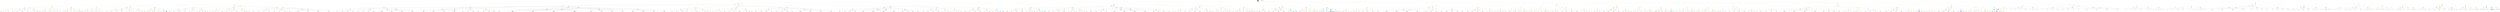 digraph XSMaze { label="XSMaze-v0" nodesep=1 ranksep="1.2" node [shape=circle] edge [arrowsize=0.7] 
subgraph MAP {label=Map;map [shape=plaintext label=<<table border="1" cellpadding="5" cellspacing="0" cellborder="1"><tr><td bgcolor="0.32745098 0.267733   0.99083125 1.        ">S:0</td><td bgcolor="0.24117647 0.39545121 0.97940977 1.        ">C:1</td><td bgcolor="0.15490196 0.51591783 0.96349314 1.        ">C:2</td></tr><tr><td bgcolor="0.06862745 0.62692381 0.94315443 1.        ">C:3</td><td bgcolor="0.01764706 0.72643357 0.91848699 1.        ">W:4</td><td bgcolor="0.10392157 0.81262237 0.88960401 1.        ">C:5</td></tr><tr><td bgcolor="0.19803922 0.88960401 0.8534438  1.        ">C:6</td><td bgcolor="0.28431373 0.94315443 0.81619691 1.        ">W:7</td><td bgcolor="0.37058824 0.97940977 0.77520398 1.        ">C:8</td></tr><tr><td bgcolor="0.45686275 0.99770518 0.73065313 1.        ">C:9</td><td bgcolor="0.54313725 0.99770518 0.68274886 1.        ">C:10</td><td bgcolor="0.62941176 0.97940977 0.63171101 1.        ">G:11</td></tr></table>>]} 
"0_0" [label=0 style=filled color=grey fillcolor="0.32745098 0.267733   0.99083125 1.        " ];  
"0_0" [label=" 0 " style=filled color=black color=red fillcolor="0.32745098 0.267733   0.99083125 1.        " ];  "0_0.0-0" [label=0 style=filled color=grey fillcolor="0.32745098 0.267733   0.99083125 1.        " ];   "0_0" -> "0_0.0-0" [label="(L,1)" headlabel=" 1 " color=grey ]; 
"0_0.1-1" [label=1 style=filled color=grey color=red fillcolor="0.24117647 0.39545121 0.97940977 1.        " ];   "0_0" -> "0_0.1-1" [label="(R,1)" headlabel=" 2 " color=grey color=red ]; 
"0_0.0-2" [label=0 style=filled color=grey fillcolor="0.32745098 0.267733   0.99083125 1.        " ];   "0_0" -> "0_0.0-2" [label="(U,1)" headlabel=" 3 " color=grey ]; 
"0_0.3-3" [label=3 style=filled color=grey fillcolor="0.06862745 0.62692381 0.94315443 1.        " ];   "0_0" -> "0_0.3-3" [label="(D,1)" headlabel=" 4 " color=grey ]; 
"0_0.0-0" [label=" 0 " style=filled color=black fillcolor="0.32745098 0.267733   0.99083125 1.        " ];  "0_0.0.0-0" [label=0 style=filled color=grey fillcolor="0.32745098 0.267733   0.99083125 1.        " ];   "0_0.0-0" -> "0_0.0.0-0" [label="(L,1)" headlabel=" 5 " color=grey ]; 
"0_0.0.1-1" [label=1 style=filled color=grey fillcolor="0.24117647 0.39545121 0.97940977 1.        " ];   "0_0.0-0" -> "0_0.0.1-1" [label="(R,1)" headlabel=" 6 " color=grey ]; 
"0_0.0.0-2" [label=0 style=filled color=grey fillcolor="0.32745098 0.267733   0.99083125 1.        " ];   "0_0.0-0" -> "0_0.0.0-2" [label="(U,1)" headlabel=" 7 " color=grey ]; 
"0_0.0.3-3" [label=3 style=filled color=grey fillcolor="0.06862745 0.62692381 0.94315443 1.        " ];   "0_0.0-0" -> "0_0.0.3-3" [label="(D,1)" headlabel=" 8 " color=grey ]; 
"0_0.1-1" [label=" 1 " style=filled color=black color=red fillcolor="0.24117647 0.39545121 0.97940977 1.        " ];  "0_0.1.0-0" [label=0 style=filled color=grey fillcolor="0.32745098 0.267733   0.99083125 1.        " ];   "0_0.1-1" -> "0_0.1.0-0" [label="(L,1)" headlabel=" 9 " color=grey ]; 
"0_0.1.2-1" [label=2 style=filled color=grey color=red fillcolor="0.15490196 0.51591783 0.96349314 1.        " ];   "0_0.1-1" -> "0_0.1.2-1" [label="(R,1)" headlabel=" 10 " color=grey color=red ]; 
"0_0.1.1-2" [label=1 style=filled color=grey fillcolor="0.24117647 0.39545121 0.97940977 1.        " ];   "0_0.1-1" -> "0_0.1.1-2" [label="(U,1)" headlabel=" 11 " color=grey ]; 
"0_0.1.1-3" [label=1 style=filled color=grey fillcolor="0.24117647 0.39545121 0.97940977 1.        " ];   "0_0.1-1" -> "0_0.1.1-3" [label="(D,1)" headlabel=" 12 " color=grey ]; 
"0_0.0-2" [label=" 0 " style=filled color=black fillcolor="0.32745098 0.267733   0.99083125 1.        " ];   "0_0.0-2" -> "0_0.0.0-0" [label="(L,1)" headlabel=" 13 " color=grey ]; 
 "0_0.0-2" -> "0_0.0.1-1" [label="(R,1)" headlabel=" 14 " color=grey ]; 
 "0_0.0-2" -> "0_0.0.0-2" [label="(U,1)" headlabel=" 15 " color=grey ]; 
 "0_0.0-2" -> "0_0.0.3-3" [label="(D,1)" headlabel=" 16 " color=grey ]; 
"0_0.3-3" [label=" 3 " style=filled color=black fillcolor="0.06862745 0.62692381 0.94315443 1.        " ];  "0_0.3.3-0" [label=3 style=filled color=grey fillcolor="0.06862745 0.62692381 0.94315443 1.        " ];   "0_0.3-3" -> "0_0.3.3-0" [label="(L,1)" headlabel=" 17 " color=grey ]; 
"0_0.3.3-1" [label=3 style=filled color=grey fillcolor="0.06862745 0.62692381 0.94315443 1.        " ];   "0_0.3-3" -> "0_0.3.3-1" [label="(R,1)" headlabel=" 18 " color=grey ]; 
"0_0.3.0-2" [label=0 style=filled color=grey fillcolor="0.32745098 0.267733   0.99083125 1.        " ];   "0_0.3-3" -> "0_0.3.0-2" [label="(U,1)" headlabel=" 19 " color=grey ]; 
"0_0.3.6-3" [label=6 style=filled color=grey fillcolor="0.19803922 0.88960401 0.8534438  1.        " ];   "0_0.3-3" -> "0_0.3.6-3" [label="(D,1)" headlabel=" 20 " color=grey ]; 
"0_0.0.0-0" [label=" 0 " style=filled color=black fillcolor="0.32745098 0.267733   0.99083125 1.        " ];  "0_0.0.0.0-0" [label=0 style=filled color=grey fillcolor="0.32745098 0.267733   0.99083125 1.        " ];   "0_0.0.0-0" -> "0_0.0.0.0-0" [label="(L,1)" headlabel=" 21 " color=grey ]; 
"0_0.0.0.1-1" [label=1 style=filled color=grey fillcolor="0.24117647 0.39545121 0.97940977 1.        " ];   "0_0.0.0-0" -> "0_0.0.0.1-1" [label="(R,1)" headlabel=" 22 " color=grey ]; 
"0_0.0.0.0-2" [label=0 style=filled color=grey fillcolor="0.32745098 0.267733   0.99083125 1.        " ];   "0_0.0.0-0" -> "0_0.0.0.0-2" [label="(U,1)" headlabel=" 23 " color=grey ]; 
"0_0.0.0.3-3" [label=3 style=filled color=grey fillcolor="0.06862745 0.62692381 0.94315443 1.        " ];   "0_0.0.0-0" -> "0_0.0.0.3-3" [label="(D,1)" headlabel=" 24 " color=grey ]; 
"0_0.0.1-1" [label=" 1 " style=filled color=black fillcolor="0.24117647 0.39545121 0.97940977 1.        " ];  "0_0.0.1.0-0" [label=0 style=filled color=grey fillcolor="0.32745098 0.267733   0.99083125 1.        " ];   "0_0.0.1-1" -> "0_0.0.1.0-0" [label="(L,1)" headlabel=" 25 " color=grey ]; 
"0_0.0.1.2-1" [label=2 style=filled color=grey fillcolor="0.15490196 0.51591783 0.96349314 1.        " ];   "0_0.0.1-1" -> "0_0.0.1.2-1" [label="(R,1)" headlabel=" 26 " color=grey ]; 
"0_0.0.1.1-2" [label=1 style=filled color=grey fillcolor="0.24117647 0.39545121 0.97940977 1.        " ];   "0_0.0.1-1" -> "0_0.0.1.1-2" [label="(U,1)" headlabel=" 27 " color=grey ]; 
"0_0.0.1.1-3" [label=1 style=filled color=grey fillcolor="0.24117647 0.39545121 0.97940977 1.        " ];   "0_0.0.1-1" -> "0_0.0.1.1-3" [label="(D,1)" headlabel=" 28 " color=grey ]; 
"0_0.0.0-2" [label=" 0 " style=filled color=black fillcolor="0.32745098 0.267733   0.99083125 1.        " ];   "0_0.0.0-2" -> "0_0.0.0.0-0" [label="(L,1)" headlabel=" 29 " color=grey ]; 
 "0_0.0.0-2" -> "0_0.0.0.1-1" [label="(R,1)" headlabel=" 30 " color=grey ]; 
 "0_0.0.0-2" -> "0_0.0.0.0-2" [label="(U,1)" headlabel=" 31 " color=grey ]; 
 "0_0.0.0-2" -> "0_0.0.0.3-3" [label="(D,1)" headlabel=" 32 " color=grey ]; 
"0_0.0.3-3" [label=" 3 " style=filled color=black fillcolor="0.06862745 0.62692381 0.94315443 1.        " ];  "0_0.0.3.3-0" [label=3 style=filled color=grey fillcolor="0.06862745 0.62692381 0.94315443 1.        " ];   "0_0.0.3-3" -> "0_0.0.3.3-0" [label="(L,1)" headlabel=" 33 " color=grey ]; 
"0_0.0.3.3-1" [label=3 style=filled color=grey fillcolor="0.06862745 0.62692381 0.94315443 1.        " ];   "0_0.0.3-3" -> "0_0.0.3.3-1" [label="(R,1)" headlabel=" 34 " color=grey ]; 
"0_0.0.3.0-2" [label=0 style=filled color=grey fillcolor="0.32745098 0.267733   0.99083125 1.        " ];   "0_0.0.3-3" -> "0_0.0.3.0-2" [label="(U,1)" headlabel=" 35 " color=grey ]; 
"0_0.0.3.6-3" [label=6 style=filled color=grey fillcolor="0.19803922 0.88960401 0.8534438  1.        " ];   "0_0.0.3-3" -> "0_0.0.3.6-3" [label="(D,1)" headlabel=" 36 " color=grey ]; 
"0_0.1.0-0" [label=" 0 " style=filled color=black fillcolor="0.32745098 0.267733   0.99083125 1.        " ];  "0_0.1.0.0-0" [label=0 style=filled color=grey fillcolor="0.32745098 0.267733   0.99083125 1.        " ];   "0_0.1.0-0" -> "0_0.1.0.0-0" [label="(L,1)" headlabel=" 37 " color=grey ]; 
"0_0.1.0.1-1" [label=1 style=filled color=grey fillcolor="0.24117647 0.39545121 0.97940977 1.        " ];   "0_0.1.0-0" -> "0_0.1.0.1-1" [label="(R,1)" headlabel=" 38 " color=grey ]; 
"0_0.1.0.0-2" [label=0 style=filled color=grey fillcolor="0.32745098 0.267733   0.99083125 1.        " ];   "0_0.1.0-0" -> "0_0.1.0.0-2" [label="(U,1)" headlabel=" 39 " color=grey ]; 
"0_0.1.0.3-3" [label=3 style=filled color=grey fillcolor="0.06862745 0.62692381 0.94315443 1.        " ];   "0_0.1.0-0" -> "0_0.1.0.3-3" [label="(D,1)" headlabel=" 40 " color=grey ]; 
"0_0.1.2-1" [label=" 2 " style=filled color=black color=red fillcolor="0.15490196 0.51591783 0.96349314 1.        " ];  "0_0.1.2.1-0" [label=1 style=filled color=grey fillcolor="0.24117647 0.39545121 0.97940977 1.        " ];   "0_0.1.2-1" -> "0_0.1.2.1-0" [label="(L,1)" headlabel=" 41 " color=grey ]; 
"0_0.1.2.2-1" [label=2 style=filled color=grey fillcolor="0.15490196 0.51591783 0.96349314 1.        " ];   "0_0.1.2-1" -> "0_0.1.2.2-1" [label="(R,1)" headlabel=" 42 " color=grey ]; 
"0_0.1.2.2-2" [label=2 style=filled color=grey fillcolor="0.15490196 0.51591783 0.96349314 1.        " ];   "0_0.1.2-1" -> "0_0.1.2.2-2" [label="(U,1)" headlabel=" 43 " color=grey ]; 
"0_0.1.2.5-3" [label=5 style=filled color=grey color=red fillcolor="0.10392157 0.81262237 0.88960401 1.        " ];   "0_0.1.2-1" -> "0_0.1.2.5-3" [label="(D,1)" headlabel=" 44 " color=grey color=red ]; 
"0_0.1.1-2" [label=" 1 " style=filled color=black fillcolor="0.24117647 0.39545121 0.97940977 1.        " ];  "0_0.1.1.0-0" [label=0 style=filled color=grey fillcolor="0.32745098 0.267733   0.99083125 1.        " ];   "0_0.1.1-2" -> "0_0.1.1.0-0" [label="(L,1)" headlabel=" 45 " color=grey ]; 
"0_0.1.1.2-1" [label=2 style=filled color=grey fillcolor="0.15490196 0.51591783 0.96349314 1.        " ];   "0_0.1.1-2" -> "0_0.1.1.2-1" [label="(R,1)" headlabel=" 46 " color=grey ]; 
"0_0.1.1.1-2" [label=1 style=filled color=grey fillcolor="0.24117647 0.39545121 0.97940977 1.        " ];   "0_0.1.1-2" -> "0_0.1.1.1-2" [label="(U,1)" headlabel=" 47 " color=grey ]; 
"0_0.1.1.1-3" [label=1 style=filled color=grey fillcolor="0.24117647 0.39545121 0.97940977 1.        " ];   "0_0.1.1-2" -> "0_0.1.1.1-3" [label="(D,1)" headlabel=" 48 " color=grey ]; 
"0_0.1.1-3" [label=" 1 " style=filled color=black fillcolor="0.24117647 0.39545121 0.97940977 1.        " ];   "0_0.1.1-3" -> "0_0.1.1.0-0" [label="(L,1)" headlabel=" 49 " color=grey ]; 
 "0_0.1.1-3" -> "0_0.1.1.2-1" [label="(R,1)" headlabel=" 50 " color=grey ]; 
 "0_0.1.1-3" -> "0_0.1.1.1-2" [label="(U,1)" headlabel=" 51 " color=grey ]; 
 "0_0.1.1-3" -> "0_0.1.1.1-3" [label="(D,1)" headlabel=" 52 " color=grey ]; 
 "0_0.0.0-0" -> "0_0.0.0.0-0" [label="(L,1)" headlabel=" 53 " color=grey ]; 
 "0_0.0.0-0" -> "0_0.0.0.1-1" [label="(R,1)" headlabel=" 54 " color=grey ]; 
 "0_0.0.0-0" -> "0_0.0.0.0-2" [label="(U,1)" headlabel=" 55 " color=grey ]; 
 "0_0.0.0-0" -> "0_0.0.0.3-3" [label="(D,1)" headlabel=" 56 " color=grey ]; 
 "0_0.0.1-1" -> "0_0.0.1.0-0" [label="(L,1)" headlabel=" 57 " color=grey ]; 
 "0_0.0.1-1" -> "0_0.0.1.2-1" [label="(R,1)" headlabel=" 58 " color=grey ]; 
 "0_0.0.1-1" -> "0_0.0.1.1-2" [label="(U,1)" headlabel=" 59 " color=grey ]; 
 "0_0.0.1-1" -> "0_0.0.1.1-3" [label="(D,1)" headlabel=" 60 " color=grey ]; 
 "0_0.0.0-2" -> "0_0.0.0.0-0" [label="(L,1)" headlabel=" 61 " color=grey ]; 
 "0_0.0.0-2" -> "0_0.0.0.1-1" [label="(R,1)" headlabel=" 62 " color=grey ]; 
 "0_0.0.0-2" -> "0_0.0.0.0-2" [label="(U,1)" headlabel=" 63 " color=grey ]; 
 "0_0.0.0-2" -> "0_0.0.0.3-3" [label="(D,1)" headlabel=" 64 " color=grey ]; 
 "0_0.0.3-3" -> "0_0.0.3.3-0" [label="(L,1)" headlabel=" 65 " color=grey ]; 
 "0_0.0.3-3" -> "0_0.0.3.3-1" [label="(R,1)" headlabel=" 66 " color=grey ]; 
 "0_0.0.3-3" -> "0_0.0.3.0-2" [label="(U,1)" headlabel=" 67 " color=grey ]; 
 "0_0.0.3-3" -> "0_0.0.3.6-3" [label="(D,1)" headlabel=" 68 " color=grey ]; 
"0_0.3.3-0" [label=" 3 " style=filled color=black fillcolor="0.06862745 0.62692381 0.94315443 1.        " ];  "0_0.3.3.3-0" [label=3 style=filled color=grey fillcolor="0.06862745 0.62692381 0.94315443 1.        " ];   "0_0.3.3-0" -> "0_0.3.3.3-0" [label="(L,1)" headlabel=" 69 " color=grey ]; 
"0_0.3.3.3-1" [label=3 style=filled color=grey fillcolor="0.06862745 0.62692381 0.94315443 1.        " ];   "0_0.3.3-0" -> "0_0.3.3.3-1" [label="(R,1)" headlabel=" 70 " color=grey ]; 
"0_0.3.3.0-2" [label=0 style=filled color=grey fillcolor="0.32745098 0.267733   0.99083125 1.        " ];   "0_0.3.3-0" -> "0_0.3.3.0-2" [label="(U,1)" headlabel=" 71 " color=grey ]; 
"0_0.3.3.6-3" [label=6 style=filled color=grey fillcolor="0.19803922 0.88960401 0.8534438  1.        " ];   "0_0.3.3-0" -> "0_0.3.3.6-3" [label="(D,1)" headlabel=" 72 " color=grey ]; 
"0_0.3.3-1" [label=" 3 " style=filled color=black fillcolor="0.06862745 0.62692381 0.94315443 1.        " ];   "0_0.3.3-1" -> "0_0.3.3.3-0" [label="(L,1)" headlabel=" 73 " color=grey ]; 
 "0_0.3.3-1" -> "0_0.3.3.3-1" [label="(R,1)" headlabel=" 74 " color=grey ]; 
 "0_0.3.3-1" -> "0_0.3.3.0-2" [label="(U,1)" headlabel=" 75 " color=grey ]; 
 "0_0.3.3-1" -> "0_0.3.3.6-3" [label="(D,1)" headlabel=" 76 " color=grey ]; 
"0_0.3.0-2" [label=" 0 " style=filled color=black fillcolor="0.32745098 0.267733   0.99083125 1.        " ];  "0_0.3.0.0-0" [label=0 style=filled color=grey fillcolor="0.32745098 0.267733   0.99083125 1.        " ];   "0_0.3.0-2" -> "0_0.3.0.0-0" [label="(L,1)" headlabel=" 77 " color=grey ]; 
"0_0.3.0.1-1" [label=1 style=filled color=grey fillcolor="0.24117647 0.39545121 0.97940977 1.        " ];   "0_0.3.0-2" -> "0_0.3.0.1-1" [label="(R,1)" headlabel=" 78 " color=grey ]; 
"0_0.3.0.0-2" [label=0 style=filled color=grey fillcolor="0.32745098 0.267733   0.99083125 1.        " ];   "0_0.3.0-2" -> "0_0.3.0.0-2" [label="(U,1)" headlabel=" 79 " color=grey ]; 
"0_0.3.0.3-3" [label=3 style=filled color=grey fillcolor="0.06862745 0.62692381 0.94315443 1.        " ];   "0_0.3.0-2" -> "0_0.3.0.3-3" [label="(D,1)" headlabel=" 80 " color=grey ]; 
"0_0.3.6-3" [label=" 6 " style=filled color=black fillcolor="0.19803922 0.88960401 0.8534438  1.        " ];  "0_0.3.6.6-0" [label=6 style=filled color=grey fillcolor="0.19803922 0.88960401 0.8534438  1.        " ];   "0_0.3.6-3" -> "0_0.3.6.6-0" [label="(L,1)" headlabel=" 81 " color=grey ]; 
"0_0.3.6.6-1" [label=6 style=filled color=grey fillcolor="0.19803922 0.88960401 0.8534438  1.        " ];   "0_0.3.6-3" -> "0_0.3.6.6-1" [label="(R,1)" headlabel=" 82 " color=grey ]; 
"0_0.3.6.3-2" [label=3 style=filled color=grey fillcolor="0.06862745 0.62692381 0.94315443 1.        " ];   "0_0.3.6-3" -> "0_0.3.6.3-2" [label="(U,1)" headlabel=" 83 " color=grey ]; 
"0_0.3.6.9-3" [label=9 style=filled color=grey fillcolor="0.45686275 0.99770518 0.73065313 1.        " ];   "0_0.3.6-3" -> "0_0.3.6.9-3" [label="(D,1)" headlabel=" 84 " color=grey ]; 
"0_0.0.0.0-0" [label=" 0 " style=filled color=black fillcolor="0.32745098 0.267733   0.99083125 1.        " ];  "0_0.0.0.0.0-0" [label=0 style=filled color=grey fillcolor="0.32745098 0.267733   0.99083125 1.        " ];   "0_0.0.0.0-0" -> "0_0.0.0.0.0-0" [label="(L,1)" headlabel=" 85 " color=grey ]; 
"0_0.0.0.0.1-1" [label=1 style=filled color=grey fillcolor="0.24117647 0.39545121 0.97940977 1.        " ];   "0_0.0.0.0-0" -> "0_0.0.0.0.1-1" [label="(R,1)" headlabel=" 86 " color=grey ]; 
"0_0.0.0.0.0-2" [label=0 style=filled color=grey fillcolor="0.32745098 0.267733   0.99083125 1.        " ];   "0_0.0.0.0-0" -> "0_0.0.0.0.0-2" [label="(U,1)" headlabel=" 87 " color=grey ]; 
"0_0.0.0.0.3-3" [label=3 style=filled color=grey fillcolor="0.06862745 0.62692381 0.94315443 1.        " ];   "0_0.0.0.0-0" -> "0_0.0.0.0.3-3" [label="(D,1)" headlabel=" 88 " color=grey ]; 
"0_0.0.0.1-1" [label=" 1 " style=filled color=black fillcolor="0.24117647 0.39545121 0.97940977 1.        " ];  "0_0.0.0.1.0-0" [label=0 style=filled color=grey fillcolor="0.32745098 0.267733   0.99083125 1.        " ];   "0_0.0.0.1-1" -> "0_0.0.0.1.0-0" [label="(L,1)" headlabel=" 89 " color=grey ]; 
"0_0.0.0.1.2-1" [label=2 style=filled color=grey fillcolor="0.15490196 0.51591783 0.96349314 1.        " ];   "0_0.0.0.1-1" -> "0_0.0.0.1.2-1" [label="(R,1)" headlabel=" 90 " color=grey ]; 
"0_0.0.0.1.1-2" [label=1 style=filled color=grey fillcolor="0.24117647 0.39545121 0.97940977 1.        " ];   "0_0.0.0.1-1" -> "0_0.0.0.1.1-2" [label="(U,1)" headlabel=" 91 " color=grey ]; 
"0_0.0.0.1.1-3" [label=1 style=filled color=grey fillcolor="0.24117647 0.39545121 0.97940977 1.        " ];   "0_0.0.0.1-1" -> "0_0.0.0.1.1-3" [label="(D,1)" headlabel=" 92 " color=grey ]; 
"0_0.0.0.0-2" [label=" 0 " style=filled color=black fillcolor="0.32745098 0.267733   0.99083125 1.        " ];   "0_0.0.0.0-2" -> "0_0.0.0.0.0-0" [label="(L,1)" headlabel=" 93 " color=grey ]; 
 "0_0.0.0.0-2" -> "0_0.0.0.0.1-1" [label="(R,1)" headlabel=" 94 " color=grey ]; 
 "0_0.0.0.0-2" -> "0_0.0.0.0.0-2" [label="(U,1)" headlabel=" 95 " color=grey ]; 
 "0_0.0.0.0-2" -> "0_0.0.0.0.3-3" [label="(D,1)" headlabel=" 96 " color=grey ]; 
"0_0.0.0.3-3" [label=" 3 " style=filled color=black fillcolor="0.06862745 0.62692381 0.94315443 1.        " ];  "0_0.0.0.3.3-0" [label=3 style=filled color=grey fillcolor="0.06862745 0.62692381 0.94315443 1.        " ];   "0_0.0.0.3-3" -> "0_0.0.0.3.3-0" [label="(L,1)" headlabel=" 97 " color=grey ]; 
"0_0.0.0.3.3-1" [label=3 style=filled color=grey fillcolor="0.06862745 0.62692381 0.94315443 1.        " ];   "0_0.0.0.3-3" -> "0_0.0.0.3.3-1" [label="(R,1)" headlabel=" 98 " color=grey ]; 
"0_0.0.0.3.0-2" [label=0 style=filled color=grey fillcolor="0.32745098 0.267733   0.99083125 1.        " ];   "0_0.0.0.3-3" -> "0_0.0.0.3.0-2" [label="(U,1)" headlabel=" 99 " color=grey ]; 
"0_0.0.0.3.6-3" [label=6 style=filled color=grey fillcolor="0.19803922 0.88960401 0.8534438  1.        " ];   "0_0.0.0.3-3" -> "0_0.0.0.3.6-3" [label="(D,1)" headlabel=" 100 " color=grey ]; 
"0_0.0.1.0-0" [label=" 0 " style=filled color=black fillcolor="0.32745098 0.267733   0.99083125 1.        " ];  "0_0.0.1.0.0-0" [label=0 style=filled color=grey fillcolor="0.32745098 0.267733   0.99083125 1.        " ];   "0_0.0.1.0-0" -> "0_0.0.1.0.0-0" [label="(L,1)" headlabel=" 101 " color=grey ]; 
"0_0.0.1.0.1-1" [label=1 style=filled color=grey fillcolor="0.24117647 0.39545121 0.97940977 1.        " ];   "0_0.0.1.0-0" -> "0_0.0.1.0.1-1" [label="(R,1)" headlabel=" 102 " color=grey ]; 
"0_0.0.1.0.0-2" [label=0 style=filled color=grey fillcolor="0.32745098 0.267733   0.99083125 1.        " ];   "0_0.0.1.0-0" -> "0_0.0.1.0.0-2" [label="(U,1)" headlabel=" 103 " color=grey ]; 
"0_0.0.1.0.3-3" [label=3 style=filled color=grey fillcolor="0.06862745 0.62692381 0.94315443 1.        " ];   "0_0.0.1.0-0" -> "0_0.0.1.0.3-3" [label="(D,1)" headlabel=" 104 " color=grey ]; 
"0_0.0.1.2-1" [label=" 2 " style=filled color=black fillcolor="0.15490196 0.51591783 0.96349314 1.        " ];  "0_0.0.1.2.1-0" [label=1 style=filled color=grey fillcolor="0.24117647 0.39545121 0.97940977 1.        " ];   "0_0.0.1.2-1" -> "0_0.0.1.2.1-0" [label="(L,1)" headlabel=" 105 " color=grey ]; 
"0_0.0.1.2.2-1" [label=2 style=filled color=grey fillcolor="0.15490196 0.51591783 0.96349314 1.        " ];   "0_0.0.1.2-1" -> "0_0.0.1.2.2-1" [label="(R,1)" headlabel=" 106 " color=grey ]; 
"0_0.0.1.2.2-2" [label=2 style=filled color=grey fillcolor="0.15490196 0.51591783 0.96349314 1.        " ];   "0_0.0.1.2-1" -> "0_0.0.1.2.2-2" [label="(U,1)" headlabel=" 107 " color=grey ]; 
"0_0.0.1.2.5-3" [label=5 style=filled color=grey fillcolor="0.10392157 0.81262237 0.88960401 1.        " ];   "0_0.0.1.2-1" -> "0_0.0.1.2.5-3" [label="(D,1)" headlabel=" 108 " color=grey ]; 
"0_0.0.1.1-2" [label=" 1 " style=filled color=black fillcolor="0.24117647 0.39545121 0.97940977 1.        " ];  "0_0.0.1.1.0-0" [label=0 style=filled color=grey fillcolor="0.32745098 0.267733   0.99083125 1.        " ];   "0_0.0.1.1-2" -> "0_0.0.1.1.0-0" [label="(L,1)" headlabel=" 109 " color=grey ]; 
"0_0.0.1.1.2-1" [label=2 style=filled color=grey fillcolor="0.15490196 0.51591783 0.96349314 1.        " ];   "0_0.0.1.1-2" -> "0_0.0.1.1.2-1" [label="(R,1)" headlabel=" 110 " color=grey ]; 
"0_0.0.1.1.1-2" [label=1 style=filled color=grey fillcolor="0.24117647 0.39545121 0.97940977 1.        " ];   "0_0.0.1.1-2" -> "0_0.0.1.1.1-2" [label="(U,1)" headlabel=" 111 " color=grey ]; 
"0_0.0.1.1.1-3" [label=1 style=filled color=grey fillcolor="0.24117647 0.39545121 0.97940977 1.        " ];   "0_0.0.1.1-2" -> "0_0.0.1.1.1-3" [label="(D,1)" headlabel=" 112 " color=grey ]; 
"0_0.0.1.1-3" [label=" 1 " style=filled color=black fillcolor="0.24117647 0.39545121 0.97940977 1.        " ];   "0_0.0.1.1-3" -> "0_0.0.1.1.0-0" [label="(L,1)" headlabel=" 113 " color=grey ]; 
 "0_0.0.1.1-3" -> "0_0.0.1.1.2-1" [label="(R,1)" headlabel=" 114 " color=grey ]; 
 "0_0.0.1.1-3" -> "0_0.0.1.1.1-2" [label="(U,1)" headlabel=" 115 " color=grey ]; 
 "0_0.0.1.1-3" -> "0_0.0.1.1.1-3" [label="(D,1)" headlabel=" 116 " color=grey ]; 
 "0_0.0.0.0-0" -> "0_0.0.0.0.0-0" [label="(L,1)" headlabel=" 117 " color=grey ]; 
 "0_0.0.0.0-0" -> "0_0.0.0.0.1-1" [label="(R,1)" headlabel=" 118 " color=grey ]; 
 "0_0.0.0.0-0" -> "0_0.0.0.0.0-2" [label="(U,1)" headlabel=" 119 " color=grey ]; 
 "0_0.0.0.0-0" -> "0_0.0.0.0.3-3" [label="(D,1)" headlabel=" 120 " color=grey ]; 
 "0_0.0.0.1-1" -> "0_0.0.0.1.0-0" [label="(L,1)" headlabel=" 121 " color=grey ]; 
 "0_0.0.0.1-1" -> "0_0.0.0.1.2-1" [label="(R,1)" headlabel=" 122 " color=grey ]; 
 "0_0.0.0.1-1" -> "0_0.0.0.1.1-2" [label="(U,1)" headlabel=" 123 " color=grey ]; 
 "0_0.0.0.1-1" -> "0_0.0.0.1.1-3" [label="(D,1)" headlabel=" 124 " color=grey ]; 
 "0_0.0.0.0-2" -> "0_0.0.0.0.0-0" [label="(L,1)" headlabel=" 125 " color=grey ]; 
 "0_0.0.0.0-2" -> "0_0.0.0.0.1-1" [label="(R,1)" headlabel=" 126 " color=grey ]; 
 "0_0.0.0.0-2" -> "0_0.0.0.0.0-2" [label="(U,1)" headlabel=" 127 " color=grey ]; 
 "0_0.0.0.0-2" -> "0_0.0.0.0.3-3" [label="(D,1)" headlabel=" 128 " color=grey ]; 
 "0_0.0.0.3-3" -> "0_0.0.0.3.3-0" [label="(L,1)" headlabel=" 129 " color=grey ]; 
 "0_0.0.0.3-3" -> "0_0.0.0.3.3-1" [label="(R,1)" headlabel=" 130 " color=grey ]; 
 "0_0.0.0.3-3" -> "0_0.0.0.3.0-2" [label="(U,1)" headlabel=" 131 " color=grey ]; 
 "0_0.0.0.3-3" -> "0_0.0.0.3.6-3" [label="(D,1)" headlabel=" 132 " color=grey ]; 
"0_0.0.3.3-0" [label=" 3 " style=filled color=black fillcolor="0.06862745 0.62692381 0.94315443 1.        " ];  "0_0.0.3.3.3-0" [label=3 style=filled color=grey fillcolor="0.06862745 0.62692381 0.94315443 1.        " ];   "0_0.0.3.3-0" -> "0_0.0.3.3.3-0" [label="(L,1)" headlabel=" 133 " color=grey ]; 
"0_0.0.3.3.3-1" [label=3 style=filled color=grey fillcolor="0.06862745 0.62692381 0.94315443 1.        " ];   "0_0.0.3.3-0" -> "0_0.0.3.3.3-1" [label="(R,1)" headlabel=" 134 " color=grey ]; 
"0_0.0.3.3.0-2" [label=0 style=filled color=grey fillcolor="0.32745098 0.267733   0.99083125 1.        " ];   "0_0.0.3.3-0" -> "0_0.0.3.3.0-2" [label="(U,1)" headlabel=" 135 " color=grey ]; 
"0_0.0.3.3.6-3" [label=6 style=filled color=grey fillcolor="0.19803922 0.88960401 0.8534438  1.        " ];   "0_0.0.3.3-0" -> "0_0.0.3.3.6-3" [label="(D,1)" headlabel=" 136 " color=grey ]; 
"0_0.0.3.3-1" [label=" 3 " style=filled color=black fillcolor="0.06862745 0.62692381 0.94315443 1.        " ];   "0_0.0.3.3-1" -> "0_0.0.3.3.3-0" [label="(L,1)" headlabel=" 137 " color=grey ]; 
 "0_0.0.3.3-1" -> "0_0.0.3.3.3-1" [label="(R,1)" headlabel=" 138 " color=grey ]; 
 "0_0.0.3.3-1" -> "0_0.0.3.3.0-2" [label="(U,1)" headlabel=" 139 " color=grey ]; 
 "0_0.0.3.3-1" -> "0_0.0.3.3.6-3" [label="(D,1)" headlabel=" 140 " color=grey ]; 
"0_0.0.3.0-2" [label=" 0 " style=filled color=black fillcolor="0.32745098 0.267733   0.99083125 1.        " ];  "0_0.0.3.0.0-0" [label=0 style=filled color=grey fillcolor="0.32745098 0.267733   0.99083125 1.        " ];   "0_0.0.3.0-2" -> "0_0.0.3.0.0-0" [label="(L,1)" headlabel=" 141 " color=grey ]; 
"0_0.0.3.0.1-1" [label=1 style=filled color=grey fillcolor="0.24117647 0.39545121 0.97940977 1.        " ];   "0_0.0.3.0-2" -> "0_0.0.3.0.1-1" [label="(R,1)" headlabel=" 142 " color=grey ]; 
"0_0.0.3.0.0-2" [label=0 style=filled color=grey fillcolor="0.32745098 0.267733   0.99083125 1.        " ];   "0_0.0.3.0-2" -> "0_0.0.3.0.0-2" [label="(U,1)" headlabel=" 143 " color=grey ]; 
"0_0.0.3.0.3-3" [label=3 style=filled color=grey fillcolor="0.06862745 0.62692381 0.94315443 1.        " ];   "0_0.0.3.0-2" -> "0_0.0.3.0.3-3" [label="(D,1)" headlabel=" 144 " color=grey ]; 
"0_0.0.3.6-3" [label=" 6 " style=filled color=black fillcolor="0.19803922 0.88960401 0.8534438  1.        " ];  "0_0.0.3.6.6-0" [label=6 style=filled color=grey fillcolor="0.19803922 0.88960401 0.8534438  1.        " ];   "0_0.0.3.6-3" -> "0_0.0.3.6.6-0" [label="(L,1)" headlabel=" 145 " color=grey ]; 
"0_0.0.3.6.6-1" [label=6 style=filled color=grey fillcolor="0.19803922 0.88960401 0.8534438  1.        " ];   "0_0.0.3.6-3" -> "0_0.0.3.6.6-1" [label="(R,1)" headlabel=" 146 " color=grey ]; 
"0_0.0.3.6.3-2" [label=3 style=filled color=grey fillcolor="0.06862745 0.62692381 0.94315443 1.        " ];   "0_0.0.3.6-3" -> "0_0.0.3.6.3-2" [label="(U,1)" headlabel=" 147 " color=grey ]; 
"0_0.0.3.6.9-3" [label=9 style=filled color=grey fillcolor="0.45686275 0.99770518 0.73065313 1.        " ];   "0_0.0.3.6-3" -> "0_0.0.3.6.9-3" [label="(D,1)" headlabel=" 148 " color=grey ]; 
"0_0.1.0.0-0" [label=" 0 " style=filled color=black fillcolor="0.32745098 0.267733   0.99083125 1.        " ];  "0_0.1.0.0.0-0" [label=0 style=filled color=grey fillcolor="0.32745098 0.267733   0.99083125 1.        " ];   "0_0.1.0.0-0" -> "0_0.1.0.0.0-0" [label="(L,1)" headlabel=" 149 " color=grey ]; 
"0_0.1.0.0.1-1" [label=1 style=filled color=grey fillcolor="0.24117647 0.39545121 0.97940977 1.        " ];   "0_0.1.0.0-0" -> "0_0.1.0.0.1-1" [label="(R,1)" headlabel=" 150 " color=grey ]; 
"0_0.1.0.0.0-2" [label=0 style=filled color=grey fillcolor="0.32745098 0.267733   0.99083125 1.        " ];   "0_0.1.0.0-0" -> "0_0.1.0.0.0-2" [label="(U,1)" headlabel=" 151 " color=grey ]; 
"0_0.1.0.0.3-3" [label=3 style=filled color=grey fillcolor="0.06862745 0.62692381 0.94315443 1.        " ];   "0_0.1.0.0-0" -> "0_0.1.0.0.3-3" [label="(D,1)" headlabel=" 152 " color=grey ]; 
"0_0.1.0.1-1" [label=" 1 " style=filled color=black fillcolor="0.24117647 0.39545121 0.97940977 1.        " ];  "0_0.1.0.1.0-0" [label=0 style=filled color=grey fillcolor="0.32745098 0.267733   0.99083125 1.        " ];   "0_0.1.0.1-1" -> "0_0.1.0.1.0-0" [label="(L,1)" headlabel=" 153 " color=grey ]; 
"0_0.1.0.1.2-1" [label=2 style=filled color=grey fillcolor="0.15490196 0.51591783 0.96349314 1.        " ];   "0_0.1.0.1-1" -> "0_0.1.0.1.2-1" [label="(R,1)" headlabel=" 154 " color=grey ]; 
"0_0.1.0.1.1-2" [label=1 style=filled color=grey fillcolor="0.24117647 0.39545121 0.97940977 1.        " ];   "0_0.1.0.1-1" -> "0_0.1.0.1.1-2" [label="(U,1)" headlabel=" 155 " color=grey ]; 
"0_0.1.0.1.1-3" [label=1 style=filled color=grey fillcolor="0.24117647 0.39545121 0.97940977 1.        " ];   "0_0.1.0.1-1" -> "0_0.1.0.1.1-3" [label="(D,1)" headlabel=" 156 " color=grey ]; 
"0_0.1.0.0-2" [label=" 0 " style=filled color=black fillcolor="0.32745098 0.267733   0.99083125 1.        " ];   "0_0.1.0.0-2" -> "0_0.1.0.0.0-0" [label="(L,1)" headlabel=" 157 " color=grey ]; 
 "0_0.1.0.0-2" -> "0_0.1.0.0.1-1" [label="(R,1)" headlabel=" 158 " color=grey ]; 
 "0_0.1.0.0-2" -> "0_0.1.0.0.0-2" [label="(U,1)" headlabel=" 159 " color=grey ]; 
 "0_0.1.0.0-2" -> "0_0.1.0.0.3-3" [label="(D,1)" headlabel=" 160 " color=grey ]; 
"0_0.1.0.3-3" [label=" 3 " style=filled color=black fillcolor="0.06862745 0.62692381 0.94315443 1.        " ];  "0_0.1.0.3.3-0" [label=3 style=filled color=grey fillcolor="0.06862745 0.62692381 0.94315443 1.        " ];   "0_0.1.0.3-3" -> "0_0.1.0.3.3-0" [label="(L,1)" headlabel=" 161 " color=grey ]; 
"0_0.1.0.3.3-1" [label=3 style=filled color=grey fillcolor="0.06862745 0.62692381 0.94315443 1.        " ];   "0_0.1.0.3-3" -> "0_0.1.0.3.3-1" [label="(R,1)" headlabel=" 162 " color=grey ]; 
"0_0.1.0.3.0-2" [label=0 style=filled color=grey fillcolor="0.32745098 0.267733   0.99083125 1.        " ];   "0_0.1.0.3-3" -> "0_0.1.0.3.0-2" [label="(U,1)" headlabel=" 163 " color=grey ]; 
"0_0.1.0.3.6-3" [label=6 style=filled color=grey fillcolor="0.19803922 0.88960401 0.8534438  1.        " ];   "0_0.1.0.3-3" -> "0_0.1.0.3.6-3" [label="(D,1)" headlabel=" 164 " color=grey ]; 
"0_0.1.2.1-0" [label=" 1 " style=filled color=black fillcolor="0.24117647 0.39545121 0.97940977 1.        " ];  "0_0.1.2.1.0-0" [label=0 style=filled color=grey fillcolor="0.32745098 0.267733   0.99083125 1.        " ];   "0_0.1.2.1-0" -> "0_0.1.2.1.0-0" [label="(L,1)" headlabel=" 165 " color=grey ]; 
"0_0.1.2.1.2-1" [label=2 style=filled color=grey fillcolor="0.15490196 0.51591783 0.96349314 1.        " ];   "0_0.1.2.1-0" -> "0_0.1.2.1.2-1" [label="(R,1)" headlabel=" 166 " color=grey ]; 
"0_0.1.2.1.1-2" [label=1 style=filled color=grey fillcolor="0.24117647 0.39545121 0.97940977 1.        " ];   "0_0.1.2.1-0" -> "0_0.1.2.1.1-2" [label="(U,1)" headlabel=" 167 " color=grey ]; 
"0_0.1.2.1.1-3" [label=1 style=filled color=grey fillcolor="0.24117647 0.39545121 0.97940977 1.        " ];   "0_0.1.2.1-0" -> "0_0.1.2.1.1-3" [label="(D,1)" headlabel=" 168 " color=grey ]; 
"0_0.1.2.2-1" [label=" 2 " style=filled color=black fillcolor="0.15490196 0.51591783 0.96349314 1.        " ];  "0_0.1.2.2.1-0" [label=1 style=filled color=grey fillcolor="0.24117647 0.39545121 0.97940977 1.        " ];   "0_0.1.2.2-1" -> "0_0.1.2.2.1-0" [label="(L,1)" headlabel=" 169 " color=grey ]; 
"0_0.1.2.2.2-1" [label=2 style=filled color=grey fillcolor="0.15490196 0.51591783 0.96349314 1.        " ];   "0_0.1.2.2-1" -> "0_0.1.2.2.2-1" [label="(R,1)" headlabel=" 170 " color=grey ]; 
"0_0.1.2.2.2-2" [label=2 style=filled color=grey fillcolor="0.15490196 0.51591783 0.96349314 1.        " ];   "0_0.1.2.2-1" -> "0_0.1.2.2.2-2" [label="(U,1)" headlabel=" 171 " color=grey ]; 
"0_0.1.2.2.5-3" [label=5 style=filled color=grey fillcolor="0.10392157 0.81262237 0.88960401 1.        " ];   "0_0.1.2.2-1" -> "0_0.1.2.2.5-3" [label="(D,1)" headlabel=" 172 " color=grey ]; 
"0_0.1.2.2-2" [label=" 2 " style=filled color=black fillcolor="0.15490196 0.51591783 0.96349314 1.        " ];   "0_0.1.2.2-2" -> "0_0.1.2.2.1-0" [label="(L,1)" headlabel=" 173 " color=grey ]; 
 "0_0.1.2.2-2" -> "0_0.1.2.2.2-1" [label="(R,1)" headlabel=" 174 " color=grey ]; 
 "0_0.1.2.2-2" -> "0_0.1.2.2.2-2" [label="(U,1)" headlabel=" 175 " color=grey ]; 
 "0_0.1.2.2-2" -> "0_0.1.2.2.5-3" [label="(D,1)" headlabel=" 176 " color=grey ]; 
"0_0.1.2.5-3" [label=" 5 " style=filled color=black color=red fillcolor="0.10392157 0.81262237 0.88960401 1.        " ];  "0_0.1.2.5.5-0" [label=5 style=filled color=grey fillcolor="0.10392157 0.81262237 0.88960401 1.        " ];   "0_0.1.2.5-3" -> "0_0.1.2.5.5-0" [label="(L,1)" headlabel=" 177 " color=grey ]; 
"0_0.1.2.5.5-1" [label=5 style=filled color=grey fillcolor="0.10392157 0.81262237 0.88960401 1.        " ];   "0_0.1.2.5-3" -> "0_0.1.2.5.5-1" [label="(R,1)" headlabel=" 178 " color=grey ]; 
"0_0.1.2.5.2-2" [label=2 style=filled color=grey fillcolor="0.15490196 0.51591783 0.96349314 1.        " ];   "0_0.1.2.5-3" -> "0_0.1.2.5.2-2" [label="(U,1)" headlabel=" 179 " color=grey ]; 
"0_0.1.2.5.8-3" [label=8 style=filled color=grey color=red fillcolor="0.37058824 0.97940977 0.77520398 1.        " ];   "0_0.1.2.5-3" -> "0_0.1.2.5.8-3" [label="(D,1)" headlabel=" 180 " color=grey color=red ]; 
"0_0.1.1.0-0" [label=" 0 " style=filled color=black fillcolor="0.32745098 0.267733   0.99083125 1.        " ];  "0_0.1.1.0.0-0" [label=0 style=filled color=grey fillcolor="0.32745098 0.267733   0.99083125 1.        " ];   "0_0.1.1.0-0" -> "0_0.1.1.0.0-0" [label="(L,1)" headlabel=" 181 " color=grey ]; 
"0_0.1.1.0.1-1" [label=1 style=filled color=grey fillcolor="0.24117647 0.39545121 0.97940977 1.        " ];   "0_0.1.1.0-0" -> "0_0.1.1.0.1-1" [label="(R,1)" headlabel=" 182 " color=grey ]; 
"0_0.1.1.0.0-2" [label=0 style=filled color=grey fillcolor="0.32745098 0.267733   0.99083125 1.        " ];   "0_0.1.1.0-0" -> "0_0.1.1.0.0-2" [label="(U,1)" headlabel=" 183 " color=grey ]; 
"0_0.1.1.0.3-3" [label=3 style=filled color=grey fillcolor="0.06862745 0.62692381 0.94315443 1.        " ];   "0_0.1.1.0-0" -> "0_0.1.1.0.3-3" [label="(D,1)" headlabel=" 184 " color=grey ]; 
"0_0.1.1.2-1" [label=" 2 " style=filled color=black fillcolor="0.15490196 0.51591783 0.96349314 1.        " ];  "0_0.1.1.2.1-0" [label=1 style=filled color=grey fillcolor="0.24117647 0.39545121 0.97940977 1.        " ];   "0_0.1.1.2-1" -> "0_0.1.1.2.1-0" [label="(L,1)" headlabel=" 185 " color=grey ]; 
"0_0.1.1.2.2-1" [label=2 style=filled color=grey fillcolor="0.15490196 0.51591783 0.96349314 1.        " ];   "0_0.1.1.2-1" -> "0_0.1.1.2.2-1" [label="(R,1)" headlabel=" 186 " color=grey ]; 
"0_0.1.1.2.2-2" [label=2 style=filled color=grey fillcolor="0.15490196 0.51591783 0.96349314 1.        " ];   "0_0.1.1.2-1" -> "0_0.1.1.2.2-2" [label="(U,1)" headlabel=" 187 " color=grey ]; 
"0_0.1.1.2.5-3" [label=5 style=filled color=grey fillcolor="0.10392157 0.81262237 0.88960401 1.        " ];   "0_0.1.1.2-1" -> "0_0.1.1.2.5-3" [label="(D,1)" headlabel=" 188 " color=grey ]; 
"0_0.1.1.1-2" [label=" 1 " style=filled color=black fillcolor="0.24117647 0.39545121 0.97940977 1.        " ];  "0_0.1.1.1.0-0" [label=0 style=filled color=grey fillcolor="0.32745098 0.267733   0.99083125 1.        " ];   "0_0.1.1.1-2" -> "0_0.1.1.1.0-0" [label="(L,1)" headlabel=" 189 " color=grey ]; 
"0_0.1.1.1.2-1" [label=2 style=filled color=grey fillcolor="0.15490196 0.51591783 0.96349314 1.        " ];   "0_0.1.1.1-2" -> "0_0.1.1.1.2-1" [label="(R,1)" headlabel=" 190 " color=grey ]; 
"0_0.1.1.1.1-2" [label=1 style=filled color=grey fillcolor="0.24117647 0.39545121 0.97940977 1.        " ];   "0_0.1.1.1-2" -> "0_0.1.1.1.1-2" [label="(U,1)" headlabel=" 191 " color=grey ]; 
"0_0.1.1.1.1-3" [label=1 style=filled color=grey fillcolor="0.24117647 0.39545121 0.97940977 1.        " ];   "0_0.1.1.1-2" -> "0_0.1.1.1.1-3" [label="(D,1)" headlabel=" 192 " color=grey ]; 
"0_0.1.1.1-3" [label=" 1 " style=filled color=black fillcolor="0.24117647 0.39545121 0.97940977 1.        " ];   "0_0.1.1.1-3" -> "0_0.1.1.1.0-0" [label="(L,1)" headlabel=" 193 " color=grey ]; 
 "0_0.1.1.1-3" -> "0_0.1.1.1.2-1" [label="(R,1)" headlabel=" 194 " color=grey ]; 
 "0_0.1.1.1-3" -> "0_0.1.1.1.1-2" [label="(U,1)" headlabel=" 195 " color=grey ]; 
 "0_0.1.1.1-3" -> "0_0.1.1.1.1-3" [label="(D,1)" headlabel=" 196 " color=grey ]; 
 "0_0.1.1.0-0" -> "0_0.1.1.0.0-0" [label="(L,1)" headlabel=" 197 " color=grey ]; 
 "0_0.1.1.0-0" -> "0_0.1.1.0.1-1" [label="(R,1)" headlabel=" 198 " color=grey ]; 
 "0_0.1.1.0-0" -> "0_0.1.1.0.0-2" [label="(U,1)" headlabel=" 199 " color=grey ]; 
 "0_0.1.1.0-0" -> "0_0.1.1.0.3-3" [label="(D,1)" headlabel=" 200 " color=grey ]; 
 "0_0.1.1.2-1" -> "0_0.1.1.2.1-0" [label="(L,1)" headlabel=" 201 " color=grey ]; 
 "0_0.1.1.2-1" -> "0_0.1.1.2.2-1" [label="(R,1)" headlabel=" 202 " color=grey ]; 
 "0_0.1.1.2-1" -> "0_0.1.1.2.2-2" [label="(U,1)" headlabel=" 203 " color=grey ]; 
 "0_0.1.1.2-1" -> "0_0.1.1.2.5-3" [label="(D,1)" headlabel=" 204 " color=grey ]; 
 "0_0.1.1.1-2" -> "0_0.1.1.1.0-0" [label="(L,1)" headlabel=" 205 " color=grey ]; 
 "0_0.1.1.1-2" -> "0_0.1.1.1.2-1" [label="(R,1)" headlabel=" 206 " color=grey ]; 
 "0_0.1.1.1-2" -> "0_0.1.1.1.1-2" [label="(U,1)" headlabel=" 207 " color=grey ]; 
 "0_0.1.1.1-2" -> "0_0.1.1.1.1-3" [label="(D,1)" headlabel=" 208 " color=grey ]; 
 "0_0.1.1.1-3" -> "0_0.1.1.1.0-0" [label="(L,1)" headlabel=" 209 " color=grey ]; 
 "0_0.1.1.1-3" -> "0_0.1.1.1.2-1" [label="(R,1)" headlabel=" 210 " color=grey ]; 
 "0_0.1.1.1-3" -> "0_0.1.1.1.1-2" [label="(U,1)" headlabel=" 211 " color=grey ]; 
 "0_0.1.1.1-3" -> "0_0.1.1.1.1-3" [label="(D,1)" headlabel=" 212 " color=grey ]; 
 "0_0.0.0.0-0" -> "0_0.0.0.0.0-0" [label="(L,1)" headlabel=" 213 " color=grey ]; 
 "0_0.0.0.0-0" -> "0_0.0.0.0.1-1" [label="(R,1)" headlabel=" 214 " color=grey ]; 
 "0_0.0.0.0-0" -> "0_0.0.0.0.0-2" [label="(U,1)" headlabel=" 215 " color=grey ]; 
 "0_0.0.0.0-0" -> "0_0.0.0.0.3-3" [label="(D,1)" headlabel=" 216 " color=grey ]; 
 "0_0.0.0.1-1" -> "0_0.0.0.1.0-0" [label="(L,1)" headlabel=" 217 " color=grey ]; 
 "0_0.0.0.1-1" -> "0_0.0.0.1.2-1" [label="(R,1)" headlabel=" 218 " color=grey ]; 
 "0_0.0.0.1-1" -> "0_0.0.0.1.1-2" [label="(U,1)" headlabel=" 219 " color=grey ]; 
 "0_0.0.0.1-1" -> "0_0.0.0.1.1-3" [label="(D,1)" headlabel=" 220 " color=grey ]; 
 "0_0.0.0.0-2" -> "0_0.0.0.0.0-0" [label="(L,1)" headlabel=" 221 " color=grey ]; 
 "0_0.0.0.0-2" -> "0_0.0.0.0.1-1" [label="(R,1)" headlabel=" 222 " color=grey ]; 
 "0_0.0.0.0-2" -> "0_0.0.0.0.0-2" [label="(U,1)" headlabel=" 223 " color=grey ]; 
 "0_0.0.0.0-2" -> "0_0.0.0.0.3-3" [label="(D,1)" headlabel=" 224 " color=grey ]; 
 "0_0.0.0.3-3" -> "0_0.0.0.3.3-0" [label="(L,1)" headlabel=" 225 " color=grey ]; 
 "0_0.0.0.3-3" -> "0_0.0.0.3.3-1" [label="(R,1)" headlabel=" 226 " color=grey ]; 
 "0_0.0.0.3-3" -> "0_0.0.0.3.0-2" [label="(U,1)" headlabel=" 227 " color=grey ]; 
 "0_0.0.0.3-3" -> "0_0.0.0.3.6-3" [label="(D,1)" headlabel=" 228 " color=grey ]; 
 "0_0.0.1.0-0" -> "0_0.0.1.0.0-0" [label="(L,1)" headlabel=" 229 " color=grey ]; 
 "0_0.0.1.0-0" -> "0_0.0.1.0.1-1" [label="(R,1)" headlabel=" 230 " color=grey ]; 
 "0_0.0.1.0-0" -> "0_0.0.1.0.0-2" [label="(U,1)" headlabel=" 231 " color=grey ]; 
 "0_0.0.1.0-0" -> "0_0.0.1.0.3-3" [label="(D,1)" headlabel=" 232 " color=grey ]; 
 "0_0.0.1.2-1" -> "0_0.0.1.2.1-0" [label="(L,1)" headlabel=" 233 " color=grey ]; 
 "0_0.0.1.2-1" -> "0_0.0.1.2.2-1" [label="(R,1)" headlabel=" 234 " color=grey ]; 
 "0_0.0.1.2-1" -> "0_0.0.1.2.2-2" [label="(U,1)" headlabel=" 235 " color=grey ]; 
 "0_0.0.1.2-1" -> "0_0.0.1.2.5-3" [label="(D,1)" headlabel=" 236 " color=grey ]; 
 "0_0.0.1.1-2" -> "0_0.0.1.1.0-0" [label="(L,1)" headlabel=" 237 " color=grey ]; 
 "0_0.0.1.1-2" -> "0_0.0.1.1.2-1" [label="(R,1)" headlabel=" 238 " color=grey ]; 
 "0_0.0.1.1-2" -> "0_0.0.1.1.1-2" [label="(U,1)" headlabel=" 239 " color=grey ]; 
 "0_0.0.1.1-2" -> "0_0.0.1.1.1-3" [label="(D,1)" headlabel=" 240 " color=grey ]; 
 "0_0.0.1.1-3" -> "0_0.0.1.1.0-0" [label="(L,1)" headlabel=" 241 " color=grey ]; 
 "0_0.0.1.1-3" -> "0_0.0.1.1.2-1" [label="(R,1)" headlabel=" 242 " color=grey ]; 
 "0_0.0.1.1-3" -> "0_0.0.1.1.1-2" [label="(U,1)" headlabel=" 243 " color=grey ]; 
 "0_0.0.1.1-3" -> "0_0.0.1.1.1-3" [label="(D,1)" headlabel=" 244 " color=grey ]; 
 "0_0.0.0.0-0" -> "0_0.0.0.0.0-0" [label="(L,1)" headlabel=" 245 " color=grey ]; 
 "0_0.0.0.0-0" -> "0_0.0.0.0.1-1" [label="(R,1)" headlabel=" 246 " color=grey ]; 
 "0_0.0.0.0-0" -> "0_0.0.0.0.0-2" [label="(U,1)" headlabel=" 247 " color=grey ]; 
 "0_0.0.0.0-0" -> "0_0.0.0.0.3-3" [label="(D,1)" headlabel=" 248 " color=grey ]; 
 "0_0.0.0.1-1" -> "0_0.0.0.1.0-0" [label="(L,1)" headlabel=" 249 " color=grey ]; 
 "0_0.0.0.1-1" -> "0_0.0.0.1.2-1" [label="(R,1)" headlabel=" 250 " color=grey ]; 
 "0_0.0.0.1-1" -> "0_0.0.0.1.1-2" [label="(U,1)" headlabel=" 251 " color=grey ]; 
 "0_0.0.0.1-1" -> "0_0.0.0.1.1-3" [label="(D,1)" headlabel=" 252 " color=grey ]; 
 "0_0.0.0.0-2" -> "0_0.0.0.0.0-0" [label="(L,1)" headlabel=" 253 " color=grey ]; 
 "0_0.0.0.0-2" -> "0_0.0.0.0.1-1" [label="(R,1)" headlabel=" 254 " color=grey ]; 
 "0_0.0.0.0-2" -> "0_0.0.0.0.0-2" [label="(U,1)" headlabel=" 255 " color=grey ]; 
 "0_0.0.0.0-2" -> "0_0.0.0.0.3-3" [label="(D,1)" headlabel=" 256 " color=grey ]; 
 "0_0.0.0.3-3" -> "0_0.0.0.3.3-0" [label="(L,1)" headlabel=" 257 " color=grey ]; 
 "0_0.0.0.3-3" -> "0_0.0.0.3.3-1" [label="(R,1)" headlabel=" 258 " color=grey ]; 
 "0_0.0.0.3-3" -> "0_0.0.0.3.0-2" [label="(U,1)" headlabel=" 259 " color=grey ]; 
 "0_0.0.0.3-3" -> "0_0.0.0.3.6-3" [label="(D,1)" headlabel=" 260 " color=grey ]; 
 "0_0.0.3.3-0" -> "0_0.0.3.3.3-0" [label="(L,1)" headlabel=" 261 " color=grey ]; 
 "0_0.0.3.3-0" -> "0_0.0.3.3.3-1" [label="(R,1)" headlabel=" 262 " color=grey ]; 
 "0_0.0.3.3-0" -> "0_0.0.3.3.0-2" [label="(U,1)" headlabel=" 263 " color=grey ]; 
 "0_0.0.3.3-0" -> "0_0.0.3.3.6-3" [label="(D,1)" headlabel=" 264 " color=grey ]; 
 "0_0.0.3.3-1" -> "0_0.0.3.3.3-0" [label="(L,1)" headlabel=" 265 " color=grey ]; 
 "0_0.0.3.3-1" -> "0_0.0.3.3.3-1" [label="(R,1)" headlabel=" 266 " color=grey ]; 
 "0_0.0.3.3-1" -> "0_0.0.3.3.0-2" [label="(U,1)" headlabel=" 267 " color=grey ]; 
 "0_0.0.3.3-1" -> "0_0.0.3.3.6-3" [label="(D,1)" headlabel=" 268 " color=grey ]; 
 "0_0.0.3.0-2" -> "0_0.0.3.0.0-0" [label="(L,1)" headlabel=" 269 " color=grey ]; 
 "0_0.0.3.0-2" -> "0_0.0.3.0.1-1" [label="(R,1)" headlabel=" 270 " color=grey ]; 
 "0_0.0.3.0-2" -> "0_0.0.3.0.0-2" [label="(U,1)" headlabel=" 271 " color=grey ]; 
 "0_0.0.3.0-2" -> "0_0.0.3.0.3-3" [label="(D,1)" headlabel=" 272 " color=grey ]; 
 "0_0.0.3.6-3" -> "0_0.0.3.6.6-0" [label="(L,1)" headlabel=" 273 " color=grey ]; 
 "0_0.0.3.6-3" -> "0_0.0.3.6.6-1" [label="(R,1)" headlabel=" 274 " color=grey ]; 
 "0_0.0.3.6-3" -> "0_0.0.3.6.3-2" [label="(U,1)" headlabel=" 275 " color=grey ]; 
 "0_0.0.3.6-3" -> "0_0.0.3.6.9-3" [label="(D,1)" headlabel=" 276 " color=grey ]; 
"0_0.3.3.3-0" [label=" 3 " style=filled color=black fillcolor="0.06862745 0.62692381 0.94315443 1.        " ];  "0_0.3.3.3.3-0" [label=3 style=filled color=grey fillcolor="0.06862745 0.62692381 0.94315443 1.        " ];   "0_0.3.3.3-0" -> "0_0.3.3.3.3-0" [label="(L,1)" headlabel=" 277 " color=grey ]; 
"0_0.3.3.3.3-1" [label=3 style=filled color=grey fillcolor="0.06862745 0.62692381 0.94315443 1.        " ];   "0_0.3.3.3-0" -> "0_0.3.3.3.3-1" [label="(R,1)" headlabel=" 278 " color=grey ]; 
"0_0.3.3.3.0-2" [label=0 style=filled color=grey fillcolor="0.32745098 0.267733   0.99083125 1.        " ];   "0_0.3.3.3-0" -> "0_0.3.3.3.0-2" [label="(U,1)" headlabel=" 279 " color=grey ]; 
"0_0.3.3.3.6-3" [label=6 style=filled color=grey fillcolor="0.19803922 0.88960401 0.8534438  1.        " ];   "0_0.3.3.3-0" -> "0_0.3.3.3.6-3" [label="(D,1)" headlabel=" 280 " color=grey ]; 
"0_0.3.3.3-1" [label=" 3 " style=filled color=black fillcolor="0.06862745 0.62692381 0.94315443 1.        " ];   "0_0.3.3.3-1" -> "0_0.3.3.3.3-0" [label="(L,1)" headlabel=" 281 " color=grey ]; 
 "0_0.3.3.3-1" -> "0_0.3.3.3.3-1" [label="(R,1)" headlabel=" 282 " color=grey ]; 
 "0_0.3.3.3-1" -> "0_0.3.3.3.0-2" [label="(U,1)" headlabel=" 283 " color=grey ]; 
 "0_0.3.3.3-1" -> "0_0.3.3.3.6-3" [label="(D,1)" headlabel=" 284 " color=grey ]; 
"0_0.3.3.0-2" [label=" 0 " style=filled color=black fillcolor="0.32745098 0.267733   0.99083125 1.        " ];  "0_0.3.3.0.0-0" [label=0 style=filled color=grey fillcolor="0.32745098 0.267733   0.99083125 1.        " ];   "0_0.3.3.0-2" -> "0_0.3.3.0.0-0" [label="(L,1)" headlabel=" 285 " color=grey ]; 
"0_0.3.3.0.1-1" [label=1 style=filled color=grey fillcolor="0.24117647 0.39545121 0.97940977 1.        " ];   "0_0.3.3.0-2" -> "0_0.3.3.0.1-1" [label="(R,1)" headlabel=" 286 " color=grey ]; 
"0_0.3.3.0.0-2" [label=0 style=filled color=grey fillcolor="0.32745098 0.267733   0.99083125 1.        " ];   "0_0.3.3.0-2" -> "0_0.3.3.0.0-2" [label="(U,1)" headlabel=" 287 " color=grey ]; 
"0_0.3.3.0.3-3" [label=3 style=filled color=grey fillcolor="0.06862745 0.62692381 0.94315443 1.        " ];   "0_0.3.3.0-2" -> "0_0.3.3.0.3-3" [label="(D,1)" headlabel=" 288 " color=grey ]; 
"0_0.3.3.6-3" [label=" 6 " style=filled color=black fillcolor="0.19803922 0.88960401 0.8534438  1.        " ];  "0_0.3.3.6.6-0" [label=6 style=filled color=grey fillcolor="0.19803922 0.88960401 0.8534438  1.        " ];   "0_0.3.3.6-3" -> "0_0.3.3.6.6-0" [label="(L,1)" headlabel=" 289 " color=grey ]; 
"0_0.3.3.6.6-1" [label=6 style=filled color=grey fillcolor="0.19803922 0.88960401 0.8534438  1.        " ];   "0_0.3.3.6-3" -> "0_0.3.3.6.6-1" [label="(R,1)" headlabel=" 290 " color=grey ]; 
"0_0.3.3.6.3-2" [label=3 style=filled color=grey fillcolor="0.06862745 0.62692381 0.94315443 1.        " ];   "0_0.3.3.6-3" -> "0_0.3.3.6.3-2" [label="(U,1)" headlabel=" 291 " color=grey ]; 
"0_0.3.3.6.9-3" [label=9 style=filled color=grey fillcolor="0.45686275 0.99770518 0.73065313 1.        " ];   "0_0.3.3.6-3" -> "0_0.3.3.6.9-3" [label="(D,1)" headlabel=" 292 " color=grey ]; 
 "0_0.3.3.3-0" -> "0_0.3.3.3.3-0" [label="(L,1)" headlabel=" 293 " color=grey ]; 
 "0_0.3.3.3-0" -> "0_0.3.3.3.3-1" [label="(R,1)" headlabel=" 294 " color=grey ]; 
 "0_0.3.3.3-0" -> "0_0.3.3.3.0-2" [label="(U,1)" headlabel=" 295 " color=grey ]; 
 "0_0.3.3.3-0" -> "0_0.3.3.3.6-3" [label="(D,1)" headlabel=" 296 " color=grey ]; 
 "0_0.3.3.3-1" -> "0_0.3.3.3.3-0" [label="(L,1)" headlabel=" 297 " color=grey ]; 
 "0_0.3.3.3-1" -> "0_0.3.3.3.3-1" [label="(R,1)" headlabel=" 298 " color=grey ]; 
 "0_0.3.3.3-1" -> "0_0.3.3.3.0-2" [label="(U,1)" headlabel=" 299 " color=grey ]; 
 "0_0.3.3.3-1" -> "0_0.3.3.3.6-3" [label="(D,1)" headlabel=" 300 " color=grey ]; 
 "0_0.3.3.0-2" -> "0_0.3.3.0.0-0" [label="(L,1)" headlabel=" 301 " color=grey ]; 
 "0_0.3.3.0-2" -> "0_0.3.3.0.1-1" [label="(R,1)" headlabel=" 302 " color=grey ]; 
 "0_0.3.3.0-2" -> "0_0.3.3.0.0-2" [label="(U,1)" headlabel=" 303 " color=grey ]; 
 "0_0.3.3.0-2" -> "0_0.3.3.0.3-3" [label="(D,1)" headlabel=" 304 " color=grey ]; 
 "0_0.3.3.6-3" -> "0_0.3.3.6.6-0" [label="(L,1)" headlabel=" 305 " color=grey ]; 
 "0_0.3.3.6-3" -> "0_0.3.3.6.6-1" [label="(R,1)" headlabel=" 306 " color=grey ]; 
 "0_0.3.3.6-3" -> "0_0.3.3.6.3-2" [label="(U,1)" headlabel=" 307 " color=grey ]; 
 "0_0.3.3.6-3" -> "0_0.3.3.6.9-3" [label="(D,1)" headlabel=" 308 " color=grey ]; 
"0_0.3.0.0-0" [label=" 0 " style=filled color=black fillcolor="0.32745098 0.267733   0.99083125 1.        " ];  "0_0.3.0.0.0-0" [label=0 style=filled color=grey fillcolor="0.32745098 0.267733   0.99083125 1.        " ];   "0_0.3.0.0-0" -> "0_0.3.0.0.0-0" [label="(L,1)" headlabel=" 309 " color=grey ]; 
"0_0.3.0.0.1-1" [label=1 style=filled color=grey fillcolor="0.24117647 0.39545121 0.97940977 1.        " ];   "0_0.3.0.0-0" -> "0_0.3.0.0.1-1" [label="(R,1)" headlabel=" 310 " color=grey ]; 
"0_0.3.0.0.0-2" [label=0 style=filled color=grey fillcolor="0.32745098 0.267733   0.99083125 1.        " ];   "0_0.3.0.0-0" -> "0_0.3.0.0.0-2" [label="(U,1)" headlabel=" 311 " color=grey ]; 
"0_0.3.0.0.3-3" [label=3 style=filled color=grey fillcolor="0.06862745 0.62692381 0.94315443 1.        " ];   "0_0.3.0.0-0" -> "0_0.3.0.0.3-3" [label="(D,1)" headlabel=" 312 " color=grey ]; 
"0_0.3.0.1-1" [label=" 1 " style=filled color=black fillcolor="0.24117647 0.39545121 0.97940977 1.        " ];  "0_0.3.0.1.0-0" [label=0 style=filled color=grey fillcolor="0.32745098 0.267733   0.99083125 1.        " ];   "0_0.3.0.1-1" -> "0_0.3.0.1.0-0" [label="(L,1)" headlabel=" 313 " color=grey ]; 
"0_0.3.0.1.2-1" [label=2 style=filled color=grey fillcolor="0.15490196 0.51591783 0.96349314 1.        " ];   "0_0.3.0.1-1" -> "0_0.3.0.1.2-1" [label="(R,1)" headlabel=" 314 " color=grey ]; 
"0_0.3.0.1.1-2" [label=1 style=filled color=grey fillcolor="0.24117647 0.39545121 0.97940977 1.        " ];   "0_0.3.0.1-1" -> "0_0.3.0.1.1-2" [label="(U,1)" headlabel=" 315 " color=grey ]; 
"0_0.3.0.1.1-3" [label=1 style=filled color=grey fillcolor="0.24117647 0.39545121 0.97940977 1.        " ];   "0_0.3.0.1-1" -> "0_0.3.0.1.1-3" [label="(D,1)" headlabel=" 316 " color=grey ]; 
"0_0.3.0.0-2" [label=" 0 " style=filled color=black fillcolor="0.32745098 0.267733   0.99083125 1.        " ];   "0_0.3.0.0-2" -> "0_0.3.0.0.0-0" [label="(L,1)" headlabel=" 317 " color=grey ]; 
 "0_0.3.0.0-2" -> "0_0.3.0.0.1-1" [label="(R,1)" headlabel=" 318 " color=grey ]; 
 "0_0.3.0.0-2" -> "0_0.3.0.0.0-2" [label="(U,1)" headlabel=" 319 " color=grey ]; 
 "0_0.3.0.0-2" -> "0_0.3.0.0.3-3" [label="(D,1)" headlabel=" 320 " color=grey ]; 
"0_0.3.0.3-3" [label=" 3 " style=filled color=black fillcolor="0.06862745 0.62692381 0.94315443 1.        " ];  "0_0.3.0.3.3-0" [label=3 style=filled color=grey fillcolor="0.06862745 0.62692381 0.94315443 1.        " ];   "0_0.3.0.3-3" -> "0_0.3.0.3.3-0" [label="(L,1)" headlabel=" 321 " color=grey ]; 
"0_0.3.0.3.3-1" [label=3 style=filled color=grey fillcolor="0.06862745 0.62692381 0.94315443 1.        " ];   "0_0.3.0.3-3" -> "0_0.3.0.3.3-1" [label="(R,1)" headlabel=" 322 " color=grey ]; 
"0_0.3.0.3.0-2" [label=0 style=filled color=grey fillcolor="0.32745098 0.267733   0.99083125 1.        " ];   "0_0.3.0.3-3" -> "0_0.3.0.3.0-2" [label="(U,1)" headlabel=" 323 " color=grey ]; 
"0_0.3.0.3.6-3" [label=6 style=filled color=grey fillcolor="0.19803922 0.88960401 0.8534438  1.        " ];   "0_0.3.0.3-3" -> "0_0.3.0.3.6-3" [label="(D,1)" headlabel=" 324 " color=grey ]; 
"0_0.3.6.6-0" [label=" 6 " style=filled color=black fillcolor="0.19803922 0.88960401 0.8534438  1.        " ];  "0_0.3.6.6.6-0" [label=6 style=filled color=grey fillcolor="0.19803922 0.88960401 0.8534438  1.        " ];   "0_0.3.6.6-0" -> "0_0.3.6.6.6-0" [label="(L,1)" headlabel=" 325 " color=grey ]; 
"0_0.3.6.6.6-1" [label=6 style=filled color=grey fillcolor="0.19803922 0.88960401 0.8534438  1.        " ];   "0_0.3.6.6-0" -> "0_0.3.6.6.6-1" [label="(R,1)" headlabel=" 326 " color=grey ]; 
"0_0.3.6.6.3-2" [label=3 style=filled color=grey fillcolor="0.06862745 0.62692381 0.94315443 1.        " ];   "0_0.3.6.6-0" -> "0_0.3.6.6.3-2" [label="(U,1)" headlabel=" 327 " color=grey ]; 
"0_0.3.6.6.9-3" [label=9 style=filled color=grey fillcolor="0.45686275 0.99770518 0.73065313 1.        " ];   "0_0.3.6.6-0" -> "0_0.3.6.6.9-3" [label="(D,1)" headlabel=" 328 " color=grey ]; 
"0_0.3.6.6-1" [label=" 6 " style=filled color=black fillcolor="0.19803922 0.88960401 0.8534438  1.        " ];   "0_0.3.6.6-1" -> "0_0.3.6.6.6-0" [label="(L,1)" headlabel=" 329 " color=grey ]; 
 "0_0.3.6.6-1" -> "0_0.3.6.6.6-1" [label="(R,1)" headlabel=" 330 " color=grey ]; 
 "0_0.3.6.6-1" -> "0_0.3.6.6.3-2" [label="(U,1)" headlabel=" 331 " color=grey ]; 
 "0_0.3.6.6-1" -> "0_0.3.6.6.9-3" [label="(D,1)" headlabel=" 332 " color=grey ]; 
"0_0.3.6.3-2" [label=" 3 " style=filled color=black fillcolor="0.06862745 0.62692381 0.94315443 1.        " ];  "0_0.3.6.3.3-0" [label=3 style=filled color=grey fillcolor="0.06862745 0.62692381 0.94315443 1.        " ];   "0_0.3.6.3-2" -> "0_0.3.6.3.3-0" [label="(L,1)" headlabel=" 333 " color=grey ]; 
"0_0.3.6.3.3-1" [label=3 style=filled color=grey fillcolor="0.06862745 0.62692381 0.94315443 1.        " ];   "0_0.3.6.3-2" -> "0_0.3.6.3.3-1" [label="(R,1)" headlabel=" 334 " color=grey ]; 
"0_0.3.6.3.0-2" [label=0 style=filled color=grey fillcolor="0.32745098 0.267733   0.99083125 1.        " ];   "0_0.3.6.3-2" -> "0_0.3.6.3.0-2" [label="(U,1)" headlabel=" 335 " color=grey ]; 
"0_0.3.6.3.6-3" [label=6 style=filled color=grey fillcolor="0.19803922 0.88960401 0.8534438  1.        " ];   "0_0.3.6.3-2" -> "0_0.3.6.3.6-3" [label="(D,1)" headlabel=" 336 " color=grey ]; 
"0_0.3.6.9-3" [label=" 9 " style=filled color=black fillcolor="0.45686275 0.99770518 0.73065313 1.        " ];  "0_0.3.6.9.9-0" [label=9 style=filled color=grey fillcolor="0.45686275 0.99770518 0.73065313 1.        " ];   "0_0.3.6.9-3" -> "0_0.3.6.9.9-0" [label="(L,1)" headlabel=" 337 " color=grey ]; 
"0_0.3.6.9.10-1" [label=10 style=filled color=grey fillcolor="0.54313725 0.99770518 0.68274886 1.        " ];   "0_0.3.6.9-3" -> "0_0.3.6.9.10-1" [label="(R,1)" headlabel=" 338 " color=grey ]; 
"0_0.3.6.9.6-2" [label=6 style=filled color=grey fillcolor="0.19803922 0.88960401 0.8534438  1.        " ];   "0_0.3.6.9-3" -> "0_0.3.6.9.6-2" [label="(U,1)" headlabel=" 339 " color=grey ]; 
"0_0.3.6.9.9-3" [label=9 style=filled color=grey fillcolor="0.45686275 0.99770518 0.73065313 1.        " ];   "0_0.3.6.9-3" -> "0_0.3.6.9.9-3" [label="(D,1)" headlabel=" 340 " color=grey ]; 
"0_0.0.0.0.0-0" [label=" 0 " style=filled color=black fillcolor="0.32745098 0.267733   0.99083125 1.        " ];  "0_0.0.0.0.0.0-0" [label=0 style=filled color=grey fillcolor="0.32745098 0.267733   0.99083125 1.        " ];   "0_0.0.0.0.0-0" -> "0_0.0.0.0.0.0-0" [label="(L,1)" headlabel=" 341 " color=grey ]; 
"0_0.0.0.0.0.1-1" [label=1 style=filled color=grey fillcolor="0.24117647 0.39545121 0.97940977 1.        " ];   "0_0.0.0.0.0-0" -> "0_0.0.0.0.0.1-1" [label="(R,1)" headlabel=" 342 " color=grey ]; 
"0_0.0.0.0.0.0-2" [label=0 style=filled color=grey fillcolor="0.32745098 0.267733   0.99083125 1.        " ];   "0_0.0.0.0.0-0" -> "0_0.0.0.0.0.0-2" [label="(U,1)" headlabel=" 343 " color=grey ]; 
"0_0.0.0.0.0.3-3" [label=3 style=filled color=grey fillcolor="0.06862745 0.62692381 0.94315443 1.        " ];   "0_0.0.0.0.0-0" -> "0_0.0.0.0.0.3-3" [label="(D,1)" headlabel=" 344 " color=grey ]; 
"0_0.0.0.0.1-1" [label=" 1 " style=filled color=black fillcolor="0.24117647 0.39545121 0.97940977 1.        " ];  "0_0.0.0.0.1.0-0" [label=0 style=filled color=grey fillcolor="0.32745098 0.267733   0.99083125 1.        " ];   "0_0.0.0.0.1-1" -> "0_0.0.0.0.1.0-0" [label="(L,1)" headlabel=" 345 " color=grey ]; 
"0_0.0.0.0.1.2-1" [label=2 style=filled color=grey fillcolor="0.15490196 0.51591783 0.96349314 1.        " ];   "0_0.0.0.0.1-1" -> "0_0.0.0.0.1.2-1" [label="(R,1)" headlabel=" 346 " color=grey ]; 
"0_0.0.0.0.1.1-2" [label=1 style=filled color=grey fillcolor="0.24117647 0.39545121 0.97940977 1.        " ];   "0_0.0.0.0.1-1" -> "0_0.0.0.0.1.1-2" [label="(U,1)" headlabel=" 347 " color=grey ]; 
"0_0.0.0.0.1.1-3" [label=1 style=filled color=grey fillcolor="0.24117647 0.39545121 0.97940977 1.        " ];   "0_0.0.0.0.1-1" -> "0_0.0.0.0.1.1-3" [label="(D,1)" headlabel=" 348 " color=grey ]; 
"0_0.0.0.0.0-2" [label=" 0 " style=filled color=black fillcolor="0.32745098 0.267733   0.99083125 1.        " ];   "0_0.0.0.0.0-2" -> "0_0.0.0.0.0.0-0" [label="(L,1)" headlabel=" 349 " color=grey ]; 
 "0_0.0.0.0.0-2" -> "0_0.0.0.0.0.1-1" [label="(R,1)" headlabel=" 350 " color=grey ]; 
 "0_0.0.0.0.0-2" -> "0_0.0.0.0.0.0-2" [label="(U,1)" headlabel=" 351 " color=grey ]; 
 "0_0.0.0.0.0-2" -> "0_0.0.0.0.0.3-3" [label="(D,1)" headlabel=" 352 " color=grey ]; 
"0_0.0.0.0.3-3" [label=" 3 " style=filled color=black fillcolor="0.06862745 0.62692381 0.94315443 1.        " ];  "0_0.0.0.0.3.3-0" [label=3 style=filled color=grey fillcolor="0.06862745 0.62692381 0.94315443 1.        " ];   "0_0.0.0.0.3-3" -> "0_0.0.0.0.3.3-0" [label="(L,1)" headlabel=" 353 " color=grey ]; 
"0_0.0.0.0.3.3-1" [label=3 style=filled color=grey fillcolor="0.06862745 0.62692381 0.94315443 1.        " ];   "0_0.0.0.0.3-3" -> "0_0.0.0.0.3.3-1" [label="(R,1)" headlabel=" 354 " color=grey ]; 
"0_0.0.0.0.3.0-2" [label=0 style=filled color=grey fillcolor="0.32745098 0.267733   0.99083125 1.        " ];   "0_0.0.0.0.3-3" -> "0_0.0.0.0.3.0-2" [label="(U,1)" headlabel=" 355 " color=grey ]; 
"0_0.0.0.0.3.6-3" [label=6 style=filled color=grey fillcolor="0.19803922 0.88960401 0.8534438  1.        " ];   "0_0.0.0.0.3-3" -> "0_0.0.0.0.3.6-3" [label="(D,1)" headlabel=" 356 " color=grey ]; 
"0_0.0.0.1.0-0" [label=" 0 " style=filled color=black fillcolor="0.32745098 0.267733   0.99083125 1.        " ];  "0_0.0.0.1.0.0-0" [label=0 style=filled color=grey fillcolor="0.32745098 0.267733   0.99083125 1.        " ];   "0_0.0.0.1.0-0" -> "0_0.0.0.1.0.0-0" [label="(L,1)" headlabel=" 357 " color=grey ]; 
"0_0.0.0.1.0.1-1" [label=1 style=filled color=grey fillcolor="0.24117647 0.39545121 0.97940977 1.        " ];   "0_0.0.0.1.0-0" -> "0_0.0.0.1.0.1-1" [label="(R,1)" headlabel=" 358 " color=grey ]; 
"0_0.0.0.1.0.0-2" [label=0 style=filled color=grey fillcolor="0.32745098 0.267733   0.99083125 1.        " ];   "0_0.0.0.1.0-0" -> "0_0.0.0.1.0.0-2" [label="(U,1)" headlabel=" 359 " color=grey ]; 
"0_0.0.0.1.0.3-3" [label=3 style=filled color=grey fillcolor="0.06862745 0.62692381 0.94315443 1.        " ];   "0_0.0.0.1.0-0" -> "0_0.0.0.1.0.3-3" [label="(D,1)" headlabel=" 360 " color=grey ]; 
"0_0.0.0.1.2-1" [label=" 2 " style=filled color=black fillcolor="0.15490196 0.51591783 0.96349314 1.        " ];  "0_0.0.0.1.2.1-0" [label=1 style=filled color=grey fillcolor="0.24117647 0.39545121 0.97940977 1.        " ];   "0_0.0.0.1.2-1" -> "0_0.0.0.1.2.1-0" [label="(L,1)" headlabel=" 361 " color=grey ]; 
"0_0.0.0.1.2.2-1" [label=2 style=filled color=grey fillcolor="0.15490196 0.51591783 0.96349314 1.        " ];   "0_0.0.0.1.2-1" -> "0_0.0.0.1.2.2-1" [label="(R,1)" headlabel=" 362 " color=grey ]; 
"0_0.0.0.1.2.2-2" [label=2 style=filled color=grey fillcolor="0.15490196 0.51591783 0.96349314 1.        " ];   "0_0.0.0.1.2-1" -> "0_0.0.0.1.2.2-2" [label="(U,1)" headlabel=" 363 " color=grey ]; 
"0_0.0.0.1.2.5-3" [label=5 style=filled color=grey fillcolor="0.10392157 0.81262237 0.88960401 1.        " ];   "0_0.0.0.1.2-1" -> "0_0.0.0.1.2.5-3" [label="(D,1)" headlabel=" 364 " color=grey ]; 
"0_0.0.0.1.1-2" [label=" 1 " style=filled color=black fillcolor="0.24117647 0.39545121 0.97940977 1.        " ];  "0_0.0.0.1.1.0-0" [label=0 style=filled color=grey fillcolor="0.32745098 0.267733   0.99083125 1.        " ];   "0_0.0.0.1.1-2" -> "0_0.0.0.1.1.0-0" [label="(L,1)" headlabel=" 365 " color=grey ]; 
"0_0.0.0.1.1.2-1" [label=2 style=filled color=grey fillcolor="0.15490196 0.51591783 0.96349314 1.        " ];   "0_0.0.0.1.1-2" -> "0_0.0.0.1.1.2-1" [label="(R,1)" headlabel=" 366 " color=grey ]; 
"0_0.0.0.1.1.1-2" [label=1 style=filled color=grey fillcolor="0.24117647 0.39545121 0.97940977 1.        " ];   "0_0.0.0.1.1-2" -> "0_0.0.0.1.1.1-2" [label="(U,1)" headlabel=" 367 " color=grey ]; 
"0_0.0.0.1.1.1-3" [label=1 style=filled color=grey fillcolor="0.24117647 0.39545121 0.97940977 1.        " ];   "0_0.0.0.1.1-2" -> "0_0.0.0.1.1.1-3" [label="(D,1)" headlabel=" 368 " color=grey ]; 
"0_0.0.0.1.1-3" [label=" 1 " style=filled color=black fillcolor="0.24117647 0.39545121 0.97940977 1.        " ];   "0_0.0.0.1.1-3" -> "0_0.0.0.1.1.0-0" [label="(L,1)" headlabel=" 369 " color=grey ]; 
 "0_0.0.0.1.1-3" -> "0_0.0.0.1.1.2-1" [label="(R,1)" headlabel=" 370 " color=grey ]; 
 "0_0.0.0.1.1-3" -> "0_0.0.0.1.1.1-2" [label="(U,1)" headlabel=" 371 " color=grey ]; 
 "0_0.0.0.1.1-3" -> "0_0.0.0.1.1.1-3" [label="(D,1)" headlabel=" 372 " color=grey ]; 
 "0_0.0.0.0.0-0" -> "0_0.0.0.0.0.0-0" [label="(L,1)" headlabel=" 373 " color=grey ]; 
 "0_0.0.0.0.0-0" -> "0_0.0.0.0.0.1-1" [label="(R,1)" headlabel=" 374 " color=grey ]; 
 "0_0.0.0.0.0-0" -> "0_0.0.0.0.0.0-2" [label="(U,1)" headlabel=" 375 " color=grey ]; 
 "0_0.0.0.0.0-0" -> "0_0.0.0.0.0.3-3" [label="(D,1)" headlabel=" 376 " color=grey ]; 
 "0_0.0.0.0.1-1" -> "0_0.0.0.0.1.0-0" [label="(L,1)" headlabel=" 377 " color=grey ]; 
 "0_0.0.0.0.1-1" -> "0_0.0.0.0.1.2-1" [label="(R,1)" headlabel=" 378 " color=grey ]; 
 "0_0.0.0.0.1-1" -> "0_0.0.0.0.1.1-2" [label="(U,1)" headlabel=" 379 " color=grey ]; 
 "0_0.0.0.0.1-1" -> "0_0.0.0.0.1.1-3" [label="(D,1)" headlabel=" 380 " color=grey ]; 
 "0_0.0.0.0.0-2" -> "0_0.0.0.0.0.0-0" [label="(L,1)" headlabel=" 381 " color=grey ]; 
 "0_0.0.0.0.0-2" -> "0_0.0.0.0.0.1-1" [label="(R,1)" headlabel=" 382 " color=grey ]; 
 "0_0.0.0.0.0-2" -> "0_0.0.0.0.0.0-2" [label="(U,1)" headlabel=" 383 " color=grey ]; 
 "0_0.0.0.0.0-2" -> "0_0.0.0.0.0.3-3" [label="(D,1)" headlabel=" 384 " color=grey ]; 
 "0_0.0.0.0.3-3" -> "0_0.0.0.0.3.3-0" [label="(L,1)" headlabel=" 385 " color=grey ]; 
 "0_0.0.0.0.3-3" -> "0_0.0.0.0.3.3-1" [label="(R,1)" headlabel=" 386 " color=grey ]; 
 "0_0.0.0.0.3-3" -> "0_0.0.0.0.3.0-2" [label="(U,1)" headlabel=" 387 " color=grey ]; 
 "0_0.0.0.0.3-3" -> "0_0.0.0.0.3.6-3" [label="(D,1)" headlabel=" 388 " color=grey ]; 
"0_0.0.0.3.3-0" [label=" 3 " style=filled color=black fillcolor="0.06862745 0.62692381 0.94315443 1.        " ];  "0_0.0.0.3.3.3-0" [label=3 style=filled color=grey fillcolor="0.06862745 0.62692381 0.94315443 1.        " ];   "0_0.0.0.3.3-0" -> "0_0.0.0.3.3.3-0" [label="(L,1)" headlabel=" 389 " color=grey ]; 
"0_0.0.0.3.3.3-1" [label=3 style=filled color=grey fillcolor="0.06862745 0.62692381 0.94315443 1.        " ];   "0_0.0.0.3.3-0" -> "0_0.0.0.3.3.3-1" [label="(R,1)" headlabel=" 390 " color=grey ]; 
"0_0.0.0.3.3.0-2" [label=0 style=filled color=grey fillcolor="0.32745098 0.267733   0.99083125 1.        " ];   "0_0.0.0.3.3-0" -> "0_0.0.0.3.3.0-2" [label="(U,1)" headlabel=" 391 " color=grey ]; 
"0_0.0.0.3.3.6-3" [label=6 style=filled color=grey fillcolor="0.19803922 0.88960401 0.8534438  1.        " ];   "0_0.0.0.3.3-0" -> "0_0.0.0.3.3.6-3" [label="(D,1)" headlabel=" 392 " color=grey ]; 
"0_0.0.0.3.3-1" [label=" 3 " style=filled color=black fillcolor="0.06862745 0.62692381 0.94315443 1.        " ];   "0_0.0.0.3.3-1" -> "0_0.0.0.3.3.3-0" [label="(L,1)" headlabel=" 393 " color=grey ]; 
 "0_0.0.0.3.3-1" -> "0_0.0.0.3.3.3-1" [label="(R,1)" headlabel=" 394 " color=grey ]; 
 "0_0.0.0.3.3-1" -> "0_0.0.0.3.3.0-2" [label="(U,1)" headlabel=" 395 " color=grey ]; 
 "0_0.0.0.3.3-1" -> "0_0.0.0.3.3.6-3" [label="(D,1)" headlabel=" 396 " color=grey ]; 
"0_0.0.0.3.0-2" [label=" 0 " style=filled color=black fillcolor="0.32745098 0.267733   0.99083125 1.        " ];  "0_0.0.0.3.0.0-0" [label=0 style=filled color=grey fillcolor="0.32745098 0.267733   0.99083125 1.        " ];   "0_0.0.0.3.0-2" -> "0_0.0.0.3.0.0-0" [label="(L,1)" headlabel=" 397 " color=grey ]; 
"0_0.0.0.3.0.1-1" [label=1 style=filled color=grey fillcolor="0.24117647 0.39545121 0.97940977 1.        " ];   "0_0.0.0.3.0-2" -> "0_0.0.0.3.0.1-1" [label="(R,1)" headlabel=" 398 " color=grey ]; 
"0_0.0.0.3.0.0-2" [label=0 style=filled color=grey fillcolor="0.32745098 0.267733   0.99083125 1.        " ];   "0_0.0.0.3.0-2" -> "0_0.0.0.3.0.0-2" [label="(U,1)" headlabel=" 399 " color=grey ]; 
"0_0.0.0.3.0.3-3" [label=3 style=filled color=grey fillcolor="0.06862745 0.62692381 0.94315443 1.        " ];   "0_0.0.0.3.0-2" -> "0_0.0.0.3.0.3-3" [label="(D,1)" headlabel=" 400 " color=grey ]; 
"0_0.0.0.3.6-3" [label=" 6 " style=filled color=black fillcolor="0.19803922 0.88960401 0.8534438  1.        " ];  "0_0.0.0.3.6.6-0" [label=6 style=filled color=grey fillcolor="0.19803922 0.88960401 0.8534438  1.        " ];   "0_0.0.0.3.6-3" -> "0_0.0.0.3.6.6-0" [label="(L,1)" headlabel=" 401 " color=grey ]; 
"0_0.0.0.3.6.6-1" [label=6 style=filled color=grey fillcolor="0.19803922 0.88960401 0.8534438  1.        " ];   "0_0.0.0.3.6-3" -> "0_0.0.0.3.6.6-1" [label="(R,1)" headlabel=" 402 " color=grey ]; 
"0_0.0.0.3.6.3-2" [label=3 style=filled color=grey fillcolor="0.06862745 0.62692381 0.94315443 1.        " ];   "0_0.0.0.3.6-3" -> "0_0.0.0.3.6.3-2" [label="(U,1)" headlabel=" 403 " color=grey ]; 
"0_0.0.0.3.6.9-3" [label=9 style=filled color=grey fillcolor="0.45686275 0.99770518 0.73065313 1.        " ];   "0_0.0.0.3.6-3" -> "0_0.0.0.3.6.9-3" [label="(D,1)" headlabel=" 404 " color=grey ]; 
"0_0.0.1.0.0-0" [label=" 0 " style=filled color=black fillcolor="0.32745098 0.267733   0.99083125 1.        " ];  "0_0.0.1.0.0.0-0" [label=0 style=filled color=grey fillcolor="0.32745098 0.267733   0.99083125 1.        " ];   "0_0.0.1.0.0-0" -> "0_0.0.1.0.0.0-0" [label="(L,1)" headlabel=" 405 " color=grey ]; 
"0_0.0.1.0.0.1-1" [label=1 style=filled color=grey fillcolor="0.24117647 0.39545121 0.97940977 1.        " ];   "0_0.0.1.0.0-0" -> "0_0.0.1.0.0.1-1" [label="(R,1)" headlabel=" 406 " color=grey ]; 
"0_0.0.1.0.0.0-2" [label=0 style=filled color=grey fillcolor="0.32745098 0.267733   0.99083125 1.        " ];   "0_0.0.1.0.0-0" -> "0_0.0.1.0.0.0-2" [label="(U,1)" headlabel=" 407 " color=grey ]; 
"0_0.0.1.0.0.3-3" [label=3 style=filled color=grey fillcolor="0.06862745 0.62692381 0.94315443 1.        " ];   "0_0.0.1.0.0-0" -> "0_0.0.1.0.0.3-3" [label="(D,1)" headlabel=" 408 " color=grey ]; 
"0_0.0.1.0.1-1" [label=" 1 " style=filled color=black fillcolor="0.24117647 0.39545121 0.97940977 1.        " ];  "0_0.0.1.0.1.0-0" [label=0 style=filled color=grey fillcolor="0.32745098 0.267733   0.99083125 1.        " ];   "0_0.0.1.0.1-1" -> "0_0.0.1.0.1.0-0" [label="(L,1)" headlabel=" 409 " color=grey ]; 
"0_0.0.1.0.1.2-1" [label=2 style=filled color=grey fillcolor="0.15490196 0.51591783 0.96349314 1.        " ];   "0_0.0.1.0.1-1" -> "0_0.0.1.0.1.2-1" [label="(R,1)" headlabel=" 410 " color=grey ]; 
"0_0.0.1.0.1.1-2" [label=1 style=filled color=grey fillcolor="0.24117647 0.39545121 0.97940977 1.        " ];   "0_0.0.1.0.1-1" -> "0_0.0.1.0.1.1-2" [label="(U,1)" headlabel=" 411 " color=grey ]; 
"0_0.0.1.0.1.1-3" [label=1 style=filled color=grey fillcolor="0.24117647 0.39545121 0.97940977 1.        " ];   "0_0.0.1.0.1-1" -> "0_0.0.1.0.1.1-3" [label="(D,1)" headlabel=" 412 " color=grey ]; 
"0_0.0.1.0.0-2" [label=" 0 " style=filled color=black fillcolor="0.32745098 0.267733   0.99083125 1.        " ];   "0_0.0.1.0.0-2" -> "0_0.0.1.0.0.0-0" [label="(L,1)" headlabel=" 413 " color=grey ]; 
 "0_0.0.1.0.0-2" -> "0_0.0.1.0.0.1-1" [label="(R,1)" headlabel=" 414 " color=grey ]; 
 "0_0.0.1.0.0-2" -> "0_0.0.1.0.0.0-2" [label="(U,1)" headlabel=" 415 " color=grey ]; 
 "0_0.0.1.0.0-2" -> "0_0.0.1.0.0.3-3" [label="(D,1)" headlabel=" 416 " color=grey ]; 
"0_0.0.1.0.3-3" [label=" 3 " style=filled color=black fillcolor="0.06862745 0.62692381 0.94315443 1.        " ];  "0_0.0.1.0.3.3-0" [label=3 style=filled color=grey fillcolor="0.06862745 0.62692381 0.94315443 1.        " ];   "0_0.0.1.0.3-3" -> "0_0.0.1.0.3.3-0" [label="(L,1)" headlabel=" 417 " color=grey ]; 
"0_0.0.1.0.3.3-1" [label=3 style=filled color=grey fillcolor="0.06862745 0.62692381 0.94315443 1.        " ];   "0_0.0.1.0.3-3" -> "0_0.0.1.0.3.3-1" [label="(R,1)" headlabel=" 418 " color=grey ]; 
"0_0.0.1.0.3.0-2" [label=0 style=filled color=grey fillcolor="0.32745098 0.267733   0.99083125 1.        " ];   "0_0.0.1.0.3-3" -> "0_0.0.1.0.3.0-2" [label="(U,1)" headlabel=" 419 " color=grey ]; 
"0_0.0.1.0.3.6-3" [label=6 style=filled color=grey fillcolor="0.19803922 0.88960401 0.8534438  1.        " ];   "0_0.0.1.0.3-3" -> "0_0.0.1.0.3.6-3" [label="(D,1)" headlabel=" 420 " color=grey ]; 
"0_0.0.1.2.1-0" [label=" 1 " style=filled color=black fillcolor="0.24117647 0.39545121 0.97940977 1.        " ];  "0_0.0.1.2.1.0-0" [label=0 style=filled color=grey fillcolor="0.32745098 0.267733   0.99083125 1.        " ];   "0_0.0.1.2.1-0" -> "0_0.0.1.2.1.0-0" [label="(L,1)" headlabel=" 421 " color=grey ]; 
"0_0.0.1.2.1.2-1" [label=2 style=filled color=grey fillcolor="0.15490196 0.51591783 0.96349314 1.        " ];   "0_0.0.1.2.1-0" -> "0_0.0.1.2.1.2-1" [label="(R,1)" headlabel=" 422 " color=grey ]; 
"0_0.0.1.2.1.1-2" [label=1 style=filled color=grey fillcolor="0.24117647 0.39545121 0.97940977 1.        " ];   "0_0.0.1.2.1-0" -> "0_0.0.1.2.1.1-2" [label="(U,1)" headlabel=" 423 " color=grey ]; 
"0_0.0.1.2.1.1-3" [label=1 style=filled color=grey fillcolor="0.24117647 0.39545121 0.97940977 1.        " ];   "0_0.0.1.2.1-0" -> "0_0.0.1.2.1.1-3" [label="(D,1)" headlabel=" 424 " color=grey ]; 
"0_0.0.1.2.2-1" [label=" 2 " style=filled color=black fillcolor="0.15490196 0.51591783 0.96349314 1.        " ];  "0_0.0.1.2.2.1-0" [label=1 style=filled color=grey fillcolor="0.24117647 0.39545121 0.97940977 1.        " ];   "0_0.0.1.2.2-1" -> "0_0.0.1.2.2.1-0" [label="(L,1)" headlabel=" 425 " color=grey ]; 
"0_0.0.1.2.2.2-1" [label=2 style=filled color=grey fillcolor="0.15490196 0.51591783 0.96349314 1.        " ];   "0_0.0.1.2.2-1" -> "0_0.0.1.2.2.2-1" [label="(R,1)" headlabel=" 426 " color=grey ]; 
"0_0.0.1.2.2.2-2" [label=2 style=filled color=grey fillcolor="0.15490196 0.51591783 0.96349314 1.        " ];   "0_0.0.1.2.2-1" -> "0_0.0.1.2.2.2-2" [label="(U,1)" headlabel=" 427 " color=grey ]; 
"0_0.0.1.2.2.5-3" [label=5 style=filled color=grey fillcolor="0.10392157 0.81262237 0.88960401 1.        " ];   "0_0.0.1.2.2-1" -> "0_0.0.1.2.2.5-3" [label="(D,1)" headlabel=" 428 " color=grey ]; 
"0_0.0.1.2.2-2" [label=" 2 " style=filled color=black fillcolor="0.15490196 0.51591783 0.96349314 1.        " ];   "0_0.0.1.2.2-2" -> "0_0.0.1.2.2.1-0" [label="(L,1)" headlabel=" 429 " color=grey ]; 
 "0_0.0.1.2.2-2" -> "0_0.0.1.2.2.2-1" [label="(R,1)" headlabel=" 430 " color=grey ]; 
 "0_0.0.1.2.2-2" -> "0_0.0.1.2.2.2-2" [label="(U,1)" headlabel=" 431 " color=grey ]; 
 "0_0.0.1.2.2-2" -> "0_0.0.1.2.2.5-3" [label="(D,1)" headlabel=" 432 " color=grey ]; 
"0_0.0.1.2.5-3" [label=" 5 " style=filled color=black fillcolor="0.10392157 0.81262237 0.88960401 1.        " ];  "0_0.0.1.2.5.5-0" [label=5 style=filled color=grey fillcolor="0.10392157 0.81262237 0.88960401 1.        " ];   "0_0.0.1.2.5-3" -> "0_0.0.1.2.5.5-0" [label="(L,1)" headlabel=" 433 " color=grey ]; 
"0_0.0.1.2.5.5-1" [label=5 style=filled color=grey fillcolor="0.10392157 0.81262237 0.88960401 1.        " ];   "0_0.0.1.2.5-3" -> "0_0.0.1.2.5.5-1" [label="(R,1)" headlabel=" 434 " color=grey ]; 
"0_0.0.1.2.5.2-2" [label=2 style=filled color=grey fillcolor="0.15490196 0.51591783 0.96349314 1.        " ];   "0_0.0.1.2.5-3" -> "0_0.0.1.2.5.2-2" [label="(U,1)" headlabel=" 435 " color=grey ]; 
"0_0.0.1.2.5.8-3" [label=8 style=filled color=grey fillcolor="0.37058824 0.97940977 0.77520398 1.        " ];   "0_0.0.1.2.5-3" -> "0_0.0.1.2.5.8-3" [label="(D,1)" headlabel=" 436 " color=grey ]; 
"0_0.0.1.1.0-0" [label=" 0 " style=filled color=black fillcolor="0.32745098 0.267733   0.99083125 1.        " ];  "0_0.0.1.1.0.0-0" [label=0 style=filled color=grey fillcolor="0.32745098 0.267733   0.99083125 1.        " ];   "0_0.0.1.1.0-0" -> "0_0.0.1.1.0.0-0" [label="(L,1)" headlabel=" 437 " color=grey ]; 
"0_0.0.1.1.0.1-1" [label=1 style=filled color=grey fillcolor="0.24117647 0.39545121 0.97940977 1.        " ];   "0_0.0.1.1.0-0" -> "0_0.0.1.1.0.1-1" [label="(R,1)" headlabel=" 438 " color=grey ]; 
"0_0.0.1.1.0.0-2" [label=0 style=filled color=grey fillcolor="0.32745098 0.267733   0.99083125 1.        " ];   "0_0.0.1.1.0-0" -> "0_0.0.1.1.0.0-2" [label="(U,1)" headlabel=" 439 " color=grey ]; 
"0_0.0.1.1.0.3-3" [label=3 style=filled color=grey fillcolor="0.06862745 0.62692381 0.94315443 1.        " ];   "0_0.0.1.1.0-0" -> "0_0.0.1.1.0.3-3" [label="(D,1)" headlabel=" 440 " color=grey ]; 
"0_0.0.1.1.2-1" [label=" 2 " style=filled color=black fillcolor="0.15490196 0.51591783 0.96349314 1.        " ];  "0_0.0.1.1.2.1-0" [label=1 style=filled color=grey fillcolor="0.24117647 0.39545121 0.97940977 1.        " ];   "0_0.0.1.1.2-1" -> "0_0.0.1.1.2.1-0" [label="(L,1)" headlabel=" 441 " color=grey ]; 
"0_0.0.1.1.2.2-1" [label=2 style=filled color=grey fillcolor="0.15490196 0.51591783 0.96349314 1.        " ];   "0_0.0.1.1.2-1" -> "0_0.0.1.1.2.2-1" [label="(R,1)" headlabel=" 442 " color=grey ]; 
"0_0.0.1.1.2.2-2" [label=2 style=filled color=grey fillcolor="0.15490196 0.51591783 0.96349314 1.        " ];   "0_0.0.1.1.2-1" -> "0_0.0.1.1.2.2-2" [label="(U,1)" headlabel=" 443 " color=grey ]; 
"0_0.0.1.1.2.5-3" [label=5 style=filled color=grey fillcolor="0.10392157 0.81262237 0.88960401 1.        " ];   "0_0.0.1.1.2-1" -> "0_0.0.1.1.2.5-3" [label="(D,1)" headlabel=" 444 " color=grey ]; 
"0_0.0.1.1.1-2" [label=" 1 " style=filled color=black fillcolor="0.24117647 0.39545121 0.97940977 1.        " ];  "0_0.0.1.1.1.0-0" [label=0 style=filled color=grey fillcolor="0.32745098 0.267733   0.99083125 1.        " ];   "0_0.0.1.1.1-2" -> "0_0.0.1.1.1.0-0" [label="(L,1)" headlabel=" 445 " color=grey ]; 
"0_0.0.1.1.1.2-1" [label=2 style=filled color=grey fillcolor="0.15490196 0.51591783 0.96349314 1.        " ];   "0_0.0.1.1.1-2" -> "0_0.0.1.1.1.2-1" [label="(R,1)" headlabel=" 446 " color=grey ]; 
"0_0.0.1.1.1.1-2" [label=1 style=filled color=grey fillcolor="0.24117647 0.39545121 0.97940977 1.        " ];   "0_0.0.1.1.1-2" -> "0_0.0.1.1.1.1-2" [label="(U,1)" headlabel=" 447 " color=grey ]; 
"0_0.0.1.1.1.1-3" [label=1 style=filled color=grey fillcolor="0.24117647 0.39545121 0.97940977 1.        " ];   "0_0.0.1.1.1-2" -> "0_0.0.1.1.1.1-3" [label="(D,1)" headlabel=" 448 " color=grey ]; 
"0_0.0.1.1.1-3" [label=" 1 " style=filled color=black fillcolor="0.24117647 0.39545121 0.97940977 1.        " ];   "0_0.0.1.1.1-3" -> "0_0.0.1.1.1.0-0" [label="(L,1)" headlabel=" 449 " color=grey ]; 
 "0_0.0.1.1.1-3" -> "0_0.0.1.1.1.2-1" [label="(R,1)" headlabel=" 450 " color=grey ]; 
 "0_0.0.1.1.1-3" -> "0_0.0.1.1.1.1-2" [label="(U,1)" headlabel=" 451 " color=grey ]; 
 "0_0.0.1.1.1-3" -> "0_0.0.1.1.1.1-3" [label="(D,1)" headlabel=" 452 " color=grey ]; 
 "0_0.0.1.1.0-0" -> "0_0.0.1.1.0.0-0" [label="(L,1)" headlabel=" 453 " color=grey ]; 
 "0_0.0.1.1.0-0" -> "0_0.0.1.1.0.1-1" [label="(R,1)" headlabel=" 454 " color=grey ]; 
 "0_0.0.1.1.0-0" -> "0_0.0.1.1.0.0-2" [label="(U,1)" headlabel=" 455 " color=grey ]; 
 "0_0.0.1.1.0-0" -> "0_0.0.1.1.0.3-3" [label="(D,1)" headlabel=" 456 " color=grey ]; 
 "0_0.0.1.1.2-1" -> "0_0.0.1.1.2.1-0" [label="(L,1)" headlabel=" 457 " color=grey ]; 
 "0_0.0.1.1.2-1" -> "0_0.0.1.1.2.2-1" [label="(R,1)" headlabel=" 458 " color=grey ]; 
 "0_0.0.1.1.2-1" -> "0_0.0.1.1.2.2-2" [label="(U,1)" headlabel=" 459 " color=grey ]; 
 "0_0.0.1.1.2-1" -> "0_0.0.1.1.2.5-3" [label="(D,1)" headlabel=" 460 " color=grey ]; 
 "0_0.0.1.1.1-2" -> "0_0.0.1.1.1.0-0" [label="(L,1)" headlabel=" 461 " color=grey ]; 
 "0_0.0.1.1.1-2" -> "0_0.0.1.1.1.2-1" [label="(R,1)" headlabel=" 462 " color=grey ]; 
 "0_0.0.1.1.1-2" -> "0_0.0.1.1.1.1-2" [label="(U,1)" headlabel=" 463 " color=grey ]; 
 "0_0.0.1.1.1-2" -> "0_0.0.1.1.1.1-3" [label="(D,1)" headlabel=" 464 " color=grey ]; 
 "0_0.0.1.1.1-3" -> "0_0.0.1.1.1.0-0" [label="(L,1)" headlabel=" 465 " color=grey ]; 
 "0_0.0.1.1.1-3" -> "0_0.0.1.1.1.2-1" [label="(R,1)" headlabel=" 466 " color=grey ]; 
 "0_0.0.1.1.1-3" -> "0_0.0.1.1.1.1-2" [label="(U,1)" headlabel=" 467 " color=grey ]; 
 "0_0.0.1.1.1-3" -> "0_0.0.1.1.1.1-3" [label="(D,1)" headlabel=" 468 " color=grey ]; 
 "0_0.0.0.0.0-0" -> "0_0.0.0.0.0.0-0" [label="(L,1)" headlabel=" 469 " color=grey ]; 
 "0_0.0.0.0.0-0" -> "0_0.0.0.0.0.1-1" [label="(R,1)" headlabel=" 470 " color=grey ]; 
 "0_0.0.0.0.0-0" -> "0_0.0.0.0.0.0-2" [label="(U,1)" headlabel=" 471 " color=grey ]; 
 "0_0.0.0.0.0-0" -> "0_0.0.0.0.0.3-3" [label="(D,1)" headlabel=" 472 " color=grey ]; 
 "0_0.0.0.0.1-1" -> "0_0.0.0.0.1.0-0" [label="(L,1)" headlabel=" 473 " color=grey ]; 
 "0_0.0.0.0.1-1" -> "0_0.0.0.0.1.2-1" [label="(R,1)" headlabel=" 474 " color=grey ]; 
 "0_0.0.0.0.1-1" -> "0_0.0.0.0.1.1-2" [label="(U,1)" headlabel=" 475 " color=grey ]; 
 "0_0.0.0.0.1-1" -> "0_0.0.0.0.1.1-3" [label="(D,1)" headlabel=" 476 " color=grey ]; 
 "0_0.0.0.0.0-2" -> "0_0.0.0.0.0.0-0" [label="(L,1)" headlabel=" 477 " color=grey ]; 
 "0_0.0.0.0.0-2" -> "0_0.0.0.0.0.1-1" [label="(R,1)" headlabel=" 478 " color=grey ]; 
 "0_0.0.0.0.0-2" -> "0_0.0.0.0.0.0-2" [label="(U,1)" headlabel=" 479 " color=grey ]; 
 "0_0.0.0.0.0-2" -> "0_0.0.0.0.0.3-3" [label="(D,1)" headlabel=" 480 " color=grey ]; 
 "0_0.0.0.0.3-3" -> "0_0.0.0.0.3.3-0" [label="(L,1)" headlabel=" 481 " color=grey ]; 
 "0_0.0.0.0.3-3" -> "0_0.0.0.0.3.3-1" [label="(R,1)" headlabel=" 482 " color=grey ]; 
 "0_0.0.0.0.3-3" -> "0_0.0.0.0.3.0-2" [label="(U,1)" headlabel=" 483 " color=grey ]; 
 "0_0.0.0.0.3-3" -> "0_0.0.0.0.3.6-3" [label="(D,1)" headlabel=" 484 " color=grey ]; 
 "0_0.0.0.1.0-0" -> "0_0.0.0.1.0.0-0" [label="(L,1)" headlabel=" 485 " color=grey ]; 
 "0_0.0.0.1.0-0" -> "0_0.0.0.1.0.1-1" [label="(R,1)" headlabel=" 486 " color=grey ]; 
 "0_0.0.0.1.0-0" -> "0_0.0.0.1.0.0-2" [label="(U,1)" headlabel=" 487 " color=grey ]; 
 "0_0.0.0.1.0-0" -> "0_0.0.0.1.0.3-3" [label="(D,1)" headlabel=" 488 " color=grey ]; 
 "0_0.0.0.1.2-1" -> "0_0.0.0.1.2.1-0" [label="(L,1)" headlabel=" 489 " color=grey ]; 
 "0_0.0.0.1.2-1" -> "0_0.0.0.1.2.2-1" [label="(R,1)" headlabel=" 490 " color=grey ]; 
 "0_0.0.0.1.2-1" -> "0_0.0.0.1.2.2-2" [label="(U,1)" headlabel=" 491 " color=grey ]; 
 "0_0.0.0.1.2-1" -> "0_0.0.0.1.2.5-3" [label="(D,1)" headlabel=" 492 " color=grey ]; 
 "0_0.0.0.1.1-2" -> "0_0.0.0.1.1.0-0" [label="(L,1)" headlabel=" 493 " color=grey ]; 
 "0_0.0.0.1.1-2" -> "0_0.0.0.1.1.2-1" [label="(R,1)" headlabel=" 494 " color=grey ]; 
 "0_0.0.0.1.1-2" -> "0_0.0.0.1.1.1-2" [label="(U,1)" headlabel=" 495 " color=grey ]; 
 "0_0.0.0.1.1-2" -> "0_0.0.0.1.1.1-3" [label="(D,1)" headlabel=" 496 " color=grey ]; 
 "0_0.0.0.1.1-3" -> "0_0.0.0.1.1.0-0" [label="(L,1)" headlabel=" 497 " color=grey ]; 
 "0_0.0.0.1.1-3" -> "0_0.0.0.1.1.2-1" [label="(R,1)" headlabel=" 498 " color=grey ]; 
 "0_0.0.0.1.1-3" -> "0_0.0.0.1.1.1-2" [label="(U,1)" headlabel=" 499 " color=grey ]; 
 "0_0.0.0.1.1-3" -> "0_0.0.0.1.1.1-3" [label="(D,1)" headlabel=" 500 " color=grey ]; 
 "0_0.0.0.0.0-0" -> "0_0.0.0.0.0.0-0" [label="(L,1)" headlabel=" 501 " color=grey ]; 
 "0_0.0.0.0.0-0" -> "0_0.0.0.0.0.1-1" [label="(R,1)" headlabel=" 502 " color=grey ]; 
 "0_0.0.0.0.0-0" -> "0_0.0.0.0.0.0-2" [label="(U,1)" headlabel=" 503 " color=grey ]; 
 "0_0.0.0.0.0-0" -> "0_0.0.0.0.0.3-3" [label="(D,1)" headlabel=" 504 " color=grey ]; 
 "0_0.0.0.0.1-1" -> "0_0.0.0.0.1.0-0" [label="(L,1)" headlabel=" 505 " color=grey ]; 
 "0_0.0.0.0.1-1" -> "0_0.0.0.0.1.2-1" [label="(R,1)" headlabel=" 506 " color=grey ]; 
 "0_0.0.0.0.1-1" -> "0_0.0.0.0.1.1-2" [label="(U,1)" headlabel=" 507 " color=grey ]; 
 "0_0.0.0.0.1-1" -> "0_0.0.0.0.1.1-3" [label="(D,1)" headlabel=" 508 " color=grey ]; 
 "0_0.0.0.0.0-2" -> "0_0.0.0.0.0.0-0" [label="(L,1)" headlabel=" 509 " color=grey ]; 
 "0_0.0.0.0.0-2" -> "0_0.0.0.0.0.1-1" [label="(R,1)" headlabel=" 510 " color=grey ]; 
 "0_0.0.0.0.0-2" -> "0_0.0.0.0.0.0-2" [label="(U,1)" headlabel=" 511 " color=grey ]; 
 "0_0.0.0.0.0-2" -> "0_0.0.0.0.0.3-3" [label="(D,1)" headlabel=" 512 " color=grey ]; 
 "0_0.0.0.0.3-3" -> "0_0.0.0.0.3.3-0" [label="(L,1)" headlabel=" 513 " color=grey ]; 
 "0_0.0.0.0.3-3" -> "0_0.0.0.0.3.3-1" [label="(R,1)" headlabel=" 514 " color=grey ]; 
 "0_0.0.0.0.3-3" -> "0_0.0.0.0.3.0-2" [label="(U,1)" headlabel=" 515 " color=grey ]; 
 "0_0.0.0.0.3-3" -> "0_0.0.0.0.3.6-3" [label="(D,1)" headlabel=" 516 " color=grey ]; 
 "0_0.0.0.3.3-0" -> "0_0.0.0.3.3.3-0" [label="(L,1)" headlabel=" 517 " color=grey ]; 
 "0_0.0.0.3.3-0" -> "0_0.0.0.3.3.3-1" [label="(R,1)" headlabel=" 518 " color=grey ]; 
 "0_0.0.0.3.3-0" -> "0_0.0.0.3.3.0-2" [label="(U,1)" headlabel=" 519 " color=grey ]; 
 "0_0.0.0.3.3-0" -> "0_0.0.0.3.3.6-3" [label="(D,1)" headlabel=" 520 " color=grey ]; 
 "0_0.0.0.3.3-1" -> "0_0.0.0.3.3.3-0" [label="(L,1)" headlabel=" 521 " color=grey ]; 
 "0_0.0.0.3.3-1" -> "0_0.0.0.3.3.3-1" [label="(R,1)" headlabel=" 522 " color=grey ]; 
 "0_0.0.0.3.3-1" -> "0_0.0.0.3.3.0-2" [label="(U,1)" headlabel=" 523 " color=grey ]; 
 "0_0.0.0.3.3-1" -> "0_0.0.0.3.3.6-3" [label="(D,1)" headlabel=" 524 " color=grey ]; 
 "0_0.0.0.3.0-2" -> "0_0.0.0.3.0.0-0" [label="(L,1)" headlabel=" 525 " color=grey ]; 
 "0_0.0.0.3.0-2" -> "0_0.0.0.3.0.1-1" [label="(R,1)" headlabel=" 526 " color=grey ]; 
 "0_0.0.0.3.0-2" -> "0_0.0.0.3.0.0-2" [label="(U,1)" headlabel=" 527 " color=grey ]; 
 "0_0.0.0.3.0-2" -> "0_0.0.0.3.0.3-3" [label="(D,1)" headlabel=" 528 " color=grey ]; 
 "0_0.0.0.3.6-3" -> "0_0.0.0.3.6.6-0" [label="(L,1)" headlabel=" 529 " color=grey ]; 
 "0_0.0.0.3.6-3" -> "0_0.0.0.3.6.6-1" [label="(R,1)" headlabel=" 530 " color=grey ]; 
 "0_0.0.0.3.6-3" -> "0_0.0.0.3.6.3-2" [label="(U,1)" headlabel=" 531 " color=grey ]; 
 "0_0.0.0.3.6-3" -> "0_0.0.0.3.6.9-3" [label="(D,1)" headlabel=" 532 " color=grey ]; 
"0_0.0.3.3.3-0" [label=" 3 " style=filled color=black fillcolor="0.06862745 0.62692381 0.94315443 1.        " ];  "0_0.0.3.3.3.3-0" [label=3 style=filled color=grey fillcolor="0.06862745 0.62692381 0.94315443 1.        " ];   "0_0.0.3.3.3-0" -> "0_0.0.3.3.3.3-0" [label="(L,1)" headlabel=" 533 " color=grey ]; 
"0_0.0.3.3.3.3-1" [label=3 style=filled color=grey fillcolor="0.06862745 0.62692381 0.94315443 1.        " ];   "0_0.0.3.3.3-0" -> "0_0.0.3.3.3.3-1" [label="(R,1)" headlabel=" 534 " color=grey ]; 
"0_0.0.3.3.3.0-2" [label=0 style=filled color=grey fillcolor="0.32745098 0.267733   0.99083125 1.        " ];   "0_0.0.3.3.3-0" -> "0_0.0.3.3.3.0-2" [label="(U,1)" headlabel=" 535 " color=grey ]; 
"0_0.0.3.3.3.6-3" [label=6 style=filled color=grey fillcolor="0.19803922 0.88960401 0.8534438  1.        " ];   "0_0.0.3.3.3-0" -> "0_0.0.3.3.3.6-3" [label="(D,1)" headlabel=" 536 " color=grey ]; 
"0_0.0.3.3.3-1" [label=" 3 " style=filled color=black fillcolor="0.06862745 0.62692381 0.94315443 1.        " ];   "0_0.0.3.3.3-1" -> "0_0.0.3.3.3.3-0" [label="(L,1)" headlabel=" 537 " color=grey ]; 
 "0_0.0.3.3.3-1" -> "0_0.0.3.3.3.3-1" [label="(R,1)" headlabel=" 538 " color=grey ]; 
 "0_0.0.3.3.3-1" -> "0_0.0.3.3.3.0-2" [label="(U,1)" headlabel=" 539 " color=grey ]; 
 "0_0.0.3.3.3-1" -> "0_0.0.3.3.3.6-3" [label="(D,1)" headlabel=" 540 " color=grey ]; 
"0_0.0.3.3.0-2" [label=" 0 " style=filled color=black fillcolor="0.32745098 0.267733   0.99083125 1.        " ];  "0_0.0.3.3.0.0-0" [label=0 style=filled color=grey fillcolor="0.32745098 0.267733   0.99083125 1.        " ];   "0_0.0.3.3.0-2" -> "0_0.0.3.3.0.0-0" [label="(L,1)" headlabel=" 541 " color=grey ]; 
"0_0.0.3.3.0.1-1" [label=1 style=filled color=grey fillcolor="0.24117647 0.39545121 0.97940977 1.        " ];   "0_0.0.3.3.0-2" -> "0_0.0.3.3.0.1-1" [label="(R,1)" headlabel=" 542 " color=grey ]; 
"0_0.0.3.3.0.0-2" [label=0 style=filled color=grey fillcolor="0.32745098 0.267733   0.99083125 1.        " ];   "0_0.0.3.3.0-2" -> "0_0.0.3.3.0.0-2" [label="(U,1)" headlabel=" 543 " color=grey ]; 
"0_0.0.3.3.0.3-3" [label=3 style=filled color=grey fillcolor="0.06862745 0.62692381 0.94315443 1.        " ];   "0_0.0.3.3.0-2" -> "0_0.0.3.3.0.3-3" [label="(D,1)" headlabel=" 544 " color=grey ]; 
"0_0.0.3.3.6-3" [label=" 6 " style=filled color=black fillcolor="0.19803922 0.88960401 0.8534438  1.        " ];  "0_0.0.3.3.6.6-0" [label=6 style=filled color=grey fillcolor="0.19803922 0.88960401 0.8534438  1.        " ];   "0_0.0.3.3.6-3" -> "0_0.0.3.3.6.6-0" [label="(L,1)" headlabel=" 545 " color=grey ]; 
"0_0.0.3.3.6.6-1" [label=6 style=filled color=grey fillcolor="0.19803922 0.88960401 0.8534438  1.        " ];   "0_0.0.3.3.6-3" -> "0_0.0.3.3.6.6-1" [label="(R,1)" headlabel=" 546 " color=grey ]; 
"0_0.0.3.3.6.3-2" [label=3 style=filled color=grey fillcolor="0.06862745 0.62692381 0.94315443 1.        " ];   "0_0.0.3.3.6-3" -> "0_0.0.3.3.6.3-2" [label="(U,1)" headlabel=" 547 " color=grey ]; 
"0_0.0.3.3.6.9-3" [label=9 style=filled color=grey fillcolor="0.45686275 0.99770518 0.73065313 1.        " ];   "0_0.0.3.3.6-3" -> "0_0.0.3.3.6.9-3" [label="(D,1)" headlabel=" 548 " color=grey ]; 
 "0_0.0.3.3.3-0" -> "0_0.0.3.3.3.3-0" [label="(L,1)" headlabel=" 549 " color=grey ]; 
 "0_0.0.3.3.3-0" -> "0_0.0.3.3.3.3-1" [label="(R,1)" headlabel=" 550 " color=grey ]; 
 "0_0.0.3.3.3-0" -> "0_0.0.3.3.3.0-2" [label="(U,1)" headlabel=" 551 " color=grey ]; 
 "0_0.0.3.3.3-0" -> "0_0.0.3.3.3.6-3" [label="(D,1)" headlabel=" 552 " color=grey ]; 
 "0_0.0.3.3.3-1" -> "0_0.0.3.3.3.3-0" [label="(L,1)" headlabel=" 553 " color=grey ]; 
 "0_0.0.3.3.3-1" -> "0_0.0.3.3.3.3-1" [label="(R,1)" headlabel=" 554 " color=grey ]; 
 "0_0.0.3.3.3-1" -> "0_0.0.3.3.3.0-2" [label="(U,1)" headlabel=" 555 " color=grey ]; 
 "0_0.0.3.3.3-1" -> "0_0.0.3.3.3.6-3" [label="(D,1)" headlabel=" 556 " color=grey ]; 
 "0_0.0.3.3.0-2" -> "0_0.0.3.3.0.0-0" [label="(L,1)" headlabel=" 557 " color=grey ]; 
 "0_0.0.3.3.0-2" -> "0_0.0.3.3.0.1-1" [label="(R,1)" headlabel=" 558 " color=grey ]; 
 "0_0.0.3.3.0-2" -> "0_0.0.3.3.0.0-2" [label="(U,1)" headlabel=" 559 " color=grey ]; 
 "0_0.0.3.3.0-2" -> "0_0.0.3.3.0.3-3" [label="(D,1)" headlabel=" 560 " color=grey ]; 
 "0_0.0.3.3.6-3" -> "0_0.0.3.3.6.6-0" [label="(L,1)" headlabel=" 561 " color=grey ]; 
 "0_0.0.3.3.6-3" -> "0_0.0.3.3.6.6-1" [label="(R,1)" headlabel=" 562 " color=grey ]; 
 "0_0.0.3.3.6-3" -> "0_0.0.3.3.6.3-2" [label="(U,1)" headlabel=" 563 " color=grey ]; 
 "0_0.0.3.3.6-3" -> "0_0.0.3.3.6.9-3" [label="(D,1)" headlabel=" 564 " color=grey ]; 
"0_0.0.3.0.0-0" [label=" 0 " style=filled color=black fillcolor="0.32745098 0.267733   0.99083125 1.        " ];  "0_0.0.3.0.0.0-0" [label=0 style=filled color=grey fillcolor="0.32745098 0.267733   0.99083125 1.        " ];   "0_0.0.3.0.0-0" -> "0_0.0.3.0.0.0-0" [label="(L,1)" headlabel=" 565 " color=grey ]; 
"0_0.0.3.0.0.1-1" [label=1 style=filled color=grey fillcolor="0.24117647 0.39545121 0.97940977 1.        " ];   "0_0.0.3.0.0-0" -> "0_0.0.3.0.0.1-1" [label="(R,1)" headlabel=" 566 " color=grey ]; 
"0_0.0.3.0.0.0-2" [label=0 style=filled color=grey fillcolor="0.32745098 0.267733   0.99083125 1.        " ];   "0_0.0.3.0.0-0" -> "0_0.0.3.0.0.0-2" [label="(U,1)" headlabel=" 567 " color=grey ]; 
"0_0.0.3.0.0.3-3" [label=3 style=filled color=grey fillcolor="0.06862745 0.62692381 0.94315443 1.        " ];   "0_0.0.3.0.0-0" -> "0_0.0.3.0.0.3-3" [label="(D,1)" headlabel=" 568 " color=grey ]; 
"0_0.0.3.0.1-1" [label=" 1 " style=filled color=black fillcolor="0.24117647 0.39545121 0.97940977 1.        " ];  "0_0.0.3.0.1.0-0" [label=0 style=filled color=grey fillcolor="0.32745098 0.267733   0.99083125 1.        " ];   "0_0.0.3.0.1-1" -> "0_0.0.3.0.1.0-0" [label="(L,1)" headlabel=" 569 " color=grey ]; 
"0_0.0.3.0.1.2-1" [label=2 style=filled color=grey fillcolor="0.15490196 0.51591783 0.96349314 1.        " ];   "0_0.0.3.0.1-1" -> "0_0.0.3.0.1.2-1" [label="(R,1)" headlabel=" 570 " color=grey ]; 
"0_0.0.3.0.1.1-2" [label=1 style=filled color=grey fillcolor="0.24117647 0.39545121 0.97940977 1.        " ];   "0_0.0.3.0.1-1" -> "0_0.0.3.0.1.1-2" [label="(U,1)" headlabel=" 571 " color=grey ]; 
"0_0.0.3.0.1.1-3" [label=1 style=filled color=grey fillcolor="0.24117647 0.39545121 0.97940977 1.        " ];   "0_0.0.3.0.1-1" -> "0_0.0.3.0.1.1-3" [label="(D,1)" headlabel=" 572 " color=grey ]; 
"0_0.0.3.0.0-2" [label=" 0 " style=filled color=black fillcolor="0.32745098 0.267733   0.99083125 1.        " ];   "0_0.0.3.0.0-2" -> "0_0.0.3.0.0.0-0" [label="(L,1)" headlabel=" 573 " color=grey ]; 
 "0_0.0.3.0.0-2" -> "0_0.0.3.0.0.1-1" [label="(R,1)" headlabel=" 574 " color=grey ]; 
 "0_0.0.3.0.0-2" -> "0_0.0.3.0.0.0-2" [label="(U,1)" headlabel=" 575 " color=grey ]; 
 "0_0.0.3.0.0-2" -> "0_0.0.3.0.0.3-3" [label="(D,1)" headlabel=" 576 " color=grey ]; 
"0_0.0.3.0.3-3" [label=" 3 " style=filled color=black fillcolor="0.06862745 0.62692381 0.94315443 1.        " ];  "0_0.0.3.0.3.3-0" [label=3 style=filled color=grey fillcolor="0.06862745 0.62692381 0.94315443 1.        " ];   "0_0.0.3.0.3-3" -> "0_0.0.3.0.3.3-0" [label="(L,1)" headlabel=" 577 " color=grey ]; 
"0_0.0.3.0.3.3-1" [label=3 style=filled color=grey fillcolor="0.06862745 0.62692381 0.94315443 1.        " ];   "0_0.0.3.0.3-3" -> "0_0.0.3.0.3.3-1" [label="(R,1)" headlabel=" 578 " color=grey ]; 
"0_0.0.3.0.3.0-2" [label=0 style=filled color=grey fillcolor="0.32745098 0.267733   0.99083125 1.        " ];   "0_0.0.3.0.3-3" -> "0_0.0.3.0.3.0-2" [label="(U,1)" headlabel=" 579 " color=grey ]; 
"0_0.0.3.0.3.6-3" [label=6 style=filled color=grey fillcolor="0.19803922 0.88960401 0.8534438  1.        " ];   "0_0.0.3.0.3-3" -> "0_0.0.3.0.3.6-3" [label="(D,1)" headlabel=" 580 " color=grey ]; 
"0_0.0.3.6.6-0" [label=" 6 " style=filled color=black fillcolor="0.19803922 0.88960401 0.8534438  1.        " ];  "0_0.0.3.6.6.6-0" [label=6 style=filled color=grey fillcolor="0.19803922 0.88960401 0.8534438  1.        " ];   "0_0.0.3.6.6-0" -> "0_0.0.3.6.6.6-0" [label="(L,1)" headlabel=" 581 " color=grey ]; 
"0_0.0.3.6.6.6-1" [label=6 style=filled color=grey fillcolor="0.19803922 0.88960401 0.8534438  1.        " ];   "0_0.0.3.6.6-0" -> "0_0.0.3.6.6.6-1" [label="(R,1)" headlabel=" 582 " color=grey ]; 
"0_0.0.3.6.6.3-2" [label=3 style=filled color=grey fillcolor="0.06862745 0.62692381 0.94315443 1.        " ];   "0_0.0.3.6.6-0" -> "0_0.0.3.6.6.3-2" [label="(U,1)" headlabel=" 583 " color=grey ]; 
"0_0.0.3.6.6.9-3" [label=9 style=filled color=grey fillcolor="0.45686275 0.99770518 0.73065313 1.        " ];   "0_0.0.3.6.6-0" -> "0_0.0.3.6.6.9-3" [label="(D,1)" headlabel=" 584 " color=grey ]; 
"0_0.0.3.6.6-1" [label=" 6 " style=filled color=black fillcolor="0.19803922 0.88960401 0.8534438  1.        " ];   "0_0.0.3.6.6-1" -> "0_0.0.3.6.6.6-0" [label="(L,1)" headlabel=" 585 " color=grey ]; 
 "0_0.0.3.6.6-1" -> "0_0.0.3.6.6.6-1" [label="(R,1)" headlabel=" 586 " color=grey ]; 
 "0_0.0.3.6.6-1" -> "0_0.0.3.6.6.3-2" [label="(U,1)" headlabel=" 587 " color=grey ]; 
 "0_0.0.3.6.6-1" -> "0_0.0.3.6.6.9-3" [label="(D,1)" headlabel=" 588 " color=grey ]; 
"0_0.0.3.6.3-2" [label=" 3 " style=filled color=black fillcolor="0.06862745 0.62692381 0.94315443 1.        " ];  "0_0.0.3.6.3.3-0" [label=3 style=filled color=grey fillcolor="0.06862745 0.62692381 0.94315443 1.        " ];   "0_0.0.3.6.3-2" -> "0_0.0.3.6.3.3-0" [label="(L,1)" headlabel=" 589 " color=grey ]; 
"0_0.0.3.6.3.3-1" [label=3 style=filled color=grey fillcolor="0.06862745 0.62692381 0.94315443 1.        " ];   "0_0.0.3.6.3-2" -> "0_0.0.3.6.3.3-1" [label="(R,1)" headlabel=" 590 " color=grey ]; 
"0_0.0.3.6.3.0-2" [label=0 style=filled color=grey fillcolor="0.32745098 0.267733   0.99083125 1.        " ];   "0_0.0.3.6.3-2" -> "0_0.0.3.6.3.0-2" [label="(U,1)" headlabel=" 591 " color=grey ]; 
"0_0.0.3.6.3.6-3" [label=6 style=filled color=grey fillcolor="0.19803922 0.88960401 0.8534438  1.        " ];   "0_0.0.3.6.3-2" -> "0_0.0.3.6.3.6-3" [label="(D,1)" headlabel=" 592 " color=grey ]; 
"0_0.0.3.6.9-3" [label=" 9 " style=filled color=black fillcolor="0.45686275 0.99770518 0.73065313 1.        " ];  "0_0.0.3.6.9.9-0" [label=9 style=filled color=grey fillcolor="0.45686275 0.99770518 0.73065313 1.        " ];   "0_0.0.3.6.9-3" -> "0_0.0.3.6.9.9-0" [label="(L,1)" headlabel=" 593 " color=grey ]; 
"0_0.0.3.6.9.10-1" [label=10 style=filled color=grey fillcolor="0.54313725 0.99770518 0.68274886 1.        " ];   "0_0.0.3.6.9-3" -> "0_0.0.3.6.9.10-1" [label="(R,1)" headlabel=" 594 " color=grey ]; 
"0_0.0.3.6.9.6-2" [label=6 style=filled color=grey fillcolor="0.19803922 0.88960401 0.8534438  1.        " ];   "0_0.0.3.6.9-3" -> "0_0.0.3.6.9.6-2" [label="(U,1)" headlabel=" 595 " color=grey ]; 
"0_0.0.3.6.9.9-3" [label=9 style=filled color=grey fillcolor="0.45686275 0.99770518 0.73065313 1.        " ];   "0_0.0.3.6.9-3" -> "0_0.0.3.6.9.9-3" [label="(D,1)" headlabel=" 596 " color=grey ]; 
"0_0.1.0.0.0-0" [label=" 0 " style=filled color=black fillcolor="0.32745098 0.267733   0.99083125 1.        " ];  "0_0.1.0.0.0.0-0" [label=0 style=filled color=grey fillcolor="0.32745098 0.267733   0.99083125 1.        " ];   "0_0.1.0.0.0-0" -> "0_0.1.0.0.0.0-0" [label="(L,1)" headlabel=" 597 " color=grey ]; 
"0_0.1.0.0.0.1-1" [label=1 style=filled color=grey fillcolor="0.24117647 0.39545121 0.97940977 1.        " ];   "0_0.1.0.0.0-0" -> "0_0.1.0.0.0.1-1" [label="(R,1)" headlabel=" 598 " color=grey ]; 
"0_0.1.0.0.0.0-2" [label=0 style=filled color=grey fillcolor="0.32745098 0.267733   0.99083125 1.        " ];   "0_0.1.0.0.0-0" -> "0_0.1.0.0.0.0-2" [label="(U,1)" headlabel=" 599 " color=grey ]; 
"0_0.1.0.0.0.3-3" [label=3 style=filled color=grey fillcolor="0.06862745 0.62692381 0.94315443 1.        " ];   "0_0.1.0.0.0-0" -> "0_0.1.0.0.0.3-3" [label="(D,1)" headlabel=" 600 " color=grey ]; 
"0_0.1.0.0.1-1" [label=" 1 " style=filled color=black fillcolor="0.24117647 0.39545121 0.97940977 1.        " ];  "0_0.1.0.0.1.0-0" [label=0 style=filled color=grey fillcolor="0.32745098 0.267733   0.99083125 1.        " ];   "0_0.1.0.0.1-1" -> "0_0.1.0.0.1.0-0" [label="(L,1)" headlabel=" 601 " color=grey ]; 
"0_0.1.0.0.1.2-1" [label=2 style=filled color=grey fillcolor="0.15490196 0.51591783 0.96349314 1.        " ];   "0_0.1.0.0.1-1" -> "0_0.1.0.0.1.2-1" [label="(R,1)" headlabel=" 602 " color=grey ]; 
"0_0.1.0.0.1.1-2" [label=1 style=filled color=grey fillcolor="0.24117647 0.39545121 0.97940977 1.        " ];   "0_0.1.0.0.1-1" -> "0_0.1.0.0.1.1-2" [label="(U,1)" headlabel=" 603 " color=grey ]; 
"0_0.1.0.0.1.1-3" [label=1 style=filled color=grey fillcolor="0.24117647 0.39545121 0.97940977 1.        " ];   "0_0.1.0.0.1-1" -> "0_0.1.0.0.1.1-3" [label="(D,1)" headlabel=" 604 " color=grey ]; 
"0_0.1.0.0.0-2" [label=" 0 " style=filled color=black fillcolor="0.32745098 0.267733   0.99083125 1.        " ];   "0_0.1.0.0.0-2" -> "0_0.1.0.0.0.0-0" [label="(L,1)" headlabel=" 605 " color=grey ]; 
 "0_0.1.0.0.0-2" -> "0_0.1.0.0.0.1-1" [label="(R,1)" headlabel=" 606 " color=grey ]; 
 "0_0.1.0.0.0-2" -> "0_0.1.0.0.0.0-2" [label="(U,1)" headlabel=" 607 " color=grey ]; 
 "0_0.1.0.0.0-2" -> "0_0.1.0.0.0.3-3" [label="(D,1)" headlabel=" 608 " color=grey ]; 
"0_0.1.0.0.3-3" [label=" 3 " style=filled color=black fillcolor="0.06862745 0.62692381 0.94315443 1.        " ];  "0_0.1.0.0.3.3-0" [label=3 style=filled color=grey fillcolor="0.06862745 0.62692381 0.94315443 1.        " ];   "0_0.1.0.0.3-3" -> "0_0.1.0.0.3.3-0" [label="(L,1)" headlabel=" 609 " color=grey ]; 
"0_0.1.0.0.3.3-1" [label=3 style=filled color=grey fillcolor="0.06862745 0.62692381 0.94315443 1.        " ];   "0_0.1.0.0.3-3" -> "0_0.1.0.0.3.3-1" [label="(R,1)" headlabel=" 610 " color=grey ]; 
"0_0.1.0.0.3.0-2" [label=0 style=filled color=grey fillcolor="0.32745098 0.267733   0.99083125 1.        " ];   "0_0.1.0.0.3-3" -> "0_0.1.0.0.3.0-2" [label="(U,1)" headlabel=" 611 " color=grey ]; 
"0_0.1.0.0.3.6-3" [label=6 style=filled color=grey fillcolor="0.19803922 0.88960401 0.8534438  1.        " ];   "0_0.1.0.0.3-3" -> "0_0.1.0.0.3.6-3" [label="(D,1)" headlabel=" 612 " color=grey ]; 
"0_0.1.0.1.0-0" [label=" 0 " style=filled color=black fillcolor="0.32745098 0.267733   0.99083125 1.        " ];  "0_0.1.0.1.0.0-0" [label=0 style=filled color=grey fillcolor="0.32745098 0.267733   0.99083125 1.        " ];   "0_0.1.0.1.0-0" -> "0_0.1.0.1.0.0-0" [label="(L,1)" headlabel=" 613 " color=grey ]; 
"0_0.1.0.1.0.1-1" [label=1 style=filled color=grey fillcolor="0.24117647 0.39545121 0.97940977 1.        " ];   "0_0.1.0.1.0-0" -> "0_0.1.0.1.0.1-1" [label="(R,1)" headlabel=" 614 " color=grey ]; 
"0_0.1.0.1.0.0-2" [label=0 style=filled color=grey fillcolor="0.32745098 0.267733   0.99083125 1.        " ];   "0_0.1.0.1.0-0" -> "0_0.1.0.1.0.0-2" [label="(U,1)" headlabel=" 615 " color=grey ]; 
"0_0.1.0.1.0.3-3" [label=3 style=filled color=grey fillcolor="0.06862745 0.62692381 0.94315443 1.        " ];   "0_0.1.0.1.0-0" -> "0_0.1.0.1.0.3-3" [label="(D,1)" headlabel=" 616 " color=grey ]; 
"0_0.1.0.1.2-1" [label=" 2 " style=filled color=black fillcolor="0.15490196 0.51591783 0.96349314 1.        " ];  "0_0.1.0.1.2.1-0" [label=1 style=filled color=grey fillcolor="0.24117647 0.39545121 0.97940977 1.        " ];   "0_0.1.0.1.2-1" -> "0_0.1.0.1.2.1-0" [label="(L,1)" headlabel=" 617 " color=grey ]; 
"0_0.1.0.1.2.2-1" [label=2 style=filled color=grey fillcolor="0.15490196 0.51591783 0.96349314 1.        " ];   "0_0.1.0.1.2-1" -> "0_0.1.0.1.2.2-1" [label="(R,1)" headlabel=" 618 " color=grey ]; 
"0_0.1.0.1.2.2-2" [label=2 style=filled color=grey fillcolor="0.15490196 0.51591783 0.96349314 1.        " ];   "0_0.1.0.1.2-1" -> "0_0.1.0.1.2.2-2" [label="(U,1)" headlabel=" 619 " color=grey ]; 
"0_0.1.0.1.2.5-3" [label=5 style=filled color=grey fillcolor="0.10392157 0.81262237 0.88960401 1.        " ];   "0_0.1.0.1.2-1" -> "0_0.1.0.1.2.5-3" [label="(D,1)" headlabel=" 620 " color=grey ]; 
"0_0.1.0.1.1-2" [label=" 1 " style=filled color=black fillcolor="0.24117647 0.39545121 0.97940977 1.        " ];  "0_0.1.0.1.1.0-0" [label=0 style=filled color=grey fillcolor="0.32745098 0.267733   0.99083125 1.        " ];   "0_0.1.0.1.1-2" -> "0_0.1.0.1.1.0-0" [label="(L,1)" headlabel=" 621 " color=grey ]; 
"0_0.1.0.1.1.2-1" [label=2 style=filled color=grey fillcolor="0.15490196 0.51591783 0.96349314 1.        " ];   "0_0.1.0.1.1-2" -> "0_0.1.0.1.1.2-1" [label="(R,1)" headlabel=" 622 " color=grey ]; 
"0_0.1.0.1.1.1-2" [label=1 style=filled color=grey fillcolor="0.24117647 0.39545121 0.97940977 1.        " ];   "0_0.1.0.1.1-2" -> "0_0.1.0.1.1.1-2" [label="(U,1)" headlabel=" 623 " color=grey ]; 
"0_0.1.0.1.1.1-3" [label=1 style=filled color=grey fillcolor="0.24117647 0.39545121 0.97940977 1.        " ];   "0_0.1.0.1.1-2" -> "0_0.1.0.1.1.1-3" [label="(D,1)" headlabel=" 624 " color=grey ]; 
"0_0.1.0.1.1-3" [label=" 1 " style=filled color=black fillcolor="0.24117647 0.39545121 0.97940977 1.        " ];   "0_0.1.0.1.1-3" -> "0_0.1.0.1.1.0-0" [label="(L,1)" headlabel=" 625 " color=grey ]; 
 "0_0.1.0.1.1-3" -> "0_0.1.0.1.1.2-1" [label="(R,1)" headlabel=" 626 " color=grey ]; 
 "0_0.1.0.1.1-3" -> "0_0.1.0.1.1.1-2" [label="(U,1)" headlabel=" 627 " color=grey ]; 
 "0_0.1.0.1.1-3" -> "0_0.1.0.1.1.1-3" [label="(D,1)" headlabel=" 628 " color=grey ]; 
 "0_0.1.0.0.0-0" -> "0_0.1.0.0.0.0-0" [label="(L,1)" headlabel=" 629 " color=grey ]; 
 "0_0.1.0.0.0-0" -> "0_0.1.0.0.0.1-1" [label="(R,1)" headlabel=" 630 " color=grey ]; 
 "0_0.1.0.0.0-0" -> "0_0.1.0.0.0.0-2" [label="(U,1)" headlabel=" 631 " color=grey ]; 
 "0_0.1.0.0.0-0" -> "0_0.1.0.0.0.3-3" [label="(D,1)" headlabel=" 632 " color=grey ]; 
 "0_0.1.0.0.1-1" -> "0_0.1.0.0.1.0-0" [label="(L,1)" headlabel=" 633 " color=grey ]; 
 "0_0.1.0.0.1-1" -> "0_0.1.0.0.1.2-1" [label="(R,1)" headlabel=" 634 " color=grey ]; 
 "0_0.1.0.0.1-1" -> "0_0.1.0.0.1.1-2" [label="(U,1)" headlabel=" 635 " color=grey ]; 
 "0_0.1.0.0.1-1" -> "0_0.1.0.0.1.1-3" [label="(D,1)" headlabel=" 636 " color=grey ]; 
 "0_0.1.0.0.0-2" -> "0_0.1.0.0.0.0-0" [label="(L,1)" headlabel=" 637 " color=grey ]; 
 "0_0.1.0.0.0-2" -> "0_0.1.0.0.0.1-1" [label="(R,1)" headlabel=" 638 " color=grey ]; 
 "0_0.1.0.0.0-2" -> "0_0.1.0.0.0.0-2" [label="(U,1)" headlabel=" 639 " color=grey ]; 
 "0_0.1.0.0.0-2" -> "0_0.1.0.0.0.3-3" [label="(D,1)" headlabel=" 640 " color=grey ]; 
 "0_0.1.0.0.3-3" -> "0_0.1.0.0.3.3-0" [label="(L,1)" headlabel=" 641 " color=grey ]; 
 "0_0.1.0.0.3-3" -> "0_0.1.0.0.3.3-1" [label="(R,1)" headlabel=" 642 " color=grey ]; 
 "0_0.1.0.0.3-3" -> "0_0.1.0.0.3.0-2" [label="(U,1)" headlabel=" 643 " color=grey ]; 
 "0_0.1.0.0.3-3" -> "0_0.1.0.0.3.6-3" [label="(D,1)" headlabel=" 644 " color=grey ]; 
"0_0.1.0.3.3-0" [label=" 3 " style=filled color=black fillcolor="0.06862745 0.62692381 0.94315443 1.        " ];  "0_0.1.0.3.3.3-0" [label=3 style=filled color=grey fillcolor="0.06862745 0.62692381 0.94315443 1.        " ];   "0_0.1.0.3.3-0" -> "0_0.1.0.3.3.3-0" [label="(L,1)" headlabel=" 645 " color=grey ]; 
"0_0.1.0.3.3.3-1" [label=3 style=filled color=grey fillcolor="0.06862745 0.62692381 0.94315443 1.        " ];   "0_0.1.0.3.3-0" -> "0_0.1.0.3.3.3-1" [label="(R,1)" headlabel=" 646 " color=grey ]; 
"0_0.1.0.3.3.0-2" [label=0 style=filled color=grey fillcolor="0.32745098 0.267733   0.99083125 1.        " ];   "0_0.1.0.3.3-0" -> "0_0.1.0.3.3.0-2" [label="(U,1)" headlabel=" 647 " color=grey ]; 
"0_0.1.0.3.3.6-3" [label=6 style=filled color=grey fillcolor="0.19803922 0.88960401 0.8534438  1.        " ];   "0_0.1.0.3.3-0" -> "0_0.1.0.3.3.6-3" [label="(D,1)" headlabel=" 648 " color=grey ]; 
"0_0.1.0.3.3-1" [label=" 3 " style=filled color=black fillcolor="0.06862745 0.62692381 0.94315443 1.        " ];   "0_0.1.0.3.3-1" -> "0_0.1.0.3.3.3-0" [label="(L,1)" headlabel=" 649 " color=grey ]; 
 "0_0.1.0.3.3-1" -> "0_0.1.0.3.3.3-1" [label="(R,1)" headlabel=" 650 " color=grey ]; 
 "0_0.1.0.3.3-1" -> "0_0.1.0.3.3.0-2" [label="(U,1)" headlabel=" 651 " color=grey ]; 
 "0_0.1.0.3.3-1" -> "0_0.1.0.3.3.6-3" [label="(D,1)" headlabel=" 652 " color=grey ]; 
"0_0.1.0.3.0-2" [label=" 0 " style=filled color=black fillcolor="0.32745098 0.267733   0.99083125 1.        " ];  "0_0.1.0.3.0.0-0" [label=0 style=filled color=grey fillcolor="0.32745098 0.267733   0.99083125 1.        " ];   "0_0.1.0.3.0-2" -> "0_0.1.0.3.0.0-0" [label="(L,1)" headlabel=" 653 " color=grey ]; 
"0_0.1.0.3.0.1-1" [label=1 style=filled color=grey fillcolor="0.24117647 0.39545121 0.97940977 1.        " ];   "0_0.1.0.3.0-2" -> "0_0.1.0.3.0.1-1" [label="(R,1)" headlabel=" 654 " color=grey ]; 
"0_0.1.0.3.0.0-2" [label=0 style=filled color=grey fillcolor="0.32745098 0.267733   0.99083125 1.        " ];   "0_0.1.0.3.0-2" -> "0_0.1.0.3.0.0-2" [label="(U,1)" headlabel=" 655 " color=grey ]; 
"0_0.1.0.3.0.3-3" [label=3 style=filled color=grey fillcolor="0.06862745 0.62692381 0.94315443 1.        " ];   "0_0.1.0.3.0-2" -> "0_0.1.0.3.0.3-3" [label="(D,1)" headlabel=" 656 " color=grey ]; 
"0_0.1.0.3.6-3" [label=" 6 " style=filled color=black fillcolor="0.19803922 0.88960401 0.8534438  1.        " ];  "0_0.1.0.3.6.6-0" [label=6 style=filled color=grey fillcolor="0.19803922 0.88960401 0.8534438  1.        " ];   "0_0.1.0.3.6-3" -> "0_0.1.0.3.6.6-0" [label="(L,1)" headlabel=" 657 " color=grey ]; 
"0_0.1.0.3.6.6-1" [label=6 style=filled color=grey fillcolor="0.19803922 0.88960401 0.8534438  1.        " ];   "0_0.1.0.3.6-3" -> "0_0.1.0.3.6.6-1" [label="(R,1)" headlabel=" 658 " color=grey ]; 
"0_0.1.0.3.6.3-2" [label=3 style=filled color=grey fillcolor="0.06862745 0.62692381 0.94315443 1.        " ];   "0_0.1.0.3.6-3" -> "0_0.1.0.3.6.3-2" [label="(U,1)" headlabel=" 659 " color=grey ]; 
"0_0.1.0.3.6.9-3" [label=9 style=filled color=grey fillcolor="0.45686275 0.99770518 0.73065313 1.        " ];   "0_0.1.0.3.6-3" -> "0_0.1.0.3.6.9-3" [label="(D,1)" headlabel=" 660 " color=grey ]; 
"0_0.1.2.1.0-0" [label=" 0 " style=filled color=black fillcolor="0.32745098 0.267733   0.99083125 1.        " ];  "0_0.1.2.1.0.0-0" [label=0 style=filled color=grey fillcolor="0.32745098 0.267733   0.99083125 1.        " ];   "0_0.1.2.1.0-0" -> "0_0.1.2.1.0.0-0" [label="(L,1)" headlabel=" 661 " color=grey ]; 
"0_0.1.2.1.0.1-1" [label=1 style=filled color=grey fillcolor="0.24117647 0.39545121 0.97940977 1.        " ];   "0_0.1.2.1.0-0" -> "0_0.1.2.1.0.1-1" [label="(R,1)" headlabel=" 662 " color=grey ]; 
"0_0.1.2.1.0.0-2" [label=0 style=filled color=grey fillcolor="0.32745098 0.267733   0.99083125 1.        " ];   "0_0.1.2.1.0-0" -> "0_0.1.2.1.0.0-2" [label="(U,1)" headlabel=" 663 " color=grey ]; 
"0_0.1.2.1.0.3-3" [label=3 style=filled color=grey fillcolor="0.06862745 0.62692381 0.94315443 1.        " ];   "0_0.1.2.1.0-0" -> "0_0.1.2.1.0.3-3" [label="(D,1)" headlabel=" 664 " color=grey ]; 
"0_0.1.2.1.2-1" [label=" 2 " style=filled color=black fillcolor="0.15490196 0.51591783 0.96349314 1.        " ];  "0_0.1.2.1.2.1-0" [label=1 style=filled color=grey fillcolor="0.24117647 0.39545121 0.97940977 1.        " ];   "0_0.1.2.1.2-1" -> "0_0.1.2.1.2.1-0" [label="(L,1)" headlabel=" 665 " color=grey ]; 
"0_0.1.2.1.2.2-1" [label=2 style=filled color=grey fillcolor="0.15490196 0.51591783 0.96349314 1.        " ];   "0_0.1.2.1.2-1" -> "0_0.1.2.1.2.2-1" [label="(R,1)" headlabel=" 666 " color=grey ]; 
"0_0.1.2.1.2.2-2" [label=2 style=filled color=grey fillcolor="0.15490196 0.51591783 0.96349314 1.        " ];   "0_0.1.2.1.2-1" -> "0_0.1.2.1.2.2-2" [label="(U,1)" headlabel=" 667 " color=grey ]; 
"0_0.1.2.1.2.5-3" [label=5 style=filled color=grey fillcolor="0.10392157 0.81262237 0.88960401 1.        " ];   "0_0.1.2.1.2-1" -> "0_0.1.2.1.2.5-3" [label="(D,1)" headlabel=" 668 " color=grey ]; 
"0_0.1.2.1.1-2" [label=" 1 " style=filled color=black fillcolor="0.24117647 0.39545121 0.97940977 1.        " ];  "0_0.1.2.1.1.0-0" [label=0 style=filled color=grey fillcolor="0.32745098 0.267733   0.99083125 1.        " ];   "0_0.1.2.1.1-2" -> "0_0.1.2.1.1.0-0" [label="(L,1)" headlabel=" 669 " color=grey ]; 
"0_0.1.2.1.1.2-1" [label=2 style=filled color=grey fillcolor="0.15490196 0.51591783 0.96349314 1.        " ];   "0_0.1.2.1.1-2" -> "0_0.1.2.1.1.2-1" [label="(R,1)" headlabel=" 670 " color=grey ]; 
"0_0.1.2.1.1.1-2" [label=1 style=filled color=grey fillcolor="0.24117647 0.39545121 0.97940977 1.        " ];   "0_0.1.2.1.1-2" -> "0_0.1.2.1.1.1-2" [label="(U,1)" headlabel=" 671 " color=grey ]; 
"0_0.1.2.1.1.1-3" [label=1 style=filled color=grey fillcolor="0.24117647 0.39545121 0.97940977 1.        " ];   "0_0.1.2.1.1-2" -> "0_0.1.2.1.1.1-3" [label="(D,1)" headlabel=" 672 " color=grey ]; 
"0_0.1.2.1.1-3" [label=" 1 " style=filled color=black fillcolor="0.24117647 0.39545121 0.97940977 1.        " ];   "0_0.1.2.1.1-3" -> "0_0.1.2.1.1.0-0" [label="(L,1)" headlabel=" 673 " color=grey ]; 
 "0_0.1.2.1.1-3" -> "0_0.1.2.1.1.2-1" [label="(R,1)" headlabel=" 674 " color=grey ]; 
 "0_0.1.2.1.1-3" -> "0_0.1.2.1.1.1-2" [label="(U,1)" headlabel=" 675 " color=grey ]; 
 "0_0.1.2.1.1-3" -> "0_0.1.2.1.1.1-3" [label="(D,1)" headlabel=" 676 " color=grey ]; 
"0_0.1.2.2.1-0" [label=" 1 " style=filled color=black fillcolor="0.24117647 0.39545121 0.97940977 1.        " ];  "0_0.1.2.2.1.0-0" [label=0 style=filled color=grey fillcolor="0.32745098 0.267733   0.99083125 1.        " ];   "0_0.1.2.2.1-0" -> "0_0.1.2.2.1.0-0" [label="(L,1)" headlabel=" 677 " color=grey ]; 
"0_0.1.2.2.1.2-1" [label=2 style=filled color=grey fillcolor="0.15490196 0.51591783 0.96349314 1.        " ];   "0_0.1.2.2.1-0" -> "0_0.1.2.2.1.2-1" [label="(R,1)" headlabel=" 678 " color=grey ]; 
"0_0.1.2.2.1.1-2" [label=1 style=filled color=grey fillcolor="0.24117647 0.39545121 0.97940977 1.        " ];   "0_0.1.2.2.1-0" -> "0_0.1.2.2.1.1-2" [label="(U,1)" headlabel=" 679 " color=grey ]; 
"0_0.1.2.2.1.1-3" [label=1 style=filled color=grey fillcolor="0.24117647 0.39545121 0.97940977 1.        " ];   "0_0.1.2.2.1-0" -> "0_0.1.2.2.1.1-3" [label="(D,1)" headlabel=" 680 " color=grey ]; 
"0_0.1.2.2.2-1" [label=" 2 " style=filled color=black fillcolor="0.15490196 0.51591783 0.96349314 1.        " ];  "0_0.1.2.2.2.1-0" [label=1 style=filled color=grey fillcolor="0.24117647 0.39545121 0.97940977 1.        " ];   "0_0.1.2.2.2-1" -> "0_0.1.2.2.2.1-0" [label="(L,1)" headlabel=" 681 " color=grey ]; 
"0_0.1.2.2.2.2-1" [label=2 style=filled color=grey fillcolor="0.15490196 0.51591783 0.96349314 1.        " ];   "0_0.1.2.2.2-1" -> "0_0.1.2.2.2.2-1" [label="(R,1)" headlabel=" 682 " color=grey ]; 
"0_0.1.2.2.2.2-2" [label=2 style=filled color=grey fillcolor="0.15490196 0.51591783 0.96349314 1.        " ];   "0_0.1.2.2.2-1" -> "0_0.1.2.2.2.2-2" [label="(U,1)" headlabel=" 683 " color=grey ]; 
"0_0.1.2.2.2.5-3" [label=5 style=filled color=grey fillcolor="0.10392157 0.81262237 0.88960401 1.        " ];   "0_0.1.2.2.2-1" -> "0_0.1.2.2.2.5-3" [label="(D,1)" headlabel=" 684 " color=grey ]; 
"0_0.1.2.2.2-2" [label=" 2 " style=filled color=black fillcolor="0.15490196 0.51591783 0.96349314 1.        " ];   "0_0.1.2.2.2-2" -> "0_0.1.2.2.2.1-0" [label="(L,1)" headlabel=" 685 " color=grey ]; 
 "0_0.1.2.2.2-2" -> "0_0.1.2.2.2.2-1" [label="(R,1)" headlabel=" 686 " color=grey ]; 
 "0_0.1.2.2.2-2" -> "0_0.1.2.2.2.2-2" [label="(U,1)" headlabel=" 687 " color=grey ]; 
 "0_0.1.2.2.2-2" -> "0_0.1.2.2.2.5-3" [label="(D,1)" headlabel=" 688 " color=grey ]; 
"0_0.1.2.2.5-3" [label=" 5 " style=filled color=black fillcolor="0.10392157 0.81262237 0.88960401 1.        " ];  "0_0.1.2.2.5.5-0" [label=5 style=filled color=grey fillcolor="0.10392157 0.81262237 0.88960401 1.        " ];   "0_0.1.2.2.5-3" -> "0_0.1.2.2.5.5-0" [label="(L,1)" headlabel=" 689 " color=grey ]; 
"0_0.1.2.2.5.5-1" [label=5 style=filled color=grey fillcolor="0.10392157 0.81262237 0.88960401 1.        " ];   "0_0.1.2.2.5-3" -> "0_0.1.2.2.5.5-1" [label="(R,1)" headlabel=" 690 " color=grey ]; 
"0_0.1.2.2.5.2-2" [label=2 style=filled color=grey fillcolor="0.15490196 0.51591783 0.96349314 1.        " ];   "0_0.1.2.2.5-3" -> "0_0.1.2.2.5.2-2" [label="(U,1)" headlabel=" 691 " color=grey ]; 
"0_0.1.2.2.5.8-3" [label=8 style=filled color=grey fillcolor="0.37058824 0.97940977 0.77520398 1.        " ];   "0_0.1.2.2.5-3" -> "0_0.1.2.2.5.8-3" [label="(D,1)" headlabel=" 692 " color=grey ]; 
 "0_0.1.2.2.1-0" -> "0_0.1.2.2.1.0-0" [label="(L,1)" headlabel=" 693 " color=grey ]; 
 "0_0.1.2.2.1-0" -> "0_0.1.2.2.1.2-1" [label="(R,1)" headlabel=" 694 " color=grey ]; 
 "0_0.1.2.2.1-0" -> "0_0.1.2.2.1.1-2" [label="(U,1)" headlabel=" 695 " color=grey ]; 
 "0_0.1.2.2.1-0" -> "0_0.1.2.2.1.1-3" [label="(D,1)" headlabel=" 696 " color=grey ]; 
 "0_0.1.2.2.2-1" -> "0_0.1.2.2.2.1-0" [label="(L,1)" headlabel=" 697 " color=grey ]; 
 "0_0.1.2.2.2-1" -> "0_0.1.2.2.2.2-1" [label="(R,1)" headlabel=" 698 " color=grey ]; 
 "0_0.1.2.2.2-1" -> "0_0.1.2.2.2.2-2" [label="(U,1)" headlabel=" 699 " color=grey ]; 
 "0_0.1.2.2.2-1" -> "0_0.1.2.2.2.5-3" [label="(D,1)" headlabel=" 700 " color=grey ]; 
 "0_0.1.2.2.2-2" -> "0_0.1.2.2.2.1-0" [label="(L,1)" headlabel=" 701 " color=grey ]; 
 "0_0.1.2.2.2-2" -> "0_0.1.2.2.2.2-1" [label="(R,1)" headlabel=" 702 " color=grey ]; 
 "0_0.1.2.2.2-2" -> "0_0.1.2.2.2.2-2" [label="(U,1)" headlabel=" 703 " color=grey ]; 
 "0_0.1.2.2.2-2" -> "0_0.1.2.2.2.5-3" [label="(D,1)" headlabel=" 704 " color=grey ]; 
 "0_0.1.2.2.5-3" -> "0_0.1.2.2.5.5-0" [label="(L,1)" headlabel=" 705 " color=grey ]; 
 "0_0.1.2.2.5-3" -> "0_0.1.2.2.5.5-1" [label="(R,1)" headlabel=" 706 " color=grey ]; 
 "0_0.1.2.2.5-3" -> "0_0.1.2.2.5.2-2" [label="(U,1)" headlabel=" 707 " color=grey ]; 
 "0_0.1.2.2.5-3" -> "0_0.1.2.2.5.8-3" [label="(D,1)" headlabel=" 708 " color=grey ]; 
"0_0.1.2.5.5-0" [label=" 5 " style=filled color=black fillcolor="0.10392157 0.81262237 0.88960401 1.        " ];  "0_0.1.2.5.5.5-0" [label=5 style=filled color=grey fillcolor="0.10392157 0.81262237 0.88960401 1.        " ];   "0_0.1.2.5.5-0" -> "0_0.1.2.5.5.5-0" [label="(L,1)" headlabel=" 709 " color=grey ]; 
"0_0.1.2.5.5.5-1" [label=5 style=filled color=grey fillcolor="0.10392157 0.81262237 0.88960401 1.        " ];   "0_0.1.2.5.5-0" -> "0_0.1.2.5.5.5-1" [label="(R,1)" headlabel=" 710 " color=grey ]; 
"0_0.1.2.5.5.2-2" [label=2 style=filled color=grey fillcolor="0.15490196 0.51591783 0.96349314 1.        " ];   "0_0.1.2.5.5-0" -> "0_0.1.2.5.5.2-2" [label="(U,1)" headlabel=" 711 " color=grey ]; 
"0_0.1.2.5.5.8-3" [label=8 style=filled color=grey fillcolor="0.37058824 0.97940977 0.77520398 1.        " ];   "0_0.1.2.5.5-0" -> "0_0.1.2.5.5.8-3" [label="(D,1)" headlabel=" 712 " color=grey ]; 
"0_0.1.2.5.5-1" [label=" 5 " style=filled color=black fillcolor="0.10392157 0.81262237 0.88960401 1.        " ];   "0_0.1.2.5.5-1" -> "0_0.1.2.5.5.5-0" [label="(L,1)" headlabel=" 713 " color=grey ]; 
 "0_0.1.2.5.5-1" -> "0_0.1.2.5.5.5-1" [label="(R,1)" headlabel=" 714 " color=grey ]; 
 "0_0.1.2.5.5-1" -> "0_0.1.2.5.5.2-2" [label="(U,1)" headlabel=" 715 " color=grey ]; 
 "0_0.1.2.5.5-1" -> "0_0.1.2.5.5.8-3" [label="(D,1)" headlabel=" 716 " color=grey ]; 
"0_0.1.2.5.2-2" [label=" 2 " style=filled color=black fillcolor="0.15490196 0.51591783 0.96349314 1.        " ];  "0_0.1.2.5.2.1-0" [label=1 style=filled color=grey fillcolor="0.24117647 0.39545121 0.97940977 1.        " ];   "0_0.1.2.5.2-2" -> "0_0.1.2.5.2.1-0" [label="(L,1)" headlabel=" 717 " color=grey ]; 
"0_0.1.2.5.2.2-1" [label=2 style=filled color=grey fillcolor="0.15490196 0.51591783 0.96349314 1.        " ];   "0_0.1.2.5.2-2" -> "0_0.1.2.5.2.2-1" [label="(R,1)" headlabel=" 718 " color=grey ]; 
"0_0.1.2.5.2.2-2" [label=2 style=filled color=grey fillcolor="0.15490196 0.51591783 0.96349314 1.        " ];   "0_0.1.2.5.2-2" -> "0_0.1.2.5.2.2-2" [label="(U,1)" headlabel=" 719 " color=grey ]; 
"0_0.1.2.5.2.5-3" [label=5 style=filled color=grey fillcolor="0.10392157 0.81262237 0.88960401 1.        " ];   "0_0.1.2.5.2-2" -> "0_0.1.2.5.2.5-3" [label="(D,1)" headlabel=" 720 " color=grey ]; 
"0_0.1.2.5.8-3" [label=" 8 " style=filled color=black color=red fillcolor="0.37058824 0.97940977 0.77520398 1.        " ];  "0_0.1.2.5.8.8-0" [label=8 style=filled color=grey fillcolor="0.37058824 0.97940977 0.77520398 1.        " ];   "0_0.1.2.5.8-3" -> "0_0.1.2.5.8.8-0" [label="(L,1)" headlabel=" 721 " color=grey ]; 
"0_0.1.2.5.8.8-1" [label=8 style=filled color=grey fillcolor="0.37058824 0.97940977 0.77520398 1.        " ];   "0_0.1.2.5.8-3" -> "0_0.1.2.5.8.8-1" [label="(R,1)" headlabel=" 722 " color=grey ]; 
"0_0.1.2.5.8.5-2" [label=5 style=filled color=grey fillcolor="0.10392157 0.81262237 0.88960401 1.        " ];   "0_0.1.2.5.8-3" -> "0_0.1.2.5.8.5-2" [label="(U,1)" headlabel=" 723 " color=grey ]; 
"0_0.1.2.5.8.11-3" [label=" 11 " style=filled color=black color=red fillcolor="0.62941176 0.97940977 0.63171101 1.        " peripheries=2]; /*GOALSTATE*/  "0_0.1.2.5.8-3" -> "0_0.1.2.5.8.11-3" [label="(D,1)" headlabel=" 724 " color=grey color=red ]; 
"0_0.1.1.0.0-0" [label=" 0 " style=filled color=black fillcolor="0.32745098 0.267733   0.99083125 1.        " ];  "0_0.1.1.0.0.0-0" [label=0 style=filled color=grey fillcolor="0.32745098 0.267733   0.99083125 1.        " ];   "0_0.1.1.0.0-0" -> "0_0.1.1.0.0.0-0" [label="(L,1)" headlabel=" 725 " color=grey ]; 
"0_0.1.1.0.0.1-1" [label=1 style=filled color=grey fillcolor="0.24117647 0.39545121 0.97940977 1.        " ];   "0_0.1.1.0.0-0" -> "0_0.1.1.0.0.1-1" [label="(R,1)" headlabel=" 726 " color=grey ]; 
"0_0.1.1.0.0.0-2" [label=0 style=filled color=grey fillcolor="0.32745098 0.267733   0.99083125 1.        " ];   "0_0.1.1.0.0-0" -> "0_0.1.1.0.0.0-2" [label="(U,1)" headlabel=" 727 " color=grey ]; 
"0_0.1.1.0.0.3-3" [label=3 style=filled color=grey fillcolor="0.06862745 0.62692381 0.94315443 1.        " ];   "0_0.1.1.0.0-0" -> "0_0.1.1.0.0.3-3" [label="(D,1)" headlabel=" 728 " color=grey ]; 
"0_0.1.1.0.1-1" [label=" 1 " style=filled color=black fillcolor="0.24117647 0.39545121 0.97940977 1.        " ];  "0_0.1.1.0.1.0-0" [label=0 style=filled color=grey fillcolor="0.32745098 0.267733   0.99083125 1.        " ];   "0_0.1.1.0.1-1" -> "0_0.1.1.0.1.0-0" [label="(L,1)" headlabel=" 729 " color=grey ]; 
"0_0.1.1.0.1.2-1" [label=2 style=filled color=grey fillcolor="0.15490196 0.51591783 0.96349314 1.        " ];   "0_0.1.1.0.1-1" -> "0_0.1.1.0.1.2-1" [label="(R,1)" headlabel=" 730 " color=grey ]; 
"0_0.1.1.0.1.1-2" [label=1 style=filled color=grey fillcolor="0.24117647 0.39545121 0.97940977 1.        " ];   "0_0.1.1.0.1-1" -> "0_0.1.1.0.1.1-2" [label="(U,1)" headlabel=" 731 " color=grey ]; 
"0_0.1.1.0.1.1-3" [label=1 style=filled color=grey fillcolor="0.24117647 0.39545121 0.97940977 1.        " ];   "0_0.1.1.0.1-1" -> "0_0.1.1.0.1.1-3" [label="(D,1)" headlabel=" 732 " color=grey ]; 
"0_0.1.1.0.0-2" [label=" 0 " style=filled color=black fillcolor="0.32745098 0.267733   0.99083125 1.        " ];   "0_0.1.1.0.0-2" -> "0_0.1.1.0.0.0-0" [label="(L,1)" headlabel=" 733 " color=grey ]; 
 "0_0.1.1.0.0-2" -> "0_0.1.1.0.0.1-1" [label="(R,1)" headlabel=" 734 " color=grey ]; 
 "0_0.1.1.0.0-2" -> "0_0.1.1.0.0.0-2" [label="(U,1)" headlabel=" 735 " color=grey ]; 
 "0_0.1.1.0.0-2" -> "0_0.1.1.0.0.3-3" [label="(D,1)" headlabel=" 736 " color=grey ]; 
"0_0.1.1.0.3-3" [label=" 3 " style=filled color=black fillcolor="0.06862745 0.62692381 0.94315443 1.        " ];  "0_0.1.1.0.3.3-0" [label=3 style=filled color=grey fillcolor="0.06862745 0.62692381 0.94315443 1.        " ];   "0_0.1.1.0.3-3" -> "0_0.1.1.0.3.3-0" [label="(L,1)" headlabel=" 737 " color=grey ]; 
"0_0.1.1.0.3.3-1" [label=3 style=filled color=grey fillcolor="0.06862745 0.62692381 0.94315443 1.        " ];   "0_0.1.1.0.3-3" -> "0_0.1.1.0.3.3-1" [label="(R,1)" headlabel=" 738 " color=grey ]; 
"0_0.1.1.0.3.0-2" [label=0 style=filled color=grey fillcolor="0.32745098 0.267733   0.99083125 1.        " ];   "0_0.1.1.0.3-3" -> "0_0.1.1.0.3.0-2" [label="(U,1)" headlabel=" 739 " color=grey ]; 
"0_0.1.1.0.3.6-3" [label=6 style=filled color=grey fillcolor="0.19803922 0.88960401 0.8534438  1.        " ];   "0_0.1.1.0.3-3" -> "0_0.1.1.0.3.6-3" [label="(D,1)" headlabel=" 740 " color=grey ]; 
"0_0.1.1.2.1-0" [label=" 1 " style=filled color=black fillcolor="0.24117647 0.39545121 0.97940977 1.        " ];  "0_0.1.1.2.1.0-0" [label=0 style=filled color=grey fillcolor="0.32745098 0.267733   0.99083125 1.        " ];   "0_0.1.1.2.1-0" -> "0_0.1.1.2.1.0-0" [label="(L,1)" headlabel=" 741 " color=grey ]; 
"0_0.1.1.2.1.2-1" [label=2 style=filled color=grey fillcolor="0.15490196 0.51591783 0.96349314 1.        " ];   "0_0.1.1.2.1-0" -> "0_0.1.1.2.1.2-1" [label="(R,1)" headlabel=" 742 " color=grey ]; 
"0_0.1.1.2.1.1-2" [label=1 style=filled color=grey fillcolor="0.24117647 0.39545121 0.97940977 1.        " ];   "0_0.1.1.2.1-0" -> "0_0.1.1.2.1.1-2" [label="(U,1)" headlabel=" 743 " color=grey ]; 
"0_0.1.1.2.1.1-3" [label=1 style=filled color=grey fillcolor="0.24117647 0.39545121 0.97940977 1.        " ];   "0_0.1.1.2.1-0" -> "0_0.1.1.2.1.1-3" [label="(D,1)" headlabel=" 744 " color=grey ]; 
"0_0.1.1.2.2-1" [label=" 2 " style=filled color=black fillcolor="0.15490196 0.51591783 0.96349314 1.        " ];  "0_0.1.1.2.2.1-0" [label=1 style=filled color=grey fillcolor="0.24117647 0.39545121 0.97940977 1.        " ];   "0_0.1.1.2.2-1" -> "0_0.1.1.2.2.1-0" [label="(L,1)" headlabel=" 745 " color=grey ]; 
"0_0.1.1.2.2.2-1" [label=2 style=filled color=grey fillcolor="0.15490196 0.51591783 0.96349314 1.        " ];   "0_0.1.1.2.2-1" -> "0_0.1.1.2.2.2-1" [label="(R,1)" headlabel=" 746 " color=grey ]; 
"0_0.1.1.2.2.2-2" [label=2 style=filled color=grey fillcolor="0.15490196 0.51591783 0.96349314 1.        " ];   "0_0.1.1.2.2-1" -> "0_0.1.1.2.2.2-2" [label="(U,1)" headlabel=" 747 " color=grey ]; 
"0_0.1.1.2.2.5-3" [label=5 style=filled color=grey fillcolor="0.10392157 0.81262237 0.88960401 1.        " ];   "0_0.1.1.2.2-1" -> "0_0.1.1.2.2.5-3" [label="(D,1)" headlabel=" 748 " color=grey ]; 
"0_0.1.1.2.2-2" [label=" 2 " style=filled color=black fillcolor="0.15490196 0.51591783 0.96349314 1.        " ];   "0_0.1.1.2.2-2" -> "0_0.1.1.2.2.1-0" [label="(L,1)" headlabel=" 749 " color=grey ]; 
 "0_0.1.1.2.2-2" -> "0_0.1.1.2.2.2-1" [label="(R,1)" headlabel=" 750 " color=grey ]; 
 "0_0.1.1.2.2-2" -> "0_0.1.1.2.2.2-2" [label="(U,1)" headlabel=" 751 " color=grey ]; 
 "0_0.1.1.2.2-2" -> "0_0.1.1.2.2.5-3" [label="(D,1)" headlabel=" 752 " color=grey ]; 
"0_0.1.1.2.5-3" [label=" 5 " style=filled color=black fillcolor="0.10392157 0.81262237 0.88960401 1.        " ];  "0_0.1.1.2.5.5-0" [label=5 style=filled color=grey fillcolor="0.10392157 0.81262237 0.88960401 1.        " ];   "0_0.1.1.2.5-3" -> "0_0.1.1.2.5.5-0" [label="(L,1)" headlabel=" 753 " color=grey ]; 
"0_0.1.1.2.5.5-1" [label=5 style=filled color=grey fillcolor="0.10392157 0.81262237 0.88960401 1.        " ];   "0_0.1.1.2.5-3" -> "0_0.1.1.2.5.5-1" [label="(R,1)" headlabel=" 754 " color=grey ]; 
"0_0.1.1.2.5.2-2" [label=2 style=filled color=grey fillcolor="0.15490196 0.51591783 0.96349314 1.        " ];   "0_0.1.1.2.5-3" -> "0_0.1.1.2.5.2-2" [label="(U,1)" headlabel=" 755 " color=grey ]; 
"0_0.1.1.2.5.8-3" [label=8 style=filled color=grey fillcolor="0.37058824 0.97940977 0.77520398 1.        " ];   "0_0.1.1.2.5-3" -> "0_0.1.1.2.5.8-3" [label="(D,1)" headlabel=" 756 " color=grey ]; 
"0_0.1.1.1.0-0" [label=" 0 " style=filled color=black fillcolor="0.32745098 0.267733   0.99083125 1.        " ];  "0_0.1.1.1.0.0-0" [label=0 style=filled color=grey fillcolor="0.32745098 0.267733   0.99083125 1.        " ];   "0_0.1.1.1.0-0" -> "0_0.1.1.1.0.0-0" [label="(L,1)" headlabel=" 757 " color=grey ]; 
"0_0.1.1.1.0.1-1" [label=1 style=filled color=grey fillcolor="0.24117647 0.39545121 0.97940977 1.        " ];   "0_0.1.1.1.0-0" -> "0_0.1.1.1.0.1-1" [label="(R,1)" headlabel=" 758 " color=grey ]; 
"0_0.1.1.1.0.0-2" [label=0 style=filled color=grey fillcolor="0.32745098 0.267733   0.99083125 1.        " ];   "0_0.1.1.1.0-0" -> "0_0.1.1.1.0.0-2" [label="(U,1)" headlabel=" 759 " color=grey ]; 
"0_0.1.1.1.0.3-3" [label=3 style=filled color=grey fillcolor="0.06862745 0.62692381 0.94315443 1.        " ];   "0_0.1.1.1.0-0" -> "0_0.1.1.1.0.3-3" [label="(D,1)" headlabel=" 760 " color=grey ]; 
"0_0.1.1.1.2-1" [label=" 2 " style=filled color=black fillcolor="0.15490196 0.51591783 0.96349314 1.        " ];  "0_0.1.1.1.2.1-0" [label=1 style=filled color=grey fillcolor="0.24117647 0.39545121 0.97940977 1.        " ];   "0_0.1.1.1.2-1" -> "0_0.1.1.1.2.1-0" [label="(L,1)" headlabel=" 761 " color=grey ]; 
"0_0.1.1.1.2.2-1" [label=2 style=filled color=grey fillcolor="0.15490196 0.51591783 0.96349314 1.        " ];   "0_0.1.1.1.2-1" -> "0_0.1.1.1.2.2-1" [label="(R,1)" headlabel=" 762 " color=grey ]; 
"0_0.1.1.1.2.2-2" [label=2 style=filled color=grey fillcolor="0.15490196 0.51591783 0.96349314 1.        " ];   "0_0.1.1.1.2-1" -> "0_0.1.1.1.2.2-2" [label="(U,1)" headlabel=" 763 " color=grey ]; 
"0_0.1.1.1.2.5-3" [label=5 style=filled color=grey fillcolor="0.10392157 0.81262237 0.88960401 1.        " ];   "0_0.1.1.1.2-1" -> "0_0.1.1.1.2.5-3" [label="(D,1)" headlabel=" 764 " color=grey ]; 
"0_0.1.1.1.1-2" [label=" 1 " style=filled color=black fillcolor="0.24117647 0.39545121 0.97940977 1.        " ];  "0_0.1.1.1.1.0-0" [label=0 style=filled color=grey fillcolor="0.32745098 0.267733   0.99083125 1.        " ];   "0_0.1.1.1.1-2" -> "0_0.1.1.1.1.0-0" [label="(L,1)" headlabel=" 765 " color=grey ]; 
"0_0.1.1.1.1.2-1" [label=2 style=filled color=grey fillcolor="0.15490196 0.51591783 0.96349314 1.        " ];   "0_0.1.1.1.1-2" -> "0_0.1.1.1.1.2-1" [label="(R,1)" headlabel=" 766 " color=grey ]; 
"0_0.1.1.1.1.1-2" [label=1 style=filled color=grey fillcolor="0.24117647 0.39545121 0.97940977 1.        " ];   "0_0.1.1.1.1-2" -> "0_0.1.1.1.1.1-2" [label="(U,1)" headlabel=" 767 " color=grey ]; 
"0_0.1.1.1.1.1-3" [label=1 style=filled color=grey fillcolor="0.24117647 0.39545121 0.97940977 1.        " ];   "0_0.1.1.1.1-2" -> "0_0.1.1.1.1.1-3" [label="(D,1)" headlabel=" 768 " color=grey ]; 
"0_0.1.1.1.1-3" [label=" 1 " style=filled color=black fillcolor="0.24117647 0.39545121 0.97940977 1.        " ];   "0_0.1.1.1.1-3" -> "0_0.1.1.1.1.0-0" [label="(L,1)" headlabel=" 769 " color=grey ]; 
 "0_0.1.1.1.1-3" -> "0_0.1.1.1.1.2-1" [label="(R,1)" headlabel=" 770 " color=grey ]; 
 "0_0.1.1.1.1-3" -> "0_0.1.1.1.1.1-2" [label="(U,1)" headlabel=" 771 " color=grey ]; 
 "0_0.1.1.1.1-3" -> "0_0.1.1.1.1.1-3" [label="(D,1)" headlabel=" 772 " color=grey ]; 
 "0_0.1.1.1.0-0" -> "0_0.1.1.1.0.0-0" [label="(L,1)" headlabel=" 773 " color=grey ]; 
 "0_0.1.1.1.0-0" -> "0_0.1.1.1.0.1-1" [label="(R,1)" headlabel=" 774 " color=grey ]; 
 "0_0.1.1.1.0-0" -> "0_0.1.1.1.0.0-2" [label="(U,1)" headlabel=" 775 " color=grey ]; 
 "0_0.1.1.1.0-0" -> "0_0.1.1.1.0.3-3" [label="(D,1)" headlabel=" 776 " color=grey ]; 
 "0_0.1.1.1.2-1" -> "0_0.1.1.1.2.1-0" [label="(L,1)" headlabel=" 777 " color=grey ]; 
 "0_0.1.1.1.2-1" -> "0_0.1.1.1.2.2-1" [label="(R,1)" headlabel=" 778 " color=grey ]; 
 "0_0.1.1.1.2-1" -> "0_0.1.1.1.2.2-2" [label="(U,1)" headlabel=" 779 " color=grey ]; 
 "0_0.1.1.1.2-1" -> "0_0.1.1.1.2.5-3" [label="(D,1)" headlabel=" 780 " color=grey ]; 
 "0_0.1.1.1.1-2" -> "0_0.1.1.1.1.0-0" [label="(L,1)" headlabel=" 781 " color=grey ]; 
 "0_0.1.1.1.1-2" -> "0_0.1.1.1.1.2-1" [label="(R,1)" headlabel=" 782 " color=grey ]; 
 "0_0.1.1.1.1-2" -> "0_0.1.1.1.1.1-2" [label="(U,1)" headlabel=" 783 " color=grey ]; 
 "0_0.1.1.1.1-2" -> "0_0.1.1.1.1.1-3" [label="(D,1)" headlabel=" 784 " color=grey ]; 
 "0_0.1.1.1.1-3" -> "0_0.1.1.1.1.0-0" [label="(L,1)" headlabel=" 785 " color=grey ]; 
 "0_0.1.1.1.1-3" -> "0_0.1.1.1.1.2-1" [label="(R,1)" headlabel=" 786 " color=grey ]; 
 "0_0.1.1.1.1-3" -> "0_0.1.1.1.1.1-2" [label="(U,1)" headlabel=" 787 " color=grey ]; 
 "0_0.1.1.1.1-3" -> "0_0.1.1.1.1.1-3" [label="(D,1)" headlabel=" 788 " color=grey ]; 
 "0_0.1.1.0.0-0" -> "0_0.1.1.0.0.0-0" [label="(L,1)" headlabel=" 789 " color=grey ]; 
 "0_0.1.1.0.0-0" -> "0_0.1.1.0.0.1-1" [label="(R,1)" headlabel=" 790 " color=grey ]; 
 "0_0.1.1.0.0-0" -> "0_0.1.1.0.0.0-2" [label="(U,1)" headlabel=" 791 " color=grey ]; 
 "0_0.1.1.0.0-0" -> "0_0.1.1.0.0.3-3" [label="(D,1)" headlabel=" 792 " color=grey ]; 
 "0_0.1.1.0.1-1" -> "0_0.1.1.0.1.0-0" [label="(L,1)" headlabel=" 793 " color=grey ]; 
 "0_0.1.1.0.1-1" -> "0_0.1.1.0.1.2-1" [label="(R,1)" headlabel=" 794 " color=grey ]; 
 "0_0.1.1.0.1-1" -> "0_0.1.1.0.1.1-2" [label="(U,1)" headlabel=" 795 " color=grey ]; 
 "0_0.1.1.0.1-1" -> "0_0.1.1.0.1.1-3" [label="(D,1)" headlabel=" 796 " color=grey ]; 
 "0_0.1.1.0.0-2" -> "0_0.1.1.0.0.0-0" [label="(L,1)" headlabel=" 797 " color=grey ]; 
 "0_0.1.1.0.0-2" -> "0_0.1.1.0.0.1-1" [label="(R,1)" headlabel=" 798 " color=grey ]; 
 "0_0.1.1.0.0-2" -> "0_0.1.1.0.0.0-2" [label="(U,1)" headlabel=" 799 " color=grey ]; 
 "0_0.1.1.0.0-2" -> "0_0.1.1.0.0.3-3" [label="(D,1)" headlabel=" 800 " color=grey ]; 
 "0_0.1.1.0.3-3" -> "0_0.1.1.0.3.3-0" [label="(L,1)" headlabel=" 801 " color=grey ]; 
 "0_0.1.1.0.3-3" -> "0_0.1.1.0.3.3-1" [label="(R,1)" headlabel=" 802 " color=grey ]; 
 "0_0.1.1.0.3-3" -> "0_0.1.1.0.3.0-2" [label="(U,1)" headlabel=" 803 " color=grey ]; 
 "0_0.1.1.0.3-3" -> "0_0.1.1.0.3.6-3" [label="(D,1)" headlabel=" 804 " color=grey ]; 
 "0_0.1.1.2.1-0" -> "0_0.1.1.2.1.0-0" [label="(L,1)" headlabel=" 805 " color=grey ]; 
 "0_0.1.1.2.1-0" -> "0_0.1.1.2.1.2-1" [label="(R,1)" headlabel=" 806 " color=grey ]; 
 "0_0.1.1.2.1-0" -> "0_0.1.1.2.1.1-2" [label="(U,1)" headlabel=" 807 " color=grey ]; 
 "0_0.1.1.2.1-0" -> "0_0.1.1.2.1.1-3" [label="(D,1)" headlabel=" 808 " color=grey ]; 
 "0_0.1.1.2.2-1" -> "0_0.1.1.2.2.1-0" [label="(L,1)" headlabel=" 809 " color=grey ]; 
 "0_0.1.1.2.2-1" -> "0_0.1.1.2.2.2-1" [label="(R,1)" headlabel=" 810 " color=grey ]; 
 "0_0.1.1.2.2-1" -> "0_0.1.1.2.2.2-2" [label="(U,1)" headlabel=" 811 " color=grey ]; 
 "0_0.1.1.2.2-1" -> "0_0.1.1.2.2.5-3" [label="(D,1)" headlabel=" 812 " color=grey ]; 
 "0_0.1.1.2.2-2" -> "0_0.1.1.2.2.1-0" [label="(L,1)" headlabel=" 813 " color=grey ]; 
 "0_0.1.1.2.2-2" -> "0_0.1.1.2.2.2-1" [label="(R,1)" headlabel=" 814 " color=grey ]; 
 "0_0.1.1.2.2-2" -> "0_0.1.1.2.2.2-2" [label="(U,1)" headlabel=" 815 " color=grey ]; 
 "0_0.1.1.2.2-2" -> "0_0.1.1.2.2.5-3" [label="(D,1)" headlabel=" 816 " color=grey ]; 
 "0_0.1.1.2.5-3" -> "0_0.1.1.2.5.5-0" [label="(L,1)" headlabel=" 817 " color=grey ]; 
 "0_0.1.1.2.5-3" -> "0_0.1.1.2.5.5-1" [label="(R,1)" headlabel=" 818 " color=grey ]; 
 "0_0.1.1.2.5-3" -> "0_0.1.1.2.5.2-2" [label="(U,1)" headlabel=" 819 " color=grey ]; 
 "0_0.1.1.2.5-3" -> "0_0.1.1.2.5.8-3" [label="(D,1)" headlabel=" 820 " color=grey ]; 
 "0_0.1.1.1.0-0" -> "0_0.1.1.1.0.0-0" [label="(L,1)" headlabel=" 821 " color=grey ]; 
 "0_0.1.1.1.0-0" -> "0_0.1.1.1.0.1-1" [label="(R,1)" headlabel=" 822 " color=grey ]; 
 "0_0.1.1.1.0-0" -> "0_0.1.1.1.0.0-2" [label="(U,1)" headlabel=" 823 " color=grey ]; 
 "0_0.1.1.1.0-0" -> "0_0.1.1.1.0.3-3" [label="(D,1)" headlabel=" 824 " color=grey ]; 
 "0_0.1.1.1.2-1" -> "0_0.1.1.1.2.1-0" [label="(L,1)" headlabel=" 825 " color=grey ]; 
 "0_0.1.1.1.2-1" -> "0_0.1.1.1.2.2-1" [label="(R,1)" headlabel=" 826 " color=grey ]; 
 "0_0.1.1.1.2-1" -> "0_0.1.1.1.2.2-2" [label="(U,1)" headlabel=" 827 " color=grey ]; 
 "0_0.1.1.1.2-1" -> "0_0.1.1.1.2.5-3" [label="(D,1)" headlabel=" 828 " color=grey ]; 
 "0_0.1.1.1.1-2" -> "0_0.1.1.1.1.0-0" [label="(L,1)" headlabel=" 829 " color=grey ]; 
 "0_0.1.1.1.1-2" -> "0_0.1.1.1.1.2-1" [label="(R,1)" headlabel=" 830 " color=grey ]; 
 "0_0.1.1.1.1-2" -> "0_0.1.1.1.1.1-2" [label="(U,1)" headlabel=" 831 " color=grey ]; 
 "0_0.1.1.1.1-2" -> "0_0.1.1.1.1.1-3" [label="(D,1)" headlabel=" 832 " color=grey ]; 
 "0_0.1.1.1.1-3" -> "0_0.1.1.1.1.0-0" [label="(L,1)" headlabel=" 833 " color=grey ]; 
 "0_0.1.1.1.1-3" -> "0_0.1.1.1.1.2-1" [label="(R,1)" headlabel=" 834 " color=grey ]; 
 "0_0.1.1.1.1-3" -> "0_0.1.1.1.1.1-2" [label="(U,1)" headlabel=" 835 " color=grey ]; 
 "0_0.1.1.1.1-3" -> "0_0.1.1.1.1.1-3" [label="(D,1)" headlabel=" 836 " color=grey ]; 
 "0_0.1.1.1.0-0" -> "0_0.1.1.1.0.0-0" [label="(L,1)" headlabel=" 837 " color=grey ]; 
 "0_0.1.1.1.0-0" -> "0_0.1.1.1.0.1-1" [label="(R,1)" headlabel=" 838 " color=grey ]; 
 "0_0.1.1.1.0-0" -> "0_0.1.1.1.0.0-2" [label="(U,1)" headlabel=" 839 " color=grey ]; 
 "0_0.1.1.1.0-0" -> "0_0.1.1.1.0.3-3" [label="(D,1)" headlabel=" 840 " color=grey ]; 
 "0_0.1.1.1.2-1" -> "0_0.1.1.1.2.1-0" [label="(L,1)" headlabel=" 841 " color=grey ]; 
 "0_0.1.1.1.2-1" -> "0_0.1.1.1.2.2-1" [label="(R,1)" headlabel=" 842 " color=grey ]; 
 "0_0.1.1.1.2-1" -> "0_0.1.1.1.2.2-2" [label="(U,1)" headlabel=" 843 " color=grey ]; 
 "0_0.1.1.1.2-1" -> "0_0.1.1.1.2.5-3" [label="(D,1)" headlabel=" 844 " color=grey ]; 
 "0_0.1.1.1.1-2" -> "0_0.1.1.1.1.0-0" [label="(L,1)" headlabel=" 845 " color=grey ]; 
 "0_0.1.1.1.1-2" -> "0_0.1.1.1.1.2-1" [label="(R,1)" headlabel=" 846 " color=grey ]; 
 "0_0.1.1.1.1-2" -> "0_0.1.1.1.1.1-2" [label="(U,1)" headlabel=" 847 " color=grey ]; 
 "0_0.1.1.1.1-2" -> "0_0.1.1.1.1.1-3" [label="(D,1)" headlabel=" 848 " color=grey ]; 
 "0_0.1.1.1.1-3" -> "0_0.1.1.1.1.0-0" [label="(L,1)" headlabel=" 849 " color=grey ]; 
 "0_0.1.1.1.1-3" -> "0_0.1.1.1.1.2-1" [label="(R,1)" headlabel=" 850 " color=grey ]; 
 "0_0.1.1.1.1-3" -> "0_0.1.1.1.1.1-2" [label="(U,1)" headlabel=" 851 " color=grey ]; 
 "0_0.1.1.1.1-3" -> "0_0.1.1.1.1.1-3" [label="(D,1)" headlabel=" 852 " color=grey ]; 
 "0_0.0.0.0.0-0" -> "0_0.0.0.0.0.0-0" [label="(L,1)" headlabel=" 853 " color=grey ]; 
 "0_0.0.0.0.0-0" -> "0_0.0.0.0.0.1-1" [label="(R,1)" headlabel=" 854 " color=grey ]; 
 "0_0.0.0.0.0-0" -> "0_0.0.0.0.0.0-2" [label="(U,1)" headlabel=" 855 " color=grey ]; 
 "0_0.0.0.0.0-0" -> "0_0.0.0.0.0.3-3" [label="(D,1)" headlabel=" 856 " color=grey ]; 
 "0_0.0.0.0.1-1" -> "0_0.0.0.0.1.0-0" [label="(L,1)" headlabel=" 857 " color=grey ]; 
 "0_0.0.0.0.1-1" -> "0_0.0.0.0.1.2-1" [label="(R,1)" headlabel=" 858 " color=grey ]; 
 "0_0.0.0.0.1-1" -> "0_0.0.0.0.1.1-2" [label="(U,1)" headlabel=" 859 " color=grey ]; 
 "0_0.0.0.0.1-1" -> "0_0.0.0.0.1.1-3" [label="(D,1)" headlabel=" 860 " color=grey ]; 
 "0_0.0.0.0.0-2" -> "0_0.0.0.0.0.0-0" [label="(L,1)" headlabel=" 861 " color=grey ]; 
 "0_0.0.0.0.0-2" -> "0_0.0.0.0.0.1-1" [label="(R,1)" headlabel=" 862 " color=grey ]; 
 "0_0.0.0.0.0-2" -> "0_0.0.0.0.0.0-2" [label="(U,1)" headlabel=" 863 " color=grey ]; 
 "0_0.0.0.0.0-2" -> "0_0.0.0.0.0.3-3" [label="(D,1)" headlabel=" 864 " color=grey ]; 
 "0_0.0.0.0.3-3" -> "0_0.0.0.0.3.3-0" [label="(L,1)" headlabel=" 865 " color=grey ]; 
 "0_0.0.0.0.3-3" -> "0_0.0.0.0.3.3-1" [label="(R,1)" headlabel=" 866 " color=grey ]; 
 "0_0.0.0.0.3-3" -> "0_0.0.0.0.3.0-2" [label="(U,1)" headlabel=" 867 " color=grey ]; 
 "0_0.0.0.0.3-3" -> "0_0.0.0.0.3.6-3" [label="(D,1)" headlabel=" 868 " color=grey ]; 
 "0_0.0.0.1.0-0" -> "0_0.0.0.1.0.0-0" [label="(L,1)" headlabel=" 869 " color=grey ]; 
 "0_0.0.0.1.0-0" -> "0_0.0.0.1.0.1-1" [label="(R,1)" headlabel=" 870 " color=grey ]; 
 "0_0.0.0.1.0-0" -> "0_0.0.0.1.0.0-2" [label="(U,1)" headlabel=" 871 " color=grey ]; 
 "0_0.0.0.1.0-0" -> "0_0.0.0.1.0.3-3" [label="(D,1)" headlabel=" 872 " color=grey ]; 
 "0_0.0.0.1.2-1" -> "0_0.0.0.1.2.1-0" [label="(L,1)" headlabel=" 873 " color=grey ]; 
 "0_0.0.0.1.2-1" -> "0_0.0.0.1.2.2-1" [label="(R,1)" headlabel=" 874 " color=grey ]; 
 "0_0.0.0.1.2-1" -> "0_0.0.0.1.2.2-2" [label="(U,1)" headlabel=" 875 " color=grey ]; 
 "0_0.0.0.1.2-1" -> "0_0.0.0.1.2.5-3" [label="(D,1)" headlabel=" 876 " color=grey ]; 
 "0_0.0.0.1.1-2" -> "0_0.0.0.1.1.0-0" [label="(L,1)" headlabel=" 877 " color=grey ]; 
 "0_0.0.0.1.1-2" -> "0_0.0.0.1.1.2-1" [label="(R,1)" headlabel=" 878 " color=grey ]; 
 "0_0.0.0.1.1-2" -> "0_0.0.0.1.1.1-2" [label="(U,1)" headlabel=" 879 " color=grey ]; 
 "0_0.0.0.1.1-2" -> "0_0.0.0.1.1.1-3" [label="(D,1)" headlabel=" 880 " color=grey ]; 
 "0_0.0.0.1.1-3" -> "0_0.0.0.1.1.0-0" [label="(L,1)" headlabel=" 881 " color=grey ]; 
 "0_0.0.0.1.1-3" -> "0_0.0.0.1.1.2-1" [label="(R,1)" headlabel=" 882 " color=grey ]; 
 "0_0.0.0.1.1-3" -> "0_0.0.0.1.1.1-2" [label="(U,1)" headlabel=" 883 " color=grey ]; 
 "0_0.0.0.1.1-3" -> "0_0.0.0.1.1.1-3" [label="(D,1)" headlabel=" 884 " color=grey ]; 
 "0_0.0.0.0.0-0" -> "0_0.0.0.0.0.0-0" [label="(L,1)" headlabel=" 885 " color=grey ]; 
 "0_0.0.0.0.0-0" -> "0_0.0.0.0.0.1-1" [label="(R,1)" headlabel=" 886 " color=grey ]; 
 "0_0.0.0.0.0-0" -> "0_0.0.0.0.0.0-2" [label="(U,1)" headlabel=" 887 " color=grey ]; 
 "0_0.0.0.0.0-0" -> "0_0.0.0.0.0.3-3" [label="(D,1)" headlabel=" 888 " color=grey ]; 
 "0_0.0.0.0.1-1" -> "0_0.0.0.0.1.0-0" [label="(L,1)" headlabel=" 889 " color=grey ]; 
 "0_0.0.0.0.1-1" -> "0_0.0.0.0.1.2-1" [label="(R,1)" headlabel=" 890 " color=grey ]; 
 "0_0.0.0.0.1-1" -> "0_0.0.0.0.1.1-2" [label="(U,1)" headlabel=" 891 " color=grey ]; 
 "0_0.0.0.0.1-1" -> "0_0.0.0.0.1.1-3" [label="(D,1)" headlabel=" 892 " color=grey ]; 
 "0_0.0.0.0.0-2" -> "0_0.0.0.0.0.0-0" [label="(L,1)" headlabel=" 893 " color=grey ]; 
 "0_0.0.0.0.0-2" -> "0_0.0.0.0.0.1-1" [label="(R,1)" headlabel=" 894 " color=grey ]; 
 "0_0.0.0.0.0-2" -> "0_0.0.0.0.0.0-2" [label="(U,1)" headlabel=" 895 " color=grey ]; 
 "0_0.0.0.0.0-2" -> "0_0.0.0.0.0.3-3" [label="(D,1)" headlabel=" 896 " color=grey ]; 
 "0_0.0.0.0.3-3" -> "0_0.0.0.0.3.3-0" [label="(L,1)" headlabel=" 897 " color=grey ]; 
 "0_0.0.0.0.3-3" -> "0_0.0.0.0.3.3-1" [label="(R,1)" headlabel=" 898 " color=grey ]; 
 "0_0.0.0.0.3-3" -> "0_0.0.0.0.3.0-2" [label="(U,1)" headlabel=" 899 " color=grey ]; 
 "0_0.0.0.0.3-3" -> "0_0.0.0.0.3.6-3" [label="(D,1)" headlabel=" 900 " color=grey ]; 
 "0_0.0.0.3.3-0" -> "0_0.0.0.3.3.3-0" [label="(L,1)" headlabel=" 901 " color=grey ]; 
 "0_0.0.0.3.3-0" -> "0_0.0.0.3.3.3-1" [label="(R,1)" headlabel=" 902 " color=grey ]; 
 "0_0.0.0.3.3-0" -> "0_0.0.0.3.3.0-2" [label="(U,1)" headlabel=" 903 " color=grey ]; 
 "0_0.0.0.3.3-0" -> "0_0.0.0.3.3.6-3" [label="(D,1)" headlabel=" 904 " color=grey ]; 
 "0_0.0.0.3.3-1" -> "0_0.0.0.3.3.3-0" [label="(L,1)" headlabel=" 905 " color=grey ]; 
 "0_0.0.0.3.3-1" -> "0_0.0.0.3.3.3-1" [label="(R,1)" headlabel=" 906 " color=grey ]; 
 "0_0.0.0.3.3-1" -> "0_0.0.0.3.3.0-2" [label="(U,1)" headlabel=" 907 " color=grey ]; 
 "0_0.0.0.3.3-1" -> "0_0.0.0.3.3.6-3" [label="(D,1)" headlabel=" 908 " color=grey ]; 
 "0_0.0.0.3.0-2" -> "0_0.0.0.3.0.0-0" [label="(L,1)" headlabel=" 909 " color=grey ]; 
 "0_0.0.0.3.0-2" -> "0_0.0.0.3.0.1-1" [label="(R,1)" headlabel=" 910 " color=grey ]; 
 "0_0.0.0.3.0-2" -> "0_0.0.0.3.0.0-2" [label="(U,1)" headlabel=" 911 " color=grey ]; 
 "0_0.0.0.3.0-2" -> "0_0.0.0.3.0.3-3" [label="(D,1)" headlabel=" 912 " color=grey ]; 
 "0_0.0.0.3.6-3" -> "0_0.0.0.3.6.6-0" [label="(L,1)" headlabel=" 913 " color=grey ]; 
 "0_0.0.0.3.6-3" -> "0_0.0.0.3.6.6-1" [label="(R,1)" headlabel=" 914 " color=grey ]; 
 "0_0.0.0.3.6-3" -> "0_0.0.0.3.6.3-2" [label="(U,1)" headlabel=" 915 " color=grey ]; 
 "0_0.0.0.3.6-3" -> "0_0.0.0.3.6.9-3" [label="(D,1)" headlabel=" 916 " color=grey ]; 
 "0_0.0.1.0.0-0" -> "0_0.0.1.0.0.0-0" [label="(L,1)" headlabel=" 917 " color=grey ]; 
 "0_0.0.1.0.0-0" -> "0_0.0.1.0.0.1-1" [label="(R,1)" headlabel=" 918 " color=grey ]; 
 "0_0.0.1.0.0-0" -> "0_0.0.1.0.0.0-2" [label="(U,1)" headlabel=" 919 " color=grey ]; 
 "0_0.0.1.0.0-0" -> "0_0.0.1.0.0.3-3" [label="(D,1)" headlabel=" 920 " color=grey ]; 
 "0_0.0.1.0.1-1" -> "0_0.0.1.0.1.0-0" [label="(L,1)" headlabel=" 921 " color=grey ]; 
 "0_0.0.1.0.1-1" -> "0_0.0.1.0.1.2-1" [label="(R,1)" headlabel=" 922 " color=grey ]; 
 "0_0.0.1.0.1-1" -> "0_0.0.1.0.1.1-2" [label="(U,1)" headlabel=" 923 " color=grey ]; 
 "0_0.0.1.0.1-1" -> "0_0.0.1.0.1.1-3" [label="(D,1)" headlabel=" 924 " color=grey ]; 
 "0_0.0.1.0.0-2" -> "0_0.0.1.0.0.0-0" [label="(L,1)" headlabel=" 925 " color=grey ]; 
 "0_0.0.1.0.0-2" -> "0_0.0.1.0.0.1-1" [label="(R,1)" headlabel=" 926 " color=grey ]; 
 "0_0.0.1.0.0-2" -> "0_0.0.1.0.0.0-2" [label="(U,1)" headlabel=" 927 " color=grey ]; 
 "0_0.0.1.0.0-2" -> "0_0.0.1.0.0.3-3" [label="(D,1)" headlabel=" 928 " color=grey ]; 
 "0_0.0.1.0.3-3" -> "0_0.0.1.0.3.3-0" [label="(L,1)" headlabel=" 929 " color=grey ]; 
 "0_0.0.1.0.3-3" -> "0_0.0.1.0.3.3-1" [label="(R,1)" headlabel=" 930 " color=grey ]; 
 "0_0.0.1.0.3-3" -> "0_0.0.1.0.3.0-2" [label="(U,1)" headlabel=" 931 " color=grey ]; 
 "0_0.0.1.0.3-3" -> "0_0.0.1.0.3.6-3" [label="(D,1)" headlabel=" 932 " color=grey ]; 
 "0_0.0.1.2.1-0" -> "0_0.0.1.2.1.0-0" [label="(L,1)" headlabel=" 933 " color=grey ]; 
 "0_0.0.1.2.1-0" -> "0_0.0.1.2.1.2-1" [label="(R,1)" headlabel=" 934 " color=grey ]; 
 "0_0.0.1.2.1-0" -> "0_0.0.1.2.1.1-2" [label="(U,1)" headlabel=" 935 " color=grey ]; 
 "0_0.0.1.2.1-0" -> "0_0.0.1.2.1.1-3" [label="(D,1)" headlabel=" 936 " color=grey ]; 
 "0_0.0.1.2.2-1" -> "0_0.0.1.2.2.1-0" [label="(L,1)" headlabel=" 937 " color=grey ]; 
 "0_0.0.1.2.2-1" -> "0_0.0.1.2.2.2-1" [label="(R,1)" headlabel=" 938 " color=grey ]; 
 "0_0.0.1.2.2-1" -> "0_0.0.1.2.2.2-2" [label="(U,1)" headlabel=" 939 " color=grey ]; 
 "0_0.0.1.2.2-1" -> "0_0.0.1.2.2.5-3" [label="(D,1)" headlabel=" 940 " color=grey ]; 
 "0_0.0.1.2.2-2" -> "0_0.0.1.2.2.1-0" [label="(L,1)" headlabel=" 941 " color=grey ]; 
 "0_0.0.1.2.2-2" -> "0_0.0.1.2.2.2-1" [label="(R,1)" headlabel=" 942 " color=grey ]; 
 "0_0.0.1.2.2-2" -> "0_0.0.1.2.2.2-2" [label="(U,1)" headlabel=" 943 " color=grey ]; 
 "0_0.0.1.2.2-2" -> "0_0.0.1.2.2.5-3" [label="(D,1)" headlabel=" 944 " color=grey ]; 
 "0_0.0.1.2.5-3" -> "0_0.0.1.2.5.5-0" [label="(L,1)" headlabel=" 945 " color=grey ]; 
 "0_0.0.1.2.5-3" -> "0_0.0.1.2.5.5-1" [label="(R,1)" headlabel=" 946 " color=grey ]; 
 "0_0.0.1.2.5-3" -> "0_0.0.1.2.5.2-2" [label="(U,1)" headlabel=" 947 " color=grey ]; 
 "0_0.0.1.2.5-3" -> "0_0.0.1.2.5.8-3" [label="(D,1)" headlabel=" 948 " color=grey ]; 
 "0_0.0.1.1.0-0" -> "0_0.0.1.1.0.0-0" [label="(L,1)" headlabel=" 949 " color=grey ]; 
 "0_0.0.1.1.0-0" -> "0_0.0.1.1.0.1-1" [label="(R,1)" headlabel=" 950 " color=grey ]; 
 "0_0.0.1.1.0-0" -> "0_0.0.1.1.0.0-2" [label="(U,1)" headlabel=" 951 " color=grey ]; 
 "0_0.0.1.1.0-0" -> "0_0.0.1.1.0.3-3" [label="(D,1)" headlabel=" 952 " color=grey ]; 
 "0_0.0.1.1.2-1" -> "0_0.0.1.1.2.1-0" [label="(L,1)" headlabel=" 953 " color=grey ]; 
 "0_0.0.1.1.2-1" -> "0_0.0.1.1.2.2-1" [label="(R,1)" headlabel=" 954 " color=grey ]; 
 "0_0.0.1.1.2-1" -> "0_0.0.1.1.2.2-2" [label="(U,1)" headlabel=" 955 " color=grey ]; 
 "0_0.0.1.1.2-1" -> "0_0.0.1.1.2.5-3" [label="(D,1)" headlabel=" 956 " color=grey ]; 
 "0_0.0.1.1.1-2" -> "0_0.0.1.1.1.0-0" [label="(L,1)" headlabel=" 957 " color=grey ]; 
 "0_0.0.1.1.1-2" -> "0_0.0.1.1.1.2-1" [label="(R,1)" headlabel=" 958 " color=grey ]; 
 "0_0.0.1.1.1-2" -> "0_0.0.1.1.1.1-2" [label="(U,1)" headlabel=" 959 " color=grey ]; 
 "0_0.0.1.1.1-2" -> "0_0.0.1.1.1.1-3" [label="(D,1)" headlabel=" 960 " color=grey ]; 
 "0_0.0.1.1.1-3" -> "0_0.0.1.1.1.0-0" [label="(L,1)" headlabel=" 961 " color=grey ]; 
 "0_0.0.1.1.1-3" -> "0_0.0.1.1.1.2-1" [label="(R,1)" headlabel=" 962 " color=grey ]; 
 "0_0.0.1.1.1-3" -> "0_0.0.1.1.1.1-2" [label="(U,1)" headlabel=" 963 " color=grey ]; 
 "0_0.0.1.1.1-3" -> "0_0.0.1.1.1.1-3" [label="(D,1)" headlabel=" 964 " color=grey ]; 
 "0_0.0.1.1.0-0" -> "0_0.0.1.1.0.0-0" [label="(L,1)" headlabel=" 965 " color=grey ]; 
 "0_0.0.1.1.0-0" -> "0_0.0.1.1.0.1-1" [label="(R,1)" headlabel=" 966 " color=grey ]; 
 "0_0.0.1.1.0-0" -> "0_0.0.1.1.0.0-2" [label="(U,1)" headlabel=" 967 " color=grey ]; 
 "0_0.0.1.1.0-0" -> "0_0.0.1.1.0.3-3" [label="(D,1)" headlabel=" 968 " color=grey ]; 
 "0_0.0.1.1.2-1" -> "0_0.0.1.1.2.1-0" [label="(L,1)" headlabel=" 969 " color=grey ]; 
 "0_0.0.1.1.2-1" -> "0_0.0.1.1.2.2-1" [label="(R,1)" headlabel=" 970 " color=grey ]; 
 "0_0.0.1.1.2-1" -> "0_0.0.1.1.2.2-2" [label="(U,1)" headlabel=" 971 " color=grey ]; 
 "0_0.0.1.1.2-1" -> "0_0.0.1.1.2.5-3" [label="(D,1)" headlabel=" 972 " color=grey ]; 
 "0_0.0.1.1.1-2" -> "0_0.0.1.1.1.0-0" [label="(L,1)" headlabel=" 973 " color=grey ]; 
 "0_0.0.1.1.1-2" -> "0_0.0.1.1.1.2-1" [label="(R,1)" headlabel=" 974 " color=grey ]; 
 "0_0.0.1.1.1-2" -> "0_0.0.1.1.1.1-2" [label="(U,1)" headlabel=" 975 " color=grey ]; 
 "0_0.0.1.1.1-2" -> "0_0.0.1.1.1.1-3" [label="(D,1)" headlabel=" 976 " color=grey ]; 
 "0_0.0.1.1.1-3" -> "0_0.0.1.1.1.0-0" [label="(L,1)" headlabel=" 977 " color=grey ]; 
 "0_0.0.1.1.1-3" -> "0_0.0.1.1.1.2-1" [label="(R,1)" headlabel=" 978 " color=grey ]; 
 "0_0.0.1.1.1-3" -> "0_0.0.1.1.1.1-2" [label="(U,1)" headlabel=" 979 " color=grey ]; 
 "0_0.0.1.1.1-3" -> "0_0.0.1.1.1.1-3" [label="(D,1)" headlabel=" 980 " color=grey ]; 
 "0_0.0.0.0.0-0" -> "0_0.0.0.0.0.0-0" [label="(L,1)" headlabel=" 981 " color=grey ]; 
 "0_0.0.0.0.0-0" -> "0_0.0.0.0.0.1-1" [label="(R,1)" headlabel=" 982 " color=grey ]; 
 "0_0.0.0.0.0-0" -> "0_0.0.0.0.0.0-2" [label="(U,1)" headlabel=" 983 " color=grey ]; 
 "0_0.0.0.0.0-0" -> "0_0.0.0.0.0.3-3" [label="(D,1)" headlabel=" 984 " color=grey ]; 
 "0_0.0.0.0.1-1" -> "0_0.0.0.0.1.0-0" [label="(L,1)" headlabel=" 985 " color=grey ]; 
 "0_0.0.0.0.1-1" -> "0_0.0.0.0.1.2-1" [label="(R,1)" headlabel=" 986 " color=grey ]; 
 "0_0.0.0.0.1-1" -> "0_0.0.0.0.1.1-2" [label="(U,1)" headlabel=" 987 " color=grey ]; 
 "0_0.0.0.0.1-1" -> "0_0.0.0.0.1.1-3" [label="(D,1)" headlabel=" 988 " color=grey ]; 
 "0_0.0.0.0.0-2" -> "0_0.0.0.0.0.0-0" [label="(L,1)" headlabel=" 989 " color=grey ]; 
 "0_0.0.0.0.0-2" -> "0_0.0.0.0.0.1-1" [label="(R,1)" headlabel=" 990 " color=grey ]; 
 "0_0.0.0.0.0-2" -> "0_0.0.0.0.0.0-2" [label="(U,1)" headlabel=" 991 " color=grey ]; 
 "0_0.0.0.0.0-2" -> "0_0.0.0.0.0.3-3" [label="(D,1)" headlabel=" 992 " color=grey ]; 
 "0_0.0.0.0.3-3" -> "0_0.0.0.0.3.3-0" [label="(L,1)" headlabel=" 993 " color=grey ]; 
 "0_0.0.0.0.3-3" -> "0_0.0.0.0.3.3-1" [label="(R,1)" headlabel=" 994 " color=grey ]; 
 "0_0.0.0.0.3-3" -> "0_0.0.0.0.3.0-2" [label="(U,1)" headlabel=" 995 " color=grey ]; 
 "0_0.0.0.0.3-3" -> "0_0.0.0.0.3.6-3" [label="(D,1)" headlabel=" 996 " color=grey ]; 
 "0_0.0.0.1.0-0" -> "0_0.0.0.1.0.0-0" [label="(L,1)" headlabel=" 997 " color=grey ]; 
 "0_0.0.0.1.0-0" -> "0_0.0.0.1.0.1-1" [label="(R,1)" headlabel=" 998 " color=grey ]; 
 "0_0.0.0.1.0-0" -> "0_0.0.0.1.0.0-2" [label="(U,1)" headlabel=" 999 " color=grey ]; 
 "0_0.0.0.1.0-0" -> "0_0.0.0.1.0.3-3" [label="(D,1)" headlabel=" 1000 " color=grey ]; 
 "0_0.0.0.1.2-1" -> "0_0.0.0.1.2.1-0" [label="(L,1)" headlabel=" 1001 " color=grey ]; 
 "0_0.0.0.1.2-1" -> "0_0.0.0.1.2.2-1" [label="(R,1)" headlabel=" 1002 " color=grey ]; 
 "0_0.0.0.1.2-1" -> "0_0.0.0.1.2.2-2" [label="(U,1)" headlabel=" 1003 " color=grey ]; 
 "0_0.0.0.1.2-1" -> "0_0.0.0.1.2.5-3" [label="(D,1)" headlabel=" 1004 " color=grey ]; 
 "0_0.0.0.1.1-2" -> "0_0.0.0.1.1.0-0" [label="(L,1)" headlabel=" 1005 " color=grey ]; 
 "0_0.0.0.1.1-2" -> "0_0.0.0.1.1.2-1" [label="(R,1)" headlabel=" 1006 " color=grey ]; 
 "0_0.0.0.1.1-2" -> "0_0.0.0.1.1.1-2" [label="(U,1)" headlabel=" 1007 " color=grey ]; 
 "0_0.0.0.1.1-2" -> "0_0.0.0.1.1.1-3" [label="(D,1)" headlabel=" 1008 " color=grey ]; 
 "0_0.0.0.1.1-3" -> "0_0.0.0.1.1.0-0" [label="(L,1)" headlabel=" 1009 " color=grey ]; 
 "0_0.0.0.1.1-3" -> "0_0.0.0.1.1.2-1" [label="(R,1)" headlabel=" 1010 " color=grey ]; 
 "0_0.0.0.1.1-3" -> "0_0.0.0.1.1.1-2" [label="(U,1)" headlabel=" 1011 " color=grey ]; 
 "0_0.0.0.1.1-3" -> "0_0.0.0.1.1.1-3" [label="(D,1)" headlabel=" 1012 " color=grey ]; 
 "0_0.0.0.0.0-0" -> "0_0.0.0.0.0.0-0" [label="(L,1)" headlabel=" 1013 " color=grey ]; 
 "0_0.0.0.0.0-0" -> "0_0.0.0.0.0.1-1" [label="(R,1)" headlabel=" 1014 " color=grey ]; 
 "0_0.0.0.0.0-0" -> "0_0.0.0.0.0.0-2" [label="(U,1)" headlabel=" 1015 " color=grey ]; 
 "0_0.0.0.0.0-0" -> "0_0.0.0.0.0.3-3" [label="(D,1)" headlabel=" 1016 " color=grey ]; 
 "0_0.0.0.0.1-1" -> "0_0.0.0.0.1.0-0" [label="(L,1)" headlabel=" 1017 " color=grey ]; 
 "0_0.0.0.0.1-1" -> "0_0.0.0.0.1.2-1" [label="(R,1)" headlabel=" 1018 " color=grey ]; 
 "0_0.0.0.0.1-1" -> "0_0.0.0.0.1.1-2" [label="(U,1)" headlabel=" 1019 " color=grey ]; 
 "0_0.0.0.0.1-1" -> "0_0.0.0.0.1.1-3" [label="(D,1)" headlabel=" 1020 " color=grey ]; 
 "0_0.0.0.0.0-2" -> "0_0.0.0.0.0.0-0" [label="(L,1)" headlabel=" 1021 " color=grey ]; 
 "0_0.0.0.0.0-2" -> "0_0.0.0.0.0.1-1" [label="(R,1)" headlabel=" 1022 " color=grey ]; 
 "0_0.0.0.0.0-2" -> "0_0.0.0.0.0.0-2" [label="(U,1)" headlabel=" 1023 " color=grey ]; 
 "0_0.0.0.0.0-2" -> "0_0.0.0.0.0.3-3" [label="(D,1)" headlabel=" 1024 " color=grey ]; 
 "0_0.0.0.0.3-3" -> "0_0.0.0.0.3.3-0" [label="(L,1)" headlabel=" 1025 " color=grey ]; 
 "0_0.0.0.0.3-3" -> "0_0.0.0.0.3.3-1" [label="(R,1)" headlabel=" 1026 " color=grey ]; 
 "0_0.0.0.0.3-3" -> "0_0.0.0.0.3.0-2" [label="(U,1)" headlabel=" 1027 " color=grey ]; 
 "0_0.0.0.0.3-3" -> "0_0.0.0.0.3.6-3" [label="(D,1)" headlabel=" 1028 " color=grey ]; 
 "0_0.0.0.3.3-0" -> "0_0.0.0.3.3.3-0" [label="(L,1)" headlabel=" 1029 " color=grey ]; 
 "0_0.0.0.3.3-0" -> "0_0.0.0.3.3.3-1" [label="(R,1)" headlabel=" 1030 " color=grey ]; 
 "0_0.0.0.3.3-0" -> "0_0.0.0.3.3.0-2" [label="(U,1)" headlabel=" 1031 " color=grey ]; 
 "0_0.0.0.3.3-0" -> "0_0.0.0.3.3.6-3" [label="(D,1)" headlabel=" 1032 " color=grey ]; 
 "0_0.0.0.3.3-1" -> "0_0.0.0.3.3.3-0" [label="(L,1)" headlabel=" 1033 " color=grey ]; 
 "0_0.0.0.3.3-1" -> "0_0.0.0.3.3.3-1" [label="(R,1)" headlabel=" 1034 " color=grey ]; 
 "0_0.0.0.3.3-1" -> "0_0.0.0.3.3.0-2" [label="(U,1)" headlabel=" 1035 " color=grey ]; 
 "0_0.0.0.3.3-1" -> "0_0.0.0.3.3.6-3" [label="(D,1)" headlabel=" 1036 " color=grey ]; 
 "0_0.0.0.3.0-2" -> "0_0.0.0.3.0.0-0" [label="(L,1)" headlabel=" 1037 " color=grey ]; 
 "0_0.0.0.3.0-2" -> "0_0.0.0.3.0.1-1" [label="(R,1)" headlabel=" 1038 " color=grey ]; 
 "0_0.0.0.3.0-2" -> "0_0.0.0.3.0.0-2" [label="(U,1)" headlabel=" 1039 " color=grey ]; 
 "0_0.0.0.3.0-2" -> "0_0.0.0.3.0.3-3" [label="(D,1)" headlabel=" 1040 " color=grey ]; 
 "0_0.0.0.3.6-3" -> "0_0.0.0.3.6.6-0" [label="(L,1)" headlabel=" 1041 " color=grey ]; 
 "0_0.0.0.3.6-3" -> "0_0.0.0.3.6.6-1" [label="(R,1)" headlabel=" 1042 " color=grey ]; 
 "0_0.0.0.3.6-3" -> "0_0.0.0.3.6.3-2" [label="(U,1)" headlabel=" 1043 " color=grey ]; 
 "0_0.0.0.3.6-3" -> "0_0.0.0.3.6.9-3" [label="(D,1)" headlabel=" 1044 " color=grey ]; 
 "0_0.0.3.3.3-0" -> "0_0.0.3.3.3.3-0" [label="(L,1)" headlabel=" 1045 " color=grey ]; 
 "0_0.0.3.3.3-0" -> "0_0.0.3.3.3.3-1" [label="(R,1)" headlabel=" 1046 " color=grey ]; 
 "0_0.0.3.3.3-0" -> "0_0.0.3.3.3.0-2" [label="(U,1)" headlabel=" 1047 " color=grey ]; 
 "0_0.0.3.3.3-0" -> "0_0.0.3.3.3.6-3" [label="(D,1)" headlabel=" 1048 " color=grey ]; 
 "0_0.0.3.3.3-1" -> "0_0.0.3.3.3.3-0" [label="(L,1)" headlabel=" 1049 " color=grey ]; 
 "0_0.0.3.3.3-1" -> "0_0.0.3.3.3.3-1" [label="(R,1)" headlabel=" 1050 " color=grey ]; 
 "0_0.0.3.3.3-1" -> "0_0.0.3.3.3.0-2" [label="(U,1)" headlabel=" 1051 " color=grey ]; 
 "0_0.0.3.3.3-1" -> "0_0.0.3.3.3.6-3" [label="(D,1)" headlabel=" 1052 " color=grey ]; 
 "0_0.0.3.3.0-2" -> "0_0.0.3.3.0.0-0" [label="(L,1)" headlabel=" 1053 " color=grey ]; 
 "0_0.0.3.3.0-2" -> "0_0.0.3.3.0.1-1" [label="(R,1)" headlabel=" 1054 " color=grey ]; 
 "0_0.0.3.3.0-2" -> "0_0.0.3.3.0.0-2" [label="(U,1)" headlabel=" 1055 " color=grey ]; 
 "0_0.0.3.3.0-2" -> "0_0.0.3.3.0.3-3" [label="(D,1)" headlabel=" 1056 " color=grey ]; 
 "0_0.0.3.3.6-3" -> "0_0.0.3.3.6.6-0" [label="(L,1)" headlabel=" 1057 " color=grey ]; 
 "0_0.0.3.3.6-3" -> "0_0.0.3.3.6.6-1" [label="(R,1)" headlabel=" 1058 " color=grey ]; 
 "0_0.0.3.3.6-3" -> "0_0.0.3.3.6.3-2" [label="(U,1)" headlabel=" 1059 " color=grey ]; 
 "0_0.0.3.3.6-3" -> "0_0.0.3.3.6.9-3" [label="(D,1)" headlabel=" 1060 " color=grey ]; 
 "0_0.0.3.3.3-0" -> "0_0.0.3.3.3.3-0" [label="(L,1)" headlabel=" 1061 " color=grey ]; 
 "0_0.0.3.3.3-0" -> "0_0.0.3.3.3.3-1" [label="(R,1)" headlabel=" 1062 " color=grey ]; 
 "0_0.0.3.3.3-0" -> "0_0.0.3.3.3.0-2" [label="(U,1)" headlabel=" 1063 " color=grey ]; 
 "0_0.0.3.3.3-0" -> "0_0.0.3.3.3.6-3" [label="(D,1)" headlabel=" 1064 " color=grey ]; 
 "0_0.0.3.3.3-1" -> "0_0.0.3.3.3.3-0" [label="(L,1)" headlabel=" 1065 " color=grey ]; 
 "0_0.0.3.3.3-1" -> "0_0.0.3.3.3.3-1" [label="(R,1)" headlabel=" 1066 " color=grey ]; 
 "0_0.0.3.3.3-1" -> "0_0.0.3.3.3.0-2" [label="(U,1)" headlabel=" 1067 " color=grey ]; 
 "0_0.0.3.3.3-1" -> "0_0.0.3.3.3.6-3" [label="(D,1)" headlabel=" 1068 " color=grey ]; 
 "0_0.0.3.3.0-2" -> "0_0.0.3.3.0.0-0" [label="(L,1)" headlabel=" 1069 " color=grey ]; 
 "0_0.0.3.3.0-2" -> "0_0.0.3.3.0.1-1" [label="(R,1)" headlabel=" 1070 " color=grey ]; 
 "0_0.0.3.3.0-2" -> "0_0.0.3.3.0.0-2" [label="(U,1)" headlabel=" 1071 " color=grey ]; 
 "0_0.0.3.3.0-2" -> "0_0.0.3.3.0.3-3" [label="(D,1)" headlabel=" 1072 " color=grey ]; 
 "0_0.0.3.3.6-3" -> "0_0.0.3.3.6.6-0" [label="(L,1)" headlabel=" 1073 " color=grey ]; 
 "0_0.0.3.3.6-3" -> "0_0.0.3.3.6.6-1" [label="(R,1)" headlabel=" 1074 " color=grey ]; 
 "0_0.0.3.3.6-3" -> "0_0.0.3.3.6.3-2" [label="(U,1)" headlabel=" 1075 " color=grey ]; 
 "0_0.0.3.3.6-3" -> "0_0.0.3.3.6.9-3" [label="(D,1)" headlabel=" 1076 " color=grey ]; 
 "0_0.0.3.0.0-0" -> "0_0.0.3.0.0.0-0" [label="(L,1)" headlabel=" 1077 " color=grey ]; 
 "0_0.0.3.0.0-0" -> "0_0.0.3.0.0.1-1" [label="(R,1)" headlabel=" 1078 " color=grey ]; 
 "0_0.0.3.0.0-0" -> "0_0.0.3.0.0.0-2" [label="(U,1)" headlabel=" 1079 " color=grey ]; 
 "0_0.0.3.0.0-0" -> "0_0.0.3.0.0.3-3" [label="(D,1)" headlabel=" 1080 " color=grey ]; 
 "0_0.0.3.0.1-1" -> "0_0.0.3.0.1.0-0" [label="(L,1)" headlabel=" 1081 " color=grey ]; 
 "0_0.0.3.0.1-1" -> "0_0.0.3.0.1.2-1" [label="(R,1)" headlabel=" 1082 " color=grey ]; 
 "0_0.0.3.0.1-1" -> "0_0.0.3.0.1.1-2" [label="(U,1)" headlabel=" 1083 " color=grey ]; 
 "0_0.0.3.0.1-1" -> "0_0.0.3.0.1.1-3" [label="(D,1)" headlabel=" 1084 " color=grey ]; 
 "0_0.0.3.0.0-2" -> "0_0.0.3.0.0.0-0" [label="(L,1)" headlabel=" 1085 " color=grey ]; 
 "0_0.0.3.0.0-2" -> "0_0.0.3.0.0.1-1" [label="(R,1)" headlabel=" 1086 " color=grey ]; 
 "0_0.0.3.0.0-2" -> "0_0.0.3.0.0.0-2" [label="(U,1)" headlabel=" 1087 " color=grey ]; 
 "0_0.0.3.0.0-2" -> "0_0.0.3.0.0.3-3" [label="(D,1)" headlabel=" 1088 " color=grey ]; 
 "0_0.0.3.0.3-3" -> "0_0.0.3.0.3.3-0" [label="(L,1)" headlabel=" 1089 " color=grey ]; 
 "0_0.0.3.0.3-3" -> "0_0.0.3.0.3.3-1" [label="(R,1)" headlabel=" 1090 " color=grey ]; 
 "0_0.0.3.0.3-3" -> "0_0.0.3.0.3.0-2" [label="(U,1)" headlabel=" 1091 " color=grey ]; 
 "0_0.0.3.0.3-3" -> "0_0.0.3.0.3.6-3" [label="(D,1)" headlabel=" 1092 " color=grey ]; 
 "0_0.0.3.6.6-0" -> "0_0.0.3.6.6.6-0" [label="(L,1)" headlabel=" 1093 " color=grey ]; 
 "0_0.0.3.6.6-0" -> "0_0.0.3.6.6.6-1" [label="(R,1)" headlabel=" 1094 " color=grey ]; 
 "0_0.0.3.6.6-0" -> "0_0.0.3.6.6.3-2" [label="(U,1)" headlabel=" 1095 " color=grey ]; 
 "0_0.0.3.6.6-0" -> "0_0.0.3.6.6.9-3" [label="(D,1)" headlabel=" 1096 " color=grey ]; 
 "0_0.0.3.6.6-1" -> "0_0.0.3.6.6.6-0" [label="(L,1)" headlabel=" 1097 " color=grey ]; 
 "0_0.0.3.6.6-1" -> "0_0.0.3.6.6.6-1" [label="(R,1)" headlabel=" 1098 " color=grey ]; 
 "0_0.0.3.6.6-1" -> "0_0.0.3.6.6.3-2" [label="(U,1)" headlabel=" 1099 " color=grey ]; 
 "0_0.0.3.6.6-1" -> "0_0.0.3.6.6.9-3" [label="(D,1)" headlabel=" 1100 " color=grey ]; 
 "0_0.0.3.6.3-2" -> "0_0.0.3.6.3.3-0" [label="(L,1)" headlabel=" 1101 " color=grey ]; 
 "0_0.0.3.6.3-2" -> "0_0.0.3.6.3.3-1" [label="(R,1)" headlabel=" 1102 " color=grey ]; 
 "0_0.0.3.6.3-2" -> "0_0.0.3.6.3.0-2" [label="(U,1)" headlabel=" 1103 " color=grey ]; 
 "0_0.0.3.6.3-2" -> "0_0.0.3.6.3.6-3" [label="(D,1)" headlabel=" 1104 " color=grey ]; 
 "0_0.0.3.6.9-3" -> "0_0.0.3.6.9.9-0" [label="(L,1)" headlabel=" 1105 " color=grey ]; 
 "0_0.0.3.6.9-3" -> "0_0.0.3.6.9.10-1" [label="(R,1)" headlabel=" 1106 " color=grey ]; 
 "0_0.0.3.6.9-3" -> "0_0.0.3.6.9.6-2" [label="(U,1)" headlabel=" 1107 " color=grey ]; 
 "0_0.0.3.6.9-3" -> "0_0.0.3.6.9.9-3" [label="(D,1)" headlabel=" 1108 " color=grey ]; 
"0_0.3.3.3.3-0" [label=" 3 " style=filled color=black fillcolor="0.06862745 0.62692381 0.94315443 1.        " ];  "0_0.3.3.3.3.3-0" [label=3 style=filled color=grey fillcolor="0.06862745 0.62692381 0.94315443 1.        " ];   "0_0.3.3.3.3-0" -> "0_0.3.3.3.3.3-0" [label="(L,1)" headlabel=" 1109 " color=grey ]; 
"0_0.3.3.3.3.3-1" [label=3 style=filled color=grey fillcolor="0.06862745 0.62692381 0.94315443 1.        " ];   "0_0.3.3.3.3-0" -> "0_0.3.3.3.3.3-1" [label="(R,1)" headlabel=" 1110 " color=grey ]; 
"0_0.3.3.3.3.0-2" [label=0 style=filled color=grey fillcolor="0.32745098 0.267733   0.99083125 1.        " ];   "0_0.3.3.3.3-0" -> "0_0.3.3.3.3.0-2" [label="(U,1)" headlabel=" 1111 " color=grey ]; 
"0_0.3.3.3.3.6-3" [label=6 style=filled color=grey fillcolor="0.19803922 0.88960401 0.8534438  1.        " ];   "0_0.3.3.3.3-0" -> "0_0.3.3.3.3.6-3" [label="(D,1)" headlabel=" 1112 " color=grey ]; 
"0_0.3.3.3.3-1" [label=" 3 " style=filled color=black fillcolor="0.06862745 0.62692381 0.94315443 1.        " ];   "0_0.3.3.3.3-1" -> "0_0.3.3.3.3.3-0" [label="(L,1)" headlabel=" 1113 " color=grey ]; 
 "0_0.3.3.3.3-1" -> "0_0.3.3.3.3.3-1" [label="(R,1)" headlabel=" 1114 " color=grey ]; 
 "0_0.3.3.3.3-1" -> "0_0.3.3.3.3.0-2" [label="(U,1)" headlabel=" 1115 " color=grey ]; 
 "0_0.3.3.3.3-1" -> "0_0.3.3.3.3.6-3" [label="(D,1)" headlabel=" 1116 " color=grey ]; 
"0_0.3.3.3.0-2" [label=" 0 " style=filled color=black fillcolor="0.32745098 0.267733   0.99083125 1.        " ];  "0_0.3.3.3.0.0-0" [label=0 style=filled color=grey fillcolor="0.32745098 0.267733   0.99083125 1.        " ];   "0_0.3.3.3.0-2" -> "0_0.3.3.3.0.0-0" [label="(L,1)" headlabel=" 1117 " color=grey ]; 
"0_0.3.3.3.0.1-1" [label=1 style=filled color=grey fillcolor="0.24117647 0.39545121 0.97940977 1.        " ];   "0_0.3.3.3.0-2" -> "0_0.3.3.3.0.1-1" [label="(R,1)" headlabel=" 1118 " color=grey ]; 
"0_0.3.3.3.0.0-2" [label=0 style=filled color=grey fillcolor="0.32745098 0.267733   0.99083125 1.        " ];   "0_0.3.3.3.0-2" -> "0_0.3.3.3.0.0-2" [label="(U,1)" headlabel=" 1119 " color=grey ]; 
"0_0.3.3.3.0.3-3" [label=3 style=filled color=grey fillcolor="0.06862745 0.62692381 0.94315443 1.        " ];   "0_0.3.3.3.0-2" -> "0_0.3.3.3.0.3-3" [label="(D,1)" headlabel=" 1120 " color=grey ]; 
"0_0.3.3.3.6-3" [label=" 6 " style=filled color=black fillcolor="0.19803922 0.88960401 0.8534438  1.        " ];  "0_0.3.3.3.6.6-0" [label=6 style=filled color=grey fillcolor="0.19803922 0.88960401 0.8534438  1.        " ];   "0_0.3.3.3.6-3" -> "0_0.3.3.3.6.6-0" [label="(L,1)" headlabel=" 1121 " color=grey ]; 
"0_0.3.3.3.6.6-1" [label=6 style=filled color=grey fillcolor="0.19803922 0.88960401 0.8534438  1.        " ];   "0_0.3.3.3.6-3" -> "0_0.3.3.3.6.6-1" [label="(R,1)" headlabel=" 1122 " color=grey ]; 
"0_0.3.3.3.6.3-2" [label=3 style=filled color=grey fillcolor="0.06862745 0.62692381 0.94315443 1.        " ];   "0_0.3.3.3.6-3" -> "0_0.3.3.3.6.3-2" [label="(U,1)" headlabel=" 1123 " color=grey ]; 
"0_0.3.3.3.6.9-3" [label=9 style=filled color=grey fillcolor="0.45686275 0.99770518 0.73065313 1.        " ];   "0_0.3.3.3.6-3" -> "0_0.3.3.3.6.9-3" [label="(D,1)" headlabel=" 1124 " color=grey ]; 
 "0_0.3.3.3.3-0" -> "0_0.3.3.3.3.3-0" [label="(L,1)" headlabel=" 1125 " color=grey ]; 
 "0_0.3.3.3.3-0" -> "0_0.3.3.3.3.3-1" [label="(R,1)" headlabel=" 1126 " color=grey ]; 
 "0_0.3.3.3.3-0" -> "0_0.3.3.3.3.0-2" [label="(U,1)" headlabel=" 1127 " color=grey ]; 
 "0_0.3.3.3.3-0" -> "0_0.3.3.3.3.6-3" [label="(D,1)" headlabel=" 1128 " color=grey ]; 
 "0_0.3.3.3.3-1" -> "0_0.3.3.3.3.3-0" [label="(L,1)" headlabel=" 1129 " color=grey ]; 
 "0_0.3.3.3.3-1" -> "0_0.3.3.3.3.3-1" [label="(R,1)" headlabel=" 1130 " color=grey ]; 
 "0_0.3.3.3.3-1" -> "0_0.3.3.3.3.0-2" [label="(U,1)" headlabel=" 1131 " color=grey ]; 
 "0_0.3.3.3.3-1" -> "0_0.3.3.3.3.6-3" [label="(D,1)" headlabel=" 1132 " color=grey ]; 
 "0_0.3.3.3.0-2" -> "0_0.3.3.3.0.0-0" [label="(L,1)" headlabel=" 1133 " color=grey ]; 
 "0_0.3.3.3.0-2" -> "0_0.3.3.3.0.1-1" [label="(R,1)" headlabel=" 1134 " color=grey ]; 
 "0_0.3.3.3.0-2" -> "0_0.3.3.3.0.0-2" [label="(U,1)" headlabel=" 1135 " color=grey ]; 
 "0_0.3.3.3.0-2" -> "0_0.3.3.3.0.3-3" [label="(D,1)" headlabel=" 1136 " color=grey ]; 
 "0_0.3.3.3.6-3" -> "0_0.3.3.3.6.6-0" [label="(L,1)" headlabel=" 1137 " color=grey ]; 
 "0_0.3.3.3.6-3" -> "0_0.3.3.3.6.6-1" [label="(R,1)" headlabel=" 1138 " color=grey ]; 
 "0_0.3.3.3.6-3" -> "0_0.3.3.3.6.3-2" [label="(U,1)" headlabel=" 1139 " color=grey ]; 
 "0_0.3.3.3.6-3" -> "0_0.3.3.3.6.9-3" [label="(D,1)" headlabel=" 1140 " color=grey ]; 
"0_0.3.3.0.0-0" [label=" 0 " style=filled color=black fillcolor="0.32745098 0.267733   0.99083125 1.        " ];  "0_0.3.3.0.0.0-0" [label=0 style=filled color=grey fillcolor="0.32745098 0.267733   0.99083125 1.        " ];   "0_0.3.3.0.0-0" -> "0_0.3.3.0.0.0-0" [label="(L,1)" headlabel=" 1141 " color=grey ]; 
"0_0.3.3.0.0.1-1" [label=1 style=filled color=grey fillcolor="0.24117647 0.39545121 0.97940977 1.        " ];   "0_0.3.3.0.0-0" -> "0_0.3.3.0.0.1-1" [label="(R,1)" headlabel=" 1142 " color=grey ]; 
"0_0.3.3.0.0.0-2" [label=0 style=filled color=grey fillcolor="0.32745098 0.267733   0.99083125 1.        " ];   "0_0.3.3.0.0-0" -> "0_0.3.3.0.0.0-2" [label="(U,1)" headlabel=" 1143 " color=grey ]; 
"0_0.3.3.0.0.3-3" [label=3 style=filled color=grey fillcolor="0.06862745 0.62692381 0.94315443 1.        " ];   "0_0.3.3.0.0-0" -> "0_0.3.3.0.0.3-3" [label="(D,1)" headlabel=" 1144 " color=grey ]; 
"0_0.3.3.0.1-1" [label=" 1 " style=filled color=black fillcolor="0.24117647 0.39545121 0.97940977 1.        " ];  "0_0.3.3.0.1.0-0" [label=0 style=filled color=grey fillcolor="0.32745098 0.267733   0.99083125 1.        " ];   "0_0.3.3.0.1-1" -> "0_0.3.3.0.1.0-0" [label="(L,1)" headlabel=" 1145 " color=grey ]; 
"0_0.3.3.0.1.2-1" [label=2 style=filled color=grey fillcolor="0.15490196 0.51591783 0.96349314 1.        " ];   "0_0.3.3.0.1-1" -> "0_0.3.3.0.1.2-1" [label="(R,1)" headlabel=" 1146 " color=grey ]; 
"0_0.3.3.0.1.1-2" [label=1 style=filled color=grey fillcolor="0.24117647 0.39545121 0.97940977 1.        " ];   "0_0.3.3.0.1-1" -> "0_0.3.3.0.1.1-2" [label="(U,1)" headlabel=" 1147 " color=grey ]; 
"0_0.3.3.0.1.1-3" [label=1 style=filled color=grey fillcolor="0.24117647 0.39545121 0.97940977 1.        " ];   "0_0.3.3.0.1-1" -> "0_0.3.3.0.1.1-3" [label="(D,1)" headlabel=" 1148 " color=grey ]; 
"0_0.3.3.0.0-2" [label=" 0 " style=filled color=black fillcolor="0.32745098 0.267733   0.99083125 1.        " ];   "0_0.3.3.0.0-2" -> "0_0.3.3.0.0.0-0" [label="(L,1)" headlabel=" 1149 " color=grey ]; 
 "0_0.3.3.0.0-2" -> "0_0.3.3.0.0.1-1" [label="(R,1)" headlabel=" 1150 " color=grey ]; 
 "0_0.3.3.0.0-2" -> "0_0.3.3.0.0.0-2" [label="(U,1)" headlabel=" 1151 " color=grey ]; 
 "0_0.3.3.0.0-2" -> "0_0.3.3.0.0.3-3" [label="(D,1)" headlabel=" 1152 " color=grey ]; 
"0_0.3.3.0.3-3" [label=" 3 " style=filled color=black fillcolor="0.06862745 0.62692381 0.94315443 1.        " ];  "0_0.3.3.0.3.3-0" [label=3 style=filled color=grey fillcolor="0.06862745 0.62692381 0.94315443 1.        " ];   "0_0.3.3.0.3-3" -> "0_0.3.3.0.3.3-0" [label="(L,1)" headlabel=" 1153 " color=grey ]; 
"0_0.3.3.0.3.3-1" [label=3 style=filled color=grey fillcolor="0.06862745 0.62692381 0.94315443 1.        " ];   "0_0.3.3.0.3-3" -> "0_0.3.3.0.3.3-1" [label="(R,1)" headlabel=" 1154 " color=grey ]; 
"0_0.3.3.0.3.0-2" [label=0 style=filled color=grey fillcolor="0.32745098 0.267733   0.99083125 1.        " ];   "0_0.3.3.0.3-3" -> "0_0.3.3.0.3.0-2" [label="(U,1)" headlabel=" 1155 " color=grey ]; 
"0_0.3.3.0.3.6-3" [label=6 style=filled color=grey fillcolor="0.19803922 0.88960401 0.8534438  1.        " ];   "0_0.3.3.0.3-3" -> "0_0.3.3.0.3.6-3" [label="(D,1)" headlabel=" 1156 " color=grey ]; 
"0_0.3.3.6.6-0" [label=" 6 " style=filled color=black fillcolor="0.19803922 0.88960401 0.8534438  1.        " ];  "0_0.3.3.6.6.6-0" [label=6 style=filled color=grey fillcolor="0.19803922 0.88960401 0.8534438  1.        " ];   "0_0.3.3.6.6-0" -> "0_0.3.3.6.6.6-0" [label="(L,1)" headlabel=" 1157 " color=grey ]; 
"0_0.3.3.6.6.6-1" [label=6 style=filled color=grey fillcolor="0.19803922 0.88960401 0.8534438  1.        " ];   "0_0.3.3.6.6-0" -> "0_0.3.3.6.6.6-1" [label="(R,1)" headlabel=" 1158 " color=grey ]; 
"0_0.3.3.6.6.3-2" [label=3 style=filled color=grey fillcolor="0.06862745 0.62692381 0.94315443 1.        " ];   "0_0.3.3.6.6-0" -> "0_0.3.3.6.6.3-2" [label="(U,1)" headlabel=" 1159 " color=grey ]; 
"0_0.3.3.6.6.9-3" [label=9 style=filled color=grey fillcolor="0.45686275 0.99770518 0.73065313 1.        " ];   "0_0.3.3.6.6-0" -> "0_0.3.3.6.6.9-3" [label="(D,1)" headlabel=" 1160 " color=grey ]; 
"0_0.3.3.6.6-1" [label=" 6 " style=filled color=black fillcolor="0.19803922 0.88960401 0.8534438  1.        " ];   "0_0.3.3.6.6-1" -> "0_0.3.3.6.6.6-0" [label="(L,1)" headlabel=" 1161 " color=grey ]; 
 "0_0.3.3.6.6-1" -> "0_0.3.3.6.6.6-1" [label="(R,1)" headlabel=" 1162 " color=grey ]; 
 "0_0.3.3.6.6-1" -> "0_0.3.3.6.6.3-2" [label="(U,1)" headlabel=" 1163 " color=grey ]; 
 "0_0.3.3.6.6-1" -> "0_0.3.3.6.6.9-3" [label="(D,1)" headlabel=" 1164 " color=grey ]; 
"0_0.3.3.6.3-2" [label=" 3 " style=filled color=black fillcolor="0.06862745 0.62692381 0.94315443 1.        " ];  "0_0.3.3.6.3.3-0" [label=3 style=filled color=grey fillcolor="0.06862745 0.62692381 0.94315443 1.        " ];   "0_0.3.3.6.3-2" -> "0_0.3.3.6.3.3-0" [label="(L,1)" headlabel=" 1165 " color=grey ]; 
"0_0.3.3.6.3.3-1" [label=3 style=filled color=grey fillcolor="0.06862745 0.62692381 0.94315443 1.        " ];   "0_0.3.3.6.3-2" -> "0_0.3.3.6.3.3-1" [label="(R,1)" headlabel=" 1166 " color=grey ]; 
"0_0.3.3.6.3.0-2" [label=0 style=filled color=grey fillcolor="0.32745098 0.267733   0.99083125 1.        " ];   "0_0.3.3.6.3-2" -> "0_0.3.3.6.3.0-2" [label="(U,1)" headlabel=" 1167 " color=grey ]; 
"0_0.3.3.6.3.6-3" [label=6 style=filled color=grey fillcolor="0.19803922 0.88960401 0.8534438  1.        " ];   "0_0.3.3.6.3-2" -> "0_0.3.3.6.3.6-3" [label="(D,1)" headlabel=" 1168 " color=grey ]; 
"0_0.3.3.6.9-3" [label=" 9 " style=filled color=black fillcolor="0.45686275 0.99770518 0.73065313 1.        " ];  "0_0.3.3.6.9.9-0" [label=9 style=filled color=grey fillcolor="0.45686275 0.99770518 0.73065313 1.        " ];   "0_0.3.3.6.9-3" -> "0_0.3.3.6.9.9-0" [label="(L,1)" headlabel=" 1169 " color=grey ]; 
"0_0.3.3.6.9.10-1" [label=10 style=filled color=grey fillcolor="0.54313725 0.99770518 0.68274886 1.        " ];   "0_0.3.3.6.9-3" -> "0_0.3.3.6.9.10-1" [label="(R,1)" headlabel=" 1170 " color=grey ]; 
"0_0.3.3.6.9.6-2" [label=6 style=filled color=grey fillcolor="0.19803922 0.88960401 0.8534438  1.        " ];   "0_0.3.3.6.9-3" -> "0_0.3.3.6.9.6-2" [label="(U,1)" headlabel=" 1171 " color=grey ]; 
"0_0.3.3.6.9.9-3" [label=9 style=filled color=grey fillcolor="0.45686275 0.99770518 0.73065313 1.        " ];   "0_0.3.3.6.9-3" -> "0_0.3.3.6.9.9-3" [label="(D,1)" headlabel=" 1172 " color=grey ]; 
 "0_0.3.3.3.3-0" -> "0_0.3.3.3.3.3-0" [label="(L,1)" headlabel=" 1173 " color=grey ]; 
 "0_0.3.3.3.3-0" -> "0_0.3.3.3.3.3-1" [label="(R,1)" headlabel=" 1174 " color=grey ]; 
 "0_0.3.3.3.3-0" -> "0_0.3.3.3.3.0-2" [label="(U,1)" headlabel=" 1175 " color=grey ]; 
 "0_0.3.3.3.3-0" -> "0_0.3.3.3.3.6-3" [label="(D,1)" headlabel=" 1176 " color=grey ]; 
 "0_0.3.3.3.3-1" -> "0_0.3.3.3.3.3-0" [label="(L,1)" headlabel=" 1177 " color=grey ]; 
 "0_0.3.3.3.3-1" -> "0_0.3.3.3.3.3-1" [label="(R,1)" headlabel=" 1178 " color=grey ]; 
 "0_0.3.3.3.3-1" -> "0_0.3.3.3.3.0-2" [label="(U,1)" headlabel=" 1179 " color=grey ]; 
 "0_0.3.3.3.3-1" -> "0_0.3.3.3.3.6-3" [label="(D,1)" headlabel=" 1180 " color=grey ]; 
 "0_0.3.3.3.0-2" -> "0_0.3.3.3.0.0-0" [label="(L,1)" headlabel=" 1181 " color=grey ]; 
 "0_0.3.3.3.0-2" -> "0_0.3.3.3.0.1-1" [label="(R,1)" headlabel=" 1182 " color=grey ]; 
 "0_0.3.3.3.0-2" -> "0_0.3.3.3.0.0-2" [label="(U,1)" headlabel=" 1183 " color=grey ]; 
 "0_0.3.3.3.0-2" -> "0_0.3.3.3.0.3-3" [label="(D,1)" headlabel=" 1184 " color=grey ]; 
 "0_0.3.3.3.6-3" -> "0_0.3.3.3.6.6-0" [label="(L,1)" headlabel=" 1185 " color=grey ]; 
 "0_0.3.3.3.6-3" -> "0_0.3.3.3.6.6-1" [label="(R,1)" headlabel=" 1186 " color=grey ]; 
 "0_0.3.3.3.6-3" -> "0_0.3.3.3.6.3-2" [label="(U,1)" headlabel=" 1187 " color=grey ]; 
 "0_0.3.3.3.6-3" -> "0_0.3.3.3.6.9-3" [label="(D,1)" headlabel=" 1188 " color=grey ]; 
 "0_0.3.3.3.3-0" -> "0_0.3.3.3.3.3-0" [label="(L,1)" headlabel=" 1189 " color=grey ]; 
 "0_0.3.3.3.3-0" -> "0_0.3.3.3.3.3-1" [label="(R,1)" headlabel=" 1190 " color=grey ]; 
 "0_0.3.3.3.3-0" -> "0_0.3.3.3.3.0-2" [label="(U,1)" headlabel=" 1191 " color=grey ]; 
 "0_0.3.3.3.3-0" -> "0_0.3.3.3.3.6-3" [label="(D,1)" headlabel=" 1192 " color=grey ]; 
 "0_0.3.3.3.3-1" -> "0_0.3.3.3.3.3-0" [label="(L,1)" headlabel=" 1193 " color=grey ]; 
 "0_0.3.3.3.3-1" -> "0_0.3.3.3.3.3-1" [label="(R,1)" headlabel=" 1194 " color=grey ]; 
 "0_0.3.3.3.3-1" -> "0_0.3.3.3.3.0-2" [label="(U,1)" headlabel=" 1195 " color=grey ]; 
 "0_0.3.3.3.3-1" -> "0_0.3.3.3.3.6-3" [label="(D,1)" headlabel=" 1196 " color=grey ]; 
 "0_0.3.3.3.0-2" -> "0_0.3.3.3.0.0-0" [label="(L,1)" headlabel=" 1197 " color=grey ]; 
 "0_0.3.3.3.0-2" -> "0_0.3.3.3.0.1-1" [label="(R,1)" headlabel=" 1198 " color=grey ]; 
 "0_0.3.3.3.0-2" -> "0_0.3.3.3.0.0-2" [label="(U,1)" headlabel=" 1199 " color=grey ]; 
 "0_0.3.3.3.0-2" -> "0_0.3.3.3.0.3-3" [label="(D,1)" headlabel=" 1200 " color=grey ]; 
 "0_0.3.3.3.6-3" -> "0_0.3.3.3.6.6-0" [label="(L,1)" headlabel=" 1201 " color=grey ]; 
 "0_0.3.3.3.6-3" -> "0_0.3.3.3.6.6-1" [label="(R,1)" headlabel=" 1202 " color=grey ]; 
 "0_0.3.3.3.6-3" -> "0_0.3.3.3.6.3-2" [label="(U,1)" headlabel=" 1203 " color=grey ]; 
 "0_0.3.3.3.6-3" -> "0_0.3.3.3.6.9-3" [label="(D,1)" headlabel=" 1204 " color=grey ]; 
 "0_0.3.3.0.0-0" -> "0_0.3.3.0.0.0-0" [label="(L,1)" headlabel=" 1205 " color=grey ]; 
 "0_0.3.3.0.0-0" -> "0_0.3.3.0.0.1-1" [label="(R,1)" headlabel=" 1206 " color=grey ]; 
 "0_0.3.3.0.0-0" -> "0_0.3.3.0.0.0-2" [label="(U,1)" headlabel=" 1207 " color=grey ]; 
 "0_0.3.3.0.0-0" -> "0_0.3.3.0.0.3-3" [label="(D,1)" headlabel=" 1208 " color=grey ]; 
 "0_0.3.3.0.1-1" -> "0_0.3.3.0.1.0-0" [label="(L,1)" headlabel=" 1209 " color=grey ]; 
 "0_0.3.3.0.1-1" -> "0_0.3.3.0.1.2-1" [label="(R,1)" headlabel=" 1210 " color=grey ]; 
 "0_0.3.3.0.1-1" -> "0_0.3.3.0.1.1-2" [label="(U,1)" headlabel=" 1211 " color=grey ]; 
 "0_0.3.3.0.1-1" -> "0_0.3.3.0.1.1-3" [label="(D,1)" headlabel=" 1212 " color=grey ]; 
 "0_0.3.3.0.0-2" -> "0_0.3.3.0.0.0-0" [label="(L,1)" headlabel=" 1213 " color=grey ]; 
 "0_0.3.3.0.0-2" -> "0_0.3.3.0.0.1-1" [label="(R,1)" headlabel=" 1214 " color=grey ]; 
 "0_0.3.3.0.0-2" -> "0_0.3.3.0.0.0-2" [label="(U,1)" headlabel=" 1215 " color=grey ]; 
 "0_0.3.3.0.0-2" -> "0_0.3.3.0.0.3-3" [label="(D,1)" headlabel=" 1216 " color=grey ]; 
 "0_0.3.3.0.3-3" -> "0_0.3.3.0.3.3-0" [label="(L,1)" headlabel=" 1217 " color=grey ]; 
 "0_0.3.3.0.3-3" -> "0_0.3.3.0.3.3-1" [label="(R,1)" headlabel=" 1218 " color=grey ]; 
 "0_0.3.3.0.3-3" -> "0_0.3.3.0.3.0-2" [label="(U,1)" headlabel=" 1219 " color=grey ]; 
 "0_0.3.3.0.3-3" -> "0_0.3.3.0.3.6-3" [label="(D,1)" headlabel=" 1220 " color=grey ]; 
 "0_0.3.3.6.6-0" -> "0_0.3.3.6.6.6-0" [label="(L,1)" headlabel=" 1221 " color=grey ]; 
 "0_0.3.3.6.6-0" -> "0_0.3.3.6.6.6-1" [label="(R,1)" headlabel=" 1222 " color=grey ]; 
 "0_0.3.3.6.6-0" -> "0_0.3.3.6.6.3-2" [label="(U,1)" headlabel=" 1223 " color=grey ]; 
 "0_0.3.3.6.6-0" -> "0_0.3.3.6.6.9-3" [label="(D,1)" headlabel=" 1224 " color=grey ]; 
 "0_0.3.3.6.6-1" -> "0_0.3.3.6.6.6-0" [label="(L,1)" headlabel=" 1225 " color=grey ]; 
 "0_0.3.3.6.6-1" -> "0_0.3.3.6.6.6-1" [label="(R,1)" headlabel=" 1226 " color=grey ]; 
 "0_0.3.3.6.6-1" -> "0_0.3.3.6.6.3-2" [label="(U,1)" headlabel=" 1227 " color=grey ]; 
 "0_0.3.3.6.6-1" -> "0_0.3.3.6.6.9-3" [label="(D,1)" headlabel=" 1228 " color=grey ]; 
 "0_0.3.3.6.3-2" -> "0_0.3.3.6.3.3-0" [label="(L,1)" headlabel=" 1229 " color=grey ]; 
 "0_0.3.3.6.3-2" -> "0_0.3.3.6.3.3-1" [label="(R,1)" headlabel=" 1230 " color=grey ]; 
 "0_0.3.3.6.3-2" -> "0_0.3.3.6.3.0-2" [label="(U,1)" headlabel=" 1231 " color=grey ]; 
 "0_0.3.3.6.3-2" -> "0_0.3.3.6.3.6-3" [label="(D,1)" headlabel=" 1232 " color=grey ]; 
 "0_0.3.3.6.9-3" -> "0_0.3.3.6.9.9-0" [label="(L,1)" headlabel=" 1233 " color=grey ]; 
 "0_0.3.3.6.9-3" -> "0_0.3.3.6.9.10-1" [label="(R,1)" headlabel=" 1234 " color=grey ]; 
 "0_0.3.3.6.9-3" -> "0_0.3.3.6.9.6-2" [label="(U,1)" headlabel=" 1235 " color=grey ]; 
 "0_0.3.3.6.9-3" -> "0_0.3.3.6.9.9-3" [label="(D,1)" headlabel=" 1236 " color=grey ]; 
"0_0.3.0.0.0-0" [label=" 0 " style=filled color=black fillcolor="0.32745098 0.267733   0.99083125 1.        " ];  "0_0.3.0.0.0.0-0" [label=0 style=filled color=grey fillcolor="0.32745098 0.267733   0.99083125 1.        " ];   "0_0.3.0.0.0-0" -> "0_0.3.0.0.0.0-0" [label="(L,1)" headlabel=" 1237 " color=grey ]; 
"0_0.3.0.0.0.1-1" [label=1 style=filled color=grey fillcolor="0.24117647 0.39545121 0.97940977 1.        " ];   "0_0.3.0.0.0-0" -> "0_0.3.0.0.0.1-1" [label="(R,1)" headlabel=" 1238 " color=grey ]; 
"0_0.3.0.0.0.0-2" [label=0 style=filled color=grey fillcolor="0.32745098 0.267733   0.99083125 1.        " ];   "0_0.3.0.0.0-0" -> "0_0.3.0.0.0.0-2" [label="(U,1)" headlabel=" 1239 " color=grey ]; 
"0_0.3.0.0.0.3-3" [label=3 style=filled color=grey fillcolor="0.06862745 0.62692381 0.94315443 1.        " ];   "0_0.3.0.0.0-0" -> "0_0.3.0.0.0.3-3" [label="(D,1)" headlabel=" 1240 " color=grey ]; 
"0_0.3.0.0.1-1" [label=" 1 " style=filled color=black fillcolor="0.24117647 0.39545121 0.97940977 1.        " ];  "0_0.3.0.0.1.0-0" [label=0 style=filled color=grey fillcolor="0.32745098 0.267733   0.99083125 1.        " ];   "0_0.3.0.0.1-1" -> "0_0.3.0.0.1.0-0" [label="(L,1)" headlabel=" 1241 " color=grey ]; 
"0_0.3.0.0.1.2-1" [label=2 style=filled color=grey fillcolor="0.15490196 0.51591783 0.96349314 1.        " ];   "0_0.3.0.0.1-1" -> "0_0.3.0.0.1.2-1" [label="(R,1)" headlabel=" 1242 " color=grey ]; 
"0_0.3.0.0.1.1-2" [label=1 style=filled color=grey fillcolor="0.24117647 0.39545121 0.97940977 1.        " ];   "0_0.3.0.0.1-1" -> "0_0.3.0.0.1.1-2" [label="(U,1)" headlabel=" 1243 " color=grey ]; 
"0_0.3.0.0.1.1-3" [label=1 style=filled color=grey fillcolor="0.24117647 0.39545121 0.97940977 1.        " ];   "0_0.3.0.0.1-1" -> "0_0.3.0.0.1.1-3" [label="(D,1)" headlabel=" 1244 " color=grey ]; 
"0_0.3.0.0.0-2" [label=" 0 " style=filled color=black fillcolor="0.32745098 0.267733   0.99083125 1.        " ];   "0_0.3.0.0.0-2" -> "0_0.3.0.0.0.0-0" [label="(L,1)" headlabel=" 1245 " color=grey ]; 
 "0_0.3.0.0.0-2" -> "0_0.3.0.0.0.1-1" [label="(R,1)" headlabel=" 1246 " color=grey ]; 
 "0_0.3.0.0.0-2" -> "0_0.3.0.0.0.0-2" [label="(U,1)" headlabel=" 1247 " color=grey ]; 
 "0_0.3.0.0.0-2" -> "0_0.3.0.0.0.3-3" [label="(D,1)" headlabel=" 1248 " color=grey ]; 
"0_0.3.0.0.3-3" [label=" 3 " style=filled color=black fillcolor="0.06862745 0.62692381 0.94315443 1.        " ];  "0_0.3.0.0.3.3-0" [label=3 style=filled color=grey fillcolor="0.06862745 0.62692381 0.94315443 1.        " ];   "0_0.3.0.0.3-3" -> "0_0.3.0.0.3.3-0" [label="(L,1)" headlabel=" 1249 " color=grey ]; 
"0_0.3.0.0.3.3-1" [label=3 style=filled color=grey fillcolor="0.06862745 0.62692381 0.94315443 1.        " ];   "0_0.3.0.0.3-3" -> "0_0.3.0.0.3.3-1" [label="(R,1)" headlabel=" 1250 " color=grey ]; 
"0_0.3.0.0.3.0-2" [label=0 style=filled color=grey fillcolor="0.32745098 0.267733   0.99083125 1.        " ];   "0_0.3.0.0.3-3" -> "0_0.3.0.0.3.0-2" [label="(U,1)" headlabel=" 1251 " color=grey ]; 
"0_0.3.0.0.3.6-3" [label=6 style=filled color=grey fillcolor="0.19803922 0.88960401 0.8534438  1.        " ];   "0_0.3.0.0.3-3" -> "0_0.3.0.0.3.6-3" [label="(D,1)" headlabel=" 1252 " color=grey ]; 
"0_0.3.0.1.0-0" [label=" 0 " style=filled color=black fillcolor="0.32745098 0.267733   0.99083125 1.        " ];  "0_0.3.0.1.0.0-0" [label=0 style=filled color=grey fillcolor="0.32745098 0.267733   0.99083125 1.        " ];   "0_0.3.0.1.0-0" -> "0_0.3.0.1.0.0-0" [label="(L,1)" headlabel=" 1253 " color=grey ]; 
"0_0.3.0.1.0.1-1" [label=1 style=filled color=grey fillcolor="0.24117647 0.39545121 0.97940977 1.        " ];   "0_0.3.0.1.0-0" -> "0_0.3.0.1.0.1-1" [label="(R,1)" headlabel=" 1254 " color=grey ]; 
"0_0.3.0.1.0.0-2" [label=0 style=filled color=grey fillcolor="0.32745098 0.267733   0.99083125 1.        " ];   "0_0.3.0.1.0-0" -> "0_0.3.0.1.0.0-2" [label="(U,1)" headlabel=" 1255 " color=grey ]; 
"0_0.3.0.1.0.3-3" [label=3 style=filled color=grey fillcolor="0.06862745 0.62692381 0.94315443 1.        " ];   "0_0.3.0.1.0-0" -> "0_0.3.0.1.0.3-3" [label="(D,1)" headlabel=" 1256 " color=grey ]; 
"0_0.3.0.1.2-1" [label=" 2 " style=filled color=black fillcolor="0.15490196 0.51591783 0.96349314 1.        " ];  "0_0.3.0.1.2.1-0" [label=1 style=filled color=grey fillcolor="0.24117647 0.39545121 0.97940977 1.        " ];   "0_0.3.0.1.2-1" -> "0_0.3.0.1.2.1-0" [label="(L,1)" headlabel=" 1257 " color=grey ]; 
"0_0.3.0.1.2.2-1" [label=2 style=filled color=grey fillcolor="0.15490196 0.51591783 0.96349314 1.        " ];   "0_0.3.0.1.2-1" -> "0_0.3.0.1.2.2-1" [label="(R,1)" headlabel=" 1258 " color=grey ]; 
"0_0.3.0.1.2.2-2" [label=2 style=filled color=grey fillcolor="0.15490196 0.51591783 0.96349314 1.        " ];   "0_0.3.0.1.2-1" -> "0_0.3.0.1.2.2-2" [label="(U,1)" headlabel=" 1259 " color=grey ]; 
"0_0.3.0.1.2.5-3" [label=5 style=filled color=grey fillcolor="0.10392157 0.81262237 0.88960401 1.        " ];   "0_0.3.0.1.2-1" -> "0_0.3.0.1.2.5-3" [label="(D,1)" headlabel=" 1260 " color=grey ]; 
"0_0.3.0.1.1-2" [label=" 1 " style=filled color=black fillcolor="0.24117647 0.39545121 0.97940977 1.        " ];  "0_0.3.0.1.1.0-0" [label=0 style=filled color=grey fillcolor="0.32745098 0.267733   0.99083125 1.        " ];   "0_0.3.0.1.1-2" -> "0_0.3.0.1.1.0-0" [label="(L,1)" headlabel=" 1261 " color=grey ]; 
"0_0.3.0.1.1.2-1" [label=2 style=filled color=grey fillcolor="0.15490196 0.51591783 0.96349314 1.        " ];   "0_0.3.0.1.1-2" -> "0_0.3.0.1.1.2-1" [label="(R,1)" headlabel=" 1262 " color=grey ]; 
"0_0.3.0.1.1.1-2" [label=1 style=filled color=grey fillcolor="0.24117647 0.39545121 0.97940977 1.        " ];   "0_0.3.0.1.1-2" -> "0_0.3.0.1.1.1-2" [label="(U,1)" headlabel=" 1263 " color=grey ]; 
"0_0.3.0.1.1.1-3" [label=1 style=filled color=grey fillcolor="0.24117647 0.39545121 0.97940977 1.        " ];   "0_0.3.0.1.1-2" -> "0_0.3.0.1.1.1-3" [label="(D,1)" headlabel=" 1264 " color=grey ]; 
"0_0.3.0.1.1-3" [label=" 1 " style=filled color=black fillcolor="0.24117647 0.39545121 0.97940977 1.        " ];   "0_0.3.0.1.1-3" -> "0_0.3.0.1.1.0-0" [label="(L,1)" headlabel=" 1265 " color=grey ]; 
 "0_0.3.0.1.1-3" -> "0_0.3.0.1.1.2-1" [label="(R,1)" headlabel=" 1266 " color=grey ]; 
 "0_0.3.0.1.1-3" -> "0_0.3.0.1.1.1-2" [label="(U,1)" headlabel=" 1267 " color=grey ]; 
 "0_0.3.0.1.1-3" -> "0_0.3.0.1.1.1-3" [label="(D,1)" headlabel=" 1268 " color=grey ]; 
 "0_0.3.0.0.0-0" -> "0_0.3.0.0.0.0-0" [label="(L,1)" headlabel=" 1269 " color=grey ]; 
 "0_0.3.0.0.0-0" -> "0_0.3.0.0.0.1-1" [label="(R,1)" headlabel=" 1270 " color=grey ]; 
 "0_0.3.0.0.0-0" -> "0_0.3.0.0.0.0-2" [label="(U,1)" headlabel=" 1271 " color=grey ]; 
 "0_0.3.0.0.0-0" -> "0_0.3.0.0.0.3-3" [label="(D,1)" headlabel=" 1272 " color=grey ]; 
 "0_0.3.0.0.1-1" -> "0_0.3.0.0.1.0-0" [label="(L,1)" headlabel=" 1273 " color=grey ]; 
 "0_0.3.0.0.1-1" -> "0_0.3.0.0.1.2-1" [label="(R,1)" headlabel=" 1274 " color=grey ]; 
 "0_0.3.0.0.1-1" -> "0_0.3.0.0.1.1-2" [label="(U,1)" headlabel=" 1275 " color=grey ]; 
 "0_0.3.0.0.1-1" -> "0_0.3.0.0.1.1-3" [label="(D,1)" headlabel=" 1276 " color=grey ]; 
 "0_0.3.0.0.0-2" -> "0_0.3.0.0.0.0-0" [label="(L,1)" headlabel=" 1277 " color=grey ]; 
 "0_0.3.0.0.0-2" -> "0_0.3.0.0.0.1-1" [label="(R,1)" headlabel=" 1278 " color=grey ]; 
 "0_0.3.0.0.0-2" -> "0_0.3.0.0.0.0-2" [label="(U,1)" headlabel=" 1279 " color=grey ]; 
 "0_0.3.0.0.0-2" -> "0_0.3.0.0.0.3-3" [label="(D,1)" headlabel=" 1280 " color=grey ]; 
 "0_0.3.0.0.3-3" -> "0_0.3.0.0.3.3-0" [label="(L,1)" headlabel=" 1281 " color=grey ]; 
 "0_0.3.0.0.3-3" -> "0_0.3.0.0.3.3-1" [label="(R,1)" headlabel=" 1282 " color=grey ]; 
 "0_0.3.0.0.3-3" -> "0_0.3.0.0.3.0-2" [label="(U,1)" headlabel=" 1283 " color=grey ]; 
 "0_0.3.0.0.3-3" -> "0_0.3.0.0.3.6-3" [label="(D,1)" headlabel=" 1284 " color=grey ]; 
"0_0.3.0.3.3-0" [label=" 3 " style=filled color=black fillcolor="0.06862745 0.62692381 0.94315443 1.        " ];  "0_0.3.0.3.3.3-0" [label=3 style=filled color=grey fillcolor="0.06862745 0.62692381 0.94315443 1.        " ];   "0_0.3.0.3.3-0" -> "0_0.3.0.3.3.3-0" [label="(L,1)" headlabel=" 1285 " color=grey ]; 
"0_0.3.0.3.3.3-1" [label=3 style=filled color=grey fillcolor="0.06862745 0.62692381 0.94315443 1.        " ];   "0_0.3.0.3.3-0" -> "0_0.3.0.3.3.3-1" [label="(R,1)" headlabel=" 1286 " color=grey ]; 
"0_0.3.0.3.3.0-2" [label=0 style=filled color=grey fillcolor="0.32745098 0.267733   0.99083125 1.        " ];   "0_0.3.0.3.3-0" -> "0_0.3.0.3.3.0-2" [label="(U,1)" headlabel=" 1287 " color=grey ]; 
"0_0.3.0.3.3.6-3" [label=6 style=filled color=grey fillcolor="0.19803922 0.88960401 0.8534438  1.        " ];   "0_0.3.0.3.3-0" -> "0_0.3.0.3.3.6-3" [label="(D,1)" headlabel=" 1288 " color=grey ]; 
"0_0.3.0.3.3-1" [label=" 3 " style=filled color=black fillcolor="0.06862745 0.62692381 0.94315443 1.        " ];   "0_0.3.0.3.3-1" -> "0_0.3.0.3.3.3-0" [label="(L,1)" headlabel=" 1289 " color=grey ]; 
 "0_0.3.0.3.3-1" -> "0_0.3.0.3.3.3-1" [label="(R,1)" headlabel=" 1290 " color=grey ]; 
 "0_0.3.0.3.3-1" -> "0_0.3.0.3.3.0-2" [label="(U,1)" headlabel=" 1291 " color=grey ]; 
 "0_0.3.0.3.3-1" -> "0_0.3.0.3.3.6-3" [label="(D,1)" headlabel=" 1292 " color=grey ]; 
"0_0.3.0.3.0-2" [label=" 0 " style=filled color=black fillcolor="0.32745098 0.267733   0.99083125 1.        " ];  "0_0.3.0.3.0.0-0" [label=0 style=filled color=grey fillcolor="0.32745098 0.267733   0.99083125 1.        " ];   "0_0.3.0.3.0-2" -> "0_0.3.0.3.0.0-0" [label="(L,1)" headlabel=" 1293 " color=grey ]; 
"0_0.3.0.3.0.1-1" [label=1 style=filled color=grey fillcolor="0.24117647 0.39545121 0.97940977 1.        " ];   "0_0.3.0.3.0-2" -> "0_0.3.0.3.0.1-1" [label="(R,1)" headlabel=" 1294 " color=grey ]; 
"0_0.3.0.3.0.0-2" [label=0 style=filled color=grey fillcolor="0.32745098 0.267733   0.99083125 1.        " ];   "0_0.3.0.3.0-2" -> "0_0.3.0.3.0.0-2" [label="(U,1)" headlabel=" 1295 " color=grey ]; 
"0_0.3.0.3.0.3-3" [label=3 style=filled color=grey fillcolor="0.06862745 0.62692381 0.94315443 1.        " ];   "0_0.3.0.3.0-2" -> "0_0.3.0.3.0.3-3" [label="(D,1)" headlabel=" 1296 " color=grey ]; 
"0_0.3.0.3.6-3" [label=" 6 " style=filled color=black fillcolor="0.19803922 0.88960401 0.8534438  1.        " ];  "0_0.3.0.3.6.6-0" [label=6 style=filled color=grey fillcolor="0.19803922 0.88960401 0.8534438  1.        " ];   "0_0.3.0.3.6-3" -> "0_0.3.0.3.6.6-0" [label="(L,1)" headlabel=" 1297 " color=grey ]; 
"0_0.3.0.3.6.6-1" [label=6 style=filled color=grey fillcolor="0.19803922 0.88960401 0.8534438  1.        " ];   "0_0.3.0.3.6-3" -> "0_0.3.0.3.6.6-1" [label="(R,1)" headlabel=" 1298 " color=grey ]; 
"0_0.3.0.3.6.3-2" [label=3 style=filled color=grey fillcolor="0.06862745 0.62692381 0.94315443 1.        " ];   "0_0.3.0.3.6-3" -> "0_0.3.0.3.6.3-2" [label="(U,1)" headlabel=" 1299 " color=grey ]; 
"0_0.3.0.3.6.9-3" [label=9 style=filled color=grey fillcolor="0.45686275 0.99770518 0.73065313 1.        " ];   "0_0.3.0.3.6-3" -> "0_0.3.0.3.6.9-3" [label="(D,1)" headlabel=" 1300 " color=grey ]; 
"0_0.3.6.6.6-0" [label=" 6 " style=filled color=black fillcolor="0.19803922 0.88960401 0.8534438  1.        " ];  "0_0.3.6.6.6.6-0" [label=6 style=filled color=grey fillcolor="0.19803922 0.88960401 0.8534438  1.        " ];   "0_0.3.6.6.6-0" -> "0_0.3.6.6.6.6-0" [label="(L,1)" headlabel=" 1301 " color=grey ]; 
"0_0.3.6.6.6.6-1" [label=6 style=filled color=grey fillcolor="0.19803922 0.88960401 0.8534438  1.        " ];   "0_0.3.6.6.6-0" -> "0_0.3.6.6.6.6-1" [label="(R,1)" headlabel=" 1302 " color=grey ]; 
"0_0.3.6.6.6.3-2" [label=3 style=filled color=grey fillcolor="0.06862745 0.62692381 0.94315443 1.        " ];   "0_0.3.6.6.6-0" -> "0_0.3.6.6.6.3-2" [label="(U,1)" headlabel=" 1303 " color=grey ]; 
"0_0.3.6.6.6.9-3" [label=9 style=filled color=grey fillcolor="0.45686275 0.99770518 0.73065313 1.        " ];   "0_0.3.6.6.6-0" -> "0_0.3.6.6.6.9-3" [label="(D,1)" headlabel=" 1304 " color=grey ]; 
"0_0.3.6.6.6-1" [label=" 6 " style=filled color=black fillcolor="0.19803922 0.88960401 0.8534438  1.        " ];   "0_0.3.6.6.6-1" -> "0_0.3.6.6.6.6-0" [label="(L,1)" headlabel=" 1305 " color=grey ]; 
 "0_0.3.6.6.6-1" -> "0_0.3.6.6.6.6-1" [label="(R,1)" headlabel=" 1306 " color=grey ]; 
 "0_0.3.6.6.6-1" -> "0_0.3.6.6.6.3-2" [label="(U,1)" headlabel=" 1307 " color=grey ]; 
 "0_0.3.6.6.6-1" -> "0_0.3.6.6.6.9-3" [label="(D,1)" headlabel=" 1308 " color=grey ]; 
"0_0.3.6.6.3-2" [label=" 3 " style=filled color=black fillcolor="0.06862745 0.62692381 0.94315443 1.        " ];  "0_0.3.6.6.3.3-0" [label=3 style=filled color=grey fillcolor="0.06862745 0.62692381 0.94315443 1.        " ];   "0_0.3.6.6.3-2" -> "0_0.3.6.6.3.3-0" [label="(L,1)" headlabel=" 1309 " color=grey ]; 
"0_0.3.6.6.3.3-1" [label=3 style=filled color=grey fillcolor="0.06862745 0.62692381 0.94315443 1.        " ];   "0_0.3.6.6.3-2" -> "0_0.3.6.6.3.3-1" [label="(R,1)" headlabel=" 1310 " color=grey ]; 
"0_0.3.6.6.3.0-2" [label=0 style=filled color=grey fillcolor="0.32745098 0.267733   0.99083125 1.        " ];   "0_0.3.6.6.3-2" -> "0_0.3.6.6.3.0-2" [label="(U,1)" headlabel=" 1311 " color=grey ]; 
"0_0.3.6.6.3.6-3" [label=6 style=filled color=grey fillcolor="0.19803922 0.88960401 0.8534438  1.        " ];   "0_0.3.6.6.3-2" -> "0_0.3.6.6.3.6-3" [label="(D,1)" headlabel=" 1312 " color=grey ]; 
"0_0.3.6.6.9-3" [label=" 9 " style=filled color=black fillcolor="0.45686275 0.99770518 0.73065313 1.        " ];  "0_0.3.6.6.9.9-0" [label=9 style=filled color=grey fillcolor="0.45686275 0.99770518 0.73065313 1.        " ];   "0_0.3.6.6.9-3" -> "0_0.3.6.6.9.9-0" [label="(L,1)" headlabel=" 1313 " color=grey ]; 
"0_0.3.6.6.9.10-1" [label=10 style=filled color=grey fillcolor="0.54313725 0.99770518 0.68274886 1.        " ];   "0_0.3.6.6.9-3" -> "0_0.3.6.6.9.10-1" [label="(R,1)" headlabel=" 1314 " color=grey ]; 
"0_0.3.6.6.9.6-2" [label=6 style=filled color=grey fillcolor="0.19803922 0.88960401 0.8534438  1.        " ];   "0_0.3.6.6.9-3" -> "0_0.3.6.6.9.6-2" [label="(U,1)" headlabel=" 1315 " color=grey ]; 
"0_0.3.6.6.9.9-3" [label=9 style=filled color=grey fillcolor="0.45686275 0.99770518 0.73065313 1.        " ];   "0_0.3.6.6.9-3" -> "0_0.3.6.6.9.9-3" [label="(D,1)" headlabel=" 1316 " color=grey ]; 
 "0_0.3.6.6.6-0" -> "0_0.3.6.6.6.6-0" [label="(L,1)" headlabel=" 1317 " color=grey ]; 
 "0_0.3.6.6.6-0" -> "0_0.3.6.6.6.6-1" [label="(R,1)" headlabel=" 1318 " color=grey ]; 
 "0_0.3.6.6.6-0" -> "0_0.3.6.6.6.3-2" [label="(U,1)" headlabel=" 1319 " color=grey ]; 
 "0_0.3.6.6.6-0" -> "0_0.3.6.6.6.9-3" [label="(D,1)" headlabel=" 1320 " color=grey ]; 
 "0_0.3.6.6.6-1" -> "0_0.3.6.6.6.6-0" [label="(L,1)" headlabel=" 1321 " color=grey ]; 
 "0_0.3.6.6.6-1" -> "0_0.3.6.6.6.6-1" [label="(R,1)" headlabel=" 1322 " color=grey ]; 
 "0_0.3.6.6.6-1" -> "0_0.3.6.6.6.3-2" [label="(U,1)" headlabel=" 1323 " color=grey ]; 
 "0_0.3.6.6.6-1" -> "0_0.3.6.6.6.9-3" [label="(D,1)" headlabel=" 1324 " color=grey ]; 
 "0_0.3.6.6.3-2" -> "0_0.3.6.6.3.3-0" [label="(L,1)" headlabel=" 1325 " color=grey ]; 
 "0_0.3.6.6.3-2" -> "0_0.3.6.6.3.3-1" [label="(R,1)" headlabel=" 1326 " color=grey ]; 
 "0_0.3.6.6.3-2" -> "0_0.3.6.6.3.0-2" [label="(U,1)" headlabel=" 1327 " color=grey ]; 
 "0_0.3.6.6.3-2" -> "0_0.3.6.6.3.6-3" [label="(D,1)" headlabel=" 1328 " color=grey ]; 
 "0_0.3.6.6.9-3" -> "0_0.3.6.6.9.9-0" [label="(L,1)" headlabel=" 1329 " color=grey ]; 
 "0_0.3.6.6.9-3" -> "0_0.3.6.6.9.10-1" [label="(R,1)" headlabel=" 1330 " color=grey ]; 
 "0_0.3.6.6.9-3" -> "0_0.3.6.6.9.6-2" [label="(U,1)" headlabel=" 1331 " color=grey ]; 
 "0_0.3.6.6.9-3" -> "0_0.3.6.6.9.9-3" [label="(D,1)" headlabel=" 1332 " color=grey ]; 
"0_0.3.6.3.3-0" [label=" 3 " style=filled color=black fillcolor="0.06862745 0.62692381 0.94315443 1.        " ];  "0_0.3.6.3.3.3-0" [label=3 style=filled color=grey fillcolor="0.06862745 0.62692381 0.94315443 1.        " ];   "0_0.3.6.3.3-0" -> "0_0.3.6.3.3.3-0" [label="(L,1)" headlabel=" 1333 " color=grey ]; 
"0_0.3.6.3.3.3-1" [label=3 style=filled color=grey fillcolor="0.06862745 0.62692381 0.94315443 1.        " ];   "0_0.3.6.3.3-0" -> "0_0.3.6.3.3.3-1" [label="(R,1)" headlabel=" 1334 " color=grey ]; 
"0_0.3.6.3.3.0-2" [label=0 style=filled color=grey fillcolor="0.32745098 0.267733   0.99083125 1.        " ];   "0_0.3.6.3.3-0" -> "0_0.3.6.3.3.0-2" [label="(U,1)" headlabel=" 1335 " color=grey ]; 
"0_0.3.6.3.3.6-3" [label=6 style=filled color=grey fillcolor="0.19803922 0.88960401 0.8534438  1.        " ];   "0_0.3.6.3.3-0" -> "0_0.3.6.3.3.6-3" [label="(D,1)" headlabel=" 1336 " color=grey ]; 
"0_0.3.6.3.3-1" [label=" 3 " style=filled color=black fillcolor="0.06862745 0.62692381 0.94315443 1.        " ];   "0_0.3.6.3.3-1" -> "0_0.3.6.3.3.3-0" [label="(L,1)" headlabel=" 1337 " color=grey ]; 
 "0_0.3.6.3.3-1" -> "0_0.3.6.3.3.3-1" [label="(R,1)" headlabel=" 1338 " color=grey ]; 
 "0_0.3.6.3.3-1" -> "0_0.3.6.3.3.0-2" [label="(U,1)" headlabel=" 1339 " color=grey ]; 
 "0_0.3.6.3.3-1" -> "0_0.3.6.3.3.6-3" [label="(D,1)" headlabel=" 1340 " color=grey ]; 
"0_0.3.6.3.0-2" [label=" 0 " style=filled color=black fillcolor="0.32745098 0.267733   0.99083125 1.        " ];  "0_0.3.6.3.0.0-0" [label=0 style=filled color=grey fillcolor="0.32745098 0.267733   0.99083125 1.        " ];   "0_0.3.6.3.0-2" -> "0_0.3.6.3.0.0-0" [label="(L,1)" headlabel=" 1341 " color=grey ]; 
"0_0.3.6.3.0.1-1" [label=1 style=filled color=grey fillcolor="0.24117647 0.39545121 0.97940977 1.        " ];   "0_0.3.6.3.0-2" -> "0_0.3.6.3.0.1-1" [label="(R,1)" headlabel=" 1342 " color=grey ]; 
"0_0.3.6.3.0.0-2" [label=0 style=filled color=grey fillcolor="0.32745098 0.267733   0.99083125 1.        " ];   "0_0.3.6.3.0-2" -> "0_0.3.6.3.0.0-2" [label="(U,1)" headlabel=" 1343 " color=grey ]; 
"0_0.3.6.3.0.3-3" [label=3 style=filled color=grey fillcolor="0.06862745 0.62692381 0.94315443 1.        " ];   "0_0.3.6.3.0-2" -> "0_0.3.6.3.0.3-3" [label="(D,1)" headlabel=" 1344 " color=grey ]; 
"0_0.3.6.3.6-3" [label=" 6 " style=filled color=black fillcolor="0.19803922 0.88960401 0.8534438  1.        " ];  "0_0.3.6.3.6.6-0" [label=6 style=filled color=grey fillcolor="0.19803922 0.88960401 0.8534438  1.        " ];   "0_0.3.6.3.6-3" -> "0_0.3.6.3.6.6-0" [label="(L,1)" headlabel=" 1345 " color=grey ]; 
"0_0.3.6.3.6.6-1" [label=6 style=filled color=grey fillcolor="0.19803922 0.88960401 0.8534438  1.        " ];   "0_0.3.6.3.6-3" -> "0_0.3.6.3.6.6-1" [label="(R,1)" headlabel=" 1346 " color=grey ]; 
"0_0.3.6.3.6.3-2" [label=3 style=filled color=grey fillcolor="0.06862745 0.62692381 0.94315443 1.        " ];   "0_0.3.6.3.6-3" -> "0_0.3.6.3.6.3-2" [label="(U,1)" headlabel=" 1347 " color=grey ]; 
"0_0.3.6.3.6.9-3" [label=9 style=filled color=grey fillcolor="0.45686275 0.99770518 0.73065313 1.        " ];   "0_0.3.6.3.6-3" -> "0_0.3.6.3.6.9-3" [label="(D,1)" headlabel=" 1348 " color=grey ]; 
"0_0.3.6.9.9-0" [label=" 9 " style=filled color=black fillcolor="0.45686275 0.99770518 0.73065313 1.        " ];  "0_0.3.6.9.9.9-0" [label=9 style=filled color=grey fillcolor="0.45686275 0.99770518 0.73065313 1.        " ];   "0_0.3.6.9.9-0" -> "0_0.3.6.9.9.9-0" [label="(L,1)" headlabel=" 1349 " color=grey ]; 
"0_0.3.6.9.9.10-1" [label=10 style=filled color=grey fillcolor="0.54313725 0.99770518 0.68274886 1.        " ];   "0_0.3.6.9.9-0" -> "0_0.3.6.9.9.10-1" [label="(R,1)" headlabel=" 1350 " color=grey ]; 
"0_0.3.6.9.9.6-2" [label=6 style=filled color=grey fillcolor="0.19803922 0.88960401 0.8534438  1.        " ];   "0_0.3.6.9.9-0" -> "0_0.3.6.9.9.6-2" [label="(U,1)" headlabel=" 1351 " color=grey ]; 
"0_0.3.6.9.9.9-3" [label=9 style=filled color=grey fillcolor="0.45686275 0.99770518 0.73065313 1.        " ];   "0_0.3.6.9.9-0" -> "0_0.3.6.9.9.9-3" [label="(D,1)" headlabel=" 1352 " color=grey ]; 
"0_0.3.6.9.10-1" [label=" 10 " style=filled color=black fillcolor="0.54313725 0.99770518 0.68274886 1.        " ];  "0_0.3.6.9.10.9-0" [label=9 style=filled color=grey fillcolor="0.45686275 0.99770518 0.73065313 1.        " ];   "0_0.3.6.9.10-1" -> "0_0.3.6.9.10.9-0" [label="(L,1)" headlabel=" 1353 " color=grey ]; 
"0_0.3.6.9.10.11-1" [label=" 11 " style=filled color=black fillcolor="0.62941176 0.97940977 0.63171101 1.        " peripheries=2]; /*GOALSTATE*/  "0_0.3.6.9.10-1" -> "0_0.3.6.9.10.11-1" [label="(R,1)" headlabel=" 1354 " color=grey ]; 
"0_0.3.6.9.10.10-2" [label=10 style=filled color=grey fillcolor="0.54313725 0.99770518 0.68274886 1.        " ];   "0_0.3.6.9.10-1" -> "0_0.3.6.9.10.10-2" [label="(U,1)" headlabel=" 1355 " color=grey ]; 
"0_0.3.6.9.10.10-3" [label=10 style=filled color=grey fillcolor="0.54313725 0.99770518 0.68274886 1.        " ];   "0_0.3.6.9.10-1" -> "0_0.3.6.9.10.10-3" [label="(D,1)" headlabel=" 1356 " color=grey ]; 
"0_0.3.6.9.6-2" [label=" 6 " style=filled color=black fillcolor="0.19803922 0.88960401 0.8534438  1.        " ];  "0_0.3.6.9.6.6-0" [label=6 style=filled color=grey fillcolor="0.19803922 0.88960401 0.8534438  1.        " ];   "0_0.3.6.9.6-2" -> "0_0.3.6.9.6.6-0" [label="(L,1)" headlabel=" 1357 " color=grey ]; 
"0_0.3.6.9.6.6-1" [label=6 style=filled color=grey fillcolor="0.19803922 0.88960401 0.8534438  1.        " ];   "0_0.3.6.9.6-2" -> "0_0.3.6.9.6.6-1" [label="(R,1)" headlabel=" 1358 " color=grey ]; 
"0_0.3.6.9.6.3-2" [label=3 style=filled color=grey fillcolor="0.06862745 0.62692381 0.94315443 1.        " ];   "0_0.3.6.9.6-2" -> "0_0.3.6.9.6.3-2" [label="(U,1)" headlabel=" 1359 " color=grey ]; 
"0_0.3.6.9.6.9-3" [label=9 style=filled color=grey fillcolor="0.45686275 0.99770518 0.73065313 1.        " ];   "0_0.3.6.9.6-2" -> "0_0.3.6.9.6.9-3" [label="(D,1)" headlabel=" 1360 " color=grey ]; 
"0_0.3.6.9.9-3" [label=" 9 " style=filled color=black fillcolor="0.45686275 0.99770518 0.73065313 1.        " ];   "0_0.3.6.9.9-3" -> "0_0.3.6.9.9.9-0" [label="(L,1)" headlabel=" 1361 " color=grey ]; 
 "0_0.3.6.9.9-3" -> "0_0.3.6.9.9.10-1" [label="(R,1)" headlabel=" 1362 " color=grey ]; 
 "0_0.3.6.9.9-3" -> "0_0.3.6.9.9.6-2" [label="(U,1)" headlabel=" 1363 " color=grey ]; 
 "0_0.3.6.9.9-3" -> "0_0.3.6.9.9.9-3" [label="(D,1)" headlabel=" 1364 " color=grey ]; 
"0_0.0.0.0.0.0-0" [label=" 0 " style=filled color=black fillcolor="0.32745098 0.267733   0.99083125 1.        " ];  "0_0.0.0.0.0.0.0-0" [label=0 style=filled color=grey fillcolor="0.32745098 0.267733   0.99083125 1.        " ];   "0_0.0.0.0.0.0-0" -> "0_0.0.0.0.0.0.0-0" [label="(L,1)" headlabel=" 1365 " color=grey ]; 
"0_0.0.0.0.0.0.1-1" [label=1 style=filled color=grey fillcolor="0.24117647 0.39545121 0.97940977 1.        " ];   "0_0.0.0.0.0.0-0" -> "0_0.0.0.0.0.0.1-1" [label="(R,1)" headlabel=" 1366 " color=grey ]; 
"0_0.0.0.0.0.0.0-2" [label=0 style=filled color=grey fillcolor="0.32745098 0.267733   0.99083125 1.        " ];   "0_0.0.0.0.0.0-0" -> "0_0.0.0.0.0.0.0-2" [label="(U,1)" headlabel=" 1367 " color=grey ]; 
"0_0.0.0.0.0.0.3-3" [label=3 style=filled color=grey fillcolor="0.06862745 0.62692381 0.94315443 1.        " ];   "0_0.0.0.0.0.0-0" -> "0_0.0.0.0.0.0.3-3" [label="(D,1)" headlabel=" 1368 " color=grey ]; 
"0_0.0.0.0.0.1-1" [label=" 1 " style=filled color=black fillcolor="0.24117647 0.39545121 0.97940977 1.        " ];  "0_0.0.0.0.0.1.0-0" [label=0 style=filled color=grey fillcolor="0.32745098 0.267733   0.99083125 1.        " ];   "0_0.0.0.0.0.1-1" -> "0_0.0.0.0.0.1.0-0" [label="(L,1)" headlabel=" 1369 " color=grey ]; 
"0_0.0.0.0.0.1.2-1" [label=2 style=filled color=grey fillcolor="0.15490196 0.51591783 0.96349314 1.        " ];   "0_0.0.0.0.0.1-1" -> "0_0.0.0.0.0.1.2-1" [label="(R,1)" headlabel=" 1370 " color=grey ]; 
"0_0.0.0.0.0.1.1-2" [label=1 style=filled color=grey fillcolor="0.24117647 0.39545121 0.97940977 1.        " ];   "0_0.0.0.0.0.1-1" -> "0_0.0.0.0.0.1.1-2" [label="(U,1)" headlabel=" 1371 " color=grey ]; 
"0_0.0.0.0.0.1.1-3" [label=1 style=filled color=grey fillcolor="0.24117647 0.39545121 0.97940977 1.        " ];   "0_0.0.0.0.0.1-1" -> "0_0.0.0.0.0.1.1-3" [label="(D,1)" headlabel=" 1372 " color=grey ]; 
"0_0.0.0.0.0.0-2" [label=" 0 " style=filled color=black fillcolor="0.32745098 0.267733   0.99083125 1.        " ];   "0_0.0.0.0.0.0-2" -> "0_0.0.0.0.0.0.0-0" [label="(L,1)" headlabel=" 1373 " color=grey ]; 
 "0_0.0.0.0.0.0-2" -> "0_0.0.0.0.0.0.1-1" [label="(R,1)" headlabel=" 1374 " color=grey ]; 
 "0_0.0.0.0.0.0-2" -> "0_0.0.0.0.0.0.0-2" [label="(U,1)" headlabel=" 1375 " color=grey ]; 
 "0_0.0.0.0.0.0-2" -> "0_0.0.0.0.0.0.3-3" [label="(D,1)" headlabel=" 1376 " color=grey ]; 
"0_0.0.0.0.0.3-3" [label=" 3 " style=filled color=black fillcolor="0.06862745 0.62692381 0.94315443 1.        " ];  "0_0.0.0.0.0.3.3-0" [label=3 style=filled color=grey fillcolor="0.06862745 0.62692381 0.94315443 1.        " ];   "0_0.0.0.0.0.3-3" -> "0_0.0.0.0.0.3.3-0" [label="(L,1)" headlabel=" 1377 " color=grey ]; 
"0_0.0.0.0.0.3.3-1" [label=3 style=filled color=grey fillcolor="0.06862745 0.62692381 0.94315443 1.        " ];   "0_0.0.0.0.0.3-3" -> "0_0.0.0.0.0.3.3-1" [label="(R,1)" headlabel=" 1378 " color=grey ]; 
"0_0.0.0.0.0.3.0-2" [label=0 style=filled color=grey fillcolor="0.32745098 0.267733   0.99083125 1.        " ];   "0_0.0.0.0.0.3-3" -> "0_0.0.0.0.0.3.0-2" [label="(U,1)" headlabel=" 1379 " color=grey ]; 
"0_0.0.0.0.0.3.6-3" [label=6 style=filled color=grey fillcolor="0.19803922 0.88960401 0.8534438  1.        " ];   "0_0.0.0.0.0.3-3" -> "0_0.0.0.0.0.3.6-3" [label="(D,1)" headlabel=" 1380 " color=grey ]; 
"0_0.0.0.0.1.0-0" [label=" 0 " style=filled color=black fillcolor="0.32745098 0.267733   0.99083125 1.        " ];  "0_0.0.0.0.1.0.0-0" [label=0 style=filled color=grey fillcolor="0.32745098 0.267733   0.99083125 1.        " ];   "0_0.0.0.0.1.0-0" -> "0_0.0.0.0.1.0.0-0" [label="(L,1)" headlabel=" 1381 " color=grey ]; 
"0_0.0.0.0.1.0.1-1" [label=1 style=filled color=grey fillcolor="0.24117647 0.39545121 0.97940977 1.        " ];   "0_0.0.0.0.1.0-0" -> "0_0.0.0.0.1.0.1-1" [label="(R,1)" headlabel=" 1382 " color=grey ]; 
"0_0.0.0.0.1.0.0-2" [label=0 style=filled color=grey fillcolor="0.32745098 0.267733   0.99083125 1.        " ];   "0_0.0.0.0.1.0-0" -> "0_0.0.0.0.1.0.0-2" [label="(U,1)" headlabel=" 1383 " color=grey ]; 
"0_0.0.0.0.1.0.3-3" [label=3 style=filled color=grey fillcolor="0.06862745 0.62692381 0.94315443 1.        " ];   "0_0.0.0.0.1.0-0" -> "0_0.0.0.0.1.0.3-3" [label="(D,1)" headlabel=" 1384 " color=grey ]; 
"0_0.0.0.0.1.2-1" [label=" 2 " style=filled color=black fillcolor="0.15490196 0.51591783 0.96349314 1.        " ];  "0_0.0.0.0.1.2.1-0" [label=1 style=filled color=grey fillcolor="0.24117647 0.39545121 0.97940977 1.        " ];   "0_0.0.0.0.1.2-1" -> "0_0.0.0.0.1.2.1-0" [label="(L,1)" headlabel=" 1385 " color=grey ]; 
"0_0.0.0.0.1.2.2-1" [label=2 style=filled color=grey fillcolor="0.15490196 0.51591783 0.96349314 1.        " ];   "0_0.0.0.0.1.2-1" -> "0_0.0.0.0.1.2.2-1" [label="(R,1)" headlabel=" 1386 " color=grey ]; 
"0_0.0.0.0.1.2.2-2" [label=2 style=filled color=grey fillcolor="0.15490196 0.51591783 0.96349314 1.        " ];   "0_0.0.0.0.1.2-1" -> "0_0.0.0.0.1.2.2-2" [label="(U,1)" headlabel=" 1387 " color=grey ]; 
"0_0.0.0.0.1.2.5-3" [label=5 style=filled color=grey fillcolor="0.10392157 0.81262237 0.88960401 1.        " ];   "0_0.0.0.0.1.2-1" -> "0_0.0.0.0.1.2.5-3" [label="(D,1)" headlabel=" 1388 " color=grey ]; 
"0_0.0.0.0.1.1-2" [label=" 1 " style=filled color=black fillcolor="0.24117647 0.39545121 0.97940977 1.        " ];  "0_0.0.0.0.1.1.0-0" [label=0 style=filled color=grey fillcolor="0.32745098 0.267733   0.99083125 1.        " ];   "0_0.0.0.0.1.1-2" -> "0_0.0.0.0.1.1.0-0" [label="(L,1)" headlabel=" 1389 " color=grey ]; 
"0_0.0.0.0.1.1.2-1" [label=2 style=filled color=grey fillcolor="0.15490196 0.51591783 0.96349314 1.        " ];   "0_0.0.0.0.1.1-2" -> "0_0.0.0.0.1.1.2-1" [label="(R,1)" headlabel=" 1390 " color=grey ]; 
"0_0.0.0.0.1.1.1-2" [label=1 style=filled color=grey fillcolor="0.24117647 0.39545121 0.97940977 1.        " ];   "0_0.0.0.0.1.1-2" -> "0_0.0.0.0.1.1.1-2" [label="(U,1)" headlabel=" 1391 " color=grey ]; 
"0_0.0.0.0.1.1.1-3" [label=1 style=filled color=grey fillcolor="0.24117647 0.39545121 0.97940977 1.        " ];   "0_0.0.0.0.1.1-2" -> "0_0.0.0.0.1.1.1-3" [label="(D,1)" headlabel=" 1392 " color=grey ]; 
"0_0.0.0.0.1.1-3" [label=" 1 " style=filled color=black fillcolor="0.24117647 0.39545121 0.97940977 1.        " ];   "0_0.0.0.0.1.1-3" -> "0_0.0.0.0.1.1.0-0" [label="(L,1)" headlabel=" 1393 " color=grey ]; 
 "0_0.0.0.0.1.1-3" -> "0_0.0.0.0.1.1.2-1" [label="(R,1)" headlabel=" 1394 " color=grey ]; 
 "0_0.0.0.0.1.1-3" -> "0_0.0.0.0.1.1.1-2" [label="(U,1)" headlabel=" 1395 " color=grey ]; 
 "0_0.0.0.0.1.1-3" -> "0_0.0.0.0.1.1.1-3" [label="(D,1)" headlabel=" 1396 " color=grey ]; 
 "0_0.0.0.0.0.0-0" -> "0_0.0.0.0.0.0.0-0" [label="(L,1)" headlabel=" 1397 " color=grey ]; 
 "0_0.0.0.0.0.0-0" -> "0_0.0.0.0.0.0.1-1" [label="(R,1)" headlabel=" 1398 " color=grey ]; 
 "0_0.0.0.0.0.0-0" -> "0_0.0.0.0.0.0.0-2" [label="(U,1)" headlabel=" 1399 " color=grey ]; 
 "0_0.0.0.0.0.0-0" -> "0_0.0.0.0.0.0.3-3" [label="(D,1)" headlabel=" 1400 " color=grey ]; 
 "0_0.0.0.0.0.1-1" -> "0_0.0.0.0.0.1.0-0" [label="(L,1)" headlabel=" 1401 " color=grey ]; 
 "0_0.0.0.0.0.1-1" -> "0_0.0.0.0.0.1.2-1" [label="(R,1)" headlabel=" 1402 " color=grey ]; 
 "0_0.0.0.0.0.1-1" -> "0_0.0.0.0.0.1.1-2" [label="(U,1)" headlabel=" 1403 " color=grey ]; 
 "0_0.0.0.0.0.1-1" -> "0_0.0.0.0.0.1.1-3" [label="(D,1)" headlabel=" 1404 " color=grey ]; 
 "0_0.0.0.0.0.0-2" -> "0_0.0.0.0.0.0.0-0" [label="(L,1)" headlabel=" 1405 " color=grey ]; 
 "0_0.0.0.0.0.0-2" -> "0_0.0.0.0.0.0.1-1" [label="(R,1)" headlabel=" 1406 " color=grey ]; 
 "0_0.0.0.0.0.0-2" -> "0_0.0.0.0.0.0.0-2" [label="(U,1)" headlabel=" 1407 " color=grey ]; 
 "0_0.0.0.0.0.0-2" -> "0_0.0.0.0.0.0.3-3" [label="(D,1)" headlabel=" 1408 " color=grey ]; 
 "0_0.0.0.0.0.3-3" -> "0_0.0.0.0.0.3.3-0" [label="(L,1)" headlabel=" 1409 " color=grey ]; 
 "0_0.0.0.0.0.3-3" -> "0_0.0.0.0.0.3.3-1" [label="(R,1)" headlabel=" 1410 " color=grey ]; 
 "0_0.0.0.0.0.3-3" -> "0_0.0.0.0.0.3.0-2" [label="(U,1)" headlabel=" 1411 " color=grey ]; 
 "0_0.0.0.0.0.3-3" -> "0_0.0.0.0.0.3.6-3" [label="(D,1)" headlabel=" 1412 " color=grey ]; 
"0_0.0.0.0.3.3-0" [label=" 3 " style=filled color=black fillcolor="0.06862745 0.62692381 0.94315443 1.        " ];  "0_0.0.0.0.3.3.3-0" [label=3 style=filled color=grey fillcolor="0.06862745 0.62692381 0.94315443 1.        " ];   "0_0.0.0.0.3.3-0" -> "0_0.0.0.0.3.3.3-0" [label="(L,1)" headlabel=" 1413 " color=grey ]; 
"0_0.0.0.0.3.3.3-1" [label=3 style=filled color=grey fillcolor="0.06862745 0.62692381 0.94315443 1.        " ];   "0_0.0.0.0.3.3-0" -> "0_0.0.0.0.3.3.3-1" [label="(R,1)" headlabel=" 1414 " color=grey ]; 
"0_0.0.0.0.3.3.0-2" [label=0 style=filled color=grey fillcolor="0.32745098 0.267733   0.99083125 1.        " ];   "0_0.0.0.0.3.3-0" -> "0_0.0.0.0.3.3.0-2" [label="(U,1)" headlabel=" 1415 " color=grey ]; 
"0_0.0.0.0.3.3.6-3" [label=6 style=filled color=grey fillcolor="0.19803922 0.88960401 0.8534438  1.        " ];   "0_0.0.0.0.3.3-0" -> "0_0.0.0.0.3.3.6-3" [label="(D,1)" headlabel=" 1416 " color=grey ]; 
"0_0.0.0.0.3.3-1" [label=" 3 " style=filled color=black fillcolor="0.06862745 0.62692381 0.94315443 1.        " ];   "0_0.0.0.0.3.3-1" -> "0_0.0.0.0.3.3.3-0" [label="(L,1)" headlabel=" 1417 " color=grey ]; 
 "0_0.0.0.0.3.3-1" -> "0_0.0.0.0.3.3.3-1" [label="(R,1)" headlabel=" 1418 " color=grey ]; 
 "0_0.0.0.0.3.3-1" -> "0_0.0.0.0.3.3.0-2" [label="(U,1)" headlabel=" 1419 " color=grey ]; 
 "0_0.0.0.0.3.3-1" -> "0_0.0.0.0.3.3.6-3" [label="(D,1)" headlabel=" 1420 " color=grey ]; 
"0_0.0.0.0.3.0-2" [label=" 0 " style=filled color=black fillcolor="0.32745098 0.267733   0.99083125 1.        " ];  "0_0.0.0.0.3.0.0-0" [label=0 style=filled color=grey fillcolor="0.32745098 0.267733   0.99083125 1.        " ];   "0_0.0.0.0.3.0-2" -> "0_0.0.0.0.3.0.0-0" [label="(L,1)" headlabel=" 1421 " color=grey ]; 
"0_0.0.0.0.3.0.1-1" [label=1 style=filled color=grey fillcolor="0.24117647 0.39545121 0.97940977 1.        " ];   "0_0.0.0.0.3.0-2" -> "0_0.0.0.0.3.0.1-1" [label="(R,1)" headlabel=" 1422 " color=grey ]; 
"0_0.0.0.0.3.0.0-2" [label=0 style=filled color=grey fillcolor="0.32745098 0.267733   0.99083125 1.        " ];   "0_0.0.0.0.3.0-2" -> "0_0.0.0.0.3.0.0-2" [label="(U,1)" headlabel=" 1423 " color=grey ]; 
"0_0.0.0.0.3.0.3-3" [label=3 style=filled color=grey fillcolor="0.06862745 0.62692381 0.94315443 1.        " ];   "0_0.0.0.0.3.0-2" -> "0_0.0.0.0.3.0.3-3" [label="(D,1)" headlabel=" 1424 " color=grey ]; 
"0_0.0.0.0.3.6-3" [label=" 6 " style=filled color=black fillcolor="0.19803922 0.88960401 0.8534438  1.        " ];  "0_0.0.0.0.3.6.6-0" [label=6 style=filled color=grey fillcolor="0.19803922 0.88960401 0.8534438  1.        " ];   "0_0.0.0.0.3.6-3" -> "0_0.0.0.0.3.6.6-0" [label="(L,1)" headlabel=" 1425 " color=grey ]; 
"0_0.0.0.0.3.6.6-1" [label=6 style=filled color=grey fillcolor="0.19803922 0.88960401 0.8534438  1.        " ];   "0_0.0.0.0.3.6-3" -> "0_0.0.0.0.3.6.6-1" [label="(R,1)" headlabel=" 1426 " color=grey ]; 
"0_0.0.0.0.3.6.3-2" [label=3 style=filled color=grey fillcolor="0.06862745 0.62692381 0.94315443 1.        " ];   "0_0.0.0.0.3.6-3" -> "0_0.0.0.0.3.6.3-2" [label="(U,1)" headlabel=" 1427 " color=grey ]; 
"0_0.0.0.0.3.6.9-3" [label=9 style=filled color=grey fillcolor="0.45686275 0.99770518 0.73065313 1.        " ];   "0_0.0.0.0.3.6-3" -> "0_0.0.0.0.3.6.9-3" [label="(D,1)" headlabel=" 1428 " color=grey ]; 
"0_0.0.0.1.0.0-0" [label=" 0 " style=filled color=black fillcolor="0.32745098 0.267733   0.99083125 1.        " ];  "0_0.0.0.1.0.0.0-0" [label=0 style=filled color=grey fillcolor="0.32745098 0.267733   0.99083125 1.        " ];   "0_0.0.0.1.0.0-0" -> "0_0.0.0.1.0.0.0-0" [label="(L,1)" headlabel=" 1429 " color=grey ]; 
"0_0.0.0.1.0.0.1-1" [label=1 style=filled color=grey fillcolor="0.24117647 0.39545121 0.97940977 1.        " ];   "0_0.0.0.1.0.0-0" -> "0_0.0.0.1.0.0.1-1" [label="(R,1)" headlabel=" 1430 " color=grey ]; 
"0_0.0.0.1.0.0.0-2" [label=0 style=filled color=grey fillcolor="0.32745098 0.267733   0.99083125 1.        " ];   "0_0.0.0.1.0.0-0" -> "0_0.0.0.1.0.0.0-2" [label="(U,1)" headlabel=" 1431 " color=grey ]; 
"0_0.0.0.1.0.0.3-3" [label=3 style=filled color=grey fillcolor="0.06862745 0.62692381 0.94315443 1.        " ];   "0_0.0.0.1.0.0-0" -> "0_0.0.0.1.0.0.3-3" [label="(D,1)" headlabel=" 1432 " color=grey ]; 
"0_0.0.0.1.0.1-1" [label=" 1 " style=filled color=black fillcolor="0.24117647 0.39545121 0.97940977 1.        " ];  "0_0.0.0.1.0.1.0-0" [label=0 style=filled color=grey fillcolor="0.32745098 0.267733   0.99083125 1.        " ];   "0_0.0.0.1.0.1-1" -> "0_0.0.0.1.0.1.0-0" [label="(L,1)" headlabel=" 1433 " color=grey ]; 
"0_0.0.0.1.0.1.2-1" [label=2 style=filled color=grey fillcolor="0.15490196 0.51591783 0.96349314 1.        " ];   "0_0.0.0.1.0.1-1" -> "0_0.0.0.1.0.1.2-1" [label="(R,1)" headlabel=" 1434 " color=grey ]; 
"0_0.0.0.1.0.1.1-2" [label=1 style=filled color=grey fillcolor="0.24117647 0.39545121 0.97940977 1.        " ];   "0_0.0.0.1.0.1-1" -> "0_0.0.0.1.0.1.1-2" [label="(U,1)" headlabel=" 1435 " color=grey ]; 
"0_0.0.0.1.0.1.1-3" [label=1 style=filled color=grey fillcolor="0.24117647 0.39545121 0.97940977 1.        " ];   "0_0.0.0.1.0.1-1" -> "0_0.0.0.1.0.1.1-3" [label="(D,1)" headlabel=" 1436 " color=grey ]; 
"0_0.0.0.1.0.0-2" [label=" 0 " style=filled color=black fillcolor="0.32745098 0.267733   0.99083125 1.        " ];   "0_0.0.0.1.0.0-2" -> "0_0.0.0.1.0.0.0-0" [label="(L,1)" headlabel=" 1437 " color=grey ]; 
 "0_0.0.0.1.0.0-2" -> "0_0.0.0.1.0.0.1-1" [label="(R,1)" headlabel=" 1438 " color=grey ]; 
 "0_0.0.0.1.0.0-2" -> "0_0.0.0.1.0.0.0-2" [label="(U,1)" headlabel=" 1439 " color=grey ]; 
 "0_0.0.0.1.0.0-2" -> "0_0.0.0.1.0.0.3-3" [label="(D,1)" headlabel=" 1440 " color=grey ]; 
"0_0.0.0.1.0.3-3" [label=" 3 " style=filled color=black fillcolor="0.06862745 0.62692381 0.94315443 1.        " ];  "0_0.0.0.1.0.3.3-0" [label=3 style=filled color=grey fillcolor="0.06862745 0.62692381 0.94315443 1.        " ];   "0_0.0.0.1.0.3-3" -> "0_0.0.0.1.0.3.3-0" [label="(L,1)" headlabel=" 1441 " color=grey ]; 
"0_0.0.0.1.0.3.3-1" [label=3 style=filled color=grey fillcolor="0.06862745 0.62692381 0.94315443 1.        " ];   "0_0.0.0.1.0.3-3" -> "0_0.0.0.1.0.3.3-1" [label="(R,1)" headlabel=" 1442 " color=grey ]; 
"0_0.0.0.1.0.3.0-2" [label=0 style=filled color=grey fillcolor="0.32745098 0.267733   0.99083125 1.        " ];   "0_0.0.0.1.0.3-3" -> "0_0.0.0.1.0.3.0-2" [label="(U,1)" headlabel=" 1443 " color=grey ]; 
"0_0.0.0.1.0.3.6-3" [label=6 style=filled color=grey fillcolor="0.19803922 0.88960401 0.8534438  1.        " ];   "0_0.0.0.1.0.3-3" -> "0_0.0.0.1.0.3.6-3" [label="(D,1)" headlabel=" 1444 " color=grey ]; 
"0_0.0.0.1.2.1-0" [label=" 1 " style=filled color=black fillcolor="0.24117647 0.39545121 0.97940977 1.        " ];  "0_0.0.0.1.2.1.0-0" [label=0 style=filled color=grey fillcolor="0.32745098 0.267733   0.99083125 1.        " ];   "0_0.0.0.1.2.1-0" -> "0_0.0.0.1.2.1.0-0" [label="(L,1)" headlabel=" 1445 " color=grey ]; 
"0_0.0.0.1.2.1.2-1" [label=2 style=filled color=grey fillcolor="0.15490196 0.51591783 0.96349314 1.        " ];   "0_0.0.0.1.2.1-0" -> "0_0.0.0.1.2.1.2-1" [label="(R,1)" headlabel=" 1446 " color=grey ]; 
"0_0.0.0.1.2.1.1-2" [label=1 style=filled color=grey fillcolor="0.24117647 0.39545121 0.97940977 1.        " ];   "0_0.0.0.1.2.1-0" -> "0_0.0.0.1.2.1.1-2" [label="(U,1)" headlabel=" 1447 " color=grey ]; 
"0_0.0.0.1.2.1.1-3" [label=1 style=filled color=grey fillcolor="0.24117647 0.39545121 0.97940977 1.        " ];   "0_0.0.0.1.2.1-0" -> "0_0.0.0.1.2.1.1-3" [label="(D,1)" headlabel=" 1448 " color=grey ]; 
"0_0.0.0.1.2.2-1" [label=" 2 " style=filled color=black fillcolor="0.15490196 0.51591783 0.96349314 1.        " ];  "0_0.0.0.1.2.2.1-0" [label=1 style=filled color=grey fillcolor="0.24117647 0.39545121 0.97940977 1.        " ];   "0_0.0.0.1.2.2-1" -> "0_0.0.0.1.2.2.1-0" [label="(L,1)" headlabel=" 1449 " color=grey ]; 
"0_0.0.0.1.2.2.2-1" [label=2 style=filled color=grey fillcolor="0.15490196 0.51591783 0.96349314 1.        " ];   "0_0.0.0.1.2.2-1" -> "0_0.0.0.1.2.2.2-1" [label="(R,1)" headlabel=" 1450 " color=grey ]; 
"0_0.0.0.1.2.2.2-2" [label=2 style=filled color=grey fillcolor="0.15490196 0.51591783 0.96349314 1.        " ];   "0_0.0.0.1.2.2-1" -> "0_0.0.0.1.2.2.2-2" [label="(U,1)" headlabel=" 1451 " color=grey ]; 
"0_0.0.0.1.2.2.5-3" [label=5 style=filled color=grey fillcolor="0.10392157 0.81262237 0.88960401 1.        " ];   "0_0.0.0.1.2.2-1" -> "0_0.0.0.1.2.2.5-3" [label="(D,1)" headlabel=" 1452 " color=grey ]; 
"0_0.0.0.1.2.2-2" [label=" 2 " style=filled color=black fillcolor="0.15490196 0.51591783 0.96349314 1.        " ];   "0_0.0.0.1.2.2-2" -> "0_0.0.0.1.2.2.1-0" [label="(L,1)" headlabel=" 1453 " color=grey ]; 
 "0_0.0.0.1.2.2-2" -> "0_0.0.0.1.2.2.2-1" [label="(R,1)" headlabel=" 1454 " color=grey ]; 
 "0_0.0.0.1.2.2-2" -> "0_0.0.0.1.2.2.2-2" [label="(U,1)" headlabel=" 1455 " color=grey ]; 
 "0_0.0.0.1.2.2-2" -> "0_0.0.0.1.2.2.5-3" [label="(D,1)" headlabel=" 1456 " color=grey ]; 
"0_0.0.0.1.2.5-3" [label=" 5 " style=filled color=black fillcolor="0.10392157 0.81262237 0.88960401 1.        " ];  "0_0.0.0.1.2.5.5-0" [label=5 style=filled color=grey fillcolor="0.10392157 0.81262237 0.88960401 1.        " ];   "0_0.0.0.1.2.5-3" -> "0_0.0.0.1.2.5.5-0" [label="(L,1)" headlabel=" 1457 " color=grey ]; 
"0_0.0.0.1.2.5.5-1" [label=5 style=filled color=grey fillcolor="0.10392157 0.81262237 0.88960401 1.        " ];   "0_0.0.0.1.2.5-3" -> "0_0.0.0.1.2.5.5-1" [label="(R,1)" headlabel=" 1458 " color=grey ]; 
"0_0.0.0.1.2.5.2-2" [label=2 style=filled color=grey fillcolor="0.15490196 0.51591783 0.96349314 1.        " ];   "0_0.0.0.1.2.5-3" -> "0_0.0.0.1.2.5.2-2" [label="(U,1)" headlabel=" 1459 " color=grey ]; 
"0_0.0.0.1.2.5.8-3" [label=8 style=filled color=grey fillcolor="0.37058824 0.97940977 0.77520398 1.        " ];   "0_0.0.0.1.2.5-3" -> "0_0.0.0.1.2.5.8-3" [label="(D,1)" headlabel=" 1460 " color=grey ]; 
"0_0.0.0.1.1.0-0" [label=" 0 " style=filled color=black fillcolor="0.32745098 0.267733   0.99083125 1.        " ];  "0_0.0.0.1.1.0.0-0" [label=0 style=filled color=grey fillcolor="0.32745098 0.267733   0.99083125 1.        " ];   "0_0.0.0.1.1.0-0" -> "0_0.0.0.1.1.0.0-0" [label="(L,1)" headlabel=" 1461 " color=grey ]; 
"0_0.0.0.1.1.0.1-1" [label=1 style=filled color=grey fillcolor="0.24117647 0.39545121 0.97940977 1.        " ];   "0_0.0.0.1.1.0-0" -> "0_0.0.0.1.1.0.1-1" [label="(R,1)" headlabel=" 1462 " color=grey ]; 
"0_0.0.0.1.1.0.0-2" [label=0 style=filled color=grey fillcolor="0.32745098 0.267733   0.99083125 1.        " ];   "0_0.0.0.1.1.0-0" -> "0_0.0.0.1.1.0.0-2" [label="(U,1)" headlabel=" 1463 " color=grey ]; 
"0_0.0.0.1.1.0.3-3" [label=3 style=filled color=grey fillcolor="0.06862745 0.62692381 0.94315443 1.        " ];   "0_0.0.0.1.1.0-0" -> "0_0.0.0.1.1.0.3-3" [label="(D,1)" headlabel=" 1464 " color=grey ]; 
"0_0.0.0.1.1.2-1" [label=" 2 " style=filled color=black fillcolor="0.15490196 0.51591783 0.96349314 1.        " ];  "0_0.0.0.1.1.2.1-0" [label=1 style=filled color=grey fillcolor="0.24117647 0.39545121 0.97940977 1.        " ];   "0_0.0.0.1.1.2-1" -> "0_0.0.0.1.1.2.1-0" [label="(L,1)" headlabel=" 1465 " color=grey ]; 
"0_0.0.0.1.1.2.2-1" [label=2 style=filled color=grey fillcolor="0.15490196 0.51591783 0.96349314 1.        " ];   "0_0.0.0.1.1.2-1" -> "0_0.0.0.1.1.2.2-1" [label="(R,1)" headlabel=" 1466 " color=grey ]; 
"0_0.0.0.1.1.2.2-2" [label=2 style=filled color=grey fillcolor="0.15490196 0.51591783 0.96349314 1.        " ];   "0_0.0.0.1.1.2-1" -> "0_0.0.0.1.1.2.2-2" [label="(U,1)" headlabel=" 1467 " color=grey ]; 
"0_0.0.0.1.1.2.5-3" [label=5 style=filled color=grey fillcolor="0.10392157 0.81262237 0.88960401 1.        " ];   "0_0.0.0.1.1.2-1" -> "0_0.0.0.1.1.2.5-3" [label="(D,1)" headlabel=" 1468 " color=grey ]; 
"0_0.0.0.1.1.1-2" [label=" 1 " style=filled color=black fillcolor="0.24117647 0.39545121 0.97940977 1.        " ];  "0_0.0.0.1.1.1.0-0" [label=0 style=filled color=grey fillcolor="0.32745098 0.267733   0.99083125 1.        " ];   "0_0.0.0.1.1.1-2" -> "0_0.0.0.1.1.1.0-0" [label="(L,1)" headlabel=" 1469 " color=grey ]; 
"0_0.0.0.1.1.1.2-1" [label=2 style=filled color=grey fillcolor="0.15490196 0.51591783 0.96349314 1.        " ];   "0_0.0.0.1.1.1-2" -> "0_0.0.0.1.1.1.2-1" [label="(R,1)" headlabel=" 1470 " color=grey ]; 
"0_0.0.0.1.1.1.1-2" [label=1 style=filled color=grey fillcolor="0.24117647 0.39545121 0.97940977 1.        " ];   "0_0.0.0.1.1.1-2" -> "0_0.0.0.1.1.1.1-2" [label="(U,1)" headlabel=" 1471 " color=grey ]; 
"0_0.0.0.1.1.1.1-3" [label=1 style=filled color=grey fillcolor="0.24117647 0.39545121 0.97940977 1.        " ];   "0_0.0.0.1.1.1-2" -> "0_0.0.0.1.1.1.1-3" [label="(D,1)" headlabel=" 1472 " color=grey ]; 
"0_0.0.0.1.1.1-3" [label=" 1 " style=filled color=black fillcolor="0.24117647 0.39545121 0.97940977 1.        " ];   "0_0.0.0.1.1.1-3" -> "0_0.0.0.1.1.1.0-0" [label="(L,1)" headlabel=" 1473 " color=grey ]; 
 "0_0.0.0.1.1.1-3" -> "0_0.0.0.1.1.1.2-1" [label="(R,1)" headlabel=" 1474 " color=grey ]; 
 "0_0.0.0.1.1.1-3" -> "0_0.0.0.1.1.1.1-2" [label="(U,1)" headlabel=" 1475 " color=grey ]; 
 "0_0.0.0.1.1.1-3" -> "0_0.0.0.1.1.1.1-3" [label="(D,1)" headlabel=" 1476 " color=grey ]; 
 "0_0.0.0.1.1.0-0" -> "0_0.0.0.1.1.0.0-0" [label="(L,1)" headlabel=" 1477 " color=grey ]; 
 "0_0.0.0.1.1.0-0" -> "0_0.0.0.1.1.0.1-1" [label="(R,1)" headlabel=" 1478 " color=grey ]; 
 "0_0.0.0.1.1.0-0" -> "0_0.0.0.1.1.0.0-2" [label="(U,1)" headlabel=" 1479 " color=grey ]; 
 "0_0.0.0.1.1.0-0" -> "0_0.0.0.1.1.0.3-3" [label="(D,1)" headlabel=" 1480 " color=grey ]; 
 "0_0.0.0.1.1.2-1" -> "0_0.0.0.1.1.2.1-0" [label="(L,1)" headlabel=" 1481 " color=grey ]; 
 "0_0.0.0.1.1.2-1" -> "0_0.0.0.1.1.2.2-1" [label="(R,1)" headlabel=" 1482 " color=grey ]; 
 "0_0.0.0.1.1.2-1" -> "0_0.0.0.1.1.2.2-2" [label="(U,1)" headlabel=" 1483 " color=grey ]; 
 "0_0.0.0.1.1.2-1" -> "0_0.0.0.1.1.2.5-3" [label="(D,1)" headlabel=" 1484 " color=grey ]; 
 "0_0.0.0.1.1.1-2" -> "0_0.0.0.1.1.1.0-0" [label="(L,1)" headlabel=" 1485 " color=grey ]; 
 "0_0.0.0.1.1.1-2" -> "0_0.0.0.1.1.1.2-1" [label="(R,1)" headlabel=" 1486 " color=grey ]; 
 "0_0.0.0.1.1.1-2" -> "0_0.0.0.1.1.1.1-2" [label="(U,1)" headlabel=" 1487 " color=grey ]; 
 "0_0.0.0.1.1.1-2" -> "0_0.0.0.1.1.1.1-3" [label="(D,1)" headlabel=" 1488 " color=grey ]; 
 "0_0.0.0.1.1.1-3" -> "0_0.0.0.1.1.1.0-0" [label="(L,1)" headlabel=" 1489 " color=grey ]; 
 "0_0.0.0.1.1.1-3" -> "0_0.0.0.1.1.1.2-1" [label="(R,1)" headlabel=" 1490 " color=grey ]; 
 "0_0.0.0.1.1.1-3" -> "0_0.0.0.1.1.1.1-2" [label="(U,1)" headlabel=" 1491 " color=grey ]; 
 "0_0.0.0.1.1.1-3" -> "0_0.0.0.1.1.1.1-3" [label="(D,1)" headlabel=" 1492 " color=grey ]; 
 "0_0.0.0.0.0.0-0" -> "0_0.0.0.0.0.0.0-0" [label="(L,1)" headlabel=" 1493 " color=grey ]; 
 "0_0.0.0.0.0.0-0" -> "0_0.0.0.0.0.0.1-1" [label="(R,1)" headlabel=" 1494 " color=grey ]; 
 "0_0.0.0.0.0.0-0" -> "0_0.0.0.0.0.0.0-2" [label="(U,1)" headlabel=" 1495 " color=grey ]; 
 "0_0.0.0.0.0.0-0" -> "0_0.0.0.0.0.0.3-3" [label="(D,1)" headlabel=" 1496 " color=grey ]; 
 "0_0.0.0.0.0.1-1" -> "0_0.0.0.0.0.1.0-0" [label="(L,1)" headlabel=" 1497 " color=grey ]; 
 "0_0.0.0.0.0.1-1" -> "0_0.0.0.0.0.1.2-1" [label="(R,1)" headlabel=" 1498 " color=grey ]; 
 "0_0.0.0.0.0.1-1" -> "0_0.0.0.0.0.1.1-2" [label="(U,1)" headlabel=" 1499 " color=grey ]; 
 "0_0.0.0.0.0.1-1" -> "0_0.0.0.0.0.1.1-3" [label="(D,1)" headlabel=" 1500 " color=grey ]; 
 "0_0.0.0.0.0.0-2" -> "0_0.0.0.0.0.0.0-0" [label="(L,1)" headlabel=" 1501 " color=grey ]; 
 "0_0.0.0.0.0.0-2" -> "0_0.0.0.0.0.0.1-1" [label="(R,1)" headlabel=" 1502 " color=grey ]; 
 "0_0.0.0.0.0.0-2" -> "0_0.0.0.0.0.0.0-2" [label="(U,1)" headlabel=" 1503 " color=grey ]; 
 "0_0.0.0.0.0.0-2" -> "0_0.0.0.0.0.0.3-3" [label="(D,1)" headlabel=" 1504 " color=grey ]; 
 "0_0.0.0.0.0.3-3" -> "0_0.0.0.0.0.3.3-0" [label="(L,1)" headlabel=" 1505 " color=grey ]; 
 "0_0.0.0.0.0.3-3" -> "0_0.0.0.0.0.3.3-1" [label="(R,1)" headlabel=" 1506 " color=grey ]; 
 "0_0.0.0.0.0.3-3" -> "0_0.0.0.0.0.3.0-2" [label="(U,1)" headlabel=" 1507 " color=grey ]; 
 "0_0.0.0.0.0.3-3" -> "0_0.0.0.0.0.3.6-3" [label="(D,1)" headlabel=" 1508 " color=grey ]; 
 "0_0.0.0.0.1.0-0" -> "0_0.0.0.0.1.0.0-0" [label="(L,1)" headlabel=" 1509 " color=grey ]; 
 "0_0.0.0.0.1.0-0" -> "0_0.0.0.0.1.0.1-1" [label="(R,1)" headlabel=" 1510 " color=grey ]; 
 "0_0.0.0.0.1.0-0" -> "0_0.0.0.0.1.0.0-2" [label="(U,1)" headlabel=" 1511 " color=grey ]; 
 "0_0.0.0.0.1.0-0" -> "0_0.0.0.0.1.0.3-3" [label="(D,1)" headlabel=" 1512 " color=grey ]; 
 "0_0.0.0.0.1.2-1" -> "0_0.0.0.0.1.2.1-0" [label="(L,1)" headlabel=" 1513 " color=grey ]; 
 "0_0.0.0.0.1.2-1" -> "0_0.0.0.0.1.2.2-1" [label="(R,1)" headlabel=" 1514 " color=grey ]; 
 "0_0.0.0.0.1.2-1" -> "0_0.0.0.0.1.2.2-2" [label="(U,1)" headlabel=" 1515 " color=grey ]; 
 "0_0.0.0.0.1.2-1" -> "0_0.0.0.0.1.2.5-3" [label="(D,1)" headlabel=" 1516 " color=grey ]; 
 "0_0.0.0.0.1.1-2" -> "0_0.0.0.0.1.1.0-0" [label="(L,1)" headlabel=" 1517 " color=grey ]; 
 "0_0.0.0.0.1.1-2" -> "0_0.0.0.0.1.1.2-1" [label="(R,1)" headlabel=" 1518 " color=grey ]; 
 "0_0.0.0.0.1.1-2" -> "0_0.0.0.0.1.1.1-2" [label="(U,1)" headlabel=" 1519 " color=grey ]; 
 "0_0.0.0.0.1.1-2" -> "0_0.0.0.0.1.1.1-3" [label="(D,1)" headlabel=" 1520 " color=grey ]; 
 "0_0.0.0.0.1.1-3" -> "0_0.0.0.0.1.1.0-0" [label="(L,1)" headlabel=" 1521 " color=grey ]; 
 "0_0.0.0.0.1.1-3" -> "0_0.0.0.0.1.1.2-1" [label="(R,1)" headlabel=" 1522 " color=grey ]; 
 "0_0.0.0.0.1.1-3" -> "0_0.0.0.0.1.1.1-2" [label="(U,1)" headlabel=" 1523 " color=grey ]; 
 "0_0.0.0.0.1.1-3" -> "0_0.0.0.0.1.1.1-3" [label="(D,1)" headlabel=" 1524 " color=grey ]; 
 "0_0.0.0.0.0.0-0" -> "0_0.0.0.0.0.0.0-0" [label="(L,1)" headlabel=" 1525 " color=grey ]; 
 "0_0.0.0.0.0.0-0" -> "0_0.0.0.0.0.0.1-1" [label="(R,1)" headlabel=" 1526 " color=grey ]; 
 "0_0.0.0.0.0.0-0" -> "0_0.0.0.0.0.0.0-2" [label="(U,1)" headlabel=" 1527 " color=grey ]; 
 "0_0.0.0.0.0.0-0" -> "0_0.0.0.0.0.0.3-3" [label="(D,1)" headlabel=" 1528 " color=grey ]; 
 "0_0.0.0.0.0.1-1" -> "0_0.0.0.0.0.1.0-0" [label="(L,1)" headlabel=" 1529 " color=grey ]; 
 "0_0.0.0.0.0.1-1" -> "0_0.0.0.0.0.1.2-1" [label="(R,1)" headlabel=" 1530 " color=grey ]; 
 "0_0.0.0.0.0.1-1" -> "0_0.0.0.0.0.1.1-2" [label="(U,1)" headlabel=" 1531 " color=grey ]; 
 "0_0.0.0.0.0.1-1" -> "0_0.0.0.0.0.1.1-3" [label="(D,1)" headlabel=" 1532 " color=grey ]; 
 "0_0.0.0.0.0.0-2" -> "0_0.0.0.0.0.0.0-0" [label="(L,1)" headlabel=" 1533 " color=grey ]; 
 "0_0.0.0.0.0.0-2" -> "0_0.0.0.0.0.0.1-1" [label="(R,1)" headlabel=" 1534 " color=grey ]; 
 "0_0.0.0.0.0.0-2" -> "0_0.0.0.0.0.0.0-2" [label="(U,1)" headlabel=" 1535 " color=grey ]; 
 "0_0.0.0.0.0.0-2" -> "0_0.0.0.0.0.0.3-3" [label="(D,1)" headlabel=" 1536 " color=grey ]; 
 "0_0.0.0.0.0.3-3" -> "0_0.0.0.0.0.3.3-0" [label="(L,1)" headlabel=" 1537 " color=grey ]; 
 "0_0.0.0.0.0.3-3" -> "0_0.0.0.0.0.3.3-1" [label="(R,1)" headlabel=" 1538 " color=grey ]; 
 "0_0.0.0.0.0.3-3" -> "0_0.0.0.0.0.3.0-2" [label="(U,1)" headlabel=" 1539 " color=grey ]; 
 "0_0.0.0.0.0.3-3" -> "0_0.0.0.0.0.3.6-3" [label="(D,1)" headlabel=" 1540 " color=grey ]; 
 "0_0.0.0.0.3.3-0" -> "0_0.0.0.0.3.3.3-0" [label="(L,1)" headlabel=" 1541 " color=grey ]; 
 "0_0.0.0.0.3.3-0" -> "0_0.0.0.0.3.3.3-1" [label="(R,1)" headlabel=" 1542 " color=grey ]; 
 "0_0.0.0.0.3.3-0" -> "0_0.0.0.0.3.3.0-2" [label="(U,1)" headlabel=" 1543 " color=grey ]; 
 "0_0.0.0.0.3.3-0" -> "0_0.0.0.0.3.3.6-3" [label="(D,1)" headlabel=" 1544 " color=grey ]; 
 "0_0.0.0.0.3.3-1" -> "0_0.0.0.0.3.3.3-0" [label="(L,1)" headlabel=" 1545 " color=grey ]; 
 "0_0.0.0.0.3.3-1" -> "0_0.0.0.0.3.3.3-1" [label="(R,1)" headlabel=" 1546 " color=grey ]; 
 "0_0.0.0.0.3.3-1" -> "0_0.0.0.0.3.3.0-2" [label="(U,1)" headlabel=" 1547 " color=grey ]; 
 "0_0.0.0.0.3.3-1" -> "0_0.0.0.0.3.3.6-3" [label="(D,1)" headlabel=" 1548 " color=grey ]; 
 "0_0.0.0.0.3.0-2" -> "0_0.0.0.0.3.0.0-0" [label="(L,1)" headlabel=" 1549 " color=grey ]; 
 "0_0.0.0.0.3.0-2" -> "0_0.0.0.0.3.0.1-1" [label="(R,1)" headlabel=" 1550 " color=grey ]; 
 "0_0.0.0.0.3.0-2" -> "0_0.0.0.0.3.0.0-2" [label="(U,1)" headlabel=" 1551 " color=grey ]; 
 "0_0.0.0.0.3.0-2" -> "0_0.0.0.0.3.0.3-3" [label="(D,1)" headlabel=" 1552 " color=grey ]; 
 "0_0.0.0.0.3.6-3" -> "0_0.0.0.0.3.6.6-0" [label="(L,1)" headlabel=" 1553 " color=grey ]; 
 "0_0.0.0.0.3.6-3" -> "0_0.0.0.0.3.6.6-1" [label="(R,1)" headlabel=" 1554 " color=grey ]; 
 "0_0.0.0.0.3.6-3" -> "0_0.0.0.0.3.6.3-2" [label="(U,1)" headlabel=" 1555 " color=grey ]; 
 "0_0.0.0.0.3.6-3" -> "0_0.0.0.0.3.6.9-3" [label="(D,1)" headlabel=" 1556 " color=grey ]; 
"0_0.0.0.3.3.3-0" [label=" 3 " style=filled color=black fillcolor="0.06862745 0.62692381 0.94315443 1.        " ];  "0_0.0.0.3.3.3.3-0" [label=3 style=filled color=grey fillcolor="0.06862745 0.62692381 0.94315443 1.        " ];   "0_0.0.0.3.3.3-0" -> "0_0.0.0.3.3.3.3-0" [label="(L,1)" headlabel=" 1557 " color=grey ]; 
"0_0.0.0.3.3.3.3-1" [label=3 style=filled color=grey fillcolor="0.06862745 0.62692381 0.94315443 1.        " ];   "0_0.0.0.3.3.3-0" -> "0_0.0.0.3.3.3.3-1" [label="(R,1)" headlabel=" 1558 " color=grey ]; 
"0_0.0.0.3.3.3.0-2" [label=0 style=filled color=grey fillcolor="0.32745098 0.267733   0.99083125 1.        " ];   "0_0.0.0.3.3.3-0" -> "0_0.0.0.3.3.3.0-2" [label="(U,1)" headlabel=" 1559 " color=grey ]; 
"0_0.0.0.3.3.3.6-3" [label=6 style=filled color=grey fillcolor="0.19803922 0.88960401 0.8534438  1.        " ];   "0_0.0.0.3.3.3-0" -> "0_0.0.0.3.3.3.6-3" [label="(D,1)" headlabel=" 1560 " color=grey ]; 
"0_0.0.0.3.3.3-1" [label=" 3 " style=filled color=black fillcolor="0.06862745 0.62692381 0.94315443 1.        " ];   "0_0.0.0.3.3.3-1" -> "0_0.0.0.3.3.3.3-0" [label="(L,1)" headlabel=" 1561 " color=grey ]; 
 "0_0.0.0.3.3.3-1" -> "0_0.0.0.3.3.3.3-1" [label="(R,1)" headlabel=" 1562 " color=grey ]; 
 "0_0.0.0.3.3.3-1" -> "0_0.0.0.3.3.3.0-2" [label="(U,1)" headlabel=" 1563 " color=grey ]; 
 "0_0.0.0.3.3.3-1" -> "0_0.0.0.3.3.3.6-3" [label="(D,1)" headlabel=" 1564 " color=grey ]; 
"0_0.0.0.3.3.0-2" [label=" 0 " style=filled color=black fillcolor="0.32745098 0.267733   0.99083125 1.        " ];  "0_0.0.0.3.3.0.0-0" [label=0 style=filled color=grey fillcolor="0.32745098 0.267733   0.99083125 1.        " ];   "0_0.0.0.3.3.0-2" -> "0_0.0.0.3.3.0.0-0" [label="(L,1)" headlabel=" 1565 " color=grey ]; 
"0_0.0.0.3.3.0.1-1" [label=1 style=filled color=grey fillcolor="0.24117647 0.39545121 0.97940977 1.        " ];   "0_0.0.0.3.3.0-2" -> "0_0.0.0.3.3.0.1-1" [label="(R,1)" headlabel=" 1566 " color=grey ]; 
"0_0.0.0.3.3.0.0-2" [label=0 style=filled color=grey fillcolor="0.32745098 0.267733   0.99083125 1.        " ];   "0_0.0.0.3.3.0-2" -> "0_0.0.0.3.3.0.0-2" [label="(U,1)" headlabel=" 1567 " color=grey ]; 
"0_0.0.0.3.3.0.3-3" [label=3 style=filled color=grey fillcolor="0.06862745 0.62692381 0.94315443 1.        " ];   "0_0.0.0.3.3.0-2" -> "0_0.0.0.3.3.0.3-3" [label="(D,1)" headlabel=" 1568 " color=grey ]; 
"0_0.0.0.3.3.6-3" [label=" 6 " style=filled color=black fillcolor="0.19803922 0.88960401 0.8534438  1.        " ];  "0_0.0.0.3.3.6.6-0" [label=6 style=filled color=grey fillcolor="0.19803922 0.88960401 0.8534438  1.        " ];   "0_0.0.0.3.3.6-3" -> "0_0.0.0.3.3.6.6-0" [label="(L,1)" headlabel=" 1569 " color=grey ]; 
"0_0.0.0.3.3.6.6-1" [label=6 style=filled color=grey fillcolor="0.19803922 0.88960401 0.8534438  1.        " ];   "0_0.0.0.3.3.6-3" -> "0_0.0.0.3.3.6.6-1" [label="(R,1)" headlabel=" 1570 " color=grey ]; 
"0_0.0.0.3.3.6.3-2" [label=3 style=filled color=grey fillcolor="0.06862745 0.62692381 0.94315443 1.        " ];   "0_0.0.0.3.3.6-3" -> "0_0.0.0.3.3.6.3-2" [label="(U,1)" headlabel=" 1571 " color=grey ]; 
"0_0.0.0.3.3.6.9-3" [label=9 style=filled color=grey fillcolor="0.45686275 0.99770518 0.73065313 1.        " ];   "0_0.0.0.3.3.6-3" -> "0_0.0.0.3.3.6.9-3" [label="(D,1)" headlabel=" 1572 " color=grey ]; 
 "0_0.0.0.3.3.3-0" -> "0_0.0.0.3.3.3.3-0" [label="(L,1)" headlabel=" 1573 " color=grey ]; 
 "0_0.0.0.3.3.3-0" -> "0_0.0.0.3.3.3.3-1" [label="(R,1)" headlabel=" 1574 " color=grey ]; 
 "0_0.0.0.3.3.3-0" -> "0_0.0.0.3.3.3.0-2" [label="(U,1)" headlabel=" 1575 " color=grey ]; 
 "0_0.0.0.3.3.3-0" -> "0_0.0.0.3.3.3.6-3" [label="(D,1)" headlabel=" 1576 " color=grey ]; 
 "0_0.0.0.3.3.3-1" -> "0_0.0.0.3.3.3.3-0" [label="(L,1)" headlabel=" 1577 " color=grey ]; 
 "0_0.0.0.3.3.3-1" -> "0_0.0.0.3.3.3.3-1" [label="(R,1)" headlabel=" 1578 " color=grey ]; 
 "0_0.0.0.3.3.3-1" -> "0_0.0.0.3.3.3.0-2" [label="(U,1)" headlabel=" 1579 " color=grey ]; 
 "0_0.0.0.3.3.3-1" -> "0_0.0.0.3.3.3.6-3" [label="(D,1)" headlabel=" 1580 " color=grey ]; 
 "0_0.0.0.3.3.0-2" -> "0_0.0.0.3.3.0.0-0" [label="(L,1)" headlabel=" 1581 " color=grey ]; 
 "0_0.0.0.3.3.0-2" -> "0_0.0.0.3.3.0.1-1" [label="(R,1)" headlabel=" 1582 " color=grey ]; 
 "0_0.0.0.3.3.0-2" -> "0_0.0.0.3.3.0.0-2" [label="(U,1)" headlabel=" 1583 " color=grey ]; 
 "0_0.0.0.3.3.0-2" -> "0_0.0.0.3.3.0.3-3" [label="(D,1)" headlabel=" 1584 " color=grey ]; 
 "0_0.0.0.3.3.6-3" -> "0_0.0.0.3.3.6.6-0" [label="(L,1)" headlabel=" 1585 " color=grey ]; 
 "0_0.0.0.3.3.6-3" -> "0_0.0.0.3.3.6.6-1" [label="(R,1)" headlabel=" 1586 " color=grey ]; 
 "0_0.0.0.3.3.6-3" -> "0_0.0.0.3.3.6.3-2" [label="(U,1)" headlabel=" 1587 " color=grey ]; 
 "0_0.0.0.3.3.6-3" -> "0_0.0.0.3.3.6.9-3" [label="(D,1)" headlabel=" 1588 " color=grey ]; 
"0_0.0.0.3.0.0-0" [label=" 0 " style=filled color=black fillcolor="0.32745098 0.267733   0.99083125 1.        " ];  "0_0.0.0.3.0.0.0-0" [label=0 style=filled color=grey fillcolor="0.32745098 0.267733   0.99083125 1.        " ];   "0_0.0.0.3.0.0-0" -> "0_0.0.0.3.0.0.0-0" [label="(L,1)" headlabel=" 1589 " color=grey ]; 
"0_0.0.0.3.0.0.1-1" [label=1 style=filled color=grey fillcolor="0.24117647 0.39545121 0.97940977 1.        " ];   "0_0.0.0.3.0.0-0" -> "0_0.0.0.3.0.0.1-1" [label="(R,1)" headlabel=" 1590 " color=grey ]; 
"0_0.0.0.3.0.0.0-2" [label=0 style=filled color=grey fillcolor="0.32745098 0.267733   0.99083125 1.        " ];   "0_0.0.0.3.0.0-0" -> "0_0.0.0.3.0.0.0-2" [label="(U,1)" headlabel=" 1591 " color=grey ]; 
"0_0.0.0.3.0.0.3-3" [label=3 style=filled color=grey fillcolor="0.06862745 0.62692381 0.94315443 1.        " ];   "0_0.0.0.3.0.0-0" -> "0_0.0.0.3.0.0.3-3" [label="(D,1)" headlabel=" 1592 " color=grey ]; 
"0_0.0.0.3.0.1-1" [label=" 1 " style=filled color=black fillcolor="0.24117647 0.39545121 0.97940977 1.        " ];  "0_0.0.0.3.0.1.0-0" [label=0 style=filled color=grey fillcolor="0.32745098 0.267733   0.99083125 1.        " ];   "0_0.0.0.3.0.1-1" -> "0_0.0.0.3.0.1.0-0" [label="(L,1)" headlabel=" 1593 " color=grey ]; 
"0_0.0.0.3.0.1.2-1" [label=2 style=filled color=grey fillcolor="0.15490196 0.51591783 0.96349314 1.        " ];   "0_0.0.0.3.0.1-1" -> "0_0.0.0.3.0.1.2-1" [label="(R,1)" headlabel=" 1594 " color=grey ]; 
"0_0.0.0.3.0.1.1-2" [label=1 style=filled color=grey fillcolor="0.24117647 0.39545121 0.97940977 1.        " ];   "0_0.0.0.3.0.1-1" -> "0_0.0.0.3.0.1.1-2" [label="(U,1)" headlabel=" 1595 " color=grey ]; 
"0_0.0.0.3.0.1.1-3" [label=1 style=filled color=grey fillcolor="0.24117647 0.39545121 0.97940977 1.        " ];   "0_0.0.0.3.0.1-1" -> "0_0.0.0.3.0.1.1-3" [label="(D,1)" headlabel=" 1596 " color=grey ]; 
"0_0.0.0.3.0.0-2" [label=" 0 " style=filled color=black fillcolor="0.32745098 0.267733   0.99083125 1.        " ];   "0_0.0.0.3.0.0-2" -> "0_0.0.0.3.0.0.0-0" [label="(L,1)" headlabel=" 1597 " color=grey ]; 
 "0_0.0.0.3.0.0-2" -> "0_0.0.0.3.0.0.1-1" [label="(R,1)" headlabel=" 1598 " color=grey ]; 
 "0_0.0.0.3.0.0-2" -> "0_0.0.0.3.0.0.0-2" [label="(U,1)" headlabel=" 1599 " color=grey ]; 
 "0_0.0.0.3.0.0-2" -> "0_0.0.0.3.0.0.3-3" [label="(D,1)" headlabel=" 1600 " color=grey ]; 
"0_0.0.0.3.0.3-3" [label=" 3 " style=filled color=black fillcolor="0.06862745 0.62692381 0.94315443 1.        " ];  "0_0.0.0.3.0.3.3-0" [label=3 style=filled color=grey fillcolor="0.06862745 0.62692381 0.94315443 1.        " ];   "0_0.0.0.3.0.3-3" -> "0_0.0.0.3.0.3.3-0" [label="(L,1)" headlabel=" 1601 " color=grey ]; 
"0_0.0.0.3.0.3.3-1" [label=3 style=filled color=grey fillcolor="0.06862745 0.62692381 0.94315443 1.        " ];   "0_0.0.0.3.0.3-3" -> "0_0.0.0.3.0.3.3-1" [label="(R,1)" headlabel=" 1602 " color=grey ]; 
"0_0.0.0.3.0.3.0-2" [label=0 style=filled color=grey fillcolor="0.32745098 0.267733   0.99083125 1.        " ];   "0_0.0.0.3.0.3-3" -> "0_0.0.0.3.0.3.0-2" [label="(U,1)" headlabel=" 1603 " color=grey ]; 
"0_0.0.0.3.0.3.6-3" [label=6 style=filled color=grey fillcolor="0.19803922 0.88960401 0.8534438  1.        " ];   "0_0.0.0.3.0.3-3" -> "0_0.0.0.3.0.3.6-3" [label="(D,1)" headlabel=" 1604 " color=grey ]; 
"0_0.0.0.3.6.6-0" [label=" 6 " style=filled color=black fillcolor="0.19803922 0.88960401 0.8534438  1.        " ];  "0_0.0.0.3.6.6.6-0" [label=6 style=filled color=grey fillcolor="0.19803922 0.88960401 0.8534438  1.        " ];   "0_0.0.0.3.6.6-0" -> "0_0.0.0.3.6.6.6-0" [label="(L,1)" headlabel=" 1605 " color=grey ]; 
"0_0.0.0.3.6.6.6-1" [label=6 style=filled color=grey fillcolor="0.19803922 0.88960401 0.8534438  1.        " ];   "0_0.0.0.3.6.6-0" -> "0_0.0.0.3.6.6.6-1" [label="(R,1)" headlabel=" 1606 " color=grey ]; 
"0_0.0.0.3.6.6.3-2" [label=3 style=filled color=grey fillcolor="0.06862745 0.62692381 0.94315443 1.        " ];   "0_0.0.0.3.6.6-0" -> "0_0.0.0.3.6.6.3-2" [label="(U,1)" headlabel=" 1607 " color=grey ]; 
"0_0.0.0.3.6.6.9-3" [label=9 style=filled color=grey fillcolor="0.45686275 0.99770518 0.73065313 1.        " ];   "0_0.0.0.3.6.6-0" -> "0_0.0.0.3.6.6.9-3" [label="(D,1)" headlabel=" 1608 " color=grey ]; 
"0_0.0.0.3.6.6-1" [label=" 6 " style=filled color=black fillcolor="0.19803922 0.88960401 0.8534438  1.        " ];   "0_0.0.0.3.6.6-1" -> "0_0.0.0.3.6.6.6-0" [label="(L,1)" headlabel=" 1609 " color=grey ]; 
 "0_0.0.0.3.6.6-1" -> "0_0.0.0.3.6.6.6-1" [label="(R,1)" headlabel=" 1610 " color=grey ]; 
 "0_0.0.0.3.6.6-1" -> "0_0.0.0.3.6.6.3-2" [label="(U,1)" headlabel=" 1611 " color=grey ]; 
 "0_0.0.0.3.6.6-1" -> "0_0.0.0.3.6.6.9-3" [label="(D,1)" headlabel=" 1612 " color=grey ]; 
"0_0.0.0.3.6.3-2" [label=" 3 " style=filled color=black fillcolor="0.06862745 0.62692381 0.94315443 1.        " ];  "0_0.0.0.3.6.3.3-0" [label=3 style=filled color=grey fillcolor="0.06862745 0.62692381 0.94315443 1.        " ];   "0_0.0.0.3.6.3-2" -> "0_0.0.0.3.6.3.3-0" [label="(L,1)" headlabel=" 1613 " color=grey ]; 
"0_0.0.0.3.6.3.3-1" [label=3 style=filled color=grey fillcolor="0.06862745 0.62692381 0.94315443 1.        " ];   "0_0.0.0.3.6.3-2" -> "0_0.0.0.3.6.3.3-1" [label="(R,1)" headlabel=" 1614 " color=grey ]; 
"0_0.0.0.3.6.3.0-2" [label=0 style=filled color=grey fillcolor="0.32745098 0.267733   0.99083125 1.        " ];   "0_0.0.0.3.6.3-2" -> "0_0.0.0.3.6.3.0-2" [label="(U,1)" headlabel=" 1615 " color=grey ]; 
"0_0.0.0.3.6.3.6-3" [label=6 style=filled color=grey fillcolor="0.19803922 0.88960401 0.8534438  1.        " ];   "0_0.0.0.3.6.3-2" -> "0_0.0.0.3.6.3.6-3" [label="(D,1)" headlabel=" 1616 " color=grey ]; 
"0_0.0.0.3.6.9-3" [label=" 9 " style=filled color=black fillcolor="0.45686275 0.99770518 0.73065313 1.        " ];  "0_0.0.0.3.6.9.9-0" [label=9 style=filled color=grey fillcolor="0.45686275 0.99770518 0.73065313 1.        " ];   "0_0.0.0.3.6.9-3" -> "0_0.0.0.3.6.9.9-0" [label="(L,1)" headlabel=" 1617 " color=grey ]; 
"0_0.0.0.3.6.9.10-1" [label=10 style=filled color=grey fillcolor="0.54313725 0.99770518 0.68274886 1.        " ];   "0_0.0.0.3.6.9-3" -> "0_0.0.0.3.6.9.10-1" [label="(R,1)" headlabel=" 1618 " color=grey ]; 
"0_0.0.0.3.6.9.6-2" [label=6 style=filled color=grey fillcolor="0.19803922 0.88960401 0.8534438  1.        " ];   "0_0.0.0.3.6.9-3" -> "0_0.0.0.3.6.9.6-2" [label="(U,1)" headlabel=" 1619 " color=grey ]; 
"0_0.0.0.3.6.9.9-3" [label=9 style=filled color=grey fillcolor="0.45686275 0.99770518 0.73065313 1.        " ];   "0_0.0.0.3.6.9-3" -> "0_0.0.0.3.6.9.9-3" [label="(D,1)" headlabel=" 1620 " color=grey ]; 
"0_0.0.1.0.0.0-0" [label=" 0 " style=filled color=black fillcolor="0.32745098 0.267733   0.99083125 1.        " ];  "0_0.0.1.0.0.0.0-0" [label=0 style=filled color=grey fillcolor="0.32745098 0.267733   0.99083125 1.        " ];   "0_0.0.1.0.0.0-0" -> "0_0.0.1.0.0.0.0-0" [label="(L,1)" headlabel=" 1621 " color=grey ]; 
"0_0.0.1.0.0.0.1-1" [label=1 style=filled color=grey fillcolor="0.24117647 0.39545121 0.97940977 1.        " ];   "0_0.0.1.0.0.0-0" -> "0_0.0.1.0.0.0.1-1" [label="(R,1)" headlabel=" 1622 " color=grey ]; 
"0_0.0.1.0.0.0.0-2" [label=0 style=filled color=grey fillcolor="0.32745098 0.267733   0.99083125 1.        " ];   "0_0.0.1.0.0.0-0" -> "0_0.0.1.0.0.0.0-2" [label="(U,1)" headlabel=" 1623 " color=grey ]; 
"0_0.0.1.0.0.0.3-3" [label=3 style=filled color=grey fillcolor="0.06862745 0.62692381 0.94315443 1.        " ];   "0_0.0.1.0.0.0-0" -> "0_0.0.1.0.0.0.3-3" [label="(D,1)" headlabel=" 1624 " color=grey ]; 
"0_0.0.1.0.0.1-1" [label=" 1 " style=filled color=black fillcolor="0.24117647 0.39545121 0.97940977 1.        " ];  "0_0.0.1.0.0.1.0-0" [label=0 style=filled color=grey fillcolor="0.32745098 0.267733   0.99083125 1.        " ];   "0_0.0.1.0.0.1-1" -> "0_0.0.1.0.0.1.0-0" [label="(L,1)" headlabel=" 1625 " color=grey ]; 
"0_0.0.1.0.0.1.2-1" [label=2 style=filled color=grey fillcolor="0.15490196 0.51591783 0.96349314 1.        " ];   "0_0.0.1.0.0.1-1" -> "0_0.0.1.0.0.1.2-1" [label="(R,1)" headlabel=" 1626 " color=grey ]; 
"0_0.0.1.0.0.1.1-2" [label=1 style=filled color=grey fillcolor="0.24117647 0.39545121 0.97940977 1.        " ];   "0_0.0.1.0.0.1-1" -> "0_0.0.1.0.0.1.1-2" [label="(U,1)" headlabel=" 1627 " color=grey ]; 
"0_0.0.1.0.0.1.1-3" [label=1 style=filled color=grey fillcolor="0.24117647 0.39545121 0.97940977 1.        " ];   "0_0.0.1.0.0.1-1" -> "0_0.0.1.0.0.1.1-3" [label="(D,1)" headlabel=" 1628 " color=grey ]; 
"0_0.0.1.0.0.0-2" [label=" 0 " style=filled color=black fillcolor="0.32745098 0.267733   0.99083125 1.        " ];   "0_0.0.1.0.0.0-2" -> "0_0.0.1.0.0.0.0-0" [label="(L,1)" headlabel=" 1629 " color=grey ]; 
 "0_0.0.1.0.0.0-2" -> "0_0.0.1.0.0.0.1-1" [label="(R,1)" headlabel=" 1630 " color=grey ]; 
 "0_0.0.1.0.0.0-2" -> "0_0.0.1.0.0.0.0-2" [label="(U,1)" headlabel=" 1631 " color=grey ]; 
 "0_0.0.1.0.0.0-2" -> "0_0.0.1.0.0.0.3-3" [label="(D,1)" headlabel=" 1632 " color=grey ]; 
"0_0.0.1.0.0.3-3" [label=" 3 " style=filled color=black fillcolor="0.06862745 0.62692381 0.94315443 1.        " ];  "0_0.0.1.0.0.3.3-0" [label=3 style=filled color=grey fillcolor="0.06862745 0.62692381 0.94315443 1.        " ];   "0_0.0.1.0.0.3-3" -> "0_0.0.1.0.0.3.3-0" [label="(L,1)" headlabel=" 1633 " color=grey ]; 
"0_0.0.1.0.0.3.3-1" [label=3 style=filled color=grey fillcolor="0.06862745 0.62692381 0.94315443 1.        " ];   "0_0.0.1.0.0.3-3" -> "0_0.0.1.0.0.3.3-1" [label="(R,1)" headlabel=" 1634 " color=grey ]; 
"0_0.0.1.0.0.3.0-2" [label=0 style=filled color=grey fillcolor="0.32745098 0.267733   0.99083125 1.        " ];   "0_0.0.1.0.0.3-3" -> "0_0.0.1.0.0.3.0-2" [label="(U,1)" headlabel=" 1635 " color=grey ]; 
"0_0.0.1.0.0.3.6-3" [label=6 style=filled color=grey fillcolor="0.19803922 0.88960401 0.8534438  1.        " ];   "0_0.0.1.0.0.3-3" -> "0_0.0.1.0.0.3.6-3" [label="(D,1)" headlabel=" 1636 " color=grey ]; 
"0_0.0.1.0.1.0-0" [label=" 0 " style=filled color=black fillcolor="0.32745098 0.267733   0.99083125 1.        " ];  "0_0.0.1.0.1.0.0-0" [label=0 style=filled color=grey fillcolor="0.32745098 0.267733   0.99083125 1.        " ];   "0_0.0.1.0.1.0-0" -> "0_0.0.1.0.1.0.0-0" [label="(L,1)" headlabel=" 1637 " color=grey ]; 
"0_0.0.1.0.1.0.1-1" [label=1 style=filled color=grey fillcolor="0.24117647 0.39545121 0.97940977 1.        " ];   "0_0.0.1.0.1.0-0" -> "0_0.0.1.0.1.0.1-1" [label="(R,1)" headlabel=" 1638 " color=grey ]; 
"0_0.0.1.0.1.0.0-2" [label=0 style=filled color=grey fillcolor="0.32745098 0.267733   0.99083125 1.        " ];   "0_0.0.1.0.1.0-0" -> "0_0.0.1.0.1.0.0-2" [label="(U,1)" headlabel=" 1639 " color=grey ]; 
"0_0.0.1.0.1.0.3-3" [label=3 style=filled color=grey fillcolor="0.06862745 0.62692381 0.94315443 1.        " ];   "0_0.0.1.0.1.0-0" -> "0_0.0.1.0.1.0.3-3" [label="(D,1)" headlabel=" 1640 " color=grey ]; 
"0_0.0.1.0.1.2-1" [label=" 2 " style=filled color=black fillcolor="0.15490196 0.51591783 0.96349314 1.        " ];  "0_0.0.1.0.1.2.1-0" [label=1 style=filled color=grey fillcolor="0.24117647 0.39545121 0.97940977 1.        " ];   "0_0.0.1.0.1.2-1" -> "0_0.0.1.0.1.2.1-0" [label="(L,1)" headlabel=" 1641 " color=grey ]; 
"0_0.0.1.0.1.2.2-1" [label=2 style=filled color=grey fillcolor="0.15490196 0.51591783 0.96349314 1.        " ];   "0_0.0.1.0.1.2-1" -> "0_0.0.1.0.1.2.2-1" [label="(R,1)" headlabel=" 1642 " color=grey ]; 
"0_0.0.1.0.1.2.2-2" [label=2 style=filled color=grey fillcolor="0.15490196 0.51591783 0.96349314 1.        " ];   "0_0.0.1.0.1.2-1" -> "0_0.0.1.0.1.2.2-2" [label="(U,1)" headlabel=" 1643 " color=grey ]; 
"0_0.0.1.0.1.2.5-3" [label=5 style=filled color=grey fillcolor="0.10392157 0.81262237 0.88960401 1.        " ];   "0_0.0.1.0.1.2-1" -> "0_0.0.1.0.1.2.5-3" [label="(D,1)" headlabel=" 1644 " color=grey ]; 
"0_0.0.1.0.1.1-2" [label=" 1 " style=filled color=black fillcolor="0.24117647 0.39545121 0.97940977 1.        " ];  "0_0.0.1.0.1.1.0-0" [label=0 style=filled color=grey fillcolor="0.32745098 0.267733   0.99083125 1.        " ];   "0_0.0.1.0.1.1-2" -> "0_0.0.1.0.1.1.0-0" [label="(L,1)" headlabel=" 1645 " color=grey ]; 
"0_0.0.1.0.1.1.2-1" [label=2 style=filled color=grey fillcolor="0.15490196 0.51591783 0.96349314 1.        " ];   "0_0.0.1.0.1.1-2" -> "0_0.0.1.0.1.1.2-1" [label="(R,1)" headlabel=" 1646 " color=grey ]; 
"0_0.0.1.0.1.1.1-2" [label=1 style=filled color=grey fillcolor="0.24117647 0.39545121 0.97940977 1.        " ];   "0_0.0.1.0.1.1-2" -> "0_0.0.1.0.1.1.1-2" [label="(U,1)" headlabel=" 1647 " color=grey ]; 
"0_0.0.1.0.1.1.1-3" [label=1 style=filled color=grey fillcolor="0.24117647 0.39545121 0.97940977 1.        " ];   "0_0.0.1.0.1.1-2" -> "0_0.0.1.0.1.1.1-3" [label="(D,1)" headlabel=" 1648 " color=grey ]; 
"0_0.0.1.0.1.1-3" [label=" 1 " style=filled color=black fillcolor="0.24117647 0.39545121 0.97940977 1.        " ];   "0_0.0.1.0.1.1-3" -> "0_0.0.1.0.1.1.0-0" [label="(L,1)" headlabel=" 1649 " color=grey ]; 
 "0_0.0.1.0.1.1-3" -> "0_0.0.1.0.1.1.2-1" [label="(R,1)" headlabel=" 1650 " color=grey ]; 
 "0_0.0.1.0.1.1-3" -> "0_0.0.1.0.1.1.1-2" [label="(U,1)" headlabel=" 1651 " color=grey ]; 
 "0_0.0.1.0.1.1-3" -> "0_0.0.1.0.1.1.1-3" [label="(D,1)" headlabel=" 1652 " color=grey ]; 
 "0_0.0.1.0.0.0-0" -> "0_0.0.1.0.0.0.0-0" [label="(L,1)" headlabel=" 1653 " color=grey ]; 
 "0_0.0.1.0.0.0-0" -> "0_0.0.1.0.0.0.1-1" [label="(R,1)" headlabel=" 1654 " color=grey ]; 
 "0_0.0.1.0.0.0-0" -> "0_0.0.1.0.0.0.0-2" [label="(U,1)" headlabel=" 1655 " color=grey ]; 
 "0_0.0.1.0.0.0-0" -> "0_0.0.1.0.0.0.3-3" [label="(D,1)" headlabel=" 1656 " color=grey ]; 
 "0_0.0.1.0.0.1-1" -> "0_0.0.1.0.0.1.0-0" [label="(L,1)" headlabel=" 1657 " color=grey ]; 
 "0_0.0.1.0.0.1-1" -> "0_0.0.1.0.0.1.2-1" [label="(R,1)" headlabel=" 1658 " color=grey ]; 
 "0_0.0.1.0.0.1-1" -> "0_0.0.1.0.0.1.1-2" [label="(U,1)" headlabel=" 1659 " color=grey ]; 
 "0_0.0.1.0.0.1-1" -> "0_0.0.1.0.0.1.1-3" [label="(D,1)" headlabel=" 1660 " color=grey ]; 
 "0_0.0.1.0.0.0-2" -> "0_0.0.1.0.0.0.0-0" [label="(L,1)" headlabel=" 1661 " color=grey ]; 
 "0_0.0.1.0.0.0-2" -> "0_0.0.1.0.0.0.1-1" [label="(R,1)" headlabel=" 1662 " color=grey ]; 
 "0_0.0.1.0.0.0-2" -> "0_0.0.1.0.0.0.0-2" [label="(U,1)" headlabel=" 1663 " color=grey ]; 
 "0_0.0.1.0.0.0-2" -> "0_0.0.1.0.0.0.3-3" [label="(D,1)" headlabel=" 1664 " color=grey ]; 
 "0_0.0.1.0.0.3-3" -> "0_0.0.1.0.0.3.3-0" [label="(L,1)" headlabel=" 1665 " color=grey ]; 
 "0_0.0.1.0.0.3-3" -> "0_0.0.1.0.0.3.3-1" [label="(R,1)" headlabel=" 1666 " color=grey ]; 
 "0_0.0.1.0.0.3-3" -> "0_0.0.1.0.0.3.0-2" [label="(U,1)" headlabel=" 1667 " color=grey ]; 
 "0_0.0.1.0.0.3-3" -> "0_0.0.1.0.0.3.6-3" [label="(D,1)" headlabel=" 1668 " color=grey ]; 
"0_0.0.1.0.3.3-0" [label=" 3 " style=filled color=black fillcolor="0.06862745 0.62692381 0.94315443 1.        " ];  "0_0.0.1.0.3.3.3-0" [label=3 style=filled color=grey fillcolor="0.06862745 0.62692381 0.94315443 1.        " ];   "0_0.0.1.0.3.3-0" -> "0_0.0.1.0.3.3.3-0" [label="(L,1)" headlabel=" 1669 " color=grey ]; 
"0_0.0.1.0.3.3.3-1" [label=3 style=filled color=grey fillcolor="0.06862745 0.62692381 0.94315443 1.        " ];   "0_0.0.1.0.3.3-0" -> "0_0.0.1.0.3.3.3-1" [label="(R,1)" headlabel=" 1670 " color=grey ]; 
"0_0.0.1.0.3.3.0-2" [label=0 style=filled color=grey fillcolor="0.32745098 0.267733   0.99083125 1.        " ];   "0_0.0.1.0.3.3-0" -> "0_0.0.1.0.3.3.0-2" [label="(U,1)" headlabel=" 1671 " color=grey ]; 
"0_0.0.1.0.3.3.6-3" [label=6 style=filled color=grey fillcolor="0.19803922 0.88960401 0.8534438  1.        " ];   "0_0.0.1.0.3.3-0" -> "0_0.0.1.0.3.3.6-3" [label="(D,1)" headlabel=" 1672 " color=grey ]; 
"0_0.0.1.0.3.3-1" [label=" 3 " style=filled color=black fillcolor="0.06862745 0.62692381 0.94315443 1.        " ];   "0_0.0.1.0.3.3-1" -> "0_0.0.1.0.3.3.3-0" [label="(L,1)" headlabel=" 1673 " color=grey ]; 
 "0_0.0.1.0.3.3-1" -> "0_0.0.1.0.3.3.3-1" [label="(R,1)" headlabel=" 1674 " color=grey ]; 
 "0_0.0.1.0.3.3-1" -> "0_0.0.1.0.3.3.0-2" [label="(U,1)" headlabel=" 1675 " color=grey ]; 
 "0_0.0.1.0.3.3-1" -> "0_0.0.1.0.3.3.6-3" [label="(D,1)" headlabel=" 1676 " color=grey ]; 
"0_0.0.1.0.3.0-2" [label=" 0 " style=filled color=black fillcolor="0.32745098 0.267733   0.99083125 1.        " ];  "0_0.0.1.0.3.0.0-0" [label=0 style=filled color=grey fillcolor="0.32745098 0.267733   0.99083125 1.        " ];   "0_0.0.1.0.3.0-2" -> "0_0.0.1.0.3.0.0-0" [label="(L,1)" headlabel=" 1677 " color=grey ]; 
"0_0.0.1.0.3.0.1-1" [label=1 style=filled color=grey fillcolor="0.24117647 0.39545121 0.97940977 1.        " ];   "0_0.0.1.0.3.0-2" -> "0_0.0.1.0.3.0.1-1" [label="(R,1)" headlabel=" 1678 " color=grey ]; 
"0_0.0.1.0.3.0.0-2" [label=0 style=filled color=grey fillcolor="0.32745098 0.267733   0.99083125 1.        " ];   "0_0.0.1.0.3.0-2" -> "0_0.0.1.0.3.0.0-2" [label="(U,1)" headlabel=" 1679 " color=grey ]; 
"0_0.0.1.0.3.0.3-3" [label=3 style=filled color=grey fillcolor="0.06862745 0.62692381 0.94315443 1.        " ];   "0_0.0.1.0.3.0-2" -> "0_0.0.1.0.3.0.3-3" [label="(D,1)" headlabel=" 1680 " color=grey ]; 
"0_0.0.1.0.3.6-3" [label=" 6 " style=filled color=black fillcolor="0.19803922 0.88960401 0.8534438  1.        " ];  "0_0.0.1.0.3.6.6-0" [label=6 style=filled color=grey fillcolor="0.19803922 0.88960401 0.8534438  1.        " ];   "0_0.0.1.0.3.6-3" -> "0_0.0.1.0.3.6.6-0" [label="(L,1)" headlabel=" 1681 " color=grey ]; 
"0_0.0.1.0.3.6.6-1" [label=6 style=filled color=grey fillcolor="0.19803922 0.88960401 0.8534438  1.        " ];   "0_0.0.1.0.3.6-3" -> "0_0.0.1.0.3.6.6-1" [label="(R,1)" headlabel=" 1682 " color=grey ]; 
"0_0.0.1.0.3.6.3-2" [label=3 style=filled color=grey fillcolor="0.06862745 0.62692381 0.94315443 1.        " ];   "0_0.0.1.0.3.6-3" -> "0_0.0.1.0.3.6.3-2" [label="(U,1)" headlabel=" 1683 " color=grey ]; 
"0_0.0.1.0.3.6.9-3" [label=9 style=filled color=grey fillcolor="0.45686275 0.99770518 0.73065313 1.        " ];   "0_0.0.1.0.3.6-3" -> "0_0.0.1.0.3.6.9-3" [label="(D,1)" headlabel=" 1684 " color=grey ]; 
"0_0.0.1.2.1.0-0" [label=" 0 " style=filled color=black fillcolor="0.32745098 0.267733   0.99083125 1.        " ];  "0_0.0.1.2.1.0.0-0" [label=0 style=filled color=grey fillcolor="0.32745098 0.267733   0.99083125 1.        " ];   "0_0.0.1.2.1.0-0" -> "0_0.0.1.2.1.0.0-0" [label="(L,1)" headlabel=" 1685 " color=grey ]; 
"0_0.0.1.2.1.0.1-1" [label=1 style=filled color=grey fillcolor="0.24117647 0.39545121 0.97940977 1.        " ];   "0_0.0.1.2.1.0-0" -> "0_0.0.1.2.1.0.1-1" [label="(R,1)" headlabel=" 1686 " color=grey ]; 
"0_0.0.1.2.1.0.0-2" [label=0 style=filled color=grey fillcolor="0.32745098 0.267733   0.99083125 1.        " ];   "0_0.0.1.2.1.0-0" -> "0_0.0.1.2.1.0.0-2" [label="(U,1)" headlabel=" 1687 " color=grey ]; 
"0_0.0.1.2.1.0.3-3" [label=3 style=filled color=grey fillcolor="0.06862745 0.62692381 0.94315443 1.        " ];   "0_0.0.1.2.1.0-0" -> "0_0.0.1.2.1.0.3-3" [label="(D,1)" headlabel=" 1688 " color=grey ]; 
"0_0.0.1.2.1.2-1" [label=" 2 " style=filled color=black fillcolor="0.15490196 0.51591783 0.96349314 1.        " ];  "0_0.0.1.2.1.2.1-0" [label=1 style=filled color=grey fillcolor="0.24117647 0.39545121 0.97940977 1.        " ];   "0_0.0.1.2.1.2-1" -> "0_0.0.1.2.1.2.1-0" [label="(L,1)" headlabel=" 1689 " color=grey ]; 
"0_0.0.1.2.1.2.2-1" [label=2 style=filled color=grey fillcolor="0.15490196 0.51591783 0.96349314 1.        " ];   "0_0.0.1.2.1.2-1" -> "0_0.0.1.2.1.2.2-1" [label="(R,1)" headlabel=" 1690 " color=grey ]; 
"0_0.0.1.2.1.2.2-2" [label=2 style=filled color=grey fillcolor="0.15490196 0.51591783 0.96349314 1.        " ];   "0_0.0.1.2.1.2-1" -> "0_0.0.1.2.1.2.2-2" [label="(U,1)" headlabel=" 1691 " color=grey ]; 
"0_0.0.1.2.1.2.5-3" [label=5 style=filled color=grey fillcolor="0.10392157 0.81262237 0.88960401 1.        " ];   "0_0.0.1.2.1.2-1" -> "0_0.0.1.2.1.2.5-3" [label="(D,1)" headlabel=" 1692 " color=grey ]; 
"0_0.0.1.2.1.1-2" [label=" 1 " style=filled color=black fillcolor="0.24117647 0.39545121 0.97940977 1.        " ];  "0_0.0.1.2.1.1.0-0" [label=0 style=filled color=grey fillcolor="0.32745098 0.267733   0.99083125 1.        " ];   "0_0.0.1.2.1.1-2" -> "0_0.0.1.2.1.1.0-0" [label="(L,1)" headlabel=" 1693 " color=grey ]; 
"0_0.0.1.2.1.1.2-1" [label=2 style=filled color=grey fillcolor="0.15490196 0.51591783 0.96349314 1.        " ];   "0_0.0.1.2.1.1-2" -> "0_0.0.1.2.1.1.2-1" [label="(R,1)" headlabel=" 1694 " color=grey ]; 
"0_0.0.1.2.1.1.1-2" [label=1 style=filled color=grey fillcolor="0.24117647 0.39545121 0.97940977 1.        " ];   "0_0.0.1.2.1.1-2" -> "0_0.0.1.2.1.1.1-2" [label="(U,1)" headlabel=" 1695 " color=grey ]; 
"0_0.0.1.2.1.1.1-3" [label=1 style=filled color=grey fillcolor="0.24117647 0.39545121 0.97940977 1.        " ];   "0_0.0.1.2.1.1-2" -> "0_0.0.1.2.1.1.1-3" [label="(D,1)" headlabel=" 1696 " color=grey ]; 
"0_0.0.1.2.1.1-3" [label=" 1 " style=filled color=black fillcolor="0.24117647 0.39545121 0.97940977 1.        " ];   "0_0.0.1.2.1.1-3" -> "0_0.0.1.2.1.1.0-0" [label="(L,1)" headlabel=" 1697 " color=grey ]; 
 "0_0.0.1.2.1.1-3" -> "0_0.0.1.2.1.1.2-1" [label="(R,1)" headlabel=" 1698 " color=grey ]; 
 "0_0.0.1.2.1.1-3" -> "0_0.0.1.2.1.1.1-2" [label="(U,1)" headlabel=" 1699 " color=grey ]; 
 "0_0.0.1.2.1.1-3" -> "0_0.0.1.2.1.1.1-3" [label="(D,1)" headlabel=" 1700 " color=grey ]; 
"0_0.0.1.2.2.1-0" [label=" 1 " style=filled color=black fillcolor="0.24117647 0.39545121 0.97940977 1.        " ];  "0_0.0.1.2.2.1.0-0" [label=0 style=filled color=grey fillcolor="0.32745098 0.267733   0.99083125 1.        " ];   "0_0.0.1.2.2.1-0" -> "0_0.0.1.2.2.1.0-0" [label="(L,1)" headlabel=" 1701 " color=grey ]; 
"0_0.0.1.2.2.1.2-1" [label=2 style=filled color=grey fillcolor="0.15490196 0.51591783 0.96349314 1.        " ];   "0_0.0.1.2.2.1-0" -> "0_0.0.1.2.2.1.2-1" [label="(R,1)" headlabel=" 1702 " color=grey ]; 
"0_0.0.1.2.2.1.1-2" [label=1 style=filled color=grey fillcolor="0.24117647 0.39545121 0.97940977 1.        " ];   "0_0.0.1.2.2.1-0" -> "0_0.0.1.2.2.1.1-2" [label="(U,1)" headlabel=" 1703 " color=grey ]; 
"0_0.0.1.2.2.1.1-3" [label=1 style=filled color=grey fillcolor="0.24117647 0.39545121 0.97940977 1.        " ];   "0_0.0.1.2.2.1-0" -> "0_0.0.1.2.2.1.1-3" [label="(D,1)" headlabel=" 1704 " color=grey ]; 
"0_0.0.1.2.2.2-1" [label=" 2 " style=filled color=black fillcolor="0.15490196 0.51591783 0.96349314 1.        " ];  "0_0.0.1.2.2.2.1-0" [label=1 style=filled color=grey fillcolor="0.24117647 0.39545121 0.97940977 1.        " ];   "0_0.0.1.2.2.2-1" -> "0_0.0.1.2.2.2.1-0" [label="(L,1)" headlabel=" 1705 " color=grey ]; 
"0_0.0.1.2.2.2.2-1" [label=2 style=filled color=grey fillcolor="0.15490196 0.51591783 0.96349314 1.        " ];   "0_0.0.1.2.2.2-1" -> "0_0.0.1.2.2.2.2-1" [label="(R,1)" headlabel=" 1706 " color=grey ]; 
"0_0.0.1.2.2.2.2-2" [label=2 style=filled color=grey fillcolor="0.15490196 0.51591783 0.96349314 1.        " ];   "0_0.0.1.2.2.2-1" -> "0_0.0.1.2.2.2.2-2" [label="(U,1)" headlabel=" 1707 " color=grey ]; 
"0_0.0.1.2.2.2.5-3" [label=5 style=filled color=grey fillcolor="0.10392157 0.81262237 0.88960401 1.        " ];   "0_0.0.1.2.2.2-1" -> "0_0.0.1.2.2.2.5-3" [label="(D,1)" headlabel=" 1708 " color=grey ]; 
"0_0.0.1.2.2.2-2" [label=" 2 " style=filled color=black fillcolor="0.15490196 0.51591783 0.96349314 1.        " ];   "0_0.0.1.2.2.2-2" -> "0_0.0.1.2.2.2.1-0" [label="(L,1)" headlabel=" 1709 " color=grey ]; 
 "0_0.0.1.2.2.2-2" -> "0_0.0.1.2.2.2.2-1" [label="(R,1)" headlabel=" 1710 " color=grey ]; 
 "0_0.0.1.2.2.2-2" -> "0_0.0.1.2.2.2.2-2" [label="(U,1)" headlabel=" 1711 " color=grey ]; 
 "0_0.0.1.2.2.2-2" -> "0_0.0.1.2.2.2.5-3" [label="(D,1)" headlabel=" 1712 " color=grey ]; 
"0_0.0.1.2.2.5-3" [label=" 5 " style=filled color=black fillcolor="0.10392157 0.81262237 0.88960401 1.        " ];  "0_0.0.1.2.2.5.5-0" [label=5 style=filled color=grey fillcolor="0.10392157 0.81262237 0.88960401 1.        " ];   "0_0.0.1.2.2.5-3" -> "0_0.0.1.2.2.5.5-0" [label="(L,1)" headlabel=" 1713 " color=grey ]; 
"0_0.0.1.2.2.5.5-1" [label=5 style=filled color=grey fillcolor="0.10392157 0.81262237 0.88960401 1.        " ];   "0_0.0.1.2.2.5-3" -> "0_0.0.1.2.2.5.5-1" [label="(R,1)" headlabel=" 1714 " color=grey ]; 
"0_0.0.1.2.2.5.2-2" [label=2 style=filled color=grey fillcolor="0.15490196 0.51591783 0.96349314 1.        " ];   "0_0.0.1.2.2.5-3" -> "0_0.0.1.2.2.5.2-2" [label="(U,1)" headlabel=" 1715 " color=grey ]; 
"0_0.0.1.2.2.5.8-3" [label=8 style=filled color=grey fillcolor="0.37058824 0.97940977 0.77520398 1.        " ];   "0_0.0.1.2.2.5-3" -> "0_0.0.1.2.2.5.8-3" [label="(D,1)" headlabel=" 1716 " color=grey ]; 
 "0_0.0.1.2.2.1-0" -> "0_0.0.1.2.2.1.0-0" [label="(L,1)" headlabel=" 1717 " color=grey ]; 
 "0_0.0.1.2.2.1-0" -> "0_0.0.1.2.2.1.2-1" [label="(R,1)" headlabel=" 1718 " color=grey ]; 
 "0_0.0.1.2.2.1-0" -> "0_0.0.1.2.2.1.1-2" [label="(U,1)" headlabel=" 1719 " color=grey ]; 
 "0_0.0.1.2.2.1-0" -> "0_0.0.1.2.2.1.1-3" [label="(D,1)" headlabel=" 1720 " color=grey ]; 
 "0_0.0.1.2.2.2-1" -> "0_0.0.1.2.2.2.1-0" [label="(L,1)" headlabel=" 1721 " color=grey ]; 
 "0_0.0.1.2.2.2-1" -> "0_0.0.1.2.2.2.2-1" [label="(R,1)" headlabel=" 1722 " color=grey ]; 
 "0_0.0.1.2.2.2-1" -> "0_0.0.1.2.2.2.2-2" [label="(U,1)" headlabel=" 1723 " color=grey ]; 
 "0_0.0.1.2.2.2-1" -> "0_0.0.1.2.2.2.5-3" [label="(D,1)" headlabel=" 1724 " color=grey ]; 
 "0_0.0.1.2.2.2-2" -> "0_0.0.1.2.2.2.1-0" [label="(L,1)" headlabel=" 1725 " color=grey ]; 
 "0_0.0.1.2.2.2-2" -> "0_0.0.1.2.2.2.2-1" [label="(R,1)" headlabel=" 1726 " color=grey ]; 
 "0_0.0.1.2.2.2-2" -> "0_0.0.1.2.2.2.2-2" [label="(U,1)" headlabel=" 1727 " color=grey ]; 
 "0_0.0.1.2.2.2-2" -> "0_0.0.1.2.2.2.5-3" [label="(D,1)" headlabel=" 1728 " color=grey ]; 
 "0_0.0.1.2.2.5-3" -> "0_0.0.1.2.2.5.5-0" [label="(L,1)" headlabel=" 1729 " color=grey ]; 
 "0_0.0.1.2.2.5-3" -> "0_0.0.1.2.2.5.5-1" [label="(R,1)" headlabel=" 1730 " color=grey ]; 
 "0_0.0.1.2.2.5-3" -> "0_0.0.1.2.2.5.2-2" [label="(U,1)" headlabel=" 1731 " color=grey ]; 
 "0_0.0.1.2.2.5-3" -> "0_0.0.1.2.2.5.8-3" [label="(D,1)" headlabel=" 1732 " color=grey ]; 
"0_0.0.1.2.5.5-0" [label=" 5 " style=filled color=black fillcolor="0.10392157 0.81262237 0.88960401 1.        " ];  "0_0.0.1.2.5.5.5-0" [label=5 style=filled color=grey fillcolor="0.10392157 0.81262237 0.88960401 1.        " ];   "0_0.0.1.2.5.5-0" -> "0_0.0.1.2.5.5.5-0" [label="(L,1)" headlabel=" 1733 " color=grey ]; 
"0_0.0.1.2.5.5.5-1" [label=5 style=filled color=grey fillcolor="0.10392157 0.81262237 0.88960401 1.        " ];   "0_0.0.1.2.5.5-0" -> "0_0.0.1.2.5.5.5-1" [label="(R,1)" headlabel=" 1734 " color=grey ]; 
"0_0.0.1.2.5.5.2-2" [label=2 style=filled color=grey fillcolor="0.15490196 0.51591783 0.96349314 1.        " ];   "0_0.0.1.2.5.5-0" -> "0_0.0.1.2.5.5.2-2" [label="(U,1)" headlabel=" 1735 " color=grey ]; 
"0_0.0.1.2.5.5.8-3" [label=8 style=filled color=grey fillcolor="0.37058824 0.97940977 0.77520398 1.        " ];   "0_0.0.1.2.5.5-0" -> "0_0.0.1.2.5.5.8-3" [label="(D,1)" headlabel=" 1736 " color=grey ]; 
"0_0.0.1.2.5.5-1" [label=" 5 " style=filled color=black fillcolor="0.10392157 0.81262237 0.88960401 1.        " ];   "0_0.0.1.2.5.5-1" -> "0_0.0.1.2.5.5.5-0" [label="(L,1)" headlabel=" 1737 " color=grey ]; 
 "0_0.0.1.2.5.5-1" -> "0_0.0.1.2.5.5.5-1" [label="(R,1)" headlabel=" 1738 " color=grey ]; 
 "0_0.0.1.2.5.5-1" -> "0_0.0.1.2.5.5.2-2" [label="(U,1)" headlabel=" 1739 " color=grey ]; 
 "0_0.0.1.2.5.5-1" -> "0_0.0.1.2.5.5.8-3" [label="(D,1)" headlabel=" 1740 " color=grey ]; 
"0_0.0.1.2.5.2-2" [label=" 2 " style=filled color=black fillcolor="0.15490196 0.51591783 0.96349314 1.        " ];  "0_0.0.1.2.5.2.1-0" [label=1 style=filled color=grey fillcolor="0.24117647 0.39545121 0.97940977 1.        " ];   "0_0.0.1.2.5.2-2" -> "0_0.0.1.2.5.2.1-0" [label="(L,1)" headlabel=" 1741 " color=grey ]; 
"0_0.0.1.2.5.2.2-1" [label=2 style=filled color=grey fillcolor="0.15490196 0.51591783 0.96349314 1.        " ];   "0_0.0.1.2.5.2-2" -> "0_0.0.1.2.5.2.2-1" [label="(R,1)" headlabel=" 1742 " color=grey ]; 
"0_0.0.1.2.5.2.2-2" [label=2 style=filled color=grey fillcolor="0.15490196 0.51591783 0.96349314 1.        " ];   "0_0.0.1.2.5.2-2" -> "0_0.0.1.2.5.2.2-2" [label="(U,1)" headlabel=" 1743 " color=grey ]; 
"0_0.0.1.2.5.2.5-3" [label=5 style=filled color=grey fillcolor="0.10392157 0.81262237 0.88960401 1.        " ];   "0_0.0.1.2.5.2-2" -> "0_0.0.1.2.5.2.5-3" [label="(D,1)" headlabel=" 1744 " color=grey ]; 
"0_0.0.1.2.5.8-3" [label=" 8 " style=filled color=black fillcolor="0.37058824 0.97940977 0.77520398 1.        " ];  "0_0.0.1.2.5.8.8-0" [label=8 style=filled color=grey fillcolor="0.37058824 0.97940977 0.77520398 1.        " ];   "0_0.0.1.2.5.8-3" -> "0_0.0.1.2.5.8.8-0" [label="(L,1)" headlabel=" 1745 " color=grey ]; 
"0_0.0.1.2.5.8.8-1" [label=8 style=filled color=grey fillcolor="0.37058824 0.97940977 0.77520398 1.        " ];   "0_0.0.1.2.5.8-3" -> "0_0.0.1.2.5.8.8-1" [label="(R,1)" headlabel=" 1746 " color=grey ]; 
"0_0.0.1.2.5.8.5-2" [label=5 style=filled color=grey fillcolor="0.10392157 0.81262237 0.88960401 1.        " ];   "0_0.0.1.2.5.8-3" -> "0_0.0.1.2.5.8.5-2" [label="(U,1)" headlabel=" 1747 " color=grey ]; 
"0_0.0.1.2.5.8.11-3" [label=" 11 " style=filled color=black fillcolor="0.62941176 0.97940977 0.63171101 1.        " peripheries=2]; /*GOALSTATE*/  "0_0.0.1.2.5.8-3" -> "0_0.0.1.2.5.8.11-3" [label="(D,1)" headlabel=" 1748 " color=grey ]; 
"0_0.0.1.1.0.0-0" [label=" 0 " style=filled color=black fillcolor="0.32745098 0.267733   0.99083125 1.        " ];  "0_0.0.1.1.0.0.0-0" [label=0 style=filled color=grey fillcolor="0.32745098 0.267733   0.99083125 1.        " ];   "0_0.0.1.1.0.0-0" -> "0_0.0.1.1.0.0.0-0" [label="(L,1)" headlabel=" 1749 " color=grey ]; 
"0_0.0.1.1.0.0.1-1" [label=1 style=filled color=grey fillcolor="0.24117647 0.39545121 0.97940977 1.        " ];   "0_0.0.1.1.0.0-0" -> "0_0.0.1.1.0.0.1-1" [label="(R,1)" headlabel=" 1750 " color=grey ]; 
"0_0.0.1.1.0.0.0-2" [label=0 style=filled color=grey fillcolor="0.32745098 0.267733   0.99083125 1.        " ];   "0_0.0.1.1.0.0-0" -> "0_0.0.1.1.0.0.0-2" [label="(U,1)" headlabel=" 1751 " color=grey ]; 
"0_0.0.1.1.0.0.3-3" [label=3 style=filled color=grey fillcolor="0.06862745 0.62692381 0.94315443 1.        " ];   "0_0.0.1.1.0.0-0" -> "0_0.0.1.1.0.0.3-3" [label="(D,1)" headlabel=" 1752 " color=grey ]; 
"0_0.0.1.1.0.1-1" [label=" 1 " style=filled color=black fillcolor="0.24117647 0.39545121 0.97940977 1.        " ];  "0_0.0.1.1.0.1.0-0" [label=0 style=filled color=grey fillcolor="0.32745098 0.267733   0.99083125 1.        " ];   "0_0.0.1.1.0.1-1" -> "0_0.0.1.1.0.1.0-0" [label="(L,1)" headlabel=" 1753 " color=grey ]; 
"0_0.0.1.1.0.1.2-1" [label=2 style=filled color=grey fillcolor="0.15490196 0.51591783 0.96349314 1.        " ];   "0_0.0.1.1.0.1-1" -> "0_0.0.1.1.0.1.2-1" [label="(R,1)" headlabel=" 1754 " color=grey ]; 
"0_0.0.1.1.0.1.1-2" [label=1 style=filled color=grey fillcolor="0.24117647 0.39545121 0.97940977 1.        " ];   "0_0.0.1.1.0.1-1" -> "0_0.0.1.1.0.1.1-2" [label="(U,1)" headlabel=" 1755 " color=grey ]; 
"0_0.0.1.1.0.1.1-3" [label=1 style=filled color=grey fillcolor="0.24117647 0.39545121 0.97940977 1.        " ];   "0_0.0.1.1.0.1-1" -> "0_0.0.1.1.0.1.1-3" [label="(D,1)" headlabel=" 1756 " color=grey ]; 
"0_0.0.1.1.0.0-2" [label=" 0 " style=filled color=black fillcolor="0.32745098 0.267733   0.99083125 1.        " ];   "0_0.0.1.1.0.0-2" -> "0_0.0.1.1.0.0.0-0" [label="(L,1)" headlabel=" 1757 " color=grey ]; 
 "0_0.0.1.1.0.0-2" -> "0_0.0.1.1.0.0.1-1" [label="(R,1)" headlabel=" 1758 " color=grey ]; 
 "0_0.0.1.1.0.0-2" -> "0_0.0.1.1.0.0.0-2" [label="(U,1)" headlabel=" 1759 " color=grey ]; 
 "0_0.0.1.1.0.0-2" -> "0_0.0.1.1.0.0.3-3" [label="(D,1)" headlabel=" 1760 " color=grey ]; 
"0_0.0.1.1.0.3-3" [label=" 3 " style=filled color=black fillcolor="0.06862745 0.62692381 0.94315443 1.        " ];  "0_0.0.1.1.0.3.3-0" [label=3 style=filled color=grey fillcolor="0.06862745 0.62692381 0.94315443 1.        " ];   "0_0.0.1.1.0.3-3" -> "0_0.0.1.1.0.3.3-0" [label="(L,1)" headlabel=" 1761 " color=grey ]; 
"0_0.0.1.1.0.3.3-1" [label=3 style=filled color=grey fillcolor="0.06862745 0.62692381 0.94315443 1.        " ];   "0_0.0.1.1.0.3-3" -> "0_0.0.1.1.0.3.3-1" [label="(R,1)" headlabel=" 1762 " color=grey ]; 
"0_0.0.1.1.0.3.0-2" [label=0 style=filled color=grey fillcolor="0.32745098 0.267733   0.99083125 1.        " ];   "0_0.0.1.1.0.3-3" -> "0_0.0.1.1.0.3.0-2" [label="(U,1)" headlabel=" 1763 " color=grey ]; 
"0_0.0.1.1.0.3.6-3" [label=6 style=filled color=grey fillcolor="0.19803922 0.88960401 0.8534438  1.        " ];   "0_0.0.1.1.0.3-3" -> "0_0.0.1.1.0.3.6-3" [label="(D,1)" headlabel=" 1764 " color=grey ]; 
"0_0.0.1.1.2.1-0" [label=" 1 " style=filled color=black fillcolor="0.24117647 0.39545121 0.97940977 1.        " ];  "0_0.0.1.1.2.1.0-0" [label=0 style=filled color=grey fillcolor="0.32745098 0.267733   0.99083125 1.        " ];   "0_0.0.1.1.2.1-0" -> "0_0.0.1.1.2.1.0-0" [label="(L,1)" headlabel=" 1765 " color=grey ]; 
"0_0.0.1.1.2.1.2-1" [label=2 style=filled color=grey fillcolor="0.15490196 0.51591783 0.96349314 1.        " ];   "0_0.0.1.1.2.1-0" -> "0_0.0.1.1.2.1.2-1" [label="(R,1)" headlabel=" 1766 " color=grey ]; 
"0_0.0.1.1.2.1.1-2" [label=1 style=filled color=grey fillcolor="0.24117647 0.39545121 0.97940977 1.        " ];   "0_0.0.1.1.2.1-0" -> "0_0.0.1.1.2.1.1-2" [label="(U,1)" headlabel=" 1767 " color=grey ]; 
"0_0.0.1.1.2.1.1-3" [label=1 style=filled color=grey fillcolor="0.24117647 0.39545121 0.97940977 1.        " ];   "0_0.0.1.1.2.1-0" -> "0_0.0.1.1.2.1.1-3" [label="(D,1)" headlabel=" 1768 " color=grey ]; 
"0_0.0.1.1.2.2-1" [label=" 2 " style=filled color=black fillcolor="0.15490196 0.51591783 0.96349314 1.        " ];  "0_0.0.1.1.2.2.1-0" [label=1 style=filled color=grey fillcolor="0.24117647 0.39545121 0.97940977 1.        " ];   "0_0.0.1.1.2.2-1" -> "0_0.0.1.1.2.2.1-0" [label="(L,1)" headlabel=" 1769 " color=grey ]; 
"0_0.0.1.1.2.2.2-1" [label=2 style=filled color=grey fillcolor="0.15490196 0.51591783 0.96349314 1.        " ];   "0_0.0.1.1.2.2-1" -> "0_0.0.1.1.2.2.2-1" [label="(R,1)" headlabel=" 1770 " color=grey ]; 
"0_0.0.1.1.2.2.2-2" [label=2 style=filled color=grey fillcolor="0.15490196 0.51591783 0.96349314 1.        " ];   "0_0.0.1.1.2.2-1" -> "0_0.0.1.1.2.2.2-2" [label="(U,1)" headlabel=" 1771 " color=grey ]; 
"0_0.0.1.1.2.2.5-3" [label=5 style=filled color=grey fillcolor="0.10392157 0.81262237 0.88960401 1.        " ];   "0_0.0.1.1.2.2-1" -> "0_0.0.1.1.2.2.5-3" [label="(D,1)" headlabel=" 1772 " color=grey ]; 
"0_0.0.1.1.2.2-2" [label=" 2 " style=filled color=black fillcolor="0.15490196 0.51591783 0.96349314 1.        " ];   "0_0.0.1.1.2.2-2" -> "0_0.0.1.1.2.2.1-0" [label="(L,1)" headlabel=" 1773 " color=grey ]; 
 "0_0.0.1.1.2.2-2" -> "0_0.0.1.1.2.2.2-1" [label="(R,1)" headlabel=" 1774 " color=grey ]; 
 "0_0.0.1.1.2.2-2" -> "0_0.0.1.1.2.2.2-2" [label="(U,1)" headlabel=" 1775 " color=grey ]; 
 "0_0.0.1.1.2.2-2" -> "0_0.0.1.1.2.2.5-3" [label="(D,1)" headlabel=" 1776 " color=grey ]; 
"0_0.0.1.1.2.5-3" [label=" 5 " style=filled color=black fillcolor="0.10392157 0.81262237 0.88960401 1.        " ];  "0_0.0.1.1.2.5.5-0" [label=5 style=filled color=grey fillcolor="0.10392157 0.81262237 0.88960401 1.        " ];   "0_0.0.1.1.2.5-3" -> "0_0.0.1.1.2.5.5-0" [label="(L,1)" headlabel=" 1777 " color=grey ]; 
"0_0.0.1.1.2.5.5-1" [label=5 style=filled color=grey fillcolor="0.10392157 0.81262237 0.88960401 1.        " ];   "0_0.0.1.1.2.5-3" -> "0_0.0.1.1.2.5.5-1" [label="(R,1)" headlabel=" 1778 " color=grey ]; 
"0_0.0.1.1.2.5.2-2" [label=2 style=filled color=grey fillcolor="0.15490196 0.51591783 0.96349314 1.        " ];   "0_0.0.1.1.2.5-3" -> "0_0.0.1.1.2.5.2-2" [label="(U,1)" headlabel=" 1779 " color=grey ]; 
"0_0.0.1.1.2.5.8-3" [label=8 style=filled color=grey fillcolor="0.37058824 0.97940977 0.77520398 1.        " ];   "0_0.0.1.1.2.5-3" -> "0_0.0.1.1.2.5.8-3" [label="(D,1)" headlabel=" 1780 " color=grey ]; 
"0_0.0.1.1.1.0-0" [label=" 0 " style=filled color=black fillcolor="0.32745098 0.267733   0.99083125 1.        " ];  "0_0.0.1.1.1.0.0-0" [label=0 style=filled color=grey fillcolor="0.32745098 0.267733   0.99083125 1.        " ];   "0_0.0.1.1.1.0-0" -> "0_0.0.1.1.1.0.0-0" [label="(L,1)" headlabel=" 1781 " color=grey ]; 
"0_0.0.1.1.1.0.1-1" [label=1 style=filled color=grey fillcolor="0.24117647 0.39545121 0.97940977 1.        " ];   "0_0.0.1.1.1.0-0" -> "0_0.0.1.1.1.0.1-1" [label="(R,1)" headlabel=" 1782 " color=grey ]; 
"0_0.0.1.1.1.0.0-2" [label=0 style=filled color=grey fillcolor="0.32745098 0.267733   0.99083125 1.        " ];   "0_0.0.1.1.1.0-0" -> "0_0.0.1.1.1.0.0-2" [label="(U,1)" headlabel=" 1783 " color=grey ]; 
"0_0.0.1.1.1.0.3-3" [label=3 style=filled color=grey fillcolor="0.06862745 0.62692381 0.94315443 1.        " ];   "0_0.0.1.1.1.0-0" -> "0_0.0.1.1.1.0.3-3" [label="(D,1)" headlabel=" 1784 " color=grey ]; 
"0_0.0.1.1.1.2-1" [label=" 2 " style=filled color=black fillcolor="0.15490196 0.51591783 0.96349314 1.        " ];  "0_0.0.1.1.1.2.1-0" [label=1 style=filled color=grey fillcolor="0.24117647 0.39545121 0.97940977 1.        " ];   "0_0.0.1.1.1.2-1" -> "0_0.0.1.1.1.2.1-0" [label="(L,1)" headlabel=" 1785 " color=grey ]; 
"0_0.0.1.1.1.2.2-1" [label=2 style=filled color=grey fillcolor="0.15490196 0.51591783 0.96349314 1.        " ];   "0_0.0.1.1.1.2-1" -> "0_0.0.1.1.1.2.2-1" [label="(R,1)" headlabel=" 1786 " color=grey ]; 
"0_0.0.1.1.1.2.2-2" [label=2 style=filled color=grey fillcolor="0.15490196 0.51591783 0.96349314 1.        " ];   "0_0.0.1.1.1.2-1" -> "0_0.0.1.1.1.2.2-2" [label="(U,1)" headlabel=" 1787 " color=grey ]; 
"0_0.0.1.1.1.2.5-3" [label=5 style=filled color=grey fillcolor="0.10392157 0.81262237 0.88960401 1.        " ];   "0_0.0.1.1.1.2-1" -> "0_0.0.1.1.1.2.5-3" [label="(D,1)" headlabel=" 1788 " color=grey ]; 
"0_0.0.1.1.1.1-2" [label=" 1 " style=filled color=black fillcolor="0.24117647 0.39545121 0.97940977 1.        " ];  "0_0.0.1.1.1.1.0-0" [label=0 style=filled color=grey fillcolor="0.32745098 0.267733   0.99083125 1.        " ];   "0_0.0.1.1.1.1-2" -> "0_0.0.1.1.1.1.0-0" [label="(L,1)" headlabel=" 1789 " color=grey ]; 
"0_0.0.1.1.1.1.2-1" [label=2 style=filled color=grey fillcolor="0.15490196 0.51591783 0.96349314 1.        " ];   "0_0.0.1.1.1.1-2" -> "0_0.0.1.1.1.1.2-1" [label="(R,1)" headlabel=" 1790 " color=grey ]; 
"0_0.0.1.1.1.1.1-2" [label=1 style=filled color=grey fillcolor="0.24117647 0.39545121 0.97940977 1.        " ];   "0_0.0.1.1.1.1-2" -> "0_0.0.1.1.1.1.1-2" [label="(U,1)" headlabel=" 1791 " color=grey ]; 
"0_0.0.1.1.1.1.1-3" [label=1 style=filled color=grey fillcolor="0.24117647 0.39545121 0.97940977 1.        " ];   "0_0.0.1.1.1.1-2" -> "0_0.0.1.1.1.1.1-3" [label="(D,1)" headlabel=" 1792 " color=grey ]; 
"0_0.0.1.1.1.1-3" [label=" 1 " style=filled color=black fillcolor="0.24117647 0.39545121 0.97940977 1.        " ];   "0_0.0.1.1.1.1-3" -> "0_0.0.1.1.1.1.0-0" [label="(L,1)" headlabel=" 1793 " color=grey ]; 
 "0_0.0.1.1.1.1-3" -> "0_0.0.1.1.1.1.2-1" [label="(R,1)" headlabel=" 1794 " color=grey ]; 
 "0_0.0.1.1.1.1-3" -> "0_0.0.1.1.1.1.1-2" [label="(U,1)" headlabel=" 1795 " color=grey ]; 
 "0_0.0.1.1.1.1-3" -> "0_0.0.1.1.1.1.1-3" [label="(D,1)" headlabel=" 1796 " color=grey ]; 
 "0_0.0.1.1.1.0-0" -> "0_0.0.1.1.1.0.0-0" [label="(L,1)" headlabel=" 1797 " color=grey ]; 
 "0_0.0.1.1.1.0-0" -> "0_0.0.1.1.1.0.1-1" [label="(R,1)" headlabel=" 1798 " color=grey ]; 
 "0_0.0.1.1.1.0-0" -> "0_0.0.1.1.1.0.0-2" [label="(U,1)" headlabel=" 1799 " color=grey ]; 
 "0_0.0.1.1.1.0-0" -> "0_0.0.1.1.1.0.3-3" [label="(D,1)" headlabel=" 1800 " color=grey ]; 
 "0_0.0.1.1.1.2-1" -> "0_0.0.1.1.1.2.1-0" [label="(L,1)" headlabel=" 1801 " color=grey ]; 
 "0_0.0.1.1.1.2-1" -> "0_0.0.1.1.1.2.2-1" [label="(R,1)" headlabel=" 1802 " color=grey ]; 
 "0_0.0.1.1.1.2-1" -> "0_0.0.1.1.1.2.2-2" [label="(U,1)" headlabel=" 1803 " color=grey ]; 
 "0_0.0.1.1.1.2-1" -> "0_0.0.1.1.1.2.5-3" [label="(D,1)" headlabel=" 1804 " color=grey ]; 
 "0_0.0.1.1.1.1-2" -> "0_0.0.1.1.1.1.0-0" [label="(L,1)" headlabel=" 1805 " color=grey ]; 
 "0_0.0.1.1.1.1-2" -> "0_0.0.1.1.1.1.2-1" [label="(R,1)" headlabel=" 1806 " color=grey ]; 
 "0_0.0.1.1.1.1-2" -> "0_0.0.1.1.1.1.1-2" [label="(U,1)" headlabel=" 1807 " color=grey ]; 
 "0_0.0.1.1.1.1-2" -> "0_0.0.1.1.1.1.1-3" [label="(D,1)" headlabel=" 1808 " color=grey ]; 
 "0_0.0.1.1.1.1-3" -> "0_0.0.1.1.1.1.0-0" [label="(L,1)" headlabel=" 1809 " color=grey ]; 
 "0_0.0.1.1.1.1-3" -> "0_0.0.1.1.1.1.2-1" [label="(R,1)" headlabel=" 1810 " color=grey ]; 
 "0_0.0.1.1.1.1-3" -> "0_0.0.1.1.1.1.1-2" [label="(U,1)" headlabel=" 1811 " color=grey ]; 
 "0_0.0.1.1.1.1-3" -> "0_0.0.1.1.1.1.1-3" [label="(D,1)" headlabel=" 1812 " color=grey ]; 
 "0_0.0.1.1.0.0-0" -> "0_0.0.1.1.0.0.0-0" [label="(L,1)" headlabel=" 1813 " color=grey ]; 
 "0_0.0.1.1.0.0-0" -> "0_0.0.1.1.0.0.1-1" [label="(R,1)" headlabel=" 1814 " color=grey ]; 
 "0_0.0.1.1.0.0-0" -> "0_0.0.1.1.0.0.0-2" [label="(U,1)" headlabel=" 1815 " color=grey ]; 
 "0_0.0.1.1.0.0-0" -> "0_0.0.1.1.0.0.3-3" [label="(D,1)" headlabel=" 1816 " color=grey ]; 
 "0_0.0.1.1.0.1-1" -> "0_0.0.1.1.0.1.0-0" [label="(L,1)" headlabel=" 1817 " color=grey ]; 
 "0_0.0.1.1.0.1-1" -> "0_0.0.1.1.0.1.2-1" [label="(R,1)" headlabel=" 1818 " color=grey ]; 
 "0_0.0.1.1.0.1-1" -> "0_0.0.1.1.0.1.1-2" [label="(U,1)" headlabel=" 1819 " color=grey ]; 
 "0_0.0.1.1.0.1-1" -> "0_0.0.1.1.0.1.1-3" [label="(D,1)" headlabel=" 1820 " color=grey ]; 
 "0_0.0.1.1.0.0-2" -> "0_0.0.1.1.0.0.0-0" [label="(L,1)" headlabel=" 1821 " color=grey ]; 
 "0_0.0.1.1.0.0-2" -> "0_0.0.1.1.0.0.1-1" [label="(R,1)" headlabel=" 1822 " color=grey ]; 
 "0_0.0.1.1.0.0-2" -> "0_0.0.1.1.0.0.0-2" [label="(U,1)" headlabel=" 1823 " color=grey ]; 
 "0_0.0.1.1.0.0-2" -> "0_0.0.1.1.0.0.3-3" [label="(D,1)" headlabel=" 1824 " color=grey ]; 
 "0_0.0.1.1.0.3-3" -> "0_0.0.1.1.0.3.3-0" [label="(L,1)" headlabel=" 1825 " color=grey ]; 
 "0_0.0.1.1.0.3-3" -> "0_0.0.1.1.0.3.3-1" [label="(R,1)" headlabel=" 1826 " color=grey ]; 
 "0_0.0.1.1.0.3-3" -> "0_0.0.1.1.0.3.0-2" [label="(U,1)" headlabel=" 1827 " color=grey ]; 
 "0_0.0.1.1.0.3-3" -> "0_0.0.1.1.0.3.6-3" [label="(D,1)" headlabel=" 1828 " color=grey ]; 
 "0_0.0.1.1.2.1-0" -> "0_0.0.1.1.2.1.0-0" [label="(L,1)" headlabel=" 1829 " color=grey ]; 
 "0_0.0.1.1.2.1-0" -> "0_0.0.1.1.2.1.2-1" [label="(R,1)" headlabel=" 1830 " color=grey ]; 
 "0_0.0.1.1.2.1-0" -> "0_0.0.1.1.2.1.1-2" [label="(U,1)" headlabel=" 1831 " color=grey ]; 
 "0_0.0.1.1.2.1-0" -> "0_0.0.1.1.2.1.1-3" [label="(D,1)" headlabel=" 1832 " color=grey ]; 
 "0_0.0.1.1.2.2-1" -> "0_0.0.1.1.2.2.1-0" [label="(L,1)" headlabel=" 1833 " color=grey ]; 
 "0_0.0.1.1.2.2-1" -> "0_0.0.1.1.2.2.2-1" [label="(R,1)" headlabel=" 1834 " color=grey ]; 
 "0_0.0.1.1.2.2-1" -> "0_0.0.1.1.2.2.2-2" [label="(U,1)" headlabel=" 1835 " color=grey ]; 
 "0_0.0.1.1.2.2-1" -> "0_0.0.1.1.2.2.5-3" [label="(D,1)" headlabel=" 1836 " color=grey ]; 
 "0_0.0.1.1.2.2-2" -> "0_0.0.1.1.2.2.1-0" [label="(L,1)" headlabel=" 1837 " color=grey ]; 
 "0_0.0.1.1.2.2-2" -> "0_0.0.1.1.2.2.2-1" [label="(R,1)" headlabel=" 1838 " color=grey ]; 
 "0_0.0.1.1.2.2-2" -> "0_0.0.1.1.2.2.2-2" [label="(U,1)" headlabel=" 1839 " color=grey ]; 
 "0_0.0.1.1.2.2-2" -> "0_0.0.1.1.2.2.5-3" [label="(D,1)" headlabel=" 1840 " color=grey ]; 
 "0_0.0.1.1.2.5-3" -> "0_0.0.1.1.2.5.5-0" [label="(L,1)" headlabel=" 1841 " color=grey ]; 
 "0_0.0.1.1.2.5-3" -> "0_0.0.1.1.2.5.5-1" [label="(R,1)" headlabel=" 1842 " color=grey ]; 
 "0_0.0.1.1.2.5-3" -> "0_0.0.1.1.2.5.2-2" [label="(U,1)" headlabel=" 1843 " color=grey ]; 
 "0_0.0.1.1.2.5-3" -> "0_0.0.1.1.2.5.8-3" [label="(D,1)" headlabel=" 1844 " color=grey ]; 
 "0_0.0.1.1.1.0-0" -> "0_0.0.1.1.1.0.0-0" [label="(L,1)" headlabel=" 1845 " color=grey ]; 
 "0_0.0.1.1.1.0-0" -> "0_0.0.1.1.1.0.1-1" [label="(R,1)" headlabel=" 1846 " color=grey ]; 
 "0_0.0.1.1.1.0-0" -> "0_0.0.1.1.1.0.0-2" [label="(U,1)" headlabel=" 1847 " color=grey ]; 
 "0_0.0.1.1.1.0-0" -> "0_0.0.1.1.1.0.3-3" [label="(D,1)" headlabel=" 1848 " color=grey ]; 
 "0_0.0.1.1.1.2-1" -> "0_0.0.1.1.1.2.1-0" [label="(L,1)" headlabel=" 1849 " color=grey ]; 
 "0_0.0.1.1.1.2-1" -> "0_0.0.1.1.1.2.2-1" [label="(R,1)" headlabel=" 1850 " color=grey ]; 
 "0_0.0.1.1.1.2-1" -> "0_0.0.1.1.1.2.2-2" [label="(U,1)" headlabel=" 1851 " color=grey ]; 
 "0_0.0.1.1.1.2-1" -> "0_0.0.1.1.1.2.5-3" [label="(D,1)" headlabel=" 1852 " color=grey ]; 
 "0_0.0.1.1.1.1-2" -> "0_0.0.1.1.1.1.0-0" [label="(L,1)" headlabel=" 1853 " color=grey ]; 
 "0_0.0.1.1.1.1-2" -> "0_0.0.1.1.1.1.2-1" [label="(R,1)" headlabel=" 1854 " color=grey ]; 
 "0_0.0.1.1.1.1-2" -> "0_0.0.1.1.1.1.1-2" [label="(U,1)" headlabel=" 1855 " color=grey ]; 
 "0_0.0.1.1.1.1-2" -> "0_0.0.1.1.1.1.1-3" [label="(D,1)" headlabel=" 1856 " color=grey ]; 
 "0_0.0.1.1.1.1-3" -> "0_0.0.1.1.1.1.0-0" [label="(L,1)" headlabel=" 1857 " color=grey ]; 
 "0_0.0.1.1.1.1-3" -> "0_0.0.1.1.1.1.2-1" [label="(R,1)" headlabel=" 1858 " color=grey ]; 
 "0_0.0.1.1.1.1-3" -> "0_0.0.1.1.1.1.1-2" [label="(U,1)" headlabel=" 1859 " color=grey ]; 
 "0_0.0.1.1.1.1-3" -> "0_0.0.1.1.1.1.1-3" [label="(D,1)" headlabel=" 1860 " color=grey ]; 
 "0_0.0.1.1.1.0-0" -> "0_0.0.1.1.1.0.0-0" [label="(L,1)" headlabel=" 1861 " color=grey ]; 
 "0_0.0.1.1.1.0-0" -> "0_0.0.1.1.1.0.1-1" [label="(R,1)" headlabel=" 1862 " color=grey ]; 
 "0_0.0.1.1.1.0-0" -> "0_0.0.1.1.1.0.0-2" [label="(U,1)" headlabel=" 1863 " color=grey ]; 
 "0_0.0.1.1.1.0-0" -> "0_0.0.1.1.1.0.3-3" [label="(D,1)" headlabel=" 1864 " color=grey ]; 
 "0_0.0.1.1.1.2-1" -> "0_0.0.1.1.1.2.1-0" [label="(L,1)" headlabel=" 1865 " color=grey ]; 
 "0_0.0.1.1.1.2-1" -> "0_0.0.1.1.1.2.2-1" [label="(R,1)" headlabel=" 1866 " color=grey ]; 
 "0_0.0.1.1.1.2-1" -> "0_0.0.1.1.1.2.2-2" [label="(U,1)" headlabel=" 1867 " color=grey ]; 
 "0_0.0.1.1.1.2-1" -> "0_0.0.1.1.1.2.5-3" [label="(D,1)" headlabel=" 1868 " color=grey ]; 
 "0_0.0.1.1.1.1-2" -> "0_0.0.1.1.1.1.0-0" [label="(L,1)" headlabel=" 1869 " color=grey ]; 
 "0_0.0.1.1.1.1-2" -> "0_0.0.1.1.1.1.2-1" [label="(R,1)" headlabel=" 1870 " color=grey ]; 
 "0_0.0.1.1.1.1-2" -> "0_0.0.1.1.1.1.1-2" [label="(U,1)" headlabel=" 1871 " color=grey ]; 
 "0_0.0.1.1.1.1-2" -> "0_0.0.1.1.1.1.1-3" [label="(D,1)" headlabel=" 1872 " color=grey ]; 
 "0_0.0.1.1.1.1-3" -> "0_0.0.1.1.1.1.0-0" [label="(L,1)" headlabel=" 1873 " color=grey ]; 
 "0_0.0.1.1.1.1-3" -> "0_0.0.1.1.1.1.2-1" [label="(R,1)" headlabel=" 1874 " color=grey ]; 
 "0_0.0.1.1.1.1-3" -> "0_0.0.1.1.1.1.1-2" [label="(U,1)" headlabel=" 1875 " color=grey ]; 
 "0_0.0.1.1.1.1-3" -> "0_0.0.1.1.1.1.1-3" [label="(D,1)" headlabel=" 1876 " color=grey ]; 
 "0_0.0.0.0.0.0-0" -> "0_0.0.0.0.0.0.0-0" [label="(L,1)" headlabel=" 1877 " color=grey ]; 
 "0_0.0.0.0.0.0-0" -> "0_0.0.0.0.0.0.1-1" [label="(R,1)" headlabel=" 1878 " color=grey ]; 
 "0_0.0.0.0.0.0-0" -> "0_0.0.0.0.0.0.0-2" [label="(U,1)" headlabel=" 1879 " color=grey ]; 
 "0_0.0.0.0.0.0-0" -> "0_0.0.0.0.0.0.3-3" [label="(D,1)" headlabel=" 1880 " color=grey ]; 
 "0_0.0.0.0.0.1-1" -> "0_0.0.0.0.0.1.0-0" [label="(L,1)" headlabel=" 1881 " color=grey ]; 
 "0_0.0.0.0.0.1-1" -> "0_0.0.0.0.0.1.2-1" [label="(R,1)" headlabel=" 1882 " color=grey ]; 
 "0_0.0.0.0.0.1-1" -> "0_0.0.0.0.0.1.1-2" [label="(U,1)" headlabel=" 1883 " color=grey ]; 
 "0_0.0.0.0.0.1-1" -> "0_0.0.0.0.0.1.1-3" [label="(D,1)" headlabel=" 1884 " color=grey ]; 
 "0_0.0.0.0.0.0-2" -> "0_0.0.0.0.0.0.0-0" [label="(L,1)" headlabel=" 1885 " color=grey ]; 
 "0_0.0.0.0.0.0-2" -> "0_0.0.0.0.0.0.1-1" [label="(R,1)" headlabel=" 1886 " color=grey ]; 
 "0_0.0.0.0.0.0-2" -> "0_0.0.0.0.0.0.0-2" [label="(U,1)" headlabel=" 1887 " color=grey ]; 
 "0_0.0.0.0.0.0-2" -> "0_0.0.0.0.0.0.3-3" [label="(D,1)" headlabel=" 1888 " color=grey ]; 
 "0_0.0.0.0.0.3-3" -> "0_0.0.0.0.0.3.3-0" [label="(L,1)" headlabel=" 1889 " color=grey ]; 
 "0_0.0.0.0.0.3-3" -> "0_0.0.0.0.0.3.3-1" [label="(R,1)" headlabel=" 1890 " color=grey ]; 
 "0_0.0.0.0.0.3-3" -> "0_0.0.0.0.0.3.0-2" [label="(U,1)" headlabel=" 1891 " color=grey ]; 
 "0_0.0.0.0.0.3-3" -> "0_0.0.0.0.0.3.6-3" [label="(D,1)" headlabel=" 1892 " color=grey ]; 
 "0_0.0.0.0.1.0-0" -> "0_0.0.0.0.1.0.0-0" [label="(L,1)" headlabel=" 1893 " color=grey ]; 
 "0_0.0.0.0.1.0-0" -> "0_0.0.0.0.1.0.1-1" [label="(R,1)" headlabel=" 1894 " color=grey ]; 
 "0_0.0.0.0.1.0-0" -> "0_0.0.0.0.1.0.0-2" [label="(U,1)" headlabel=" 1895 " color=grey ]; 
 "0_0.0.0.0.1.0-0" -> "0_0.0.0.0.1.0.3-3" [label="(D,1)" headlabel=" 1896 " color=grey ]; 
 "0_0.0.0.0.1.2-1" -> "0_0.0.0.0.1.2.1-0" [label="(L,1)" headlabel=" 1897 " color=grey ]; 
 "0_0.0.0.0.1.2-1" -> "0_0.0.0.0.1.2.2-1" [label="(R,1)" headlabel=" 1898 " color=grey ]; 
 "0_0.0.0.0.1.2-1" -> "0_0.0.0.0.1.2.2-2" [label="(U,1)" headlabel=" 1899 " color=grey ]; 
 "0_0.0.0.0.1.2-1" -> "0_0.0.0.0.1.2.5-3" [label="(D,1)" headlabel=" 1900 " color=grey ]; 
 "0_0.0.0.0.1.1-2" -> "0_0.0.0.0.1.1.0-0" [label="(L,1)" headlabel=" 1901 " color=grey ]; 
 "0_0.0.0.0.1.1-2" -> "0_0.0.0.0.1.1.2-1" [label="(R,1)" headlabel=" 1902 " color=grey ]; 
 "0_0.0.0.0.1.1-2" -> "0_0.0.0.0.1.1.1-2" [label="(U,1)" headlabel=" 1903 " color=grey ]; 
 "0_0.0.0.0.1.1-2" -> "0_0.0.0.0.1.1.1-3" [label="(D,1)" headlabel=" 1904 " color=grey ]; 
 "0_0.0.0.0.1.1-3" -> "0_0.0.0.0.1.1.0-0" [label="(L,1)" headlabel=" 1905 " color=grey ]; 
 "0_0.0.0.0.1.1-3" -> "0_0.0.0.0.1.1.2-1" [label="(R,1)" headlabel=" 1906 " color=grey ]; 
 "0_0.0.0.0.1.1-3" -> "0_0.0.0.0.1.1.1-2" [label="(U,1)" headlabel=" 1907 " color=grey ]; 
 "0_0.0.0.0.1.1-3" -> "0_0.0.0.0.1.1.1-3" [label="(D,1)" headlabel=" 1908 " color=grey ]; 
 "0_0.0.0.0.0.0-0" -> "0_0.0.0.0.0.0.0-0" [label="(L,1)" headlabel=" 1909 " color=grey ]; 
 "0_0.0.0.0.0.0-0" -> "0_0.0.0.0.0.0.1-1" [label="(R,1)" headlabel=" 1910 " color=grey ]; 
 "0_0.0.0.0.0.0-0" -> "0_0.0.0.0.0.0.0-2" [label="(U,1)" headlabel=" 1911 " color=grey ]; 
 "0_0.0.0.0.0.0-0" -> "0_0.0.0.0.0.0.3-3" [label="(D,1)" headlabel=" 1912 " color=grey ]; 
 "0_0.0.0.0.0.1-1" -> "0_0.0.0.0.0.1.0-0" [label="(L,1)" headlabel=" 1913 " color=grey ]; 
 "0_0.0.0.0.0.1-1" -> "0_0.0.0.0.0.1.2-1" [label="(R,1)" headlabel=" 1914 " color=grey ]; 
 "0_0.0.0.0.0.1-1" -> "0_0.0.0.0.0.1.1-2" [label="(U,1)" headlabel=" 1915 " color=grey ]; 
 "0_0.0.0.0.0.1-1" -> "0_0.0.0.0.0.1.1-3" [label="(D,1)" headlabel=" 1916 " color=grey ]; 
 "0_0.0.0.0.0.0-2" -> "0_0.0.0.0.0.0.0-0" [label="(L,1)" headlabel=" 1917 " color=grey ]; 
 "0_0.0.0.0.0.0-2" -> "0_0.0.0.0.0.0.1-1" [label="(R,1)" headlabel=" 1918 " color=grey ]; 
 "0_0.0.0.0.0.0-2" -> "0_0.0.0.0.0.0.0-2" [label="(U,1)" headlabel=" 1919 " color=grey ]; 
 "0_0.0.0.0.0.0-2" -> "0_0.0.0.0.0.0.3-3" [label="(D,1)" headlabel=" 1920 " color=grey ]; 
 "0_0.0.0.0.0.3-3" -> "0_0.0.0.0.0.3.3-0" [label="(L,1)" headlabel=" 1921 " color=grey ]; 
 "0_0.0.0.0.0.3-3" -> "0_0.0.0.0.0.3.3-1" [label="(R,1)" headlabel=" 1922 " color=grey ]; 
 "0_0.0.0.0.0.3-3" -> "0_0.0.0.0.0.3.0-2" [label="(U,1)" headlabel=" 1923 " color=grey ]; 
 "0_0.0.0.0.0.3-3" -> "0_0.0.0.0.0.3.6-3" [label="(D,1)" headlabel=" 1924 " color=grey ]; 
 "0_0.0.0.0.3.3-0" -> "0_0.0.0.0.3.3.3-0" [label="(L,1)" headlabel=" 1925 " color=grey ]; 
 "0_0.0.0.0.3.3-0" -> "0_0.0.0.0.3.3.3-1" [label="(R,1)" headlabel=" 1926 " color=grey ]; 
 "0_0.0.0.0.3.3-0" -> "0_0.0.0.0.3.3.0-2" [label="(U,1)" headlabel=" 1927 " color=grey ]; 
 "0_0.0.0.0.3.3-0" -> "0_0.0.0.0.3.3.6-3" [label="(D,1)" headlabel=" 1928 " color=grey ]; 
 "0_0.0.0.0.3.3-1" -> "0_0.0.0.0.3.3.3-0" [label="(L,1)" headlabel=" 1929 " color=grey ]; 
 "0_0.0.0.0.3.3-1" -> "0_0.0.0.0.3.3.3-1" [label="(R,1)" headlabel=" 1930 " color=grey ]; 
 "0_0.0.0.0.3.3-1" -> "0_0.0.0.0.3.3.0-2" [label="(U,1)" headlabel=" 1931 " color=grey ]; 
 "0_0.0.0.0.3.3-1" -> "0_0.0.0.0.3.3.6-3" [label="(D,1)" headlabel=" 1932 " color=grey ]; 
 "0_0.0.0.0.3.0-2" -> "0_0.0.0.0.3.0.0-0" [label="(L,1)" headlabel=" 1933 " color=grey ]; 
 "0_0.0.0.0.3.0-2" -> "0_0.0.0.0.3.0.1-1" [label="(R,1)" headlabel=" 1934 " color=grey ]; 
 "0_0.0.0.0.3.0-2" -> "0_0.0.0.0.3.0.0-2" [label="(U,1)" headlabel=" 1935 " color=grey ]; 
 "0_0.0.0.0.3.0-2" -> "0_0.0.0.0.3.0.3-3" [label="(D,1)" headlabel=" 1936 " color=grey ]; 
 "0_0.0.0.0.3.6-3" -> "0_0.0.0.0.3.6.6-0" [label="(L,1)" headlabel=" 1937 " color=grey ]; 
 "0_0.0.0.0.3.6-3" -> "0_0.0.0.0.3.6.6-1" [label="(R,1)" headlabel=" 1938 " color=grey ]; 
 "0_0.0.0.0.3.6-3" -> "0_0.0.0.0.3.6.3-2" [label="(U,1)" headlabel=" 1939 " color=grey ]; 
 "0_0.0.0.0.3.6-3" -> "0_0.0.0.0.3.6.9-3" [label="(D,1)" headlabel=" 1940 " color=grey ]; 
 "0_0.0.0.1.0.0-0" -> "0_0.0.0.1.0.0.0-0" [label="(L,1)" headlabel=" 1941 " color=grey ]; 
 "0_0.0.0.1.0.0-0" -> "0_0.0.0.1.0.0.1-1" [label="(R,1)" headlabel=" 1942 " color=grey ]; 
 "0_0.0.0.1.0.0-0" -> "0_0.0.0.1.0.0.0-2" [label="(U,1)" headlabel=" 1943 " color=grey ]; 
 "0_0.0.0.1.0.0-0" -> "0_0.0.0.1.0.0.3-3" [label="(D,1)" headlabel=" 1944 " color=grey ]; 
 "0_0.0.0.1.0.1-1" -> "0_0.0.0.1.0.1.0-0" [label="(L,1)" headlabel=" 1945 " color=grey ]; 
 "0_0.0.0.1.0.1-1" -> "0_0.0.0.1.0.1.2-1" [label="(R,1)" headlabel=" 1946 " color=grey ]; 
 "0_0.0.0.1.0.1-1" -> "0_0.0.0.1.0.1.1-2" [label="(U,1)" headlabel=" 1947 " color=grey ]; 
 "0_0.0.0.1.0.1-1" -> "0_0.0.0.1.0.1.1-3" [label="(D,1)" headlabel=" 1948 " color=grey ]; 
 "0_0.0.0.1.0.0-2" -> "0_0.0.0.1.0.0.0-0" [label="(L,1)" headlabel=" 1949 " color=grey ]; 
 "0_0.0.0.1.0.0-2" -> "0_0.0.0.1.0.0.1-1" [label="(R,1)" headlabel=" 1950 " color=grey ]; 
 "0_0.0.0.1.0.0-2" -> "0_0.0.0.1.0.0.0-2" [label="(U,1)" headlabel=" 1951 " color=grey ]; 
 "0_0.0.0.1.0.0-2" -> "0_0.0.0.1.0.0.3-3" [label="(D,1)" headlabel=" 1952 " color=grey ]; 
 "0_0.0.0.1.0.3-3" -> "0_0.0.0.1.0.3.3-0" [label="(L,1)" headlabel=" 1953 " color=grey ]; 
 "0_0.0.0.1.0.3-3" -> "0_0.0.0.1.0.3.3-1" [label="(R,1)" headlabel=" 1954 " color=grey ]; 
 "0_0.0.0.1.0.3-3" -> "0_0.0.0.1.0.3.0-2" [label="(U,1)" headlabel=" 1955 " color=grey ]; 
 "0_0.0.0.1.0.3-3" -> "0_0.0.0.1.0.3.6-3" [label="(D,1)" headlabel=" 1956 " color=grey ]; 
 "0_0.0.0.1.2.1-0" -> "0_0.0.0.1.2.1.0-0" [label="(L,1)" headlabel=" 1957 " color=grey ]; 
 "0_0.0.0.1.2.1-0" -> "0_0.0.0.1.2.1.2-1" [label="(R,1)" headlabel=" 1958 " color=grey ]; 
 "0_0.0.0.1.2.1-0" -> "0_0.0.0.1.2.1.1-2" [label="(U,1)" headlabel=" 1959 " color=grey ]; 
 "0_0.0.0.1.2.1-0" -> "0_0.0.0.1.2.1.1-3" [label="(D,1)" headlabel=" 1960 " color=grey ]; 
 "0_0.0.0.1.2.2-1" -> "0_0.0.0.1.2.2.1-0" [label="(L,1)" headlabel=" 1961 " color=grey ]; 
 "0_0.0.0.1.2.2-1" -> "0_0.0.0.1.2.2.2-1" [label="(R,1)" headlabel=" 1962 " color=grey ]; 
 "0_0.0.0.1.2.2-1" -> "0_0.0.0.1.2.2.2-2" [label="(U,1)" headlabel=" 1963 " color=grey ]; 
 "0_0.0.0.1.2.2-1" -> "0_0.0.0.1.2.2.5-3" [label="(D,1)" headlabel=" 1964 " color=grey ]; 
 "0_0.0.0.1.2.2-2" -> "0_0.0.0.1.2.2.1-0" [label="(L,1)" headlabel=" 1965 " color=grey ]; 
 "0_0.0.0.1.2.2-2" -> "0_0.0.0.1.2.2.2-1" [label="(R,1)" headlabel=" 1966 " color=grey ]; 
 "0_0.0.0.1.2.2-2" -> "0_0.0.0.1.2.2.2-2" [label="(U,1)" headlabel=" 1967 " color=grey ]; 
 "0_0.0.0.1.2.2-2" -> "0_0.0.0.1.2.2.5-3" [label="(D,1)" headlabel=" 1968 " color=grey ]; 
 "0_0.0.0.1.2.5-3" -> "0_0.0.0.1.2.5.5-0" [label="(L,1)" headlabel=" 1969 " color=grey ]; 
 "0_0.0.0.1.2.5-3" -> "0_0.0.0.1.2.5.5-1" [label="(R,1)" headlabel=" 1970 " color=grey ]; 
 "0_0.0.0.1.2.5-3" -> "0_0.0.0.1.2.5.2-2" [label="(U,1)" headlabel=" 1971 " color=grey ]; 
 "0_0.0.0.1.2.5-3" -> "0_0.0.0.1.2.5.8-3" [label="(D,1)" headlabel=" 1972 " color=grey ]; 
 "0_0.0.0.1.1.0-0" -> "0_0.0.0.1.1.0.0-0" [label="(L,1)" headlabel=" 1973 " color=grey ]; 
 "0_0.0.0.1.1.0-0" -> "0_0.0.0.1.1.0.1-1" [label="(R,1)" headlabel=" 1974 " color=grey ]; 
 "0_0.0.0.1.1.0-0" -> "0_0.0.0.1.1.0.0-2" [label="(U,1)" headlabel=" 1975 " color=grey ]; 
 "0_0.0.0.1.1.0-0" -> "0_0.0.0.1.1.0.3-3" [label="(D,1)" headlabel=" 1976 " color=grey ]; 
 "0_0.0.0.1.1.2-1" -> "0_0.0.0.1.1.2.1-0" [label="(L,1)" headlabel=" 1977 " color=grey ]; 
 "0_0.0.0.1.1.2-1" -> "0_0.0.0.1.1.2.2-1" [label="(R,1)" headlabel=" 1978 " color=grey ]; 
 "0_0.0.0.1.1.2-1" -> "0_0.0.0.1.1.2.2-2" [label="(U,1)" headlabel=" 1979 " color=grey ]; 
 "0_0.0.0.1.1.2-1" -> "0_0.0.0.1.1.2.5-3" [label="(D,1)" headlabel=" 1980 " color=grey ]; 
 "0_0.0.0.1.1.1-2" -> "0_0.0.0.1.1.1.0-0" [label="(L,1)" headlabel=" 1981 " color=grey ]; 
 "0_0.0.0.1.1.1-2" -> "0_0.0.0.1.1.1.2-1" [label="(R,1)" headlabel=" 1982 " color=grey ]; 
 "0_0.0.0.1.1.1-2" -> "0_0.0.0.1.1.1.1-2" [label="(U,1)" headlabel=" 1983 " color=grey ]; 
 "0_0.0.0.1.1.1-2" -> "0_0.0.0.1.1.1.1-3" [label="(D,1)" headlabel=" 1984 " color=grey ]; 
 "0_0.0.0.1.1.1-3" -> "0_0.0.0.1.1.1.0-0" [label="(L,1)" headlabel=" 1985 " color=grey ]; 
 "0_0.0.0.1.1.1-3" -> "0_0.0.0.1.1.1.2-1" [label="(R,1)" headlabel=" 1986 " color=grey ]; 
 "0_0.0.0.1.1.1-3" -> "0_0.0.0.1.1.1.1-2" [label="(U,1)" headlabel=" 1987 " color=grey ]; 
 "0_0.0.0.1.1.1-3" -> "0_0.0.0.1.1.1.1-3" [label="(D,1)" headlabel=" 1988 " color=grey ]; 
 "0_0.0.0.1.1.0-0" -> "0_0.0.0.1.1.0.0-0" [label="(L,1)" headlabel=" 1989 " color=grey ]; 
 "0_0.0.0.1.1.0-0" -> "0_0.0.0.1.1.0.1-1" [label="(R,1)" headlabel=" 1990 " color=grey ]; 
 "0_0.0.0.1.1.0-0" -> "0_0.0.0.1.1.0.0-2" [label="(U,1)" headlabel=" 1991 " color=grey ]; 
 "0_0.0.0.1.1.0-0" -> "0_0.0.0.1.1.0.3-3" [label="(D,1)" headlabel=" 1992 " color=grey ]; 
 "0_0.0.0.1.1.2-1" -> "0_0.0.0.1.1.2.1-0" [label="(L,1)" headlabel=" 1993 " color=grey ]; 
 "0_0.0.0.1.1.2-1" -> "0_0.0.0.1.1.2.2-1" [label="(R,1)" headlabel=" 1994 " color=grey ]; 
 "0_0.0.0.1.1.2-1" -> "0_0.0.0.1.1.2.2-2" [label="(U,1)" headlabel=" 1995 " color=grey ]; 
 "0_0.0.0.1.1.2-1" -> "0_0.0.0.1.1.2.5-3" [label="(D,1)" headlabel=" 1996 " color=grey ]; 
 "0_0.0.0.1.1.1-2" -> "0_0.0.0.1.1.1.0-0" [label="(L,1)" headlabel=" 1997 " color=grey ]; 
 "0_0.0.0.1.1.1-2" -> "0_0.0.0.1.1.1.2-1" [label="(R,1)" headlabel=" 1998 " color=grey ]; 
 "0_0.0.0.1.1.1-2" -> "0_0.0.0.1.1.1.1-2" [label="(U,1)" headlabel=" 1999 " color=grey ]; 
 "0_0.0.0.1.1.1-2" -> "0_0.0.0.1.1.1.1-3" [label="(D,1)" headlabel=" 2000 " color=grey ]; 
 "0_0.0.0.1.1.1-3" -> "0_0.0.0.1.1.1.0-0" [label="(L,1)" headlabel=" 2001 " color=grey ]; 
 "0_0.0.0.1.1.1-3" -> "0_0.0.0.1.1.1.2-1" [label="(R,1)" headlabel=" 2002 " color=grey ]; 
 "0_0.0.0.1.1.1-3" -> "0_0.0.0.1.1.1.1-2" [label="(U,1)" headlabel=" 2003 " color=grey ]; 
 "0_0.0.0.1.1.1-3" -> "0_0.0.0.1.1.1.1-3" [label="(D,1)" headlabel=" 2004 " color=grey ]; 
 "0_0.0.0.0.0.0-0" -> "0_0.0.0.0.0.0.0-0" [label="(L,1)" headlabel=" 2005 " color=grey ]; 
 "0_0.0.0.0.0.0-0" -> "0_0.0.0.0.0.0.1-1" [label="(R,1)" headlabel=" 2006 " color=grey ]; 
 "0_0.0.0.0.0.0-0" -> "0_0.0.0.0.0.0.0-2" [label="(U,1)" headlabel=" 2007 " color=grey ]; 
 "0_0.0.0.0.0.0-0" -> "0_0.0.0.0.0.0.3-3" [label="(D,1)" headlabel=" 2008 " color=grey ]; 
 "0_0.0.0.0.0.1-1" -> "0_0.0.0.0.0.1.0-0" [label="(L,1)" headlabel=" 2009 " color=grey ]; 
 "0_0.0.0.0.0.1-1" -> "0_0.0.0.0.0.1.2-1" [label="(R,1)" headlabel=" 2010 " color=grey ]; 
 "0_0.0.0.0.0.1-1" -> "0_0.0.0.0.0.1.1-2" [label="(U,1)" headlabel=" 2011 " color=grey ]; 
 "0_0.0.0.0.0.1-1" -> "0_0.0.0.0.0.1.1-3" [label="(D,1)" headlabel=" 2012 " color=grey ]; 
 "0_0.0.0.0.0.0-2" -> "0_0.0.0.0.0.0.0-0" [label="(L,1)" headlabel=" 2013 " color=grey ]; 
 "0_0.0.0.0.0.0-2" -> "0_0.0.0.0.0.0.1-1" [label="(R,1)" headlabel=" 2014 " color=grey ]; 
 "0_0.0.0.0.0.0-2" -> "0_0.0.0.0.0.0.0-2" [label="(U,1)" headlabel=" 2015 " color=grey ]; 
 "0_0.0.0.0.0.0-2" -> "0_0.0.0.0.0.0.3-3" [label="(D,1)" headlabel=" 2016 " color=grey ]; 
 "0_0.0.0.0.0.3-3" -> "0_0.0.0.0.0.3.3-0" [label="(L,1)" headlabel=" 2017 " color=grey ]; 
 "0_0.0.0.0.0.3-3" -> "0_0.0.0.0.0.3.3-1" [label="(R,1)" headlabel=" 2018 " color=grey ]; 
 "0_0.0.0.0.0.3-3" -> "0_0.0.0.0.0.3.0-2" [label="(U,1)" headlabel=" 2019 " color=grey ]; 
 "0_0.0.0.0.0.3-3" -> "0_0.0.0.0.0.3.6-3" [label="(D,1)" headlabel=" 2020 " color=grey ]; 
 "0_0.0.0.0.1.0-0" -> "0_0.0.0.0.1.0.0-0" [label="(L,1)" headlabel=" 2021 " color=grey ]; 
 "0_0.0.0.0.1.0-0" -> "0_0.0.0.0.1.0.1-1" [label="(R,1)" headlabel=" 2022 " color=grey ]; 
 "0_0.0.0.0.1.0-0" -> "0_0.0.0.0.1.0.0-2" [label="(U,1)" headlabel=" 2023 " color=grey ]; 
 "0_0.0.0.0.1.0-0" -> "0_0.0.0.0.1.0.3-3" [label="(D,1)" headlabel=" 2024 " color=grey ]; 
 "0_0.0.0.0.1.2-1" -> "0_0.0.0.0.1.2.1-0" [label="(L,1)" headlabel=" 2025 " color=grey ]; 
 "0_0.0.0.0.1.2-1" -> "0_0.0.0.0.1.2.2-1" [label="(R,1)" headlabel=" 2026 " color=grey ]; 
 "0_0.0.0.0.1.2-1" -> "0_0.0.0.0.1.2.2-2" [label="(U,1)" headlabel=" 2027 " color=grey ]; 
 "0_0.0.0.0.1.2-1" -> "0_0.0.0.0.1.2.5-3" [label="(D,1)" headlabel=" 2028 " color=grey ]; 
 "0_0.0.0.0.1.1-2" -> "0_0.0.0.0.1.1.0-0" [label="(L,1)" headlabel=" 2029 " color=grey ]; 
 "0_0.0.0.0.1.1-2" -> "0_0.0.0.0.1.1.2-1" [label="(R,1)" headlabel=" 2030 " color=grey ]; 
 "0_0.0.0.0.1.1-2" -> "0_0.0.0.0.1.1.1-2" [label="(U,1)" headlabel=" 2031 " color=grey ]; 
 "0_0.0.0.0.1.1-2" -> "0_0.0.0.0.1.1.1-3" [label="(D,1)" headlabel=" 2032 " color=grey ]; 
 "0_0.0.0.0.1.1-3" -> "0_0.0.0.0.1.1.0-0" [label="(L,1)" headlabel=" 2033 " color=grey ]; 
 "0_0.0.0.0.1.1-3" -> "0_0.0.0.0.1.1.2-1" [label="(R,1)" headlabel=" 2034 " color=grey ]; 
 "0_0.0.0.0.1.1-3" -> "0_0.0.0.0.1.1.1-2" [label="(U,1)" headlabel=" 2035 " color=grey ]; 
 "0_0.0.0.0.1.1-3" -> "0_0.0.0.0.1.1.1-3" [label="(D,1)" headlabel=" 2036 " color=grey ]; 
 "0_0.0.0.0.0.0-0" -> "0_0.0.0.0.0.0.0-0" [label="(L,1)" headlabel=" 2037 " color=grey ]; 
 "0_0.0.0.0.0.0-0" -> "0_0.0.0.0.0.0.1-1" [label="(R,1)" headlabel=" 2038 " color=grey ]; 
 "0_0.0.0.0.0.0-0" -> "0_0.0.0.0.0.0.0-2" [label="(U,1)" headlabel=" 2039 " color=grey ]; 
 "0_0.0.0.0.0.0-0" -> "0_0.0.0.0.0.0.3-3" [label="(D,1)" headlabel=" 2040 " color=grey ]; 
 "0_0.0.0.0.0.1-1" -> "0_0.0.0.0.0.1.0-0" [label="(L,1)" headlabel=" 2041 " color=grey ]; 
 "0_0.0.0.0.0.1-1" -> "0_0.0.0.0.0.1.2-1" [label="(R,1)" headlabel=" 2042 " color=grey ]; 
 "0_0.0.0.0.0.1-1" -> "0_0.0.0.0.0.1.1-2" [label="(U,1)" headlabel=" 2043 " color=grey ]; 
 "0_0.0.0.0.0.1-1" -> "0_0.0.0.0.0.1.1-3" [label="(D,1)" headlabel=" 2044 " color=grey ]; 
 "0_0.0.0.0.0.0-2" -> "0_0.0.0.0.0.0.0-0" [label="(L,1)" headlabel=" 2045 " color=grey ]; 
 "0_0.0.0.0.0.0-2" -> "0_0.0.0.0.0.0.1-1" [label="(R,1)" headlabel=" 2046 " color=grey ]; 
 "0_0.0.0.0.0.0-2" -> "0_0.0.0.0.0.0.0-2" [label="(U,1)" headlabel=" 2047 " color=grey ]; 
 "0_0.0.0.0.0.0-2" -> "0_0.0.0.0.0.0.3-3" [label="(D,1)" headlabel=" 2048 " color=grey ]; 
 "0_0.0.0.0.0.3-3" -> "0_0.0.0.0.0.3.3-0" [label="(L,1)" headlabel=" 2049 " color=grey ]; 
 "0_0.0.0.0.0.3-3" -> "0_0.0.0.0.0.3.3-1" [label="(R,1)" headlabel=" 2050 " color=grey ]; 
 "0_0.0.0.0.0.3-3" -> "0_0.0.0.0.0.3.0-2" [label="(U,1)" headlabel=" 2051 " color=grey ]; 
 "0_0.0.0.0.0.3-3" -> "0_0.0.0.0.0.3.6-3" [label="(D,1)" headlabel=" 2052 " color=grey ]; 
 "0_0.0.0.0.3.3-0" -> "0_0.0.0.0.3.3.3-0" [label="(L,1)" headlabel=" 2053 " color=grey ]; 
 "0_0.0.0.0.3.3-0" -> "0_0.0.0.0.3.3.3-1" [label="(R,1)" headlabel=" 2054 " color=grey ]; 
 "0_0.0.0.0.3.3-0" -> "0_0.0.0.0.3.3.0-2" [label="(U,1)" headlabel=" 2055 " color=grey ]; 
 "0_0.0.0.0.3.3-0" -> "0_0.0.0.0.3.3.6-3" [label="(D,1)" headlabel=" 2056 " color=grey ]; 
 "0_0.0.0.0.3.3-1" -> "0_0.0.0.0.3.3.3-0" [label="(L,1)" headlabel=" 2057 " color=grey ]; 
 "0_0.0.0.0.3.3-1" -> "0_0.0.0.0.3.3.3-1" [label="(R,1)" headlabel=" 2058 " color=grey ]; 
 "0_0.0.0.0.3.3-1" -> "0_0.0.0.0.3.3.0-2" [label="(U,1)" headlabel=" 2059 " color=grey ]; 
 "0_0.0.0.0.3.3-1" -> "0_0.0.0.0.3.3.6-3" [label="(D,1)" headlabel=" 2060 " color=grey ]; 
 "0_0.0.0.0.3.0-2" -> "0_0.0.0.0.3.0.0-0" [label="(L,1)" headlabel=" 2061 " color=grey ]; 
 "0_0.0.0.0.3.0-2" -> "0_0.0.0.0.3.0.1-1" [label="(R,1)" headlabel=" 2062 " color=grey ]; 
 "0_0.0.0.0.3.0-2" -> "0_0.0.0.0.3.0.0-2" [label="(U,1)" headlabel=" 2063 " color=grey ]; 
 "0_0.0.0.0.3.0-2" -> "0_0.0.0.0.3.0.3-3" [label="(D,1)" headlabel=" 2064 " color=grey ]; 
 "0_0.0.0.0.3.6-3" -> "0_0.0.0.0.3.6.6-0" [label="(L,1)" headlabel=" 2065 " color=grey ]; 
 "0_0.0.0.0.3.6-3" -> "0_0.0.0.0.3.6.6-1" [label="(R,1)" headlabel=" 2066 " color=grey ]; 
 "0_0.0.0.0.3.6-3" -> "0_0.0.0.0.3.6.3-2" [label="(U,1)" headlabel=" 2067 " color=grey ]; 
 "0_0.0.0.0.3.6-3" -> "0_0.0.0.0.3.6.9-3" [label="(D,1)" headlabel=" 2068 " color=grey ]; 
 "0_0.0.0.3.3.3-0" -> "0_0.0.0.3.3.3.3-0" [label="(L,1)" headlabel=" 2069 " color=grey ]; 
 "0_0.0.0.3.3.3-0" -> "0_0.0.0.3.3.3.3-1" [label="(R,1)" headlabel=" 2070 " color=grey ]; 
 "0_0.0.0.3.3.3-0" -> "0_0.0.0.3.3.3.0-2" [label="(U,1)" headlabel=" 2071 " color=grey ]; 
 "0_0.0.0.3.3.3-0" -> "0_0.0.0.3.3.3.6-3" [label="(D,1)" headlabel=" 2072 " color=grey ]; 
 "0_0.0.0.3.3.3-1" -> "0_0.0.0.3.3.3.3-0" [label="(L,1)" headlabel=" 2073 " color=grey ]; 
 "0_0.0.0.3.3.3-1" -> "0_0.0.0.3.3.3.3-1" [label="(R,1)" headlabel=" 2074 " color=grey ]; 
 "0_0.0.0.3.3.3-1" -> "0_0.0.0.3.3.3.0-2" [label="(U,1)" headlabel=" 2075 " color=grey ]; 
 "0_0.0.0.3.3.3-1" -> "0_0.0.0.3.3.3.6-3" [label="(D,1)" headlabel=" 2076 " color=grey ]; 
 "0_0.0.0.3.3.0-2" -> "0_0.0.0.3.3.0.0-0" [label="(L,1)" headlabel=" 2077 " color=grey ]; 
 "0_0.0.0.3.3.0-2" -> "0_0.0.0.3.3.0.1-1" [label="(R,1)" headlabel=" 2078 " color=grey ]; 
 "0_0.0.0.3.3.0-2" -> "0_0.0.0.3.3.0.0-2" [label="(U,1)" headlabel=" 2079 " color=grey ]; 
 "0_0.0.0.3.3.0-2" -> "0_0.0.0.3.3.0.3-3" [label="(D,1)" headlabel=" 2080 " color=grey ]; 
 "0_0.0.0.3.3.6-3" -> "0_0.0.0.3.3.6.6-0" [label="(L,1)" headlabel=" 2081 " color=grey ]; 
 "0_0.0.0.3.3.6-3" -> "0_0.0.0.3.3.6.6-1" [label="(R,1)" headlabel=" 2082 " color=grey ]; 
 "0_0.0.0.3.3.6-3" -> "0_0.0.0.3.3.6.3-2" [label="(U,1)" headlabel=" 2083 " color=grey ]; 
 "0_0.0.0.3.3.6-3" -> "0_0.0.0.3.3.6.9-3" [label="(D,1)" headlabel=" 2084 " color=grey ]; 
 "0_0.0.0.3.3.3-0" -> "0_0.0.0.3.3.3.3-0" [label="(L,1)" headlabel=" 2085 " color=grey ]; 
 "0_0.0.0.3.3.3-0" -> "0_0.0.0.3.3.3.3-1" [label="(R,1)" headlabel=" 2086 " color=grey ]; 
 "0_0.0.0.3.3.3-0" -> "0_0.0.0.3.3.3.0-2" [label="(U,1)" headlabel=" 2087 " color=grey ]; 
 "0_0.0.0.3.3.3-0" -> "0_0.0.0.3.3.3.6-3" [label="(D,1)" headlabel=" 2088 " color=grey ]; 
 "0_0.0.0.3.3.3-1" -> "0_0.0.0.3.3.3.3-0" [label="(L,1)" headlabel=" 2089 " color=grey ]; 
 "0_0.0.0.3.3.3-1" -> "0_0.0.0.3.3.3.3-1" [label="(R,1)" headlabel=" 2090 " color=grey ]; 
 "0_0.0.0.3.3.3-1" -> "0_0.0.0.3.3.3.0-2" [label="(U,1)" headlabel=" 2091 " color=grey ]; 
 "0_0.0.0.3.3.3-1" -> "0_0.0.0.3.3.3.6-3" [label="(D,1)" headlabel=" 2092 " color=grey ]; 
 "0_0.0.0.3.3.0-2" -> "0_0.0.0.3.3.0.0-0" [label="(L,1)" headlabel=" 2093 " color=grey ]; 
 "0_0.0.0.3.3.0-2" -> "0_0.0.0.3.3.0.1-1" [label="(R,1)" headlabel=" 2094 " color=grey ]; 
 "0_0.0.0.3.3.0-2" -> "0_0.0.0.3.3.0.0-2" [label="(U,1)" headlabel=" 2095 " color=grey ]; 
 "0_0.0.0.3.3.0-2" -> "0_0.0.0.3.3.0.3-3" [label="(D,1)" headlabel=" 2096 " color=grey ]; 
 "0_0.0.0.3.3.6-3" -> "0_0.0.0.3.3.6.6-0" [label="(L,1)" headlabel=" 2097 " color=grey ]; 
 "0_0.0.0.3.3.6-3" -> "0_0.0.0.3.3.6.6-1" [label="(R,1)" headlabel=" 2098 " color=grey ]; 
 "0_0.0.0.3.3.6-3" -> "0_0.0.0.3.3.6.3-2" [label="(U,1)" headlabel=" 2099 " color=grey ]; 
 "0_0.0.0.3.3.6-3" -> "0_0.0.0.3.3.6.9-3" [label="(D,1)" headlabel=" 2100 " color=grey ]; 
 "0_0.0.0.3.0.0-0" -> "0_0.0.0.3.0.0.0-0" [label="(L,1)" headlabel=" 2101 " color=grey ]; 
 "0_0.0.0.3.0.0-0" -> "0_0.0.0.3.0.0.1-1" [label="(R,1)" headlabel=" 2102 " color=grey ]; 
 "0_0.0.0.3.0.0-0" -> "0_0.0.0.3.0.0.0-2" [label="(U,1)" headlabel=" 2103 " color=grey ]; 
 "0_0.0.0.3.0.0-0" -> "0_0.0.0.3.0.0.3-3" [label="(D,1)" headlabel=" 2104 " color=grey ]; 
 "0_0.0.0.3.0.1-1" -> "0_0.0.0.3.0.1.0-0" [label="(L,1)" headlabel=" 2105 " color=grey ]; 
 "0_0.0.0.3.0.1-1" -> "0_0.0.0.3.0.1.2-1" [label="(R,1)" headlabel=" 2106 " color=grey ]; 
 "0_0.0.0.3.0.1-1" -> "0_0.0.0.3.0.1.1-2" [label="(U,1)" headlabel=" 2107 " color=grey ]; 
 "0_0.0.0.3.0.1-1" -> "0_0.0.0.3.0.1.1-3" [label="(D,1)" headlabel=" 2108 " color=grey ]; 
 "0_0.0.0.3.0.0-2" -> "0_0.0.0.3.0.0.0-0" [label="(L,1)" headlabel=" 2109 " color=grey ]; 
 "0_0.0.0.3.0.0-2" -> "0_0.0.0.3.0.0.1-1" [label="(R,1)" headlabel=" 2110 " color=grey ]; 
 "0_0.0.0.3.0.0-2" -> "0_0.0.0.3.0.0.0-2" [label="(U,1)" headlabel=" 2111 " color=grey ]; 
 "0_0.0.0.3.0.0-2" -> "0_0.0.0.3.0.0.3-3" [label="(D,1)" headlabel=" 2112 " color=grey ]; 
 "0_0.0.0.3.0.3-3" -> "0_0.0.0.3.0.3.3-0" [label="(L,1)" headlabel=" 2113 " color=grey ]; 
 "0_0.0.0.3.0.3-3" -> "0_0.0.0.3.0.3.3-1" [label="(R,1)" headlabel=" 2114 " color=grey ]; 
 "0_0.0.0.3.0.3-3" -> "0_0.0.0.3.0.3.0-2" [label="(U,1)" headlabel=" 2115 " color=grey ]; 
 "0_0.0.0.3.0.3-3" -> "0_0.0.0.3.0.3.6-3" [label="(D,1)" headlabel=" 2116 " color=grey ]; 
 "0_0.0.0.3.6.6-0" -> "0_0.0.0.3.6.6.6-0" [label="(L,1)" headlabel=" 2117 " color=grey ]; 
 "0_0.0.0.3.6.6-0" -> "0_0.0.0.3.6.6.6-1" [label="(R,1)" headlabel=" 2118 " color=grey ]; 
 "0_0.0.0.3.6.6-0" -> "0_0.0.0.3.6.6.3-2" [label="(U,1)" headlabel=" 2119 " color=grey ]; 
 "0_0.0.0.3.6.6-0" -> "0_0.0.0.3.6.6.9-3" [label="(D,1)" headlabel=" 2120 " color=grey ]; 
 "0_0.0.0.3.6.6-1" -> "0_0.0.0.3.6.6.6-0" [label="(L,1)" headlabel=" 2121 " color=grey ]; 
 "0_0.0.0.3.6.6-1" -> "0_0.0.0.3.6.6.6-1" [label="(R,1)" headlabel=" 2122 " color=grey ]; 
 "0_0.0.0.3.6.6-1" -> "0_0.0.0.3.6.6.3-2" [label="(U,1)" headlabel=" 2123 " color=grey ]; 
 "0_0.0.0.3.6.6-1" -> "0_0.0.0.3.6.6.9-3" [label="(D,1)" headlabel=" 2124 " color=grey ]; 
 "0_0.0.0.3.6.3-2" -> "0_0.0.0.3.6.3.3-0" [label="(L,1)" headlabel=" 2125 " color=grey ]; 
 "0_0.0.0.3.6.3-2" -> "0_0.0.0.3.6.3.3-1" [label="(R,1)" headlabel=" 2126 " color=grey ]; 
 "0_0.0.0.3.6.3-2" -> "0_0.0.0.3.6.3.0-2" [label="(U,1)" headlabel=" 2127 " color=grey ]; 
 "0_0.0.0.3.6.3-2" -> "0_0.0.0.3.6.3.6-3" [label="(D,1)" headlabel=" 2128 " color=grey ]; 
 "0_0.0.0.3.6.9-3" -> "0_0.0.0.3.6.9.9-0" [label="(L,1)" headlabel=" 2129 " color=grey ]; 
 "0_0.0.0.3.6.9-3" -> "0_0.0.0.3.6.9.10-1" [label="(R,1)" headlabel=" 2130 " color=grey ]; 
 "0_0.0.0.3.6.9-3" -> "0_0.0.0.3.6.9.6-2" [label="(U,1)" headlabel=" 2131 " color=grey ]; 
 "0_0.0.0.3.6.9-3" -> "0_0.0.0.3.6.9.9-3" [label="(D,1)" headlabel=" 2132 " color=grey ]; 
"0_0.0.3.3.3.3-0" [label=" 3 " style=filled color=black fillcolor="0.06862745 0.62692381 0.94315443 1.        " ];  "0_0.0.3.3.3.3.3-0" [label=3 style=filled color=grey fillcolor="0.06862745 0.62692381 0.94315443 1.        " ];   "0_0.0.3.3.3.3-0" -> "0_0.0.3.3.3.3.3-0" [label="(L,1)" headlabel=" 2133 " color=grey ]; 
"0_0.0.3.3.3.3.3-1" [label=3 style=filled color=grey fillcolor="0.06862745 0.62692381 0.94315443 1.        " ];   "0_0.0.3.3.3.3-0" -> "0_0.0.3.3.3.3.3-1" [label="(R,1)" headlabel=" 2134 " color=grey ]; 
"0_0.0.3.3.3.3.0-2" [label=0 style=filled color=grey fillcolor="0.32745098 0.267733   0.99083125 1.        " ];   "0_0.0.3.3.3.3-0" -> "0_0.0.3.3.3.3.0-2" [label="(U,1)" headlabel=" 2135 " color=grey ]; 
"0_0.0.3.3.3.3.6-3" [label=6 style=filled color=grey fillcolor="0.19803922 0.88960401 0.8534438  1.        " ];   "0_0.0.3.3.3.3-0" -> "0_0.0.3.3.3.3.6-3" [label="(D,1)" headlabel=" 2136 " color=grey ]; 
"0_0.0.3.3.3.3-1" [label=" 3 " style=filled color=black fillcolor="0.06862745 0.62692381 0.94315443 1.        " ];   "0_0.0.3.3.3.3-1" -> "0_0.0.3.3.3.3.3-0" [label="(L,1)" headlabel=" 2137 " color=grey ]; 
 "0_0.0.3.3.3.3-1" -> "0_0.0.3.3.3.3.3-1" [label="(R,1)" headlabel=" 2138 " color=grey ]; 
 "0_0.0.3.3.3.3-1" -> "0_0.0.3.3.3.3.0-2" [label="(U,1)" headlabel=" 2139 " color=grey ]; 
 "0_0.0.3.3.3.3-1" -> "0_0.0.3.3.3.3.6-3" [label="(D,1)" headlabel=" 2140 " color=grey ]; 
"0_0.0.3.3.3.0-2" [label=" 0 " style=filled color=black fillcolor="0.32745098 0.267733   0.99083125 1.        " ];  "0_0.0.3.3.3.0.0-0" [label=0 style=filled color=grey fillcolor="0.32745098 0.267733   0.99083125 1.        " ];   "0_0.0.3.3.3.0-2" -> "0_0.0.3.3.3.0.0-0" [label="(L,1)" headlabel=" 2141 " color=grey ]; 
"0_0.0.3.3.3.0.1-1" [label=1 style=filled color=grey fillcolor="0.24117647 0.39545121 0.97940977 1.        " ];   "0_0.0.3.3.3.0-2" -> "0_0.0.3.3.3.0.1-1" [label="(R,1)" headlabel=" 2142 " color=grey ]; 
"0_0.0.3.3.3.0.0-2" [label=0 style=filled color=grey fillcolor="0.32745098 0.267733   0.99083125 1.        " ];   "0_0.0.3.3.3.0-2" -> "0_0.0.3.3.3.0.0-2" [label="(U,1)" headlabel=" 2143 " color=grey ]; 
"0_0.0.3.3.3.0.3-3" [label=3 style=filled color=grey fillcolor="0.06862745 0.62692381 0.94315443 1.        " ];   "0_0.0.3.3.3.0-2" -> "0_0.0.3.3.3.0.3-3" [label="(D,1)" headlabel=" 2144 " color=grey ]; 
"0_0.0.3.3.3.6-3" [label=" 6 " style=filled color=black fillcolor="0.19803922 0.88960401 0.8534438  1.        " ];  "0_0.0.3.3.3.6.6-0" [label=6 style=filled color=grey fillcolor="0.19803922 0.88960401 0.8534438  1.        " ];   "0_0.0.3.3.3.6-3" -> "0_0.0.3.3.3.6.6-0" [label="(L,1)" headlabel=" 2145 " color=grey ]; 
"0_0.0.3.3.3.6.6-1" [label=6 style=filled color=grey fillcolor="0.19803922 0.88960401 0.8534438  1.        " ];   "0_0.0.3.3.3.6-3" -> "0_0.0.3.3.3.6.6-1" [label="(R,1)" headlabel=" 2146 " color=grey ]; 
"0_0.0.3.3.3.6.3-2" [label=3 style=filled color=grey fillcolor="0.06862745 0.62692381 0.94315443 1.        " ];   "0_0.0.3.3.3.6-3" -> "0_0.0.3.3.3.6.3-2" [label="(U,1)" headlabel=" 2147 " color=grey ]; 
"0_0.0.3.3.3.6.9-3" [label=9 style=filled color=grey fillcolor="0.45686275 0.99770518 0.73065313 1.        " ];   "0_0.0.3.3.3.6-3" -> "0_0.0.3.3.3.6.9-3" [label="(D,1)" headlabel=" 2148 " color=grey ]; 
 "0_0.0.3.3.3.3-0" -> "0_0.0.3.3.3.3.3-0" [label="(L,1)" headlabel=" 2149 " color=grey ]; 
 "0_0.0.3.3.3.3-0" -> "0_0.0.3.3.3.3.3-1" [label="(R,1)" headlabel=" 2150 " color=grey ]; 
 "0_0.0.3.3.3.3-0" -> "0_0.0.3.3.3.3.0-2" [label="(U,1)" headlabel=" 2151 " color=grey ]; 
 "0_0.0.3.3.3.3-0" -> "0_0.0.3.3.3.3.6-3" [label="(D,1)" headlabel=" 2152 " color=grey ]; 
 "0_0.0.3.3.3.3-1" -> "0_0.0.3.3.3.3.3-0" [label="(L,1)" headlabel=" 2153 " color=grey ]; 
 "0_0.0.3.3.3.3-1" -> "0_0.0.3.3.3.3.3-1" [label="(R,1)" headlabel=" 2154 " color=grey ]; 
 "0_0.0.3.3.3.3-1" -> "0_0.0.3.3.3.3.0-2" [label="(U,1)" headlabel=" 2155 " color=grey ]; 
 "0_0.0.3.3.3.3-1" -> "0_0.0.3.3.3.3.6-3" [label="(D,1)" headlabel=" 2156 " color=grey ]; 
 "0_0.0.3.3.3.0-2" -> "0_0.0.3.3.3.0.0-0" [label="(L,1)" headlabel=" 2157 " color=grey ]; 
 "0_0.0.3.3.3.0-2" -> "0_0.0.3.3.3.0.1-1" [label="(R,1)" headlabel=" 2158 " color=grey ]; 
 "0_0.0.3.3.3.0-2" -> "0_0.0.3.3.3.0.0-2" [label="(U,1)" headlabel=" 2159 " color=grey ]; 
 "0_0.0.3.3.3.0-2" -> "0_0.0.3.3.3.0.3-3" [label="(D,1)" headlabel=" 2160 " color=grey ]; 
 "0_0.0.3.3.3.6-3" -> "0_0.0.3.3.3.6.6-0" [label="(L,1)" headlabel=" 2161 " color=grey ]; 
 "0_0.0.3.3.3.6-3" -> "0_0.0.3.3.3.6.6-1" [label="(R,1)" headlabel=" 2162 " color=grey ]; 
 "0_0.0.3.3.3.6-3" -> "0_0.0.3.3.3.6.3-2" [label="(U,1)" headlabel=" 2163 " color=grey ]; 
 "0_0.0.3.3.3.6-3" -> "0_0.0.3.3.3.6.9-3" [label="(D,1)" headlabel=" 2164 " color=grey ]; 
"0_0.0.3.3.0.0-0" [label=" 0 " style=filled color=black fillcolor="0.32745098 0.267733   0.99083125 1.        " ];  "0_0.0.3.3.0.0.0-0" [label=0 style=filled color=grey fillcolor="0.32745098 0.267733   0.99083125 1.        " ];   "0_0.0.3.3.0.0-0" -> "0_0.0.3.3.0.0.0-0" [label="(L,1)" headlabel=" 2165 " color=grey ]; 
"0_0.0.3.3.0.0.1-1" [label=1 style=filled color=grey fillcolor="0.24117647 0.39545121 0.97940977 1.        " ];   "0_0.0.3.3.0.0-0" -> "0_0.0.3.3.0.0.1-1" [label="(R,1)" headlabel=" 2166 " color=grey ]; 
"0_0.0.3.3.0.0.0-2" [label=0 style=filled color=grey fillcolor="0.32745098 0.267733   0.99083125 1.        " ];   "0_0.0.3.3.0.0-0" -> "0_0.0.3.3.0.0.0-2" [label="(U,1)" headlabel=" 2167 " color=grey ]; 
"0_0.0.3.3.0.0.3-3" [label=3 style=filled color=grey fillcolor="0.06862745 0.62692381 0.94315443 1.        " ];   "0_0.0.3.3.0.0-0" -> "0_0.0.3.3.0.0.3-3" [label="(D,1)" headlabel=" 2168 " color=grey ]; 
"0_0.0.3.3.0.1-1" [label=" 1 " style=filled color=black fillcolor="0.24117647 0.39545121 0.97940977 1.        " ];  "0_0.0.3.3.0.1.0-0" [label=0 style=filled color=grey fillcolor="0.32745098 0.267733   0.99083125 1.        " ];   "0_0.0.3.3.0.1-1" -> "0_0.0.3.3.0.1.0-0" [label="(L,1)" headlabel=" 2169 " color=grey ]; 
"0_0.0.3.3.0.1.2-1" [label=2 style=filled color=grey fillcolor="0.15490196 0.51591783 0.96349314 1.        " ];   "0_0.0.3.3.0.1-1" -> "0_0.0.3.3.0.1.2-1" [label="(R,1)" headlabel=" 2170 " color=grey ]; 
"0_0.0.3.3.0.1.1-2" [label=1 style=filled color=grey fillcolor="0.24117647 0.39545121 0.97940977 1.        " ];   "0_0.0.3.3.0.1-1" -> "0_0.0.3.3.0.1.1-2" [label="(U,1)" headlabel=" 2171 " color=grey ]; 
"0_0.0.3.3.0.1.1-3" [label=1 style=filled color=grey fillcolor="0.24117647 0.39545121 0.97940977 1.        " ];   "0_0.0.3.3.0.1-1" -> "0_0.0.3.3.0.1.1-3" [label="(D,1)" headlabel=" 2172 " color=grey ]; 
"0_0.0.3.3.0.0-2" [label=" 0 " style=filled color=black fillcolor="0.32745098 0.267733   0.99083125 1.        " ];   "0_0.0.3.3.0.0-2" -> "0_0.0.3.3.0.0.0-0" [label="(L,1)" headlabel=" 2173 " color=grey ]; 
 "0_0.0.3.3.0.0-2" -> "0_0.0.3.3.0.0.1-1" [label="(R,1)" headlabel=" 2174 " color=grey ]; 
 "0_0.0.3.3.0.0-2" -> "0_0.0.3.3.0.0.0-2" [label="(U,1)" headlabel=" 2175 " color=grey ]; 
 "0_0.0.3.3.0.0-2" -> "0_0.0.3.3.0.0.3-3" [label="(D,1)" headlabel=" 2176 " color=grey ]; 
"0_0.0.3.3.0.3-3" [label=" 3 " style=filled color=black fillcolor="0.06862745 0.62692381 0.94315443 1.        " ];  "0_0.0.3.3.0.3.3-0" [label=3 style=filled color=grey fillcolor="0.06862745 0.62692381 0.94315443 1.        " ];   "0_0.0.3.3.0.3-3" -> "0_0.0.3.3.0.3.3-0" [label="(L,1)" headlabel=" 2177 " color=grey ]; 
"0_0.0.3.3.0.3.3-1" [label=3 style=filled color=grey fillcolor="0.06862745 0.62692381 0.94315443 1.        " ];   "0_0.0.3.3.0.3-3" -> "0_0.0.3.3.0.3.3-1" [label="(R,1)" headlabel=" 2178 " color=grey ]; 
"0_0.0.3.3.0.3.0-2" [label=0 style=filled color=grey fillcolor="0.32745098 0.267733   0.99083125 1.        " ];   "0_0.0.3.3.0.3-3" -> "0_0.0.3.3.0.3.0-2" [label="(U,1)" headlabel=" 2179 " color=grey ]; 
"0_0.0.3.3.0.3.6-3" [label=6 style=filled color=grey fillcolor="0.19803922 0.88960401 0.8534438  1.        " ];   "0_0.0.3.3.0.3-3" -> "0_0.0.3.3.0.3.6-3" [label="(D,1)" headlabel=" 2180 " color=grey ]; 
"0_0.0.3.3.6.6-0" [label=" 6 " style=filled color=black fillcolor="0.19803922 0.88960401 0.8534438  1.        " ];  "0_0.0.3.3.6.6.6-0" [label=6 style=filled color=grey fillcolor="0.19803922 0.88960401 0.8534438  1.        " ];   "0_0.0.3.3.6.6-0" -> "0_0.0.3.3.6.6.6-0" [label="(L,1)" headlabel=" 2181 " color=grey ]; 
"0_0.0.3.3.6.6.6-1" [label=6 style=filled color=grey fillcolor="0.19803922 0.88960401 0.8534438  1.        " ];   "0_0.0.3.3.6.6-0" -> "0_0.0.3.3.6.6.6-1" [label="(R,1)" headlabel=" 2182 " color=grey ]; 
"0_0.0.3.3.6.6.3-2" [label=3 style=filled color=grey fillcolor="0.06862745 0.62692381 0.94315443 1.        " ];   "0_0.0.3.3.6.6-0" -> "0_0.0.3.3.6.6.3-2" [label="(U,1)" headlabel=" 2183 " color=grey ]; 
"0_0.0.3.3.6.6.9-3" [label=9 style=filled color=grey fillcolor="0.45686275 0.99770518 0.73065313 1.        " ];   "0_0.0.3.3.6.6-0" -> "0_0.0.3.3.6.6.9-3" [label="(D,1)" headlabel=" 2184 " color=grey ]; 
"0_0.0.3.3.6.6-1" [label=" 6 " style=filled color=black fillcolor="0.19803922 0.88960401 0.8534438  1.        " ];   "0_0.0.3.3.6.6-1" -> "0_0.0.3.3.6.6.6-0" [label="(L,1)" headlabel=" 2185 " color=grey ]; 
 "0_0.0.3.3.6.6-1" -> "0_0.0.3.3.6.6.6-1" [label="(R,1)" headlabel=" 2186 " color=grey ]; 
 "0_0.0.3.3.6.6-1" -> "0_0.0.3.3.6.6.3-2" [label="(U,1)" headlabel=" 2187 " color=grey ]; 
 "0_0.0.3.3.6.6-1" -> "0_0.0.3.3.6.6.9-3" [label="(D,1)" headlabel=" 2188 " color=grey ]; 
"0_0.0.3.3.6.3-2" [label=" 3 " style=filled color=black fillcolor="0.06862745 0.62692381 0.94315443 1.        " ];  "0_0.0.3.3.6.3.3-0" [label=3 style=filled color=grey fillcolor="0.06862745 0.62692381 0.94315443 1.        " ];   "0_0.0.3.3.6.3-2" -> "0_0.0.3.3.6.3.3-0" [label="(L,1)" headlabel=" 2189 " color=grey ]; 
"0_0.0.3.3.6.3.3-1" [label=3 style=filled color=grey fillcolor="0.06862745 0.62692381 0.94315443 1.        " ];   "0_0.0.3.3.6.3-2" -> "0_0.0.3.3.6.3.3-1" [label="(R,1)" headlabel=" 2190 " color=grey ]; 
"0_0.0.3.3.6.3.0-2" [label=0 style=filled color=grey fillcolor="0.32745098 0.267733   0.99083125 1.        " ];   "0_0.0.3.3.6.3-2" -> "0_0.0.3.3.6.3.0-2" [label="(U,1)" headlabel=" 2191 " color=grey ]; 
"0_0.0.3.3.6.3.6-3" [label=6 style=filled color=grey fillcolor="0.19803922 0.88960401 0.8534438  1.        " ];   "0_0.0.3.3.6.3-2" -> "0_0.0.3.3.6.3.6-3" [label="(D,1)" headlabel=" 2192 " color=grey ]; 
"0_0.0.3.3.6.9-3" [label=" 9 " style=filled color=black fillcolor="0.45686275 0.99770518 0.73065313 1.        " ];  "0_0.0.3.3.6.9.9-0" [label=9 style=filled color=grey fillcolor="0.45686275 0.99770518 0.73065313 1.        " ];   "0_0.0.3.3.6.9-3" -> "0_0.0.3.3.6.9.9-0" [label="(L,1)" headlabel=" 2193 " color=grey ]; 
"0_0.0.3.3.6.9.10-1" [label=10 style=filled color=grey fillcolor="0.54313725 0.99770518 0.68274886 1.        " ];   "0_0.0.3.3.6.9-3" -> "0_0.0.3.3.6.9.10-1" [label="(R,1)" headlabel=" 2194 " color=grey ]; 
"0_0.0.3.3.6.9.6-2" [label=6 style=filled color=grey fillcolor="0.19803922 0.88960401 0.8534438  1.        " ];   "0_0.0.3.3.6.9-3" -> "0_0.0.3.3.6.9.6-2" [label="(U,1)" headlabel=" 2195 " color=grey ]; 
"0_0.0.3.3.6.9.9-3" [label=9 style=filled color=grey fillcolor="0.45686275 0.99770518 0.73065313 1.        " ];   "0_0.0.3.3.6.9-3" -> "0_0.0.3.3.6.9.9-3" [label="(D,1)" headlabel=" 2196 " color=grey ]; 
 "0_0.0.3.3.3.3-0" -> "0_0.0.3.3.3.3.3-0" [label="(L,1)" headlabel=" 2197 " color=grey ]; 
 "0_0.0.3.3.3.3-0" -> "0_0.0.3.3.3.3.3-1" [label="(R,1)" headlabel=" 2198 " color=grey ]; 
 "0_0.0.3.3.3.3-0" -> "0_0.0.3.3.3.3.0-2" [label="(U,1)" headlabel=" 2199 " color=grey ]; 
 "0_0.0.3.3.3.3-0" -> "0_0.0.3.3.3.3.6-3" [label="(D,1)" headlabel=" 2200 " color=grey ]; 
 "0_0.0.3.3.3.3-1" -> "0_0.0.3.3.3.3.3-0" [label="(L,1)" headlabel=" 2201 " color=grey ]; 
 "0_0.0.3.3.3.3-1" -> "0_0.0.3.3.3.3.3-1" [label="(R,1)" headlabel=" 2202 " color=grey ]; 
 "0_0.0.3.3.3.3-1" -> "0_0.0.3.3.3.3.0-2" [label="(U,1)" headlabel=" 2203 " color=grey ]; 
 "0_0.0.3.3.3.3-1" -> "0_0.0.3.3.3.3.6-3" [label="(D,1)" headlabel=" 2204 " color=grey ]; 
 "0_0.0.3.3.3.0-2" -> "0_0.0.3.3.3.0.0-0" [label="(L,1)" headlabel=" 2205 " color=grey ]; 
 "0_0.0.3.3.3.0-2" -> "0_0.0.3.3.3.0.1-1" [label="(R,1)" headlabel=" 2206 " color=grey ]; 
 "0_0.0.3.3.3.0-2" -> "0_0.0.3.3.3.0.0-2" [label="(U,1)" headlabel=" 2207 " color=grey ]; 
 "0_0.0.3.3.3.0-2" -> "0_0.0.3.3.3.0.3-3" [label="(D,1)" headlabel=" 2208 " color=grey ]; 
 "0_0.0.3.3.3.6-3" -> "0_0.0.3.3.3.6.6-0" [label="(L,1)" headlabel=" 2209 " color=grey ]; 
 "0_0.0.3.3.3.6-3" -> "0_0.0.3.3.3.6.6-1" [label="(R,1)" headlabel=" 2210 " color=grey ]; 
 "0_0.0.3.3.3.6-3" -> "0_0.0.3.3.3.6.3-2" [label="(U,1)" headlabel=" 2211 " color=grey ]; 
 "0_0.0.3.3.3.6-3" -> "0_0.0.3.3.3.6.9-3" [label="(D,1)" headlabel=" 2212 " color=grey ]; 
 "0_0.0.3.3.3.3-0" -> "0_0.0.3.3.3.3.3-0" [label="(L,1)" headlabel=" 2213 " color=grey ]; 
 "0_0.0.3.3.3.3-0" -> "0_0.0.3.3.3.3.3-1" [label="(R,1)" headlabel=" 2214 " color=grey ]; 
 "0_0.0.3.3.3.3-0" -> "0_0.0.3.3.3.3.0-2" [label="(U,1)" headlabel=" 2215 " color=grey ]; 
 "0_0.0.3.3.3.3-0" -> "0_0.0.3.3.3.3.6-3" [label="(D,1)" headlabel=" 2216 " color=grey ]; 
 "0_0.0.3.3.3.3-1" -> "0_0.0.3.3.3.3.3-0" [label="(L,1)" headlabel=" 2217 " color=grey ]; 
 "0_0.0.3.3.3.3-1" -> "0_0.0.3.3.3.3.3-1" [label="(R,1)" headlabel=" 2218 " color=grey ]; 
 "0_0.0.3.3.3.3-1" -> "0_0.0.3.3.3.3.0-2" [label="(U,1)" headlabel=" 2219 " color=grey ]; 
 "0_0.0.3.3.3.3-1" -> "0_0.0.3.3.3.3.6-3" [label="(D,1)" headlabel=" 2220 " color=grey ]; 
 "0_0.0.3.3.3.0-2" -> "0_0.0.3.3.3.0.0-0" [label="(L,1)" headlabel=" 2221 " color=grey ]; 
 "0_0.0.3.3.3.0-2" -> "0_0.0.3.3.3.0.1-1" [label="(R,1)" headlabel=" 2222 " color=grey ]; 
 "0_0.0.3.3.3.0-2" -> "0_0.0.3.3.3.0.0-2" [label="(U,1)" headlabel=" 2223 " color=grey ]; 
 "0_0.0.3.3.3.0-2" -> "0_0.0.3.3.3.0.3-3" [label="(D,1)" headlabel=" 2224 " color=grey ]; 
 "0_0.0.3.3.3.6-3" -> "0_0.0.3.3.3.6.6-0" [label="(L,1)" headlabel=" 2225 " color=grey ]; 
 "0_0.0.3.3.3.6-3" -> "0_0.0.3.3.3.6.6-1" [label="(R,1)" headlabel=" 2226 " color=grey ]; 
 "0_0.0.3.3.3.6-3" -> "0_0.0.3.3.3.6.3-2" [label="(U,1)" headlabel=" 2227 " color=grey ]; 
 "0_0.0.3.3.3.6-3" -> "0_0.0.3.3.3.6.9-3" [label="(D,1)" headlabel=" 2228 " color=grey ]; 
 "0_0.0.3.3.0.0-0" -> "0_0.0.3.3.0.0.0-0" [label="(L,1)" headlabel=" 2229 " color=grey ]; 
 "0_0.0.3.3.0.0-0" -> "0_0.0.3.3.0.0.1-1" [label="(R,1)" headlabel=" 2230 " color=grey ]; 
 "0_0.0.3.3.0.0-0" -> "0_0.0.3.3.0.0.0-2" [label="(U,1)" headlabel=" 2231 " color=grey ]; 
 "0_0.0.3.3.0.0-0" -> "0_0.0.3.3.0.0.3-3" [label="(D,1)" headlabel=" 2232 " color=grey ]; 
 "0_0.0.3.3.0.1-1" -> "0_0.0.3.3.0.1.0-0" [label="(L,1)" headlabel=" 2233 " color=grey ]; 
 "0_0.0.3.3.0.1-1" -> "0_0.0.3.3.0.1.2-1" [label="(R,1)" headlabel=" 2234 " color=grey ]; 
 "0_0.0.3.3.0.1-1" -> "0_0.0.3.3.0.1.1-2" [label="(U,1)" headlabel=" 2235 " color=grey ]; 
 "0_0.0.3.3.0.1-1" -> "0_0.0.3.3.0.1.1-3" [label="(D,1)" headlabel=" 2236 " color=grey ]; 
 "0_0.0.3.3.0.0-2" -> "0_0.0.3.3.0.0.0-0" [label="(L,1)" headlabel=" 2237 " color=grey ]; 
 "0_0.0.3.3.0.0-2" -> "0_0.0.3.3.0.0.1-1" [label="(R,1)" headlabel=" 2238 " color=grey ]; 
 "0_0.0.3.3.0.0-2" -> "0_0.0.3.3.0.0.0-2" [label="(U,1)" headlabel=" 2239 " color=grey ]; 
 "0_0.0.3.3.0.0-2" -> "0_0.0.3.3.0.0.3-3" [label="(D,1)" headlabel=" 2240 " color=grey ]; 
 "0_0.0.3.3.0.3-3" -> "0_0.0.3.3.0.3.3-0" [label="(L,1)" headlabel=" 2241 " color=grey ]; 
 "0_0.0.3.3.0.3-3" -> "0_0.0.3.3.0.3.3-1" [label="(R,1)" headlabel=" 2242 " color=grey ]; 
 "0_0.0.3.3.0.3-3" -> "0_0.0.3.3.0.3.0-2" [label="(U,1)" headlabel=" 2243 " color=grey ]; 
 "0_0.0.3.3.0.3-3" -> "0_0.0.3.3.0.3.6-3" [label="(D,1)" headlabel=" 2244 " color=grey ]; 
 "0_0.0.3.3.6.6-0" -> "0_0.0.3.3.6.6.6-0" [label="(L,1)" headlabel=" 2245 " color=grey ]; 
 "0_0.0.3.3.6.6-0" -> "0_0.0.3.3.6.6.6-1" [label="(R,1)" headlabel=" 2246 " color=grey ]; 
 "0_0.0.3.3.6.6-0" -> "0_0.0.3.3.6.6.3-2" [label="(U,1)" headlabel=" 2247 " color=grey ]; 
 "0_0.0.3.3.6.6-0" -> "0_0.0.3.3.6.6.9-3" [label="(D,1)" headlabel=" 2248 " color=grey ]; 
 "0_0.0.3.3.6.6-1" -> "0_0.0.3.3.6.6.6-0" [label="(L,1)" headlabel=" 2249 " color=grey ]; 
 "0_0.0.3.3.6.6-1" -> "0_0.0.3.3.6.6.6-1" [label="(R,1)" headlabel=" 2250 " color=grey ]; 
 "0_0.0.3.3.6.6-1" -> "0_0.0.3.3.6.6.3-2" [label="(U,1)" headlabel=" 2251 " color=grey ]; 
 "0_0.0.3.3.6.6-1" -> "0_0.0.3.3.6.6.9-3" [label="(D,1)" headlabel=" 2252 " color=grey ]; 
 "0_0.0.3.3.6.3-2" -> "0_0.0.3.3.6.3.3-0" [label="(L,1)" headlabel=" 2253 " color=grey ]; 
 "0_0.0.3.3.6.3-2" -> "0_0.0.3.3.6.3.3-1" [label="(R,1)" headlabel=" 2254 " color=grey ]; 
 "0_0.0.3.3.6.3-2" -> "0_0.0.3.3.6.3.0-2" [label="(U,1)" headlabel=" 2255 " color=grey ]; 
 "0_0.0.3.3.6.3-2" -> "0_0.0.3.3.6.3.6-3" [label="(D,1)" headlabel=" 2256 " color=grey ]; 
 "0_0.0.3.3.6.9-3" -> "0_0.0.3.3.6.9.9-0" [label="(L,1)" headlabel=" 2257 " color=grey ]; 
 "0_0.0.3.3.6.9-3" -> "0_0.0.3.3.6.9.10-1" [label="(R,1)" headlabel=" 2258 " color=grey ]; 
 "0_0.0.3.3.6.9-3" -> "0_0.0.3.3.6.9.6-2" [label="(U,1)" headlabel=" 2259 " color=grey ]; 
 "0_0.0.3.3.6.9-3" -> "0_0.0.3.3.6.9.9-3" [label="(D,1)" headlabel=" 2260 " color=grey ]; 
"0_0.0.3.0.0.0-0" [label=" 0 " style=filled color=black fillcolor="0.32745098 0.267733   0.99083125 1.        " ];  "0_0.0.3.0.0.0.0-0" [label=0 style=filled color=grey fillcolor="0.32745098 0.267733   0.99083125 1.        " ];   "0_0.0.3.0.0.0-0" -> "0_0.0.3.0.0.0.0-0" [label="(L,1)" headlabel=" 2261 " color=grey ]; 
"0_0.0.3.0.0.0.1-1" [label=1 style=filled color=grey fillcolor="0.24117647 0.39545121 0.97940977 1.        " ];   "0_0.0.3.0.0.0-0" -> "0_0.0.3.0.0.0.1-1" [label="(R,1)" headlabel=" 2262 " color=grey ]; 
"0_0.0.3.0.0.0.0-2" [label=0 style=filled color=grey fillcolor="0.32745098 0.267733   0.99083125 1.        " ];   "0_0.0.3.0.0.0-0" -> "0_0.0.3.0.0.0.0-2" [label="(U,1)" headlabel=" 2263 " color=grey ]; 
"0_0.0.3.0.0.0.3-3" [label=3 style=filled color=grey fillcolor="0.06862745 0.62692381 0.94315443 1.        " ];   "0_0.0.3.0.0.0-0" -> "0_0.0.3.0.0.0.3-3" [label="(D,1)" headlabel=" 2264 " color=grey ]; 
"0_0.0.3.0.0.1-1" [label=" 1 " style=filled color=black fillcolor="0.24117647 0.39545121 0.97940977 1.        " ];  "0_0.0.3.0.0.1.0-0" [label=0 style=filled color=grey fillcolor="0.32745098 0.267733   0.99083125 1.        " ];   "0_0.0.3.0.0.1-1" -> "0_0.0.3.0.0.1.0-0" [label="(L,1)" headlabel=" 2265 " color=grey ]; 
"0_0.0.3.0.0.1.2-1" [label=2 style=filled color=grey fillcolor="0.15490196 0.51591783 0.96349314 1.        " ];   "0_0.0.3.0.0.1-1" -> "0_0.0.3.0.0.1.2-1" [label="(R,1)" headlabel=" 2266 " color=grey ]; 
"0_0.0.3.0.0.1.1-2" [label=1 style=filled color=grey fillcolor="0.24117647 0.39545121 0.97940977 1.        " ];   "0_0.0.3.0.0.1-1" -> "0_0.0.3.0.0.1.1-2" [label="(U,1)" headlabel=" 2267 " color=grey ]; 
"0_0.0.3.0.0.1.1-3" [label=1 style=filled color=grey fillcolor="0.24117647 0.39545121 0.97940977 1.        " ];   "0_0.0.3.0.0.1-1" -> "0_0.0.3.0.0.1.1-3" [label="(D,1)" headlabel=" 2268 " color=grey ]; 
"0_0.0.3.0.0.0-2" [label=" 0 " style=filled color=black fillcolor="0.32745098 0.267733   0.99083125 1.        " ];   "0_0.0.3.0.0.0-2" -> "0_0.0.3.0.0.0.0-0" [label="(L,1)" headlabel=" 2269 " color=grey ]; 
 "0_0.0.3.0.0.0-2" -> "0_0.0.3.0.0.0.1-1" [label="(R,1)" headlabel=" 2270 " color=grey ]; 
 "0_0.0.3.0.0.0-2" -> "0_0.0.3.0.0.0.0-2" [label="(U,1)" headlabel=" 2271 " color=grey ]; 
 "0_0.0.3.0.0.0-2" -> "0_0.0.3.0.0.0.3-3" [label="(D,1)" headlabel=" 2272 " color=grey ]; 
"0_0.0.3.0.0.3-3" [label=" 3 " style=filled color=black fillcolor="0.06862745 0.62692381 0.94315443 1.        " ];  "0_0.0.3.0.0.3.3-0" [label=3 style=filled color=grey fillcolor="0.06862745 0.62692381 0.94315443 1.        " ];   "0_0.0.3.0.0.3-3" -> "0_0.0.3.0.0.3.3-0" [label="(L,1)" headlabel=" 2273 " color=grey ]; 
"0_0.0.3.0.0.3.3-1" [label=3 style=filled color=grey fillcolor="0.06862745 0.62692381 0.94315443 1.        " ];   "0_0.0.3.0.0.3-3" -> "0_0.0.3.0.0.3.3-1" [label="(R,1)" headlabel=" 2274 " color=grey ]; 
"0_0.0.3.0.0.3.0-2" [label=0 style=filled color=grey fillcolor="0.32745098 0.267733   0.99083125 1.        " ];   "0_0.0.3.0.0.3-3" -> "0_0.0.3.0.0.3.0-2" [label="(U,1)" headlabel=" 2275 " color=grey ]; 
"0_0.0.3.0.0.3.6-3" [label=6 style=filled color=grey fillcolor="0.19803922 0.88960401 0.8534438  1.        " ];   "0_0.0.3.0.0.3-3" -> "0_0.0.3.0.0.3.6-3" [label="(D,1)" headlabel=" 2276 " color=grey ]; 
"0_0.0.3.0.1.0-0" [label=" 0 " style=filled color=black fillcolor="0.32745098 0.267733   0.99083125 1.        " ];  "0_0.0.3.0.1.0.0-0" [label=0 style=filled color=grey fillcolor="0.32745098 0.267733   0.99083125 1.        " ];   "0_0.0.3.0.1.0-0" -> "0_0.0.3.0.1.0.0-0" [label="(L,1)" headlabel=" 2277 " color=grey ]; 
"0_0.0.3.0.1.0.1-1" [label=1 style=filled color=grey fillcolor="0.24117647 0.39545121 0.97940977 1.        " ];   "0_0.0.3.0.1.0-0" -> "0_0.0.3.0.1.0.1-1" [label="(R,1)" headlabel=" 2278 " color=grey ]; 
"0_0.0.3.0.1.0.0-2" [label=0 style=filled color=grey fillcolor="0.32745098 0.267733   0.99083125 1.        " ];   "0_0.0.3.0.1.0-0" -> "0_0.0.3.0.1.0.0-2" [label="(U,1)" headlabel=" 2279 " color=grey ]; 
"0_0.0.3.0.1.0.3-3" [label=3 style=filled color=grey fillcolor="0.06862745 0.62692381 0.94315443 1.        " ];   "0_0.0.3.0.1.0-0" -> "0_0.0.3.0.1.0.3-3" [label="(D,1)" headlabel=" 2280 " color=grey ]; 
"0_0.0.3.0.1.2-1" [label=" 2 " style=filled color=black fillcolor="0.15490196 0.51591783 0.96349314 1.        " ];  "0_0.0.3.0.1.2.1-0" [label=1 style=filled color=grey fillcolor="0.24117647 0.39545121 0.97940977 1.        " ];   "0_0.0.3.0.1.2-1" -> "0_0.0.3.0.1.2.1-0" [label="(L,1)" headlabel=" 2281 " color=grey ]; 
"0_0.0.3.0.1.2.2-1" [label=2 style=filled color=grey fillcolor="0.15490196 0.51591783 0.96349314 1.        " ];   "0_0.0.3.0.1.2-1" -> "0_0.0.3.0.1.2.2-1" [label="(R,1)" headlabel=" 2282 " color=grey ]; 
"0_0.0.3.0.1.2.2-2" [label=2 style=filled color=grey fillcolor="0.15490196 0.51591783 0.96349314 1.        " ];   "0_0.0.3.0.1.2-1" -> "0_0.0.3.0.1.2.2-2" [label="(U,1)" headlabel=" 2283 " color=grey ]; 
"0_0.0.3.0.1.2.5-3" [label=5 style=filled color=grey fillcolor="0.10392157 0.81262237 0.88960401 1.        " ];   "0_0.0.3.0.1.2-1" -> "0_0.0.3.0.1.2.5-3" [label="(D,1)" headlabel=" 2284 " color=grey ]; 
"0_0.0.3.0.1.1-2" [label=" 1 " style=filled color=black fillcolor="0.24117647 0.39545121 0.97940977 1.        " ];  "0_0.0.3.0.1.1.0-0" [label=0 style=filled color=grey fillcolor="0.32745098 0.267733   0.99083125 1.        " ];   "0_0.0.3.0.1.1-2" -> "0_0.0.3.0.1.1.0-0" [label="(L,1)" headlabel=" 2285 " color=grey ]; 
"0_0.0.3.0.1.1.2-1" [label=2 style=filled color=grey fillcolor="0.15490196 0.51591783 0.96349314 1.        " ];   "0_0.0.3.0.1.1-2" -> "0_0.0.3.0.1.1.2-1" [label="(R,1)" headlabel=" 2286 " color=grey ]; 
"0_0.0.3.0.1.1.1-2" [label=1 style=filled color=grey fillcolor="0.24117647 0.39545121 0.97940977 1.        " ];   "0_0.0.3.0.1.1-2" -> "0_0.0.3.0.1.1.1-2" [label="(U,1)" headlabel=" 2287 " color=grey ]; 
"0_0.0.3.0.1.1.1-3" [label=1 style=filled color=grey fillcolor="0.24117647 0.39545121 0.97940977 1.        " ];   "0_0.0.3.0.1.1-2" -> "0_0.0.3.0.1.1.1-3" [label="(D,1)" headlabel=" 2288 " color=grey ]; 
"0_0.0.3.0.1.1-3" [label=" 1 " style=filled color=black fillcolor="0.24117647 0.39545121 0.97940977 1.        " ];   "0_0.0.3.0.1.1-3" -> "0_0.0.3.0.1.1.0-0" [label="(L,1)" headlabel=" 2289 " color=grey ]; 
 "0_0.0.3.0.1.1-3" -> "0_0.0.3.0.1.1.2-1" [label="(R,1)" headlabel=" 2290 " color=grey ]; 
 "0_0.0.3.0.1.1-3" -> "0_0.0.3.0.1.1.1-2" [label="(U,1)" headlabel=" 2291 " color=grey ]; 
 "0_0.0.3.0.1.1-3" -> "0_0.0.3.0.1.1.1-3" [label="(D,1)" headlabel=" 2292 " color=grey ]; 
 "0_0.0.3.0.0.0-0" -> "0_0.0.3.0.0.0.0-0" [label="(L,1)" headlabel=" 2293 " color=grey ]; 
 "0_0.0.3.0.0.0-0" -> "0_0.0.3.0.0.0.1-1" [label="(R,1)" headlabel=" 2294 " color=grey ]; 
 "0_0.0.3.0.0.0-0" -> "0_0.0.3.0.0.0.0-2" [label="(U,1)" headlabel=" 2295 " color=grey ]; 
 "0_0.0.3.0.0.0-0" -> "0_0.0.3.0.0.0.3-3" [label="(D,1)" headlabel=" 2296 " color=grey ]; 
 "0_0.0.3.0.0.1-1" -> "0_0.0.3.0.0.1.0-0" [label="(L,1)" headlabel=" 2297 " color=grey ]; 
 "0_0.0.3.0.0.1-1" -> "0_0.0.3.0.0.1.2-1" [label="(R,1)" headlabel=" 2298 " color=grey ]; 
 "0_0.0.3.0.0.1-1" -> "0_0.0.3.0.0.1.1-2" [label="(U,1)" headlabel=" 2299 " color=grey ]; 
 "0_0.0.3.0.0.1-1" -> "0_0.0.3.0.0.1.1-3" [label="(D,1)" headlabel=" 2300 " color=grey ]; 
 "0_0.0.3.0.0.0-2" -> "0_0.0.3.0.0.0.0-0" [label="(L,1)" headlabel=" 2301 " color=grey ]; 
 "0_0.0.3.0.0.0-2" -> "0_0.0.3.0.0.0.1-1" [label="(R,1)" headlabel=" 2302 " color=grey ]; 
 "0_0.0.3.0.0.0-2" -> "0_0.0.3.0.0.0.0-2" [label="(U,1)" headlabel=" 2303 " color=grey ]; 
 "0_0.0.3.0.0.0-2" -> "0_0.0.3.0.0.0.3-3" [label="(D,1)" headlabel=" 2304 " color=grey ]; 
 "0_0.0.3.0.0.3-3" -> "0_0.0.3.0.0.3.3-0" [label="(L,1)" headlabel=" 2305 " color=grey ]; 
 "0_0.0.3.0.0.3-3" -> "0_0.0.3.0.0.3.3-1" [label="(R,1)" headlabel=" 2306 " color=grey ]; 
 "0_0.0.3.0.0.3-3" -> "0_0.0.3.0.0.3.0-2" [label="(U,1)" headlabel=" 2307 " color=grey ]; 
 "0_0.0.3.0.0.3-3" -> "0_0.0.3.0.0.3.6-3" [label="(D,1)" headlabel=" 2308 " color=grey ]; 
"0_0.0.3.0.3.3-0" [label=" 3 " style=filled color=black fillcolor="0.06862745 0.62692381 0.94315443 1.        " ];  "0_0.0.3.0.3.3.3-0" [label=3 style=filled color=grey fillcolor="0.06862745 0.62692381 0.94315443 1.        " ];   "0_0.0.3.0.3.3-0" -> "0_0.0.3.0.3.3.3-0" [label="(L,1)" headlabel=" 2309 " color=grey ]; 
"0_0.0.3.0.3.3.3-1" [label=3 style=filled color=grey fillcolor="0.06862745 0.62692381 0.94315443 1.        " ];   "0_0.0.3.0.3.3-0" -> "0_0.0.3.0.3.3.3-1" [label="(R,1)" headlabel=" 2310 " color=grey ]; 
"0_0.0.3.0.3.3.0-2" [label=0 style=filled color=grey fillcolor="0.32745098 0.267733   0.99083125 1.        " ];   "0_0.0.3.0.3.3-0" -> "0_0.0.3.0.3.3.0-2" [label="(U,1)" headlabel=" 2311 " color=grey ]; 
"0_0.0.3.0.3.3.6-3" [label=6 style=filled color=grey fillcolor="0.19803922 0.88960401 0.8534438  1.        " ];   "0_0.0.3.0.3.3-0" -> "0_0.0.3.0.3.3.6-3" [label="(D,1)" headlabel=" 2312 " color=grey ]; 
"0_0.0.3.0.3.3-1" [label=" 3 " style=filled color=black fillcolor="0.06862745 0.62692381 0.94315443 1.        " ];   "0_0.0.3.0.3.3-1" -> "0_0.0.3.0.3.3.3-0" [label="(L,1)" headlabel=" 2313 " color=grey ]; 
 "0_0.0.3.0.3.3-1" -> "0_0.0.3.0.3.3.3-1" [label="(R,1)" headlabel=" 2314 " color=grey ]; 
 "0_0.0.3.0.3.3-1" -> "0_0.0.3.0.3.3.0-2" [label="(U,1)" headlabel=" 2315 " color=grey ]; 
 "0_0.0.3.0.3.3-1" -> "0_0.0.3.0.3.3.6-3" [label="(D,1)" headlabel=" 2316 " color=grey ]; 
"0_0.0.3.0.3.0-2" [label=" 0 " style=filled color=black fillcolor="0.32745098 0.267733   0.99083125 1.        " ];  "0_0.0.3.0.3.0.0-0" [label=0 style=filled color=grey fillcolor="0.32745098 0.267733   0.99083125 1.        " ];   "0_0.0.3.0.3.0-2" -> "0_0.0.3.0.3.0.0-0" [label="(L,1)" headlabel=" 2317 " color=grey ]; 
"0_0.0.3.0.3.0.1-1" [label=1 style=filled color=grey fillcolor="0.24117647 0.39545121 0.97940977 1.        " ];   "0_0.0.3.0.3.0-2" -> "0_0.0.3.0.3.0.1-1" [label="(R,1)" headlabel=" 2318 " color=grey ]; 
"0_0.0.3.0.3.0.0-2" [label=0 style=filled color=grey fillcolor="0.32745098 0.267733   0.99083125 1.        " ];   "0_0.0.3.0.3.0-2" -> "0_0.0.3.0.3.0.0-2" [label="(U,1)" headlabel=" 2319 " color=grey ]; 
"0_0.0.3.0.3.0.3-3" [label=3 style=filled color=grey fillcolor="0.06862745 0.62692381 0.94315443 1.        " ];   "0_0.0.3.0.3.0-2" -> "0_0.0.3.0.3.0.3-3" [label="(D,1)" headlabel=" 2320 " color=grey ]; 
"0_0.0.3.0.3.6-3" [label=" 6 " style=filled color=black fillcolor="0.19803922 0.88960401 0.8534438  1.        " ];  "0_0.0.3.0.3.6.6-0" [label=6 style=filled color=grey fillcolor="0.19803922 0.88960401 0.8534438  1.        " ];   "0_0.0.3.0.3.6-3" -> "0_0.0.3.0.3.6.6-0" [label="(L,1)" headlabel=" 2321 " color=grey ]; 
"0_0.0.3.0.3.6.6-1" [label=6 style=filled color=grey fillcolor="0.19803922 0.88960401 0.8534438  1.        " ];   "0_0.0.3.0.3.6-3" -> "0_0.0.3.0.3.6.6-1" [label="(R,1)" headlabel=" 2322 " color=grey ]; 
"0_0.0.3.0.3.6.3-2" [label=3 style=filled color=grey fillcolor="0.06862745 0.62692381 0.94315443 1.        " ];   "0_0.0.3.0.3.6-3" -> "0_0.0.3.0.3.6.3-2" [label="(U,1)" headlabel=" 2323 " color=grey ]; 
"0_0.0.3.0.3.6.9-3" [label=9 style=filled color=grey fillcolor="0.45686275 0.99770518 0.73065313 1.        " ];   "0_0.0.3.0.3.6-3" -> "0_0.0.3.0.3.6.9-3" [label="(D,1)" headlabel=" 2324 " color=grey ]; 
"0_0.0.3.6.6.6-0" [label=" 6 " style=filled color=black fillcolor="0.19803922 0.88960401 0.8534438  1.        " ];  "0_0.0.3.6.6.6.6-0" [label=6 style=filled color=grey fillcolor="0.19803922 0.88960401 0.8534438  1.        " ];   "0_0.0.3.6.6.6-0" -> "0_0.0.3.6.6.6.6-0" [label="(L,1)" headlabel=" 2325 " color=grey ]; 
"0_0.0.3.6.6.6.6-1" [label=6 style=filled color=grey fillcolor="0.19803922 0.88960401 0.8534438  1.        " ];   "0_0.0.3.6.6.6-0" -> "0_0.0.3.6.6.6.6-1" [label="(R,1)" headlabel=" 2326 " color=grey ]; 
"0_0.0.3.6.6.6.3-2" [label=3 style=filled color=grey fillcolor="0.06862745 0.62692381 0.94315443 1.        " ];   "0_0.0.3.6.6.6-0" -> "0_0.0.3.6.6.6.3-2" [label="(U,1)" headlabel=" 2327 " color=grey ]; 
"0_0.0.3.6.6.6.9-3" [label=9 style=filled color=grey fillcolor="0.45686275 0.99770518 0.73065313 1.        " ];   "0_0.0.3.6.6.6-0" -> "0_0.0.3.6.6.6.9-3" [label="(D,1)" headlabel=" 2328 " color=grey ]; 
"0_0.0.3.6.6.6-1" [label=" 6 " style=filled color=black fillcolor="0.19803922 0.88960401 0.8534438  1.        " ];   "0_0.0.3.6.6.6-1" -> "0_0.0.3.6.6.6.6-0" [label="(L,1)" headlabel=" 2329 " color=grey ]; 
 "0_0.0.3.6.6.6-1" -> "0_0.0.3.6.6.6.6-1" [label="(R,1)" headlabel=" 2330 " color=grey ]; 
 "0_0.0.3.6.6.6-1" -> "0_0.0.3.6.6.6.3-2" [label="(U,1)" headlabel=" 2331 " color=grey ]; 
 "0_0.0.3.6.6.6-1" -> "0_0.0.3.6.6.6.9-3" [label="(D,1)" headlabel=" 2332 " color=grey ]; 
"0_0.0.3.6.6.3-2" [label=" 3 " style=filled color=black fillcolor="0.06862745 0.62692381 0.94315443 1.        " ];  "0_0.0.3.6.6.3.3-0" [label=3 style=filled color=grey fillcolor="0.06862745 0.62692381 0.94315443 1.        " ];   "0_0.0.3.6.6.3-2" -> "0_0.0.3.6.6.3.3-0" [label="(L,1)" headlabel=" 2333 " color=grey ]; 
"0_0.0.3.6.6.3.3-1" [label=3 style=filled color=grey fillcolor="0.06862745 0.62692381 0.94315443 1.        " ];   "0_0.0.3.6.6.3-2" -> "0_0.0.3.6.6.3.3-1" [label="(R,1)" headlabel=" 2334 " color=grey ]; 
"0_0.0.3.6.6.3.0-2" [label=0 style=filled color=grey fillcolor="0.32745098 0.267733   0.99083125 1.        " ];   "0_0.0.3.6.6.3-2" -> "0_0.0.3.6.6.3.0-2" [label="(U,1)" headlabel=" 2335 " color=grey ]; 
"0_0.0.3.6.6.3.6-3" [label=6 style=filled color=grey fillcolor="0.19803922 0.88960401 0.8534438  1.        " ];   "0_0.0.3.6.6.3-2" -> "0_0.0.3.6.6.3.6-3" [label="(D,1)" headlabel=" 2336 " color=grey ]; 
"0_0.0.3.6.6.9-3" [label=" 9 " style=filled color=black fillcolor="0.45686275 0.99770518 0.73065313 1.        " ];  "0_0.0.3.6.6.9.9-0" [label=9 style=filled color=grey fillcolor="0.45686275 0.99770518 0.73065313 1.        " ];   "0_0.0.3.6.6.9-3" -> "0_0.0.3.6.6.9.9-0" [label="(L,1)" headlabel=" 2337 " color=grey ]; 
"0_0.0.3.6.6.9.10-1" [label=10 style=filled color=grey fillcolor="0.54313725 0.99770518 0.68274886 1.        " ];   "0_0.0.3.6.6.9-3" -> "0_0.0.3.6.6.9.10-1" [label="(R,1)" headlabel=" 2338 " color=grey ]; 
"0_0.0.3.6.6.9.6-2" [label=6 style=filled color=grey fillcolor="0.19803922 0.88960401 0.8534438  1.        " ];   "0_0.0.3.6.6.9-3" -> "0_0.0.3.6.6.9.6-2" [label="(U,1)" headlabel=" 2339 " color=grey ]; 
"0_0.0.3.6.6.9.9-3" [label=9 style=filled color=grey fillcolor="0.45686275 0.99770518 0.73065313 1.        " ];   "0_0.0.3.6.6.9-3" -> "0_0.0.3.6.6.9.9-3" [label="(D,1)" headlabel=" 2340 " color=grey ]; 
 "0_0.0.3.6.6.6-0" -> "0_0.0.3.6.6.6.6-0" [label="(L,1)" headlabel=" 2341 " color=grey ]; 
 "0_0.0.3.6.6.6-0" -> "0_0.0.3.6.6.6.6-1" [label="(R,1)" headlabel=" 2342 " color=grey ]; 
 "0_0.0.3.6.6.6-0" -> "0_0.0.3.6.6.6.3-2" [label="(U,1)" headlabel=" 2343 " color=grey ]; 
 "0_0.0.3.6.6.6-0" -> "0_0.0.3.6.6.6.9-3" [label="(D,1)" headlabel=" 2344 " color=grey ]; 
 "0_0.0.3.6.6.6-1" -> "0_0.0.3.6.6.6.6-0" [label="(L,1)" headlabel=" 2345 " color=grey ]; 
 "0_0.0.3.6.6.6-1" -> "0_0.0.3.6.6.6.6-1" [label="(R,1)" headlabel=" 2346 " color=grey ]; 
 "0_0.0.3.6.6.6-1" -> "0_0.0.3.6.6.6.3-2" [label="(U,1)" headlabel=" 2347 " color=grey ]; 
 "0_0.0.3.6.6.6-1" -> "0_0.0.3.6.6.6.9-3" [label="(D,1)" headlabel=" 2348 " color=grey ]; 
 "0_0.0.3.6.6.3-2" -> "0_0.0.3.6.6.3.3-0" [label="(L,1)" headlabel=" 2349 " color=grey ]; 
 "0_0.0.3.6.6.3-2" -> "0_0.0.3.6.6.3.3-1" [label="(R,1)" headlabel=" 2350 " color=grey ]; 
 "0_0.0.3.6.6.3-2" -> "0_0.0.3.6.6.3.0-2" [label="(U,1)" headlabel=" 2351 " color=grey ]; 
 "0_0.0.3.6.6.3-2" -> "0_0.0.3.6.6.3.6-3" [label="(D,1)" headlabel=" 2352 " color=grey ]; 
 "0_0.0.3.6.6.9-3" -> "0_0.0.3.6.6.9.9-0" [label="(L,1)" headlabel=" 2353 " color=grey ]; 
 "0_0.0.3.6.6.9-3" -> "0_0.0.3.6.6.9.10-1" [label="(R,1)" headlabel=" 2354 " color=grey ]; 
 "0_0.0.3.6.6.9-3" -> "0_0.0.3.6.6.9.6-2" [label="(U,1)" headlabel=" 2355 " color=grey ]; 
 "0_0.0.3.6.6.9-3" -> "0_0.0.3.6.6.9.9-3" [label="(D,1)" headlabel=" 2356 " color=grey ]; 
"0_0.0.3.6.3.3-0" [label=" 3 " style=filled color=black fillcolor="0.06862745 0.62692381 0.94315443 1.        " ];  "0_0.0.3.6.3.3.3-0" [label=3 style=filled color=grey fillcolor="0.06862745 0.62692381 0.94315443 1.        " ];   "0_0.0.3.6.3.3-0" -> "0_0.0.3.6.3.3.3-0" [label="(L,1)" headlabel=" 2357 " color=grey ]; 
"0_0.0.3.6.3.3.3-1" [label=3 style=filled color=grey fillcolor="0.06862745 0.62692381 0.94315443 1.        " ];   "0_0.0.3.6.3.3-0" -> "0_0.0.3.6.3.3.3-1" [label="(R,1)" headlabel=" 2358 " color=grey ]; 
"0_0.0.3.6.3.3.0-2" [label=0 style=filled color=grey fillcolor="0.32745098 0.267733   0.99083125 1.        " ];   "0_0.0.3.6.3.3-0" -> "0_0.0.3.6.3.3.0-2" [label="(U,1)" headlabel=" 2359 " color=grey ]; 
"0_0.0.3.6.3.3.6-3" [label=6 style=filled color=grey fillcolor="0.19803922 0.88960401 0.8534438  1.        " ];   "0_0.0.3.6.3.3-0" -> "0_0.0.3.6.3.3.6-3" [label="(D,1)" headlabel=" 2360 " color=grey ]; 
"0_0.0.3.6.3.3-1" [label=" 3 " style=filled color=black fillcolor="0.06862745 0.62692381 0.94315443 1.        " ];   "0_0.0.3.6.3.3-1" -> "0_0.0.3.6.3.3.3-0" [label="(L,1)" headlabel=" 2361 " color=grey ]; 
 "0_0.0.3.6.3.3-1" -> "0_0.0.3.6.3.3.3-1" [label="(R,1)" headlabel=" 2362 " color=grey ]; 
 "0_0.0.3.6.3.3-1" -> "0_0.0.3.6.3.3.0-2" [label="(U,1)" headlabel=" 2363 " color=grey ]; 
 "0_0.0.3.6.3.3-1" -> "0_0.0.3.6.3.3.6-3" [label="(D,1)" headlabel=" 2364 " color=grey ]; 
"0_0.0.3.6.3.0-2" [label=" 0 " style=filled color=black fillcolor="0.32745098 0.267733   0.99083125 1.        " ];  "0_0.0.3.6.3.0.0-0" [label=0 style=filled color=grey fillcolor="0.32745098 0.267733   0.99083125 1.        " ];   "0_0.0.3.6.3.0-2" -> "0_0.0.3.6.3.0.0-0" [label="(L,1)" headlabel=" 2365 " color=grey ]; 
"0_0.0.3.6.3.0.1-1" [label=1 style=filled color=grey fillcolor="0.24117647 0.39545121 0.97940977 1.        " ];   "0_0.0.3.6.3.0-2" -> "0_0.0.3.6.3.0.1-1" [label="(R,1)" headlabel=" 2366 " color=grey ]; 
"0_0.0.3.6.3.0.0-2" [label=0 style=filled color=grey fillcolor="0.32745098 0.267733   0.99083125 1.        " ];   "0_0.0.3.6.3.0-2" -> "0_0.0.3.6.3.0.0-2" [label="(U,1)" headlabel=" 2367 " color=grey ]; 
"0_0.0.3.6.3.0.3-3" [label=3 style=filled color=grey fillcolor="0.06862745 0.62692381 0.94315443 1.        " ];   "0_0.0.3.6.3.0-2" -> "0_0.0.3.6.3.0.3-3" [label="(D,1)" headlabel=" 2368 " color=grey ]; 
"0_0.0.3.6.3.6-3" [label=" 6 " style=filled color=black fillcolor="0.19803922 0.88960401 0.8534438  1.        " ];  "0_0.0.3.6.3.6.6-0" [label=6 style=filled color=grey fillcolor="0.19803922 0.88960401 0.8534438  1.        " ];   "0_0.0.3.6.3.6-3" -> "0_0.0.3.6.3.6.6-0" [label="(L,1)" headlabel=" 2369 " color=grey ]; 
"0_0.0.3.6.3.6.6-1" [label=6 style=filled color=grey fillcolor="0.19803922 0.88960401 0.8534438  1.        " ];   "0_0.0.3.6.3.6-3" -> "0_0.0.3.6.3.6.6-1" [label="(R,1)" headlabel=" 2370 " color=grey ]; 
"0_0.0.3.6.3.6.3-2" [label=3 style=filled color=grey fillcolor="0.06862745 0.62692381 0.94315443 1.        " ];   "0_0.0.3.6.3.6-3" -> "0_0.0.3.6.3.6.3-2" [label="(U,1)" headlabel=" 2371 " color=grey ]; 
"0_0.0.3.6.3.6.9-3" [label=9 style=filled color=grey fillcolor="0.45686275 0.99770518 0.73065313 1.        " ];   "0_0.0.3.6.3.6-3" -> "0_0.0.3.6.3.6.9-3" [label="(D,1)" headlabel=" 2372 " color=grey ]; 
"0_0.0.3.6.9.9-0" [label=" 9 " style=filled color=black fillcolor="0.45686275 0.99770518 0.73065313 1.        " ];  "0_0.0.3.6.9.9.9-0" [label=9 style=filled color=grey fillcolor="0.45686275 0.99770518 0.73065313 1.        " ];   "0_0.0.3.6.9.9-0" -> "0_0.0.3.6.9.9.9-0" [label="(L,1)" headlabel=" 2373 " color=grey ]; 
"0_0.0.3.6.9.9.10-1" [label=10 style=filled color=grey fillcolor="0.54313725 0.99770518 0.68274886 1.        " ];   "0_0.0.3.6.9.9-0" -> "0_0.0.3.6.9.9.10-1" [label="(R,1)" headlabel=" 2374 " color=grey ]; 
"0_0.0.3.6.9.9.6-2" [label=6 style=filled color=grey fillcolor="0.19803922 0.88960401 0.8534438  1.        " ];   "0_0.0.3.6.9.9-0" -> "0_0.0.3.6.9.9.6-2" [label="(U,1)" headlabel=" 2375 " color=grey ]; 
"0_0.0.3.6.9.9.9-3" [label=9 style=filled color=grey fillcolor="0.45686275 0.99770518 0.73065313 1.        " ];   "0_0.0.3.6.9.9-0" -> "0_0.0.3.6.9.9.9-3" [label="(D,1)" headlabel=" 2376 " color=grey ]; 
"0_0.0.3.6.9.10-1" [label=" 10 " style=filled color=black fillcolor="0.54313725 0.99770518 0.68274886 1.        " ];  "0_0.0.3.6.9.10.9-0" [label=9 style=filled color=grey fillcolor="0.45686275 0.99770518 0.73065313 1.        " ];   "0_0.0.3.6.9.10-1" -> "0_0.0.3.6.9.10.9-0" [label="(L,1)" headlabel=" 2377 " color=grey ]; 
"0_0.0.3.6.9.10.11-1" [label=" 11 " style=filled color=black fillcolor="0.62941176 0.97940977 0.63171101 1.        " peripheries=2]; /*GOALSTATE*/  "0_0.0.3.6.9.10-1" -> "0_0.0.3.6.9.10.11-1" [label="(R,1)" headlabel=" 2378 " color=grey ]; 
"0_0.0.3.6.9.10.10-2" [label=10 style=filled color=grey fillcolor="0.54313725 0.99770518 0.68274886 1.        " ];   "0_0.0.3.6.9.10-1" -> "0_0.0.3.6.9.10.10-2" [label="(U,1)" headlabel=" 2379 " color=grey ]; 
"0_0.0.3.6.9.10.10-3" [label=10 style=filled color=grey fillcolor="0.54313725 0.99770518 0.68274886 1.        " ];   "0_0.0.3.6.9.10-1" -> "0_0.0.3.6.9.10.10-3" [label="(D,1)" headlabel=" 2380 " color=grey ]; 
"0_0.0.3.6.9.6-2" [label=" 6 " style=filled color=black fillcolor="0.19803922 0.88960401 0.8534438  1.        " ];  "0_0.0.3.6.9.6.6-0" [label=6 style=filled color=grey fillcolor="0.19803922 0.88960401 0.8534438  1.        " ];   "0_0.0.3.6.9.6-2" -> "0_0.0.3.6.9.6.6-0" [label="(L,1)" headlabel=" 2381 " color=grey ]; 
"0_0.0.3.6.9.6.6-1" [label=6 style=filled color=grey fillcolor="0.19803922 0.88960401 0.8534438  1.        " ];   "0_0.0.3.6.9.6-2" -> "0_0.0.3.6.9.6.6-1" [label="(R,1)" headlabel=" 2382 " color=grey ]; 
"0_0.0.3.6.9.6.3-2" [label=3 style=filled color=grey fillcolor="0.06862745 0.62692381 0.94315443 1.        " ];   "0_0.0.3.6.9.6-2" -> "0_0.0.3.6.9.6.3-2" [label="(U,1)" headlabel=" 2383 " color=grey ]; 
"0_0.0.3.6.9.6.9-3" [label=9 style=filled color=grey fillcolor="0.45686275 0.99770518 0.73065313 1.        " ];   "0_0.0.3.6.9.6-2" -> "0_0.0.3.6.9.6.9-3" [label="(D,1)" headlabel=" 2384 " color=grey ]; 
"0_0.0.3.6.9.9-3" [label=" 9 " style=filled color=black fillcolor="0.45686275 0.99770518 0.73065313 1.        " ];   "0_0.0.3.6.9.9-3" -> "0_0.0.3.6.9.9.9-0" [label="(L,1)" headlabel=" 2385 " color=grey ]; 
 "0_0.0.3.6.9.9-3" -> "0_0.0.3.6.9.9.10-1" [label="(R,1)" headlabel=" 2386 " color=grey ]; 
 "0_0.0.3.6.9.9-3" -> "0_0.0.3.6.9.9.6-2" [label="(U,1)" headlabel=" 2387 " color=grey ]; 
 "0_0.0.3.6.9.9-3" -> "0_0.0.3.6.9.9.9-3" [label="(D,1)" headlabel=" 2388 " color=grey ]; 
"0_0.1.0.0.0.0-0" [label=" 0 " style=filled color=black fillcolor="0.32745098 0.267733   0.99083125 1.        " ];  "0_0.1.0.0.0.0.0-0" [label=0 style=filled color=grey fillcolor="0.32745098 0.267733   0.99083125 1.        " ];   "0_0.1.0.0.0.0-0" -> "0_0.1.0.0.0.0.0-0" [label="(L,1)" headlabel=" 2389 " color=grey ]; 
"0_0.1.0.0.0.0.1-1" [label=1 style=filled color=grey fillcolor="0.24117647 0.39545121 0.97940977 1.        " ];   "0_0.1.0.0.0.0-0" -> "0_0.1.0.0.0.0.1-1" [label="(R,1)" headlabel=" 2390 " color=grey ]; 
"0_0.1.0.0.0.0.0-2" [label=0 style=filled color=grey fillcolor="0.32745098 0.267733   0.99083125 1.        " ];   "0_0.1.0.0.0.0-0" -> "0_0.1.0.0.0.0.0-2" [label="(U,1)" headlabel=" 2391 " color=grey ]; 
"0_0.1.0.0.0.0.3-3" [label=3 style=filled color=grey fillcolor="0.06862745 0.62692381 0.94315443 1.        " ];   "0_0.1.0.0.0.0-0" -> "0_0.1.0.0.0.0.3-3" [label="(D,1)" headlabel=" 2392 " color=grey ]; 
"0_0.1.0.0.0.1-1" [label=" 1 " style=filled color=black fillcolor="0.24117647 0.39545121 0.97940977 1.        " ];  "0_0.1.0.0.0.1.0-0" [label=0 style=filled color=grey fillcolor="0.32745098 0.267733   0.99083125 1.        " ];   "0_0.1.0.0.0.1-1" -> "0_0.1.0.0.0.1.0-0" [label="(L,1)" headlabel=" 2393 " color=grey ]; 
"0_0.1.0.0.0.1.2-1" [label=2 style=filled color=grey fillcolor="0.15490196 0.51591783 0.96349314 1.        " ];   "0_0.1.0.0.0.1-1" -> "0_0.1.0.0.0.1.2-1" [label="(R,1)" headlabel=" 2394 " color=grey ]; 
"0_0.1.0.0.0.1.1-2" [label=1 style=filled color=grey fillcolor="0.24117647 0.39545121 0.97940977 1.        " ];   "0_0.1.0.0.0.1-1" -> "0_0.1.0.0.0.1.1-2" [label="(U,1)" headlabel=" 2395 " color=grey ]; 
"0_0.1.0.0.0.1.1-3" [label=1 style=filled color=grey fillcolor="0.24117647 0.39545121 0.97940977 1.        " ];   "0_0.1.0.0.0.1-1" -> "0_0.1.0.0.0.1.1-3" [label="(D,1)" headlabel=" 2396 " color=grey ]; 
"0_0.1.0.0.0.0-2" [label=" 0 " style=filled color=black fillcolor="0.32745098 0.267733   0.99083125 1.        " ];   "0_0.1.0.0.0.0-2" -> "0_0.1.0.0.0.0.0-0" [label="(L,1)" headlabel=" 2397 " color=grey ]; 
 "0_0.1.0.0.0.0-2" -> "0_0.1.0.0.0.0.1-1" [label="(R,1)" headlabel=" 2398 " color=grey ]; 
 "0_0.1.0.0.0.0-2" -> "0_0.1.0.0.0.0.0-2" [label="(U,1)" headlabel=" 2399 " color=grey ]; 
 "0_0.1.0.0.0.0-2" -> "0_0.1.0.0.0.0.3-3" [label="(D,1)" headlabel=" 2400 " color=grey ]; 
"0_0.1.0.0.0.3-3" [label=" 3 " style=filled color=black fillcolor="0.06862745 0.62692381 0.94315443 1.        " ];  "0_0.1.0.0.0.3.3-0" [label=3 style=filled color=grey fillcolor="0.06862745 0.62692381 0.94315443 1.        " ];   "0_0.1.0.0.0.3-3" -> "0_0.1.0.0.0.3.3-0" [label="(L,1)" headlabel=" 2401 " color=grey ]; 
"0_0.1.0.0.0.3.3-1" [label=3 style=filled color=grey fillcolor="0.06862745 0.62692381 0.94315443 1.        " ];   "0_0.1.0.0.0.3-3" -> "0_0.1.0.0.0.3.3-1" [label="(R,1)" headlabel=" 2402 " color=grey ]; 
"0_0.1.0.0.0.3.0-2" [label=0 style=filled color=grey fillcolor="0.32745098 0.267733   0.99083125 1.        " ];   "0_0.1.0.0.0.3-3" -> "0_0.1.0.0.0.3.0-2" [label="(U,1)" headlabel=" 2403 " color=grey ]; 
"0_0.1.0.0.0.3.6-3" [label=6 style=filled color=grey fillcolor="0.19803922 0.88960401 0.8534438  1.        " ];   "0_0.1.0.0.0.3-3" -> "0_0.1.0.0.0.3.6-3" [label="(D,1)" headlabel=" 2404 " color=grey ]; 
"0_0.1.0.0.1.0-0" [label=" 0 " style=filled color=black fillcolor="0.32745098 0.267733   0.99083125 1.        " ];  "0_0.1.0.0.1.0.0-0" [label=0 style=filled color=grey fillcolor="0.32745098 0.267733   0.99083125 1.        " ];   "0_0.1.0.0.1.0-0" -> "0_0.1.0.0.1.0.0-0" [label="(L,1)" headlabel=" 2405 " color=grey ]; 
"0_0.1.0.0.1.0.1-1" [label=1 style=filled color=grey fillcolor="0.24117647 0.39545121 0.97940977 1.        " ];   "0_0.1.0.0.1.0-0" -> "0_0.1.0.0.1.0.1-1" [label="(R,1)" headlabel=" 2406 " color=grey ]; 
"0_0.1.0.0.1.0.0-2" [label=0 style=filled color=grey fillcolor="0.32745098 0.267733   0.99083125 1.        " ];   "0_0.1.0.0.1.0-0" -> "0_0.1.0.0.1.0.0-2" [label="(U,1)" headlabel=" 2407 " color=grey ]; 
"0_0.1.0.0.1.0.3-3" [label=3 style=filled color=grey fillcolor="0.06862745 0.62692381 0.94315443 1.        " ];   "0_0.1.0.0.1.0-0" -> "0_0.1.0.0.1.0.3-3" [label="(D,1)" headlabel=" 2408 " color=grey ]; 
"0_0.1.0.0.1.2-1" [label=" 2 " style=filled color=black fillcolor="0.15490196 0.51591783 0.96349314 1.        " ];  "0_0.1.0.0.1.2.1-0" [label=1 style=filled color=grey fillcolor="0.24117647 0.39545121 0.97940977 1.        " ];   "0_0.1.0.0.1.2-1" -> "0_0.1.0.0.1.2.1-0" [label="(L,1)" headlabel=" 2409 " color=grey ]; 
"0_0.1.0.0.1.2.2-1" [label=2 style=filled color=grey fillcolor="0.15490196 0.51591783 0.96349314 1.        " ];   "0_0.1.0.0.1.2-1" -> "0_0.1.0.0.1.2.2-1" [label="(R,1)" headlabel=" 2410 " color=grey ]; 
"0_0.1.0.0.1.2.2-2" [label=2 style=filled color=grey fillcolor="0.15490196 0.51591783 0.96349314 1.        " ];   "0_0.1.0.0.1.2-1" -> "0_0.1.0.0.1.2.2-2" [label="(U,1)" headlabel=" 2411 " color=grey ]; 
"0_0.1.0.0.1.2.5-3" [label=5 style=filled color=grey fillcolor="0.10392157 0.81262237 0.88960401 1.        " ];   "0_0.1.0.0.1.2-1" -> "0_0.1.0.0.1.2.5-3" [label="(D,1)" headlabel=" 2412 " color=grey ]; 
"0_0.1.0.0.1.1-2" [label=" 1 " style=filled color=black fillcolor="0.24117647 0.39545121 0.97940977 1.        " ];  "0_0.1.0.0.1.1.0-0" [label=0 style=filled color=grey fillcolor="0.32745098 0.267733   0.99083125 1.        " ];   "0_0.1.0.0.1.1-2" -> "0_0.1.0.0.1.1.0-0" [label="(L,1)" headlabel=" 2413 " color=grey ]; 
"0_0.1.0.0.1.1.2-1" [label=2 style=filled color=grey fillcolor="0.15490196 0.51591783 0.96349314 1.        " ];   "0_0.1.0.0.1.1-2" -> "0_0.1.0.0.1.1.2-1" [label="(R,1)" headlabel=" 2414 " color=grey ]; 
"0_0.1.0.0.1.1.1-2" [label=1 style=filled color=grey fillcolor="0.24117647 0.39545121 0.97940977 1.        " ];   "0_0.1.0.0.1.1-2" -> "0_0.1.0.0.1.1.1-2" [label="(U,1)" headlabel=" 2415 " color=grey ]; 
"0_0.1.0.0.1.1.1-3" [label=1 style=filled color=grey fillcolor="0.24117647 0.39545121 0.97940977 1.        " ];   "0_0.1.0.0.1.1-2" -> "0_0.1.0.0.1.1.1-3" [label="(D,1)" headlabel=" 2416 " color=grey ]; 
"0_0.1.0.0.1.1-3" [label=" 1 " style=filled color=black fillcolor="0.24117647 0.39545121 0.97940977 1.        " ];   "0_0.1.0.0.1.1-3" -> "0_0.1.0.0.1.1.0-0" [label="(L,1)" headlabel=" 2417 " color=grey ]; 
 "0_0.1.0.0.1.1-3" -> "0_0.1.0.0.1.1.2-1" [label="(R,1)" headlabel=" 2418 " color=grey ]; 
 "0_0.1.0.0.1.1-3" -> "0_0.1.0.0.1.1.1-2" [label="(U,1)" headlabel=" 2419 " color=grey ]; 
 "0_0.1.0.0.1.1-3" -> "0_0.1.0.0.1.1.1-3" [label="(D,1)" headlabel=" 2420 " color=grey ]; 
 "0_0.1.0.0.0.0-0" -> "0_0.1.0.0.0.0.0-0" [label="(L,1)" headlabel=" 2421 " color=grey ]; 
 "0_0.1.0.0.0.0-0" -> "0_0.1.0.0.0.0.1-1" [label="(R,1)" headlabel=" 2422 " color=grey ]; 
 "0_0.1.0.0.0.0-0" -> "0_0.1.0.0.0.0.0-2" [label="(U,1)" headlabel=" 2423 " color=grey ]; 
 "0_0.1.0.0.0.0-0" -> "0_0.1.0.0.0.0.3-3" [label="(D,1)" headlabel=" 2424 " color=grey ]; 
 "0_0.1.0.0.0.1-1" -> "0_0.1.0.0.0.1.0-0" [label="(L,1)" headlabel=" 2425 " color=grey ]; 
 "0_0.1.0.0.0.1-1" -> "0_0.1.0.0.0.1.2-1" [label="(R,1)" headlabel=" 2426 " color=grey ]; 
 "0_0.1.0.0.0.1-1" -> "0_0.1.0.0.0.1.1-2" [label="(U,1)" headlabel=" 2427 " color=grey ]; 
 "0_0.1.0.0.0.1-1" -> "0_0.1.0.0.0.1.1-3" [label="(D,1)" headlabel=" 2428 " color=grey ]; 
 "0_0.1.0.0.0.0-2" -> "0_0.1.0.0.0.0.0-0" [label="(L,1)" headlabel=" 2429 " color=grey ]; 
 "0_0.1.0.0.0.0-2" -> "0_0.1.0.0.0.0.1-1" [label="(R,1)" headlabel=" 2430 " color=grey ]; 
 "0_0.1.0.0.0.0-2" -> "0_0.1.0.0.0.0.0-2" [label="(U,1)" headlabel=" 2431 " color=grey ]; 
 "0_0.1.0.0.0.0-2" -> "0_0.1.0.0.0.0.3-3" [label="(D,1)" headlabel=" 2432 " color=grey ]; 
 "0_0.1.0.0.0.3-3" -> "0_0.1.0.0.0.3.3-0" [label="(L,1)" headlabel=" 2433 " color=grey ]; 
 "0_0.1.0.0.0.3-3" -> "0_0.1.0.0.0.3.3-1" [label="(R,1)" headlabel=" 2434 " color=grey ]; 
 "0_0.1.0.0.0.3-3" -> "0_0.1.0.0.0.3.0-2" [label="(U,1)" headlabel=" 2435 " color=grey ]; 
 "0_0.1.0.0.0.3-3" -> "0_0.1.0.0.0.3.6-3" [label="(D,1)" headlabel=" 2436 " color=grey ]; 
"0_0.1.0.0.3.3-0" [label=" 3 " style=filled color=black fillcolor="0.06862745 0.62692381 0.94315443 1.        " ];  "0_0.1.0.0.3.3.3-0" [label=3 style=filled color=grey fillcolor="0.06862745 0.62692381 0.94315443 1.        " ];   "0_0.1.0.0.3.3-0" -> "0_0.1.0.0.3.3.3-0" [label="(L,1)" headlabel=" 2437 " color=grey ]; 
"0_0.1.0.0.3.3.3-1" [label=3 style=filled color=grey fillcolor="0.06862745 0.62692381 0.94315443 1.        " ];   "0_0.1.0.0.3.3-0" -> "0_0.1.0.0.3.3.3-1" [label="(R,1)" headlabel=" 2438 " color=grey ]; 
"0_0.1.0.0.3.3.0-2" [label=0 style=filled color=grey fillcolor="0.32745098 0.267733   0.99083125 1.        " ];   "0_0.1.0.0.3.3-0" -> "0_0.1.0.0.3.3.0-2" [label="(U,1)" headlabel=" 2439 " color=grey ]; 
"0_0.1.0.0.3.3.6-3" [label=6 style=filled color=grey fillcolor="0.19803922 0.88960401 0.8534438  1.        " ];   "0_0.1.0.0.3.3-0" -> "0_0.1.0.0.3.3.6-3" [label="(D,1)" headlabel=" 2440 " color=grey ]; 
"0_0.1.0.0.3.3-1" [label=" 3 " style=filled color=black fillcolor="0.06862745 0.62692381 0.94315443 1.        " ];   "0_0.1.0.0.3.3-1" -> "0_0.1.0.0.3.3.3-0" [label="(L,1)" headlabel=" 2441 " color=grey ]; 
 "0_0.1.0.0.3.3-1" -> "0_0.1.0.0.3.3.3-1" [label="(R,1)" headlabel=" 2442 " color=grey ]; 
 "0_0.1.0.0.3.3-1" -> "0_0.1.0.0.3.3.0-2" [label="(U,1)" headlabel=" 2443 " color=grey ]; 
 "0_0.1.0.0.3.3-1" -> "0_0.1.0.0.3.3.6-3" [label="(D,1)" headlabel=" 2444 " color=grey ]; 
"0_0.1.0.0.3.0-2" [label=" 0 " style=filled color=black fillcolor="0.32745098 0.267733   0.99083125 1.        " ];  "0_0.1.0.0.3.0.0-0" [label=0 style=filled color=grey fillcolor="0.32745098 0.267733   0.99083125 1.        " ];   "0_0.1.0.0.3.0-2" -> "0_0.1.0.0.3.0.0-0" [label="(L,1)" headlabel=" 2445 " color=grey ]; 
"0_0.1.0.0.3.0.1-1" [label=1 style=filled color=grey fillcolor="0.24117647 0.39545121 0.97940977 1.        " ];   "0_0.1.0.0.3.0-2" -> "0_0.1.0.0.3.0.1-1" [label="(R,1)" headlabel=" 2446 " color=grey ]; 
"0_0.1.0.0.3.0.0-2" [label=0 style=filled color=grey fillcolor="0.32745098 0.267733   0.99083125 1.        " ];   "0_0.1.0.0.3.0-2" -> "0_0.1.0.0.3.0.0-2" [label="(U,1)" headlabel=" 2447 " color=grey ]; 
"0_0.1.0.0.3.0.3-3" [label=3 style=filled color=grey fillcolor="0.06862745 0.62692381 0.94315443 1.        " ];   "0_0.1.0.0.3.0-2" -> "0_0.1.0.0.3.0.3-3" [label="(D,1)" headlabel=" 2448 " color=grey ]; 
"0_0.1.0.0.3.6-3" [label=" 6 " style=filled color=black fillcolor="0.19803922 0.88960401 0.8534438  1.        " ];  "0_0.1.0.0.3.6.6-0" [label=6 style=filled color=grey fillcolor="0.19803922 0.88960401 0.8534438  1.        " ];   "0_0.1.0.0.3.6-3" -> "0_0.1.0.0.3.6.6-0" [label="(L,1)" headlabel=" 2449 " color=grey ]; 
"0_0.1.0.0.3.6.6-1" [label=6 style=filled color=grey fillcolor="0.19803922 0.88960401 0.8534438  1.        " ];   "0_0.1.0.0.3.6-3" -> "0_0.1.0.0.3.6.6-1" [label="(R,1)" headlabel=" 2450 " color=grey ]; 
"0_0.1.0.0.3.6.3-2" [label=3 style=filled color=grey fillcolor="0.06862745 0.62692381 0.94315443 1.        " ];   "0_0.1.0.0.3.6-3" -> "0_0.1.0.0.3.6.3-2" [label="(U,1)" headlabel=" 2451 " color=grey ]; 
"0_0.1.0.0.3.6.9-3" [label=9 style=filled color=grey fillcolor="0.45686275 0.99770518 0.73065313 1.        " ];   "0_0.1.0.0.3.6-3" -> "0_0.1.0.0.3.6.9-3" [label="(D,1)" headlabel=" 2452 " color=grey ]; 
"0_0.1.0.1.0.0-0" [label=" 0 " style=filled color=black fillcolor="0.32745098 0.267733   0.99083125 1.        " ];  "0_0.1.0.1.0.0.0-0" [label=0 style=filled color=grey fillcolor="0.32745098 0.267733   0.99083125 1.        " ];   "0_0.1.0.1.0.0-0" -> "0_0.1.0.1.0.0.0-0" [label="(L,1)" headlabel=" 2453 " color=grey ]; 
"0_0.1.0.1.0.0.1-1" [label=1 style=filled color=grey fillcolor="0.24117647 0.39545121 0.97940977 1.        " ];   "0_0.1.0.1.0.0-0" -> "0_0.1.0.1.0.0.1-1" [label="(R,1)" headlabel=" 2454 " color=grey ]; 
"0_0.1.0.1.0.0.0-2" [label=0 style=filled color=grey fillcolor="0.32745098 0.267733   0.99083125 1.        " ];   "0_0.1.0.1.0.0-0" -> "0_0.1.0.1.0.0.0-2" [label="(U,1)" headlabel=" 2455 " color=grey ]; 
"0_0.1.0.1.0.0.3-3" [label=3 style=filled color=grey fillcolor="0.06862745 0.62692381 0.94315443 1.        " ];   "0_0.1.0.1.0.0-0" -> "0_0.1.0.1.0.0.3-3" [label="(D,1)" headlabel=" 2456 " color=grey ]; 
"0_0.1.0.1.0.1-1" [label=" 1 " style=filled color=black fillcolor="0.24117647 0.39545121 0.97940977 1.        " ];  "0_0.1.0.1.0.1.0-0" [label=0 style=filled color=grey fillcolor="0.32745098 0.267733   0.99083125 1.        " ];   "0_0.1.0.1.0.1-1" -> "0_0.1.0.1.0.1.0-0" [label="(L,1)" headlabel=" 2457 " color=grey ]; 
"0_0.1.0.1.0.1.2-1" [label=2 style=filled color=grey fillcolor="0.15490196 0.51591783 0.96349314 1.        " ];   "0_0.1.0.1.0.1-1" -> "0_0.1.0.1.0.1.2-1" [label="(R,1)" headlabel=" 2458 " color=grey ]; 
"0_0.1.0.1.0.1.1-2" [label=1 style=filled color=grey fillcolor="0.24117647 0.39545121 0.97940977 1.        " ];   "0_0.1.0.1.0.1-1" -> "0_0.1.0.1.0.1.1-2" [label="(U,1)" headlabel=" 2459 " color=grey ]; 
"0_0.1.0.1.0.1.1-3" [label=1 style=filled color=grey fillcolor="0.24117647 0.39545121 0.97940977 1.        " ];   "0_0.1.0.1.0.1-1" -> "0_0.1.0.1.0.1.1-3" [label="(D,1)" headlabel=" 2460 " color=grey ]; 
"0_0.1.0.1.0.0-2" [label=" 0 " style=filled color=black fillcolor="0.32745098 0.267733   0.99083125 1.        " ];   "0_0.1.0.1.0.0-2" -> "0_0.1.0.1.0.0.0-0" [label="(L,1)" headlabel=" 2461 " color=grey ]; 
 "0_0.1.0.1.0.0-2" -> "0_0.1.0.1.0.0.1-1" [label="(R,1)" headlabel=" 2462 " color=grey ]; 
 "0_0.1.0.1.0.0-2" -> "0_0.1.0.1.0.0.0-2" [label="(U,1)" headlabel=" 2463 " color=grey ]; 
 "0_0.1.0.1.0.0-2" -> "0_0.1.0.1.0.0.3-3" [label="(D,1)" headlabel=" 2464 " color=grey ]; 
"0_0.1.0.1.0.3-3" [label=" 3 " style=filled color=black fillcolor="0.06862745 0.62692381 0.94315443 1.        " ];  "0_0.1.0.1.0.3.3-0" [label=3 style=filled color=grey fillcolor="0.06862745 0.62692381 0.94315443 1.        " ];   "0_0.1.0.1.0.3-3" -> "0_0.1.0.1.0.3.3-0" [label="(L,1)" headlabel=" 2465 " color=grey ]; 
"0_0.1.0.1.0.3.3-1" [label=3 style=filled color=grey fillcolor="0.06862745 0.62692381 0.94315443 1.        " ];   "0_0.1.0.1.0.3-3" -> "0_0.1.0.1.0.3.3-1" [label="(R,1)" headlabel=" 2466 " color=grey ]; 
"0_0.1.0.1.0.3.0-2" [label=0 style=filled color=grey fillcolor="0.32745098 0.267733   0.99083125 1.        " ];   "0_0.1.0.1.0.3-3" -> "0_0.1.0.1.0.3.0-2" [label="(U,1)" headlabel=" 2467 " color=grey ]; 
"0_0.1.0.1.0.3.6-3" [label=6 style=filled color=grey fillcolor="0.19803922 0.88960401 0.8534438  1.        " ];   "0_0.1.0.1.0.3-3" -> "0_0.1.0.1.0.3.6-3" [label="(D,1)" headlabel=" 2468 " color=grey ]; 
"0_0.1.0.1.2.1-0" [label=" 1 " style=filled color=black fillcolor="0.24117647 0.39545121 0.97940977 1.        " ];  "0_0.1.0.1.2.1.0-0" [label=0 style=filled color=grey fillcolor="0.32745098 0.267733   0.99083125 1.        " ];   "0_0.1.0.1.2.1-0" -> "0_0.1.0.1.2.1.0-0" [label="(L,1)" headlabel=" 2469 " color=grey ]; 
"0_0.1.0.1.2.1.2-1" [label=2 style=filled color=grey fillcolor="0.15490196 0.51591783 0.96349314 1.        " ];   "0_0.1.0.1.2.1-0" -> "0_0.1.0.1.2.1.2-1" [label="(R,1)" headlabel=" 2470 " color=grey ]; 
"0_0.1.0.1.2.1.1-2" [label=1 style=filled color=grey fillcolor="0.24117647 0.39545121 0.97940977 1.        " ];   "0_0.1.0.1.2.1-0" -> "0_0.1.0.1.2.1.1-2" [label="(U,1)" headlabel=" 2471 " color=grey ]; 
"0_0.1.0.1.2.1.1-3" [label=1 style=filled color=grey fillcolor="0.24117647 0.39545121 0.97940977 1.        " ];   "0_0.1.0.1.2.1-0" -> "0_0.1.0.1.2.1.1-3" [label="(D,1)" headlabel=" 2472 " color=grey ]; 
"0_0.1.0.1.2.2-1" [label=" 2 " style=filled color=black fillcolor="0.15490196 0.51591783 0.96349314 1.        " ];  "0_0.1.0.1.2.2.1-0" [label=1 style=filled color=grey fillcolor="0.24117647 0.39545121 0.97940977 1.        " ];   "0_0.1.0.1.2.2-1" -> "0_0.1.0.1.2.2.1-0" [label="(L,1)" headlabel=" 2473 " color=grey ]; 
"0_0.1.0.1.2.2.2-1" [label=2 style=filled color=grey fillcolor="0.15490196 0.51591783 0.96349314 1.        " ];   "0_0.1.0.1.2.2-1" -> "0_0.1.0.1.2.2.2-1" [label="(R,1)" headlabel=" 2474 " color=grey ]; 
"0_0.1.0.1.2.2.2-2" [label=2 style=filled color=grey fillcolor="0.15490196 0.51591783 0.96349314 1.        " ];   "0_0.1.0.1.2.2-1" -> "0_0.1.0.1.2.2.2-2" [label="(U,1)" headlabel=" 2475 " color=grey ]; 
"0_0.1.0.1.2.2.5-3" [label=5 style=filled color=grey fillcolor="0.10392157 0.81262237 0.88960401 1.        " ];   "0_0.1.0.1.2.2-1" -> "0_0.1.0.1.2.2.5-3" [label="(D,1)" headlabel=" 2476 " color=grey ]; 
"0_0.1.0.1.2.2-2" [label=" 2 " style=filled color=black fillcolor="0.15490196 0.51591783 0.96349314 1.        " ];   "0_0.1.0.1.2.2-2" -> "0_0.1.0.1.2.2.1-0" [label="(L,1)" headlabel=" 2477 " color=grey ]; 
 "0_0.1.0.1.2.2-2" -> "0_0.1.0.1.2.2.2-1" [label="(R,1)" headlabel=" 2478 " color=grey ]; 
 "0_0.1.0.1.2.2-2" -> "0_0.1.0.1.2.2.2-2" [label="(U,1)" headlabel=" 2479 " color=grey ]; 
 "0_0.1.0.1.2.2-2" -> "0_0.1.0.1.2.2.5-3" [label="(D,1)" headlabel=" 2480 " color=grey ]; 
"0_0.1.0.1.2.5-3" [label=" 5 " style=filled color=black fillcolor="0.10392157 0.81262237 0.88960401 1.        " ];  "0_0.1.0.1.2.5.5-0" [label=5 style=filled color=grey fillcolor="0.10392157 0.81262237 0.88960401 1.        " ];   "0_0.1.0.1.2.5-3" -> "0_0.1.0.1.2.5.5-0" [label="(L,1)" headlabel=" 2481 " color=grey ]; 
"0_0.1.0.1.2.5.5-1" [label=5 style=filled color=grey fillcolor="0.10392157 0.81262237 0.88960401 1.        " ];   "0_0.1.0.1.2.5-3" -> "0_0.1.0.1.2.5.5-1" [label="(R,1)" headlabel=" 2482 " color=grey ]; 
"0_0.1.0.1.2.5.2-2" [label=2 style=filled color=grey fillcolor="0.15490196 0.51591783 0.96349314 1.        " ];   "0_0.1.0.1.2.5-3" -> "0_0.1.0.1.2.5.2-2" [label="(U,1)" headlabel=" 2483 " color=grey ]; 
"0_0.1.0.1.2.5.8-3" [label=8 style=filled color=grey fillcolor="0.37058824 0.97940977 0.77520398 1.        " ];   "0_0.1.0.1.2.5-3" -> "0_0.1.0.1.2.5.8-3" [label="(D,1)" headlabel=" 2484 " color=grey ]; 
"0_0.1.0.1.1.0-0" [label=" 0 " style=filled color=black fillcolor="0.32745098 0.267733   0.99083125 1.        " ];  "0_0.1.0.1.1.0.0-0" [label=0 style=filled color=grey fillcolor="0.32745098 0.267733   0.99083125 1.        " ];   "0_0.1.0.1.1.0-0" -> "0_0.1.0.1.1.0.0-0" [label="(L,1)" headlabel=" 2485 " color=grey ]; 
"0_0.1.0.1.1.0.1-1" [label=1 style=filled color=grey fillcolor="0.24117647 0.39545121 0.97940977 1.        " ];   "0_0.1.0.1.1.0-0" -> "0_0.1.0.1.1.0.1-1" [label="(R,1)" headlabel=" 2486 " color=grey ]; 
"0_0.1.0.1.1.0.0-2" [label=0 style=filled color=grey fillcolor="0.32745098 0.267733   0.99083125 1.        " ];   "0_0.1.0.1.1.0-0" -> "0_0.1.0.1.1.0.0-2" [label="(U,1)" headlabel=" 2487 " color=grey ]; 
"0_0.1.0.1.1.0.3-3" [label=3 style=filled color=grey fillcolor="0.06862745 0.62692381 0.94315443 1.        " ];   "0_0.1.0.1.1.0-0" -> "0_0.1.0.1.1.0.3-3" [label="(D,1)" headlabel=" 2488 " color=grey ]; 
"0_0.1.0.1.1.2-1" [label=" 2 " style=filled color=black fillcolor="0.15490196 0.51591783 0.96349314 1.        " ];  "0_0.1.0.1.1.2.1-0" [label=1 style=filled color=grey fillcolor="0.24117647 0.39545121 0.97940977 1.        " ];   "0_0.1.0.1.1.2-1" -> "0_0.1.0.1.1.2.1-0" [label="(L,1)" headlabel=" 2489 " color=grey ]; 
"0_0.1.0.1.1.2.2-1" [label=2 style=filled color=grey fillcolor="0.15490196 0.51591783 0.96349314 1.        " ];   "0_0.1.0.1.1.2-1" -> "0_0.1.0.1.1.2.2-1" [label="(R,1)" headlabel=" 2490 " color=grey ]; 
"0_0.1.0.1.1.2.2-2" [label=2 style=filled color=grey fillcolor="0.15490196 0.51591783 0.96349314 1.        " ];   "0_0.1.0.1.1.2-1" -> "0_0.1.0.1.1.2.2-2" [label="(U,1)" headlabel=" 2491 " color=grey ]; 
"0_0.1.0.1.1.2.5-3" [label=5 style=filled color=grey fillcolor="0.10392157 0.81262237 0.88960401 1.        " ];   "0_0.1.0.1.1.2-1" -> "0_0.1.0.1.1.2.5-3" [label="(D,1)" headlabel=" 2492 " color=grey ]; 
"0_0.1.0.1.1.1-2" [label=" 1 " style=filled color=black fillcolor="0.24117647 0.39545121 0.97940977 1.        " ];  "0_0.1.0.1.1.1.0-0" [label=0 style=filled color=grey fillcolor="0.32745098 0.267733   0.99083125 1.        " ];   "0_0.1.0.1.1.1-2" -> "0_0.1.0.1.1.1.0-0" [label="(L,1)" headlabel=" 2493 " color=grey ]; 
"0_0.1.0.1.1.1.2-1" [label=2 style=filled color=grey fillcolor="0.15490196 0.51591783 0.96349314 1.        " ];   "0_0.1.0.1.1.1-2" -> "0_0.1.0.1.1.1.2-1" [label="(R,1)" headlabel=" 2494 " color=grey ]; 
"0_0.1.0.1.1.1.1-2" [label=1 style=filled color=grey fillcolor="0.24117647 0.39545121 0.97940977 1.        " ];   "0_0.1.0.1.1.1-2" -> "0_0.1.0.1.1.1.1-2" [label="(U,1)" headlabel=" 2495 " color=grey ]; 
"0_0.1.0.1.1.1.1-3" [label=1 style=filled color=grey fillcolor="0.24117647 0.39545121 0.97940977 1.        " ];   "0_0.1.0.1.1.1-2" -> "0_0.1.0.1.1.1.1-3" [label="(D,1)" headlabel=" 2496 " color=grey ]; 
"0_0.1.0.1.1.1-3" [label=" 1 " style=filled color=black fillcolor="0.24117647 0.39545121 0.97940977 1.        " ];   "0_0.1.0.1.1.1-3" -> "0_0.1.0.1.1.1.0-0" [label="(L,1)" headlabel=" 2497 " color=grey ]; 
 "0_0.1.0.1.1.1-3" -> "0_0.1.0.1.1.1.2-1" [label="(R,1)" headlabel=" 2498 " color=grey ]; 
 "0_0.1.0.1.1.1-3" -> "0_0.1.0.1.1.1.1-2" [label="(U,1)" headlabel=" 2499 " color=grey ]; 
 "0_0.1.0.1.1.1-3" -> "0_0.1.0.1.1.1.1-3" [label="(D,1)" headlabel=" 2500 " color=grey ]; 
 "0_0.1.0.1.1.0-0" -> "0_0.1.0.1.1.0.0-0" [label="(L,1)" headlabel=" 2501 " color=grey ]; 
 "0_0.1.0.1.1.0-0" -> "0_0.1.0.1.1.0.1-1" [label="(R,1)" headlabel=" 2502 " color=grey ]; 
 "0_0.1.0.1.1.0-0" -> "0_0.1.0.1.1.0.0-2" [label="(U,1)" headlabel=" 2503 " color=grey ]; 
 "0_0.1.0.1.1.0-0" -> "0_0.1.0.1.1.0.3-3" [label="(D,1)" headlabel=" 2504 " color=grey ]; 
 "0_0.1.0.1.1.2-1" -> "0_0.1.0.1.1.2.1-0" [label="(L,1)" headlabel=" 2505 " color=grey ]; 
 "0_0.1.0.1.1.2-1" -> "0_0.1.0.1.1.2.2-1" [label="(R,1)" headlabel=" 2506 " color=grey ]; 
 "0_0.1.0.1.1.2-1" -> "0_0.1.0.1.1.2.2-2" [label="(U,1)" headlabel=" 2507 " color=grey ]; 
 "0_0.1.0.1.1.2-1" -> "0_0.1.0.1.1.2.5-3" [label="(D,1)" headlabel=" 2508 " color=grey ]; 
 "0_0.1.0.1.1.1-2" -> "0_0.1.0.1.1.1.0-0" [label="(L,1)" headlabel=" 2509 " color=grey ]; 
 "0_0.1.0.1.1.1-2" -> "0_0.1.0.1.1.1.2-1" [label="(R,1)" headlabel=" 2510 " color=grey ]; 
 "0_0.1.0.1.1.1-2" -> "0_0.1.0.1.1.1.1-2" [label="(U,1)" headlabel=" 2511 " color=grey ]; 
 "0_0.1.0.1.1.1-2" -> "0_0.1.0.1.1.1.1-3" [label="(D,1)" headlabel=" 2512 " color=grey ]; 
 "0_0.1.0.1.1.1-3" -> "0_0.1.0.1.1.1.0-0" [label="(L,1)" headlabel=" 2513 " color=grey ]; 
 "0_0.1.0.1.1.1-3" -> "0_0.1.0.1.1.1.2-1" [label="(R,1)" headlabel=" 2514 " color=grey ]; 
 "0_0.1.0.1.1.1-3" -> "0_0.1.0.1.1.1.1-2" [label="(U,1)" headlabel=" 2515 " color=grey ]; 
 "0_0.1.0.1.1.1-3" -> "0_0.1.0.1.1.1.1-3" [label="(D,1)" headlabel=" 2516 " color=grey ]; 
 "0_0.1.0.0.0.0-0" -> "0_0.1.0.0.0.0.0-0" [label="(L,1)" headlabel=" 2517 " color=grey ]; 
 "0_0.1.0.0.0.0-0" -> "0_0.1.0.0.0.0.1-1" [label="(R,1)" headlabel=" 2518 " color=grey ]; 
 "0_0.1.0.0.0.0-0" -> "0_0.1.0.0.0.0.0-2" [label="(U,1)" headlabel=" 2519 " color=grey ]; 
 "0_0.1.0.0.0.0-0" -> "0_0.1.0.0.0.0.3-3" [label="(D,1)" headlabel=" 2520 " color=grey ]; 
 "0_0.1.0.0.0.1-1" -> "0_0.1.0.0.0.1.0-0" [label="(L,1)" headlabel=" 2521 " color=grey ]; 
 "0_0.1.0.0.0.1-1" -> "0_0.1.0.0.0.1.2-1" [label="(R,1)" headlabel=" 2522 " color=grey ]; 
 "0_0.1.0.0.0.1-1" -> "0_0.1.0.0.0.1.1-2" [label="(U,1)" headlabel=" 2523 " color=grey ]; 
 "0_0.1.0.0.0.1-1" -> "0_0.1.0.0.0.1.1-3" [label="(D,1)" headlabel=" 2524 " color=grey ]; 
 "0_0.1.0.0.0.0-2" -> "0_0.1.0.0.0.0.0-0" [label="(L,1)" headlabel=" 2525 " color=grey ]; 
 "0_0.1.0.0.0.0-2" -> "0_0.1.0.0.0.0.1-1" [label="(R,1)" headlabel=" 2526 " color=grey ]; 
 "0_0.1.0.0.0.0-2" -> "0_0.1.0.0.0.0.0-2" [label="(U,1)" headlabel=" 2527 " color=grey ]; 
 "0_0.1.0.0.0.0-2" -> "0_0.1.0.0.0.0.3-3" [label="(D,1)" headlabel=" 2528 " color=grey ]; 
 "0_0.1.0.0.0.3-3" -> "0_0.1.0.0.0.3.3-0" [label="(L,1)" headlabel=" 2529 " color=grey ]; 
 "0_0.1.0.0.0.3-3" -> "0_0.1.0.0.0.3.3-1" [label="(R,1)" headlabel=" 2530 " color=grey ]; 
 "0_0.1.0.0.0.3-3" -> "0_0.1.0.0.0.3.0-2" [label="(U,1)" headlabel=" 2531 " color=grey ]; 
 "0_0.1.0.0.0.3-3" -> "0_0.1.0.0.0.3.6-3" [label="(D,1)" headlabel=" 2532 " color=grey ]; 
 "0_0.1.0.0.1.0-0" -> "0_0.1.0.0.1.0.0-0" [label="(L,1)" headlabel=" 2533 " color=grey ]; 
 "0_0.1.0.0.1.0-0" -> "0_0.1.0.0.1.0.1-1" [label="(R,1)" headlabel=" 2534 " color=grey ]; 
 "0_0.1.0.0.1.0-0" -> "0_0.1.0.0.1.0.0-2" [label="(U,1)" headlabel=" 2535 " color=grey ]; 
 "0_0.1.0.0.1.0-0" -> "0_0.1.0.0.1.0.3-3" [label="(D,1)" headlabel=" 2536 " color=grey ]; 
 "0_0.1.0.0.1.2-1" -> "0_0.1.0.0.1.2.1-0" [label="(L,1)" headlabel=" 2537 " color=grey ]; 
 "0_0.1.0.0.1.2-1" -> "0_0.1.0.0.1.2.2-1" [label="(R,1)" headlabel=" 2538 " color=grey ]; 
 "0_0.1.0.0.1.2-1" -> "0_0.1.0.0.1.2.2-2" [label="(U,1)" headlabel=" 2539 " color=grey ]; 
 "0_0.1.0.0.1.2-1" -> "0_0.1.0.0.1.2.5-3" [label="(D,1)" headlabel=" 2540 " color=grey ]; 
 "0_0.1.0.0.1.1-2" -> "0_0.1.0.0.1.1.0-0" [label="(L,1)" headlabel=" 2541 " color=grey ]; 
 "0_0.1.0.0.1.1-2" -> "0_0.1.0.0.1.1.2-1" [label="(R,1)" headlabel=" 2542 " color=grey ]; 
 "0_0.1.0.0.1.1-2" -> "0_0.1.0.0.1.1.1-2" [label="(U,1)" headlabel=" 2543 " color=grey ]; 
 "0_0.1.0.0.1.1-2" -> "0_0.1.0.0.1.1.1-3" [label="(D,1)" headlabel=" 2544 " color=grey ]; 
 "0_0.1.0.0.1.1-3" -> "0_0.1.0.0.1.1.0-0" [label="(L,1)" headlabel=" 2545 " color=grey ]; 
 "0_0.1.0.0.1.1-3" -> "0_0.1.0.0.1.1.2-1" [label="(R,1)" headlabel=" 2546 " color=grey ]; 
 "0_0.1.0.0.1.1-3" -> "0_0.1.0.0.1.1.1-2" [label="(U,1)" headlabel=" 2547 " color=grey ]; 
 "0_0.1.0.0.1.1-3" -> "0_0.1.0.0.1.1.1-3" [label="(D,1)" headlabel=" 2548 " color=grey ]; 
 "0_0.1.0.0.0.0-0" -> "0_0.1.0.0.0.0.0-0" [label="(L,1)" headlabel=" 2549 " color=grey ]; 
 "0_0.1.0.0.0.0-0" -> "0_0.1.0.0.0.0.1-1" [label="(R,1)" headlabel=" 2550 " color=grey ]; 
 "0_0.1.0.0.0.0-0" -> "0_0.1.0.0.0.0.0-2" [label="(U,1)" headlabel=" 2551 " color=grey ]; 
 "0_0.1.0.0.0.0-0" -> "0_0.1.0.0.0.0.3-3" [label="(D,1)" headlabel=" 2552 " color=grey ]; 
 "0_0.1.0.0.0.1-1" -> "0_0.1.0.0.0.1.0-0" [label="(L,1)" headlabel=" 2553 " color=grey ]; 
 "0_0.1.0.0.0.1-1" -> "0_0.1.0.0.0.1.2-1" [label="(R,1)" headlabel=" 2554 " color=grey ]; 
 "0_0.1.0.0.0.1-1" -> "0_0.1.0.0.0.1.1-2" [label="(U,1)" headlabel=" 2555 " color=grey ]; 
 "0_0.1.0.0.0.1-1" -> "0_0.1.0.0.0.1.1-3" [label="(D,1)" headlabel=" 2556 " color=grey ]; 
 "0_0.1.0.0.0.0-2" -> "0_0.1.0.0.0.0.0-0" [label="(L,1)" headlabel=" 2557 " color=grey ]; 
 "0_0.1.0.0.0.0-2" -> "0_0.1.0.0.0.0.1-1" [label="(R,1)" headlabel=" 2558 " color=grey ]; 
 "0_0.1.0.0.0.0-2" -> "0_0.1.0.0.0.0.0-2" [label="(U,1)" headlabel=" 2559 " color=grey ]; 
 "0_0.1.0.0.0.0-2" -> "0_0.1.0.0.0.0.3-3" [label="(D,1)" headlabel=" 2560 " color=grey ]; 
 "0_0.1.0.0.0.3-3" -> "0_0.1.0.0.0.3.3-0" [label="(L,1)" headlabel=" 2561 " color=grey ]; 
 "0_0.1.0.0.0.3-3" -> "0_0.1.0.0.0.3.3-1" [label="(R,1)" headlabel=" 2562 " color=grey ]; 
 "0_0.1.0.0.0.3-3" -> "0_0.1.0.0.0.3.0-2" [label="(U,1)" headlabel=" 2563 " color=grey ]; 
 "0_0.1.0.0.0.3-3" -> "0_0.1.0.0.0.3.6-3" [label="(D,1)" headlabel=" 2564 " color=grey ]; 
 "0_0.1.0.0.3.3-0" -> "0_0.1.0.0.3.3.3-0" [label="(L,1)" headlabel=" 2565 " color=grey ]; 
 "0_0.1.0.0.3.3-0" -> "0_0.1.0.0.3.3.3-1" [label="(R,1)" headlabel=" 2566 " color=grey ]; 
 "0_0.1.0.0.3.3-0" -> "0_0.1.0.0.3.3.0-2" [label="(U,1)" headlabel=" 2567 " color=grey ]; 
 "0_0.1.0.0.3.3-0" -> "0_0.1.0.0.3.3.6-3" [label="(D,1)" headlabel=" 2568 " color=grey ]; 
 "0_0.1.0.0.3.3-1" -> "0_0.1.0.0.3.3.3-0" [label="(L,1)" headlabel=" 2569 " color=grey ]; 
 "0_0.1.0.0.3.3-1" -> "0_0.1.0.0.3.3.3-1" [label="(R,1)" headlabel=" 2570 " color=grey ]; 
 "0_0.1.0.0.3.3-1" -> "0_0.1.0.0.3.3.0-2" [label="(U,1)" headlabel=" 2571 " color=grey ]; 
 "0_0.1.0.0.3.3-1" -> "0_0.1.0.0.3.3.6-3" [label="(D,1)" headlabel=" 2572 " color=grey ]; 
 "0_0.1.0.0.3.0-2" -> "0_0.1.0.0.3.0.0-0" [label="(L,1)" headlabel=" 2573 " color=grey ]; 
 "0_0.1.0.0.3.0-2" -> "0_0.1.0.0.3.0.1-1" [label="(R,1)" headlabel=" 2574 " color=grey ]; 
 "0_0.1.0.0.3.0-2" -> "0_0.1.0.0.3.0.0-2" [label="(U,1)" headlabel=" 2575 " color=grey ]; 
 "0_0.1.0.0.3.0-2" -> "0_0.1.0.0.3.0.3-3" [label="(D,1)" headlabel=" 2576 " color=grey ]; 
 "0_0.1.0.0.3.6-3" -> "0_0.1.0.0.3.6.6-0" [label="(L,1)" headlabel=" 2577 " color=grey ]; 
 "0_0.1.0.0.3.6-3" -> "0_0.1.0.0.3.6.6-1" [label="(R,1)" headlabel=" 2578 " color=grey ]; 
 "0_0.1.0.0.3.6-3" -> "0_0.1.0.0.3.6.3-2" [label="(U,1)" headlabel=" 2579 " color=grey ]; 
 "0_0.1.0.0.3.6-3" -> "0_0.1.0.0.3.6.9-3" [label="(D,1)" headlabel=" 2580 " color=grey ]; 
"0_0.1.0.3.3.3-0" [label=" 3 " style=filled color=black fillcolor="0.06862745 0.62692381 0.94315443 1.        " ];  "0_0.1.0.3.3.3.3-0" [label=3 style=filled color=grey fillcolor="0.06862745 0.62692381 0.94315443 1.        " ];   "0_0.1.0.3.3.3-0" -> "0_0.1.0.3.3.3.3-0" [label="(L,1)" headlabel=" 2581 " color=grey ]; 
"0_0.1.0.3.3.3.3-1" [label=3 style=filled color=grey fillcolor="0.06862745 0.62692381 0.94315443 1.        " ];   "0_0.1.0.3.3.3-0" -> "0_0.1.0.3.3.3.3-1" [label="(R,1)" headlabel=" 2582 " color=grey ]; 
"0_0.1.0.3.3.3.0-2" [label=0 style=filled color=grey fillcolor="0.32745098 0.267733   0.99083125 1.        " ];   "0_0.1.0.3.3.3-0" -> "0_0.1.0.3.3.3.0-2" [label="(U,1)" headlabel=" 2583 " color=grey ]; 
"0_0.1.0.3.3.3.6-3" [label=6 style=filled color=grey fillcolor="0.19803922 0.88960401 0.8534438  1.        " ];   "0_0.1.0.3.3.3-0" -> "0_0.1.0.3.3.3.6-3" [label="(D,1)" headlabel=" 2584 " color=grey ]; 
"0_0.1.0.3.3.3-1" [label=" 3 " style=filled color=black fillcolor="0.06862745 0.62692381 0.94315443 1.        " ];   "0_0.1.0.3.3.3-1" -> "0_0.1.0.3.3.3.3-0" [label="(L,1)" headlabel=" 2585 " color=grey ]; 
 "0_0.1.0.3.3.3-1" -> "0_0.1.0.3.3.3.3-1" [label="(R,1)" headlabel=" 2586 " color=grey ]; 
 "0_0.1.0.3.3.3-1" -> "0_0.1.0.3.3.3.0-2" [label="(U,1)" headlabel=" 2587 " color=grey ]; 
 "0_0.1.0.3.3.3-1" -> "0_0.1.0.3.3.3.6-3" [label="(D,1)" headlabel=" 2588 " color=grey ]; 
"0_0.1.0.3.3.0-2" [label=" 0 " style=filled color=black fillcolor="0.32745098 0.267733   0.99083125 1.        " ];  "0_0.1.0.3.3.0.0-0" [label=0 style=filled color=grey fillcolor="0.32745098 0.267733   0.99083125 1.        " ];   "0_0.1.0.3.3.0-2" -> "0_0.1.0.3.3.0.0-0" [label="(L,1)" headlabel=" 2589 " color=grey ]; 
"0_0.1.0.3.3.0.1-1" [label=1 style=filled color=grey fillcolor="0.24117647 0.39545121 0.97940977 1.        " ];   "0_0.1.0.3.3.0-2" -> "0_0.1.0.3.3.0.1-1" [label="(R,1)" headlabel=" 2590 " color=grey ]; 
"0_0.1.0.3.3.0.0-2" [label=0 style=filled color=grey fillcolor="0.32745098 0.267733   0.99083125 1.        " ];   "0_0.1.0.3.3.0-2" -> "0_0.1.0.3.3.0.0-2" [label="(U,1)" headlabel=" 2591 " color=grey ]; 
"0_0.1.0.3.3.0.3-3" [label=3 style=filled color=grey fillcolor="0.06862745 0.62692381 0.94315443 1.        " ];   "0_0.1.0.3.3.0-2" -> "0_0.1.0.3.3.0.3-3" [label="(D,1)" headlabel=" 2592 " color=grey ]; 
"0_0.1.0.3.3.6-3" [label=" 6 " style=filled color=black fillcolor="0.19803922 0.88960401 0.8534438  1.        " ];  "0_0.1.0.3.3.6.6-0" [label=6 style=filled color=grey fillcolor="0.19803922 0.88960401 0.8534438  1.        " ];   "0_0.1.0.3.3.6-3" -> "0_0.1.0.3.3.6.6-0" [label="(L,1)" headlabel=" 2593 " color=grey ]; 
"0_0.1.0.3.3.6.6-1" [label=6 style=filled color=grey fillcolor="0.19803922 0.88960401 0.8534438  1.        " ];   "0_0.1.0.3.3.6-3" -> "0_0.1.0.3.3.6.6-1" [label="(R,1)" headlabel=" 2594 " color=grey ]; 
"0_0.1.0.3.3.6.3-2" [label=3 style=filled color=grey fillcolor="0.06862745 0.62692381 0.94315443 1.        " ];   "0_0.1.0.3.3.6-3" -> "0_0.1.0.3.3.6.3-2" [label="(U,1)" headlabel=" 2595 " color=grey ]; 
"0_0.1.0.3.3.6.9-3" [label=9 style=filled color=grey fillcolor="0.45686275 0.99770518 0.73065313 1.        " ];   "0_0.1.0.3.3.6-3" -> "0_0.1.0.3.3.6.9-3" [label="(D,1)" headlabel=" 2596 " color=grey ]; 
 "0_0.1.0.3.3.3-0" -> "0_0.1.0.3.3.3.3-0" [label="(L,1)" headlabel=" 2597 " color=grey ]; 
 "0_0.1.0.3.3.3-0" -> "0_0.1.0.3.3.3.3-1" [label="(R,1)" headlabel=" 2598 " color=grey ]; 
 "0_0.1.0.3.3.3-0" -> "0_0.1.0.3.3.3.0-2" [label="(U,1)" headlabel=" 2599 " color=grey ]; 
 "0_0.1.0.3.3.3-0" -> "0_0.1.0.3.3.3.6-3" [label="(D,1)" headlabel=" 2600 " color=grey ]; 
 "0_0.1.0.3.3.3-1" -> "0_0.1.0.3.3.3.3-0" [label="(L,1)" headlabel=" 2601 " color=grey ]; 
 "0_0.1.0.3.3.3-1" -> "0_0.1.0.3.3.3.3-1" [label="(R,1)" headlabel=" 2602 " color=grey ]; 
 "0_0.1.0.3.3.3-1" -> "0_0.1.0.3.3.3.0-2" [label="(U,1)" headlabel=" 2603 " color=grey ]; 
 "0_0.1.0.3.3.3-1" -> "0_0.1.0.3.3.3.6-3" [label="(D,1)" headlabel=" 2604 " color=grey ]; 
 "0_0.1.0.3.3.0-2" -> "0_0.1.0.3.3.0.0-0" [label="(L,1)" headlabel=" 2605 " color=grey ]; 
 "0_0.1.0.3.3.0-2" -> "0_0.1.0.3.3.0.1-1" [label="(R,1)" headlabel=" 2606 " color=grey ]; 
 "0_0.1.0.3.3.0-2" -> "0_0.1.0.3.3.0.0-2" [label="(U,1)" headlabel=" 2607 " color=grey ]; 
 "0_0.1.0.3.3.0-2" -> "0_0.1.0.3.3.0.3-3" [label="(D,1)" headlabel=" 2608 " color=grey ]; 
 "0_0.1.0.3.3.6-3" -> "0_0.1.0.3.3.6.6-0" [label="(L,1)" headlabel=" 2609 " color=grey ]; 
 "0_0.1.0.3.3.6-3" -> "0_0.1.0.3.3.6.6-1" [label="(R,1)" headlabel=" 2610 " color=grey ]; 
 "0_0.1.0.3.3.6-3" -> "0_0.1.0.3.3.6.3-2" [label="(U,1)" headlabel=" 2611 " color=grey ]; 
 "0_0.1.0.3.3.6-3" -> "0_0.1.0.3.3.6.9-3" [label="(D,1)" headlabel=" 2612 " color=grey ]; 
"0_0.1.0.3.0.0-0" [label=" 0 " style=filled color=black fillcolor="0.32745098 0.267733   0.99083125 1.        " ];  "0_0.1.0.3.0.0.0-0" [label=0 style=filled color=grey fillcolor="0.32745098 0.267733   0.99083125 1.        " ];   "0_0.1.0.3.0.0-0" -> "0_0.1.0.3.0.0.0-0" [label="(L,1)" headlabel=" 2613 " color=grey ]; 
"0_0.1.0.3.0.0.1-1" [label=1 style=filled color=grey fillcolor="0.24117647 0.39545121 0.97940977 1.        " ];   "0_0.1.0.3.0.0-0" -> "0_0.1.0.3.0.0.1-1" [label="(R,1)" headlabel=" 2614 " color=grey ]; 
"0_0.1.0.3.0.0.0-2" [label=0 style=filled color=grey fillcolor="0.32745098 0.267733   0.99083125 1.        " ];   "0_0.1.0.3.0.0-0" -> "0_0.1.0.3.0.0.0-2" [label="(U,1)" headlabel=" 2615 " color=grey ]; 
"0_0.1.0.3.0.0.3-3" [label=3 style=filled color=grey fillcolor="0.06862745 0.62692381 0.94315443 1.        " ];   "0_0.1.0.3.0.0-0" -> "0_0.1.0.3.0.0.3-3" [label="(D,1)" headlabel=" 2616 " color=grey ]; 
"0_0.1.0.3.0.1-1" [label=" 1 " style=filled color=black fillcolor="0.24117647 0.39545121 0.97940977 1.        " ];  "0_0.1.0.3.0.1.0-0" [label=0 style=filled color=grey fillcolor="0.32745098 0.267733   0.99083125 1.        " ];   "0_0.1.0.3.0.1-1" -> "0_0.1.0.3.0.1.0-0" [label="(L,1)" headlabel=" 2617 " color=grey ]; 
"0_0.1.0.3.0.1.2-1" [label=2 style=filled color=grey fillcolor="0.15490196 0.51591783 0.96349314 1.        " ];   "0_0.1.0.3.0.1-1" -> "0_0.1.0.3.0.1.2-1" [label="(R,1)" headlabel=" 2618 " color=grey ]; 
"0_0.1.0.3.0.1.1-2" [label=1 style=filled color=grey fillcolor="0.24117647 0.39545121 0.97940977 1.        " ];   "0_0.1.0.3.0.1-1" -> "0_0.1.0.3.0.1.1-2" [label="(U,1)" headlabel=" 2619 " color=grey ]; 
"0_0.1.0.3.0.1.1-3" [label=1 style=filled color=grey fillcolor="0.24117647 0.39545121 0.97940977 1.        " ];   "0_0.1.0.3.0.1-1" -> "0_0.1.0.3.0.1.1-3" [label="(D,1)" headlabel=" 2620 " color=grey ]; 
"0_0.1.0.3.0.0-2" [label=" 0 " style=filled color=black fillcolor="0.32745098 0.267733   0.99083125 1.        " ];   "0_0.1.0.3.0.0-2" -> "0_0.1.0.3.0.0.0-0" [label="(L,1)" headlabel=" 2621 " color=grey ]; 
 "0_0.1.0.3.0.0-2" -> "0_0.1.0.3.0.0.1-1" [label="(R,1)" headlabel=" 2622 " color=grey ]; 
 "0_0.1.0.3.0.0-2" -> "0_0.1.0.3.0.0.0-2" [label="(U,1)" headlabel=" 2623 " color=grey ]; 
 "0_0.1.0.3.0.0-2" -> "0_0.1.0.3.0.0.3-3" [label="(D,1)" headlabel=" 2624 " color=grey ]; 
"0_0.1.0.3.0.3-3" [label=" 3 " style=filled color=black fillcolor="0.06862745 0.62692381 0.94315443 1.        " ];  "0_0.1.0.3.0.3.3-0" [label=3 style=filled color=grey fillcolor="0.06862745 0.62692381 0.94315443 1.        " ];   "0_0.1.0.3.0.3-3" -> "0_0.1.0.3.0.3.3-0" [label="(L,1)" headlabel=" 2625 " color=grey ]; 
"0_0.1.0.3.0.3.3-1" [label=3 style=filled color=grey fillcolor="0.06862745 0.62692381 0.94315443 1.        " ];   "0_0.1.0.3.0.3-3" -> "0_0.1.0.3.0.3.3-1" [label="(R,1)" headlabel=" 2626 " color=grey ]; 
"0_0.1.0.3.0.3.0-2" [label=0 style=filled color=grey fillcolor="0.32745098 0.267733   0.99083125 1.        " ];   "0_0.1.0.3.0.3-3" -> "0_0.1.0.3.0.3.0-2" [label="(U,1)" headlabel=" 2627 " color=grey ]; 
"0_0.1.0.3.0.3.6-3" [label=6 style=filled color=grey fillcolor="0.19803922 0.88960401 0.8534438  1.        " ];   "0_0.1.0.3.0.3-3" -> "0_0.1.0.3.0.3.6-3" [label="(D,1)" headlabel=" 2628 " color=grey ]; 
"0_0.1.0.3.6.6-0" [label=" 6 " style=filled color=black fillcolor="0.19803922 0.88960401 0.8534438  1.        " ];  "0_0.1.0.3.6.6.6-0" [label=6 style=filled color=grey fillcolor="0.19803922 0.88960401 0.8534438  1.        " ];   "0_0.1.0.3.6.6-0" -> "0_0.1.0.3.6.6.6-0" [label="(L,1)" headlabel=" 2629 " color=grey ]; 
"0_0.1.0.3.6.6.6-1" [label=6 style=filled color=grey fillcolor="0.19803922 0.88960401 0.8534438  1.        " ];   "0_0.1.0.3.6.6-0" -> "0_0.1.0.3.6.6.6-1" [label="(R,1)" headlabel=" 2630 " color=grey ]; 
"0_0.1.0.3.6.6.3-2" [label=3 style=filled color=grey fillcolor="0.06862745 0.62692381 0.94315443 1.        " ];   "0_0.1.0.3.6.6-0" -> "0_0.1.0.3.6.6.3-2" [label="(U,1)" headlabel=" 2631 " color=grey ]; 
"0_0.1.0.3.6.6.9-3" [label=9 style=filled color=grey fillcolor="0.45686275 0.99770518 0.73065313 1.        " ];   "0_0.1.0.3.6.6-0" -> "0_0.1.0.3.6.6.9-3" [label="(D,1)" headlabel=" 2632 " color=grey ]; 
"0_0.1.0.3.6.6-1" [label=" 6 " style=filled color=black fillcolor="0.19803922 0.88960401 0.8534438  1.        " ];   "0_0.1.0.3.6.6-1" -> "0_0.1.0.3.6.6.6-0" [label="(L,1)" headlabel=" 2633 " color=grey ]; 
 "0_0.1.0.3.6.6-1" -> "0_0.1.0.3.6.6.6-1" [label="(R,1)" headlabel=" 2634 " color=grey ]; 
 "0_0.1.0.3.6.6-1" -> "0_0.1.0.3.6.6.3-2" [label="(U,1)" headlabel=" 2635 " color=grey ]; 
 "0_0.1.0.3.6.6-1" -> "0_0.1.0.3.6.6.9-3" [label="(D,1)" headlabel=" 2636 " color=grey ]; 
"0_0.1.0.3.6.3-2" [label=" 3 " style=filled color=black fillcolor="0.06862745 0.62692381 0.94315443 1.        " ];  "0_0.1.0.3.6.3.3-0" [label=3 style=filled color=grey fillcolor="0.06862745 0.62692381 0.94315443 1.        " ];   "0_0.1.0.3.6.3-2" -> "0_0.1.0.3.6.3.3-0" [label="(L,1)" headlabel=" 2637 " color=grey ]; 
"0_0.1.0.3.6.3.3-1" [label=3 style=filled color=grey fillcolor="0.06862745 0.62692381 0.94315443 1.        " ];   "0_0.1.0.3.6.3-2" -> "0_0.1.0.3.6.3.3-1" [label="(R,1)" headlabel=" 2638 " color=grey ]; 
"0_0.1.0.3.6.3.0-2" [label=0 style=filled color=grey fillcolor="0.32745098 0.267733   0.99083125 1.        " ];   "0_0.1.0.3.6.3-2" -> "0_0.1.0.3.6.3.0-2" [label="(U,1)" headlabel=" 2639 " color=grey ]; 
"0_0.1.0.3.6.3.6-3" [label=6 style=filled color=grey fillcolor="0.19803922 0.88960401 0.8534438  1.        " ];   "0_0.1.0.3.6.3-2" -> "0_0.1.0.3.6.3.6-3" [label="(D,1)" headlabel=" 2640 " color=grey ]; 
"0_0.1.0.3.6.9-3" [label=" 9 " style=filled color=black fillcolor="0.45686275 0.99770518 0.73065313 1.        " ];  "0_0.1.0.3.6.9.9-0" [label=9 style=filled color=grey fillcolor="0.45686275 0.99770518 0.73065313 1.        " ];   "0_0.1.0.3.6.9-3" -> "0_0.1.0.3.6.9.9-0" [label="(L,1)" headlabel=" 2641 " color=grey ]; 
"0_0.1.0.3.6.9.10-1" [label=10 style=filled color=grey fillcolor="0.54313725 0.99770518 0.68274886 1.        " ];   "0_0.1.0.3.6.9-3" -> "0_0.1.0.3.6.9.10-1" [label="(R,1)" headlabel=" 2642 " color=grey ]; 
"0_0.1.0.3.6.9.6-2" [label=6 style=filled color=grey fillcolor="0.19803922 0.88960401 0.8534438  1.        " ];   "0_0.1.0.3.6.9-3" -> "0_0.1.0.3.6.9.6-2" [label="(U,1)" headlabel=" 2643 " color=grey ]; 
"0_0.1.0.3.6.9.9-3" [label=9 style=filled color=grey fillcolor="0.45686275 0.99770518 0.73065313 1.        " ];   "0_0.1.0.3.6.9-3" -> "0_0.1.0.3.6.9.9-3" [label="(D,1)" headlabel=" 2644 " color=grey ]; 
"0_0.1.2.1.0.0-0" [label=" 0 " style=filled color=black fillcolor="0.32745098 0.267733   0.99083125 1.        " ];  "0_0.1.2.1.0.0.0-0" [label=0 style=filled color=grey fillcolor="0.32745098 0.267733   0.99083125 1.        " ];   "0_0.1.2.1.0.0-0" -> "0_0.1.2.1.0.0.0-0" [label="(L,1)" headlabel=" 2645 " color=grey ]; 
"0_0.1.2.1.0.0.1-1" [label=1 style=filled color=grey fillcolor="0.24117647 0.39545121 0.97940977 1.        " ];   "0_0.1.2.1.0.0-0" -> "0_0.1.2.1.0.0.1-1" [label="(R,1)" headlabel=" 2646 " color=grey ]; 
"0_0.1.2.1.0.0.0-2" [label=0 style=filled color=grey fillcolor="0.32745098 0.267733   0.99083125 1.        " ];   "0_0.1.2.1.0.0-0" -> "0_0.1.2.1.0.0.0-2" [label="(U,1)" headlabel=" 2647 " color=grey ]; 
"0_0.1.2.1.0.0.3-3" [label=3 style=filled color=grey fillcolor="0.06862745 0.62692381 0.94315443 1.        " ];   "0_0.1.2.1.0.0-0" -> "0_0.1.2.1.0.0.3-3" [label="(D,1)" headlabel=" 2648 " color=grey ]; 
"0_0.1.2.1.0.1-1" [label=" 1 " style=filled color=black fillcolor="0.24117647 0.39545121 0.97940977 1.        " ];  "0_0.1.2.1.0.1.0-0" [label=0 style=filled color=grey fillcolor="0.32745098 0.267733   0.99083125 1.        " ];   "0_0.1.2.1.0.1-1" -> "0_0.1.2.1.0.1.0-0" [label="(L,1)" headlabel=" 2649 " color=grey ]; 
"0_0.1.2.1.0.1.2-1" [label=2 style=filled color=grey fillcolor="0.15490196 0.51591783 0.96349314 1.        " ];   "0_0.1.2.1.0.1-1" -> "0_0.1.2.1.0.1.2-1" [label="(R,1)" headlabel=" 2650 " color=grey ]; 
"0_0.1.2.1.0.1.1-2" [label=1 style=filled color=grey fillcolor="0.24117647 0.39545121 0.97940977 1.        " ];   "0_0.1.2.1.0.1-1" -> "0_0.1.2.1.0.1.1-2" [label="(U,1)" headlabel=" 2651 " color=grey ]; 
"0_0.1.2.1.0.1.1-3" [label=1 style=filled color=grey fillcolor="0.24117647 0.39545121 0.97940977 1.        " ];   "0_0.1.2.1.0.1-1" -> "0_0.1.2.1.0.1.1-3" [label="(D,1)" headlabel=" 2652 " color=grey ]; 
"0_0.1.2.1.0.0-2" [label=" 0 " style=filled color=black fillcolor="0.32745098 0.267733   0.99083125 1.        " ];   "0_0.1.2.1.0.0-2" -> "0_0.1.2.1.0.0.0-0" [label="(L,1)" headlabel=" 2653 " color=grey ]; 
 "0_0.1.2.1.0.0-2" -> "0_0.1.2.1.0.0.1-1" [label="(R,1)" headlabel=" 2654 " color=grey ]; 
 "0_0.1.2.1.0.0-2" -> "0_0.1.2.1.0.0.0-2" [label="(U,1)" headlabel=" 2655 " color=grey ]; 
 "0_0.1.2.1.0.0-2" -> "0_0.1.2.1.0.0.3-3" [label="(D,1)" headlabel=" 2656 " color=grey ]; 
"0_0.1.2.1.0.3-3" [label=" 3 " style=filled color=black fillcolor="0.06862745 0.62692381 0.94315443 1.        " ];  "0_0.1.2.1.0.3.3-0" [label=3 style=filled color=grey fillcolor="0.06862745 0.62692381 0.94315443 1.        " ];   "0_0.1.2.1.0.3-3" -> "0_0.1.2.1.0.3.3-0" [label="(L,1)" headlabel=" 2657 " color=grey ]; 
"0_0.1.2.1.0.3.3-1" [label=3 style=filled color=grey fillcolor="0.06862745 0.62692381 0.94315443 1.        " ];   "0_0.1.2.1.0.3-3" -> "0_0.1.2.1.0.3.3-1" [label="(R,1)" headlabel=" 2658 " color=grey ]; 
"0_0.1.2.1.0.3.0-2" [label=0 style=filled color=grey fillcolor="0.32745098 0.267733   0.99083125 1.        " ];   "0_0.1.2.1.0.3-3" -> "0_0.1.2.1.0.3.0-2" [label="(U,1)" headlabel=" 2659 " color=grey ]; 
"0_0.1.2.1.0.3.6-3" [label=6 style=filled color=grey fillcolor="0.19803922 0.88960401 0.8534438  1.        " ];   "0_0.1.2.1.0.3-3" -> "0_0.1.2.1.0.3.6-3" [label="(D,1)" headlabel=" 2660 " color=grey ]; 
"0_0.1.2.1.2.1-0" [label=" 1 " style=filled color=black fillcolor="0.24117647 0.39545121 0.97940977 1.        " ];  "0_0.1.2.1.2.1.0-0" [label=0 style=filled color=grey fillcolor="0.32745098 0.267733   0.99083125 1.        " ];   "0_0.1.2.1.2.1-0" -> "0_0.1.2.1.2.1.0-0" [label="(L,1)" headlabel=" 2661 " color=grey ]; 
"0_0.1.2.1.2.1.2-1" [label=2 style=filled color=grey fillcolor="0.15490196 0.51591783 0.96349314 1.        " ];   "0_0.1.2.1.2.1-0" -> "0_0.1.2.1.2.1.2-1" [label="(R,1)" headlabel=" 2662 " color=grey ]; 
"0_0.1.2.1.2.1.1-2" [label=1 style=filled color=grey fillcolor="0.24117647 0.39545121 0.97940977 1.        " ];   "0_0.1.2.1.2.1-0" -> "0_0.1.2.1.2.1.1-2" [label="(U,1)" headlabel=" 2663 " color=grey ]; 
"0_0.1.2.1.2.1.1-3" [label=1 style=filled color=grey fillcolor="0.24117647 0.39545121 0.97940977 1.        " ];   "0_0.1.2.1.2.1-0" -> "0_0.1.2.1.2.1.1-3" [label="(D,1)" headlabel=" 2664 " color=grey ]; 
"0_0.1.2.1.2.2-1" [label=" 2 " style=filled color=black fillcolor="0.15490196 0.51591783 0.96349314 1.        " ];  "0_0.1.2.1.2.2.1-0" [label=1 style=filled color=grey fillcolor="0.24117647 0.39545121 0.97940977 1.        " ];   "0_0.1.2.1.2.2-1" -> "0_0.1.2.1.2.2.1-0" [label="(L,1)" headlabel=" 2665 " color=grey ]; 
"0_0.1.2.1.2.2.2-1" [label=2 style=filled color=grey fillcolor="0.15490196 0.51591783 0.96349314 1.        " ];   "0_0.1.2.1.2.2-1" -> "0_0.1.2.1.2.2.2-1" [label="(R,1)" headlabel=" 2666 " color=grey ]; 
"0_0.1.2.1.2.2.2-2" [label=2 style=filled color=grey fillcolor="0.15490196 0.51591783 0.96349314 1.        " ];   "0_0.1.2.1.2.2-1" -> "0_0.1.2.1.2.2.2-2" [label="(U,1)" headlabel=" 2667 " color=grey ]; 
"0_0.1.2.1.2.2.5-3" [label=5 style=filled color=grey fillcolor="0.10392157 0.81262237 0.88960401 1.        " ];   "0_0.1.2.1.2.2-1" -> "0_0.1.2.1.2.2.5-3" [label="(D,1)" headlabel=" 2668 " color=grey ]; 
"0_0.1.2.1.2.2-2" [label=" 2 " style=filled color=black fillcolor="0.15490196 0.51591783 0.96349314 1.        " ];   "0_0.1.2.1.2.2-2" -> "0_0.1.2.1.2.2.1-0" [label="(L,1)" headlabel=" 2669 " color=grey ]; 
 "0_0.1.2.1.2.2-2" -> "0_0.1.2.1.2.2.2-1" [label="(R,1)" headlabel=" 2670 " color=grey ]; 
 "0_0.1.2.1.2.2-2" -> "0_0.1.2.1.2.2.2-2" [label="(U,1)" headlabel=" 2671 " color=grey ]; 
 "0_0.1.2.1.2.2-2" -> "0_0.1.2.1.2.2.5-3" [label="(D,1)" headlabel=" 2672 " color=grey ]; 
"0_0.1.2.1.2.5-3" [label=" 5 " style=filled color=black fillcolor="0.10392157 0.81262237 0.88960401 1.        " ];  "0_0.1.2.1.2.5.5-0" [label=5 style=filled color=grey fillcolor="0.10392157 0.81262237 0.88960401 1.        " ];   "0_0.1.2.1.2.5-3" -> "0_0.1.2.1.2.5.5-0" [label="(L,1)" headlabel=" 2673 " color=grey ]; 
"0_0.1.2.1.2.5.5-1" [label=5 style=filled color=grey fillcolor="0.10392157 0.81262237 0.88960401 1.        " ];   "0_0.1.2.1.2.5-3" -> "0_0.1.2.1.2.5.5-1" [label="(R,1)" headlabel=" 2674 " color=grey ]; 
"0_0.1.2.1.2.5.2-2" [label=2 style=filled color=grey fillcolor="0.15490196 0.51591783 0.96349314 1.        " ];   "0_0.1.2.1.2.5-3" -> "0_0.1.2.1.2.5.2-2" [label="(U,1)" headlabel=" 2675 " color=grey ]; 
"0_0.1.2.1.2.5.8-3" [label=8 style=filled color=grey fillcolor="0.37058824 0.97940977 0.77520398 1.        " ];   "0_0.1.2.1.2.5-3" -> "0_0.1.2.1.2.5.8-3" [label="(D,1)" headlabel=" 2676 " color=grey ]; 
"0_0.1.2.1.1.0-0" [label=" 0 " style=filled color=black fillcolor="0.32745098 0.267733   0.99083125 1.        " ];  "0_0.1.2.1.1.0.0-0" [label=0 style=filled color=grey fillcolor="0.32745098 0.267733   0.99083125 1.        " ];   "0_0.1.2.1.1.0-0" -> "0_0.1.2.1.1.0.0-0" [label="(L,1)" headlabel=" 2677 " color=grey ]; 
"0_0.1.2.1.1.0.1-1" [label=1 style=filled color=grey fillcolor="0.24117647 0.39545121 0.97940977 1.        " ];   "0_0.1.2.1.1.0-0" -> "0_0.1.2.1.1.0.1-1" [label="(R,1)" headlabel=" 2678 " color=grey ]; 
"0_0.1.2.1.1.0.0-2" [label=0 style=filled color=grey fillcolor="0.32745098 0.267733   0.99083125 1.        " ];   "0_0.1.2.1.1.0-0" -> "0_0.1.2.1.1.0.0-2" [label="(U,1)" headlabel=" 2679 " color=grey ]; 
"0_0.1.2.1.1.0.3-3" [label=3 style=filled color=grey fillcolor="0.06862745 0.62692381 0.94315443 1.        " ];   "0_0.1.2.1.1.0-0" -> "0_0.1.2.1.1.0.3-3" [label="(D,1)" headlabel=" 2680 " color=grey ]; 
"0_0.1.2.1.1.2-1" [label=" 2 " style=filled color=black fillcolor="0.15490196 0.51591783 0.96349314 1.        " ];  "0_0.1.2.1.1.2.1-0" [label=1 style=filled color=grey fillcolor="0.24117647 0.39545121 0.97940977 1.        " ];   "0_0.1.2.1.1.2-1" -> "0_0.1.2.1.1.2.1-0" [label="(L,1)" headlabel=" 2681 " color=grey ]; 
"0_0.1.2.1.1.2.2-1" [label=2 style=filled color=grey fillcolor="0.15490196 0.51591783 0.96349314 1.        " ];   "0_0.1.2.1.1.2-1" -> "0_0.1.2.1.1.2.2-1" [label="(R,1)" headlabel=" 2682 " color=grey ]; 
"0_0.1.2.1.1.2.2-2" [label=2 style=filled color=grey fillcolor="0.15490196 0.51591783 0.96349314 1.        " ];   "0_0.1.2.1.1.2-1" -> "0_0.1.2.1.1.2.2-2" [label="(U,1)" headlabel=" 2683 " color=grey ]; 
"0_0.1.2.1.1.2.5-3" [label=5 style=filled color=grey fillcolor="0.10392157 0.81262237 0.88960401 1.        " ];   "0_0.1.2.1.1.2-1" -> "0_0.1.2.1.1.2.5-3" [label="(D,1)" headlabel=" 2684 " color=grey ]; 
"0_0.1.2.1.1.1-2" [label=" 1 " style=filled color=black fillcolor="0.24117647 0.39545121 0.97940977 1.        " ];  "0_0.1.2.1.1.1.0-0" [label=0 style=filled color=grey fillcolor="0.32745098 0.267733   0.99083125 1.        " ];   "0_0.1.2.1.1.1-2" -> "0_0.1.2.1.1.1.0-0" [label="(L,1)" headlabel=" 2685 " color=grey ]; 
"0_0.1.2.1.1.1.2-1" [label=2 style=filled color=grey fillcolor="0.15490196 0.51591783 0.96349314 1.        " ];   "0_0.1.2.1.1.1-2" -> "0_0.1.2.1.1.1.2-1" [label="(R,1)" headlabel=" 2686 " color=grey ]; 
"0_0.1.2.1.1.1.1-2" [label=1 style=filled color=grey fillcolor="0.24117647 0.39545121 0.97940977 1.        " ];   "0_0.1.2.1.1.1-2" -> "0_0.1.2.1.1.1.1-2" [label="(U,1)" headlabel=" 2687 " color=grey ]; 
"0_0.1.2.1.1.1.1-3" [label=1 style=filled color=grey fillcolor="0.24117647 0.39545121 0.97940977 1.        " ];   "0_0.1.2.1.1.1-2" -> "0_0.1.2.1.1.1.1-3" [label="(D,1)" headlabel=" 2688 " color=grey ]; 
"0_0.1.2.1.1.1-3" [label=" 1 " style=filled color=black fillcolor="0.24117647 0.39545121 0.97940977 1.        " ];   "0_0.1.2.1.1.1-3" -> "0_0.1.2.1.1.1.0-0" [label="(L,1)" headlabel=" 2689 " color=grey ]; 
 "0_0.1.2.1.1.1-3" -> "0_0.1.2.1.1.1.2-1" [label="(R,1)" headlabel=" 2690 " color=grey ]; 
 "0_0.1.2.1.1.1-3" -> "0_0.1.2.1.1.1.1-2" [label="(U,1)" headlabel=" 2691 " color=grey ]; 
 "0_0.1.2.1.1.1-3" -> "0_0.1.2.1.1.1.1-3" [label="(D,1)" headlabel=" 2692 " color=grey ]; 
 "0_0.1.2.1.1.0-0" -> "0_0.1.2.1.1.0.0-0" [label="(L,1)" headlabel=" 2693 " color=grey ]; 
 "0_0.1.2.1.1.0-0" -> "0_0.1.2.1.1.0.1-1" [label="(R,1)" headlabel=" 2694 " color=grey ]; 
 "0_0.1.2.1.1.0-0" -> "0_0.1.2.1.1.0.0-2" [label="(U,1)" headlabel=" 2695 " color=grey ]; 
 "0_0.1.2.1.1.0-0" -> "0_0.1.2.1.1.0.3-3" [label="(D,1)" headlabel=" 2696 " color=grey ]; 
 "0_0.1.2.1.1.2-1" -> "0_0.1.2.1.1.2.1-0" [label="(L,1)" headlabel=" 2697 " color=grey ]; 
 "0_0.1.2.1.1.2-1" -> "0_0.1.2.1.1.2.2-1" [label="(R,1)" headlabel=" 2698 " color=grey ]; 
 "0_0.1.2.1.1.2-1" -> "0_0.1.2.1.1.2.2-2" [label="(U,1)" headlabel=" 2699 " color=grey ]; 
 "0_0.1.2.1.1.2-1" -> "0_0.1.2.1.1.2.5-3" [label="(D,1)" headlabel=" 2700 " color=grey ]; 
 "0_0.1.2.1.1.1-2" -> "0_0.1.2.1.1.1.0-0" [label="(L,1)" headlabel=" 2701 " color=grey ]; 
 "0_0.1.2.1.1.1-2" -> "0_0.1.2.1.1.1.2-1" [label="(R,1)" headlabel=" 2702 " color=grey ]; 
 "0_0.1.2.1.1.1-2" -> "0_0.1.2.1.1.1.1-2" [label="(U,1)" headlabel=" 2703 " color=grey ]; 
 "0_0.1.2.1.1.1-2" -> "0_0.1.2.1.1.1.1-3" [label="(D,1)" headlabel=" 2704 " color=grey ]; 
 "0_0.1.2.1.1.1-3" -> "0_0.1.2.1.1.1.0-0" [label="(L,1)" headlabel=" 2705 " color=grey ]; 
 "0_0.1.2.1.1.1-3" -> "0_0.1.2.1.1.1.2-1" [label="(R,1)" headlabel=" 2706 " color=grey ]; 
 "0_0.1.2.1.1.1-3" -> "0_0.1.2.1.1.1.1-2" [label="(U,1)" headlabel=" 2707 " color=grey ]; 
 "0_0.1.2.1.1.1-3" -> "0_0.1.2.1.1.1.1-3" [label="(D,1)" headlabel=" 2708 " color=grey ]; 
"0_0.1.2.2.1.0-0" [label=" 0 " style=filled color=black fillcolor="0.32745098 0.267733   0.99083125 1.        " ];  "0_0.1.2.2.1.0.0-0" [label=0 style=filled color=grey fillcolor="0.32745098 0.267733   0.99083125 1.        " ];   "0_0.1.2.2.1.0-0" -> "0_0.1.2.2.1.0.0-0" [label="(L,1)" headlabel=" 2709 " color=grey ]; 
"0_0.1.2.2.1.0.1-1" [label=1 style=filled color=grey fillcolor="0.24117647 0.39545121 0.97940977 1.        " ];   "0_0.1.2.2.1.0-0" -> "0_0.1.2.2.1.0.1-1" [label="(R,1)" headlabel=" 2710 " color=grey ]; 
"0_0.1.2.2.1.0.0-2" [label=0 style=filled color=grey fillcolor="0.32745098 0.267733   0.99083125 1.        " ];   "0_0.1.2.2.1.0-0" -> "0_0.1.2.2.1.0.0-2" [label="(U,1)" headlabel=" 2711 " color=grey ]; 
"0_0.1.2.2.1.0.3-3" [label=3 style=filled color=grey fillcolor="0.06862745 0.62692381 0.94315443 1.        " ];   "0_0.1.2.2.1.0-0" -> "0_0.1.2.2.1.0.3-3" [label="(D,1)" headlabel=" 2712 " color=grey ]; 
"0_0.1.2.2.1.2-1" [label=" 2 " style=filled color=black fillcolor="0.15490196 0.51591783 0.96349314 1.        " ];  "0_0.1.2.2.1.2.1-0" [label=1 style=filled color=grey fillcolor="0.24117647 0.39545121 0.97940977 1.        " ];   "0_0.1.2.2.1.2-1" -> "0_0.1.2.2.1.2.1-0" [label="(L,1)" headlabel=" 2713 " color=grey ]; 
"0_0.1.2.2.1.2.2-1" [label=2 style=filled color=grey fillcolor="0.15490196 0.51591783 0.96349314 1.        " ];   "0_0.1.2.2.1.2-1" -> "0_0.1.2.2.1.2.2-1" [label="(R,1)" headlabel=" 2714 " color=grey ]; 
"0_0.1.2.2.1.2.2-2" [label=2 style=filled color=grey fillcolor="0.15490196 0.51591783 0.96349314 1.        " ];   "0_0.1.2.2.1.2-1" -> "0_0.1.2.2.1.2.2-2" [label="(U,1)" headlabel=" 2715 " color=grey ]; 
"0_0.1.2.2.1.2.5-3" [label=5 style=filled color=grey fillcolor="0.10392157 0.81262237 0.88960401 1.        " ];   "0_0.1.2.2.1.2-1" -> "0_0.1.2.2.1.2.5-3" [label="(D,1)" headlabel=" 2716 " color=grey ]; 
"0_0.1.2.2.1.1-2" [label=" 1 " style=filled color=black fillcolor="0.24117647 0.39545121 0.97940977 1.        " ];  "0_0.1.2.2.1.1.0-0" [label=0 style=filled color=grey fillcolor="0.32745098 0.267733   0.99083125 1.        " ];   "0_0.1.2.2.1.1-2" -> "0_0.1.2.2.1.1.0-0" [label="(L,1)" headlabel=" 2717 " color=grey ]; 
"0_0.1.2.2.1.1.2-1" [label=2 style=filled color=grey fillcolor="0.15490196 0.51591783 0.96349314 1.        " ];   "0_0.1.2.2.1.1-2" -> "0_0.1.2.2.1.1.2-1" [label="(R,1)" headlabel=" 2718 " color=grey ]; 
"0_0.1.2.2.1.1.1-2" [label=1 style=filled color=grey fillcolor="0.24117647 0.39545121 0.97940977 1.        " ];   "0_0.1.2.2.1.1-2" -> "0_0.1.2.2.1.1.1-2" [label="(U,1)" headlabel=" 2719 " color=grey ]; 
"0_0.1.2.2.1.1.1-3" [label=1 style=filled color=grey fillcolor="0.24117647 0.39545121 0.97940977 1.        " ];   "0_0.1.2.2.1.1-2" -> "0_0.1.2.2.1.1.1-3" [label="(D,1)" headlabel=" 2720 " color=grey ]; 
"0_0.1.2.2.1.1-3" [label=" 1 " style=filled color=black fillcolor="0.24117647 0.39545121 0.97940977 1.        " ];   "0_0.1.2.2.1.1-3" -> "0_0.1.2.2.1.1.0-0" [label="(L,1)" headlabel=" 2721 " color=grey ]; 
 "0_0.1.2.2.1.1-3" -> "0_0.1.2.2.1.1.2-1" [label="(R,1)" headlabel=" 2722 " color=grey ]; 
 "0_0.1.2.2.1.1-3" -> "0_0.1.2.2.1.1.1-2" [label="(U,1)" headlabel=" 2723 " color=grey ]; 
 "0_0.1.2.2.1.1-3" -> "0_0.1.2.2.1.1.1-3" [label="(D,1)" headlabel=" 2724 " color=grey ]; 
"0_0.1.2.2.2.1-0" [label=" 1 " style=filled color=black fillcolor="0.24117647 0.39545121 0.97940977 1.        " ];  "0_0.1.2.2.2.1.0-0" [label=0 style=filled color=grey fillcolor="0.32745098 0.267733   0.99083125 1.        " ];   "0_0.1.2.2.2.1-0" -> "0_0.1.2.2.2.1.0-0" [label="(L,1)" headlabel=" 2725 " color=grey ]; 
"0_0.1.2.2.2.1.2-1" [label=2 style=filled color=grey fillcolor="0.15490196 0.51591783 0.96349314 1.        " ];   "0_0.1.2.2.2.1-0" -> "0_0.1.2.2.2.1.2-1" [label="(R,1)" headlabel=" 2726 " color=grey ]; 
"0_0.1.2.2.2.1.1-2" [label=1 style=filled color=grey fillcolor="0.24117647 0.39545121 0.97940977 1.        " ];   "0_0.1.2.2.2.1-0" -> "0_0.1.2.2.2.1.1-2" [label="(U,1)" headlabel=" 2727 " color=grey ]; 
"0_0.1.2.2.2.1.1-3" [label=1 style=filled color=grey fillcolor="0.24117647 0.39545121 0.97940977 1.        " ];   "0_0.1.2.2.2.1-0" -> "0_0.1.2.2.2.1.1-3" [label="(D,1)" headlabel=" 2728 " color=grey ]; 
"0_0.1.2.2.2.2-1" [label=" 2 " style=filled color=black fillcolor="0.15490196 0.51591783 0.96349314 1.        " ];  "0_0.1.2.2.2.2.1-0" [label=1 style=filled color=grey fillcolor="0.24117647 0.39545121 0.97940977 1.        " ];   "0_0.1.2.2.2.2-1" -> "0_0.1.2.2.2.2.1-0" [label="(L,1)" headlabel=" 2729 " color=grey ]; 
"0_0.1.2.2.2.2.2-1" [label=2 style=filled color=grey fillcolor="0.15490196 0.51591783 0.96349314 1.        " ];   "0_0.1.2.2.2.2-1" -> "0_0.1.2.2.2.2.2-1" [label="(R,1)" headlabel=" 2730 " color=grey ]; 
"0_0.1.2.2.2.2.2-2" [label=2 style=filled color=grey fillcolor="0.15490196 0.51591783 0.96349314 1.        " ];   "0_0.1.2.2.2.2-1" -> "0_0.1.2.2.2.2.2-2" [label="(U,1)" headlabel=" 2731 " color=grey ]; 
"0_0.1.2.2.2.2.5-3" [label=5 style=filled color=grey fillcolor="0.10392157 0.81262237 0.88960401 1.        " ];   "0_0.1.2.2.2.2-1" -> "0_0.1.2.2.2.2.5-3" [label="(D,1)" headlabel=" 2732 " color=grey ]; 
"0_0.1.2.2.2.2-2" [label=" 2 " style=filled color=black fillcolor="0.15490196 0.51591783 0.96349314 1.        " ];   "0_0.1.2.2.2.2-2" -> "0_0.1.2.2.2.2.1-0" [label="(L,1)" headlabel=" 2733 " color=grey ]; 
 "0_0.1.2.2.2.2-2" -> "0_0.1.2.2.2.2.2-1" [label="(R,1)" headlabel=" 2734 " color=grey ]; 
 "0_0.1.2.2.2.2-2" -> "0_0.1.2.2.2.2.2-2" [label="(U,1)" headlabel=" 2735 " color=grey ]; 
 "0_0.1.2.2.2.2-2" -> "0_0.1.2.2.2.2.5-3" [label="(D,1)" headlabel=" 2736 " color=grey ]; 
"0_0.1.2.2.2.5-3" [label=" 5 " style=filled color=black fillcolor="0.10392157 0.81262237 0.88960401 1.        " ];  "0_0.1.2.2.2.5.5-0" [label=5 style=filled color=grey fillcolor="0.10392157 0.81262237 0.88960401 1.        " ];   "0_0.1.2.2.2.5-3" -> "0_0.1.2.2.2.5.5-0" [label="(L,1)" headlabel=" 2737 " color=grey ]; 
"0_0.1.2.2.2.5.5-1" [label=5 style=filled color=grey fillcolor="0.10392157 0.81262237 0.88960401 1.        " ];   "0_0.1.2.2.2.5-3" -> "0_0.1.2.2.2.5.5-1" [label="(R,1)" headlabel=" 2738 " color=grey ]; 
"0_0.1.2.2.2.5.2-2" [label=2 style=filled color=grey fillcolor="0.15490196 0.51591783 0.96349314 1.        " ];   "0_0.1.2.2.2.5-3" -> "0_0.1.2.2.2.5.2-2" [label="(U,1)" headlabel=" 2739 " color=grey ]; 
"0_0.1.2.2.2.5.8-3" [label=8 style=filled color=grey fillcolor="0.37058824 0.97940977 0.77520398 1.        " ];   "0_0.1.2.2.2.5-3" -> "0_0.1.2.2.2.5.8-3" [label="(D,1)" headlabel=" 2740 " color=grey ]; 
 "0_0.1.2.2.2.1-0" -> "0_0.1.2.2.2.1.0-0" [label="(L,1)" headlabel=" 2741 " color=grey ]; 
 "0_0.1.2.2.2.1-0" -> "0_0.1.2.2.2.1.2-1" [label="(R,1)" headlabel=" 2742 " color=grey ]; 
 "0_0.1.2.2.2.1-0" -> "0_0.1.2.2.2.1.1-2" [label="(U,1)" headlabel=" 2743 " color=grey ]; 
 "0_0.1.2.2.2.1-0" -> "0_0.1.2.2.2.1.1-3" [label="(D,1)" headlabel=" 2744 " color=grey ]; 
 "0_0.1.2.2.2.2-1" -> "0_0.1.2.2.2.2.1-0" [label="(L,1)" headlabel=" 2745 " color=grey ]; 
 "0_0.1.2.2.2.2-1" -> "0_0.1.2.2.2.2.2-1" [label="(R,1)" headlabel=" 2746 " color=grey ]; 
 "0_0.1.2.2.2.2-1" -> "0_0.1.2.2.2.2.2-2" [label="(U,1)" headlabel=" 2747 " color=grey ]; 
 "0_0.1.2.2.2.2-1" -> "0_0.1.2.2.2.2.5-3" [label="(D,1)" headlabel=" 2748 " color=grey ]; 
 "0_0.1.2.2.2.2-2" -> "0_0.1.2.2.2.2.1-0" [label="(L,1)" headlabel=" 2749 " color=grey ]; 
 "0_0.1.2.2.2.2-2" -> "0_0.1.2.2.2.2.2-1" [label="(R,1)" headlabel=" 2750 " color=grey ]; 
 "0_0.1.2.2.2.2-2" -> "0_0.1.2.2.2.2.2-2" [label="(U,1)" headlabel=" 2751 " color=grey ]; 
 "0_0.1.2.2.2.2-2" -> "0_0.1.2.2.2.2.5-3" [label="(D,1)" headlabel=" 2752 " color=grey ]; 
 "0_0.1.2.2.2.5-3" -> "0_0.1.2.2.2.5.5-0" [label="(L,1)" headlabel=" 2753 " color=grey ]; 
 "0_0.1.2.2.2.5-3" -> "0_0.1.2.2.2.5.5-1" [label="(R,1)" headlabel=" 2754 " color=grey ]; 
 "0_0.1.2.2.2.5-3" -> "0_0.1.2.2.2.5.2-2" [label="(U,1)" headlabel=" 2755 " color=grey ]; 
 "0_0.1.2.2.2.5-3" -> "0_0.1.2.2.2.5.8-3" [label="(D,1)" headlabel=" 2756 " color=grey ]; 
"0_0.1.2.2.5.5-0" [label=" 5 " style=filled color=black fillcolor="0.10392157 0.81262237 0.88960401 1.        " ];  "0_0.1.2.2.5.5.5-0" [label=5 style=filled color=grey fillcolor="0.10392157 0.81262237 0.88960401 1.        " ];   "0_0.1.2.2.5.5-0" -> "0_0.1.2.2.5.5.5-0" [label="(L,1)" headlabel=" 2757 " color=grey ]; 
"0_0.1.2.2.5.5.5-1" [label=5 style=filled color=grey fillcolor="0.10392157 0.81262237 0.88960401 1.        " ];   "0_0.1.2.2.5.5-0" -> "0_0.1.2.2.5.5.5-1" [label="(R,1)" headlabel=" 2758 " color=grey ]; 
"0_0.1.2.2.5.5.2-2" [label=2 style=filled color=grey fillcolor="0.15490196 0.51591783 0.96349314 1.        " ];   "0_0.1.2.2.5.5-0" -> "0_0.1.2.2.5.5.2-2" [label="(U,1)" headlabel=" 2759 " color=grey ]; 
"0_0.1.2.2.5.5.8-3" [label=8 style=filled color=grey fillcolor="0.37058824 0.97940977 0.77520398 1.        " ];   "0_0.1.2.2.5.5-0" -> "0_0.1.2.2.5.5.8-3" [label="(D,1)" headlabel=" 2760 " color=grey ]; 
"0_0.1.2.2.5.5-1" [label=" 5 " style=filled color=black fillcolor="0.10392157 0.81262237 0.88960401 1.        " ];   "0_0.1.2.2.5.5-1" -> "0_0.1.2.2.5.5.5-0" [label="(L,1)" headlabel=" 2761 " color=grey ]; 
 "0_0.1.2.2.5.5-1" -> "0_0.1.2.2.5.5.5-1" [label="(R,1)" headlabel=" 2762 " color=grey ]; 
 "0_0.1.2.2.5.5-1" -> "0_0.1.2.2.5.5.2-2" [label="(U,1)" headlabel=" 2763 " color=grey ]; 
 "0_0.1.2.2.5.5-1" -> "0_0.1.2.2.5.5.8-3" [label="(D,1)" headlabel=" 2764 " color=grey ]; 
"0_0.1.2.2.5.2-2" [label=" 2 " style=filled color=black fillcolor="0.15490196 0.51591783 0.96349314 1.        " ];  "0_0.1.2.2.5.2.1-0" [label=1 style=filled color=grey fillcolor="0.24117647 0.39545121 0.97940977 1.        " ];   "0_0.1.2.2.5.2-2" -> "0_0.1.2.2.5.2.1-0" [label="(L,1)" headlabel=" 2765 " color=grey ]; 
"0_0.1.2.2.5.2.2-1" [label=2 style=filled color=grey fillcolor="0.15490196 0.51591783 0.96349314 1.        " ];   "0_0.1.2.2.5.2-2" -> "0_0.1.2.2.5.2.2-1" [label="(R,1)" headlabel=" 2766 " color=grey ]; 
"0_0.1.2.2.5.2.2-2" [label=2 style=filled color=grey fillcolor="0.15490196 0.51591783 0.96349314 1.        " ];   "0_0.1.2.2.5.2-2" -> "0_0.1.2.2.5.2.2-2" [label="(U,1)" headlabel=" 2767 " color=grey ]; 
"0_0.1.2.2.5.2.5-3" [label=5 style=filled color=grey fillcolor="0.10392157 0.81262237 0.88960401 1.        " ];   "0_0.1.2.2.5.2-2" -> "0_0.1.2.2.5.2.5-3" [label="(D,1)" headlabel=" 2768 " color=grey ]; 
"0_0.1.2.2.5.8-3" [label=" 8 " style=filled color=black fillcolor="0.37058824 0.97940977 0.77520398 1.        " ];  "0_0.1.2.2.5.8.8-0" [label=8 style=filled color=grey fillcolor="0.37058824 0.97940977 0.77520398 1.        " ];   "0_0.1.2.2.5.8-3" -> "0_0.1.2.2.5.8.8-0" [label="(L,1)" headlabel=" 2769 " color=grey ]; 
"0_0.1.2.2.5.8.8-1" [label=8 style=filled color=grey fillcolor="0.37058824 0.97940977 0.77520398 1.        " ];   "0_0.1.2.2.5.8-3" -> "0_0.1.2.2.5.8.8-1" [label="(R,1)" headlabel=" 2770 " color=grey ]; 
"0_0.1.2.2.5.8.5-2" [label=5 style=filled color=grey fillcolor="0.10392157 0.81262237 0.88960401 1.        " ];   "0_0.1.2.2.5.8-3" -> "0_0.1.2.2.5.8.5-2" [label="(U,1)" headlabel=" 2771 " color=grey ]; 
"0_0.1.2.2.5.8.11-3" [label=" 11 " style=filled color=black fillcolor="0.62941176 0.97940977 0.63171101 1.        " peripheries=2]; /*GOALSTATE*/  "0_0.1.2.2.5.8-3" -> "0_0.1.2.2.5.8.11-3" [label="(D,1)" headlabel=" 2772 " color=grey ]; 
 "0_0.1.2.2.1.0-0" -> "0_0.1.2.2.1.0.0-0" [label="(L,1)" headlabel=" 2773 " color=grey ]; 
 "0_0.1.2.2.1.0-0" -> "0_0.1.2.2.1.0.1-1" [label="(R,1)" headlabel=" 2774 " color=grey ]; 
 "0_0.1.2.2.1.0-0" -> "0_0.1.2.2.1.0.0-2" [label="(U,1)" headlabel=" 2775 " color=grey ]; 
 "0_0.1.2.2.1.0-0" -> "0_0.1.2.2.1.0.3-3" [label="(D,1)" headlabel=" 2776 " color=grey ]; 
 "0_0.1.2.2.1.2-1" -> "0_0.1.2.2.1.2.1-0" [label="(L,1)" headlabel=" 2777 " color=grey ]; 
 "0_0.1.2.2.1.2-1" -> "0_0.1.2.2.1.2.2-1" [label="(R,1)" headlabel=" 2778 " color=grey ]; 
 "0_0.1.2.2.1.2-1" -> "0_0.1.2.2.1.2.2-2" [label="(U,1)" headlabel=" 2779 " color=grey ]; 
 "0_0.1.2.2.1.2-1" -> "0_0.1.2.2.1.2.5-3" [label="(D,1)" headlabel=" 2780 " color=grey ]; 
 "0_0.1.2.2.1.1-2" -> "0_0.1.2.2.1.1.0-0" [label="(L,1)" headlabel=" 2781 " color=grey ]; 
 "0_0.1.2.2.1.1-2" -> "0_0.1.2.2.1.1.2-1" [label="(R,1)" headlabel=" 2782 " color=grey ]; 
 "0_0.1.2.2.1.1-2" -> "0_0.1.2.2.1.1.1-2" [label="(U,1)" headlabel=" 2783 " color=grey ]; 
 "0_0.1.2.2.1.1-2" -> "0_0.1.2.2.1.1.1-3" [label="(D,1)" headlabel=" 2784 " color=grey ]; 
 "0_0.1.2.2.1.1-3" -> "0_0.1.2.2.1.1.0-0" [label="(L,1)" headlabel=" 2785 " color=grey ]; 
 "0_0.1.2.2.1.1-3" -> "0_0.1.2.2.1.1.2-1" [label="(R,1)" headlabel=" 2786 " color=grey ]; 
 "0_0.1.2.2.1.1-3" -> "0_0.1.2.2.1.1.1-2" [label="(U,1)" headlabel=" 2787 " color=grey ]; 
 "0_0.1.2.2.1.1-3" -> "0_0.1.2.2.1.1.1-3" [label="(D,1)" headlabel=" 2788 " color=grey ]; 
 "0_0.1.2.2.2.1-0" -> "0_0.1.2.2.2.1.0-0" [label="(L,1)" headlabel=" 2789 " color=grey ]; 
 "0_0.1.2.2.2.1-0" -> "0_0.1.2.2.2.1.2-1" [label="(R,1)" headlabel=" 2790 " color=grey ]; 
 "0_0.1.2.2.2.1-0" -> "0_0.1.2.2.2.1.1-2" [label="(U,1)" headlabel=" 2791 " color=grey ]; 
 "0_0.1.2.2.2.1-0" -> "0_0.1.2.2.2.1.1-3" [label="(D,1)" headlabel=" 2792 " color=grey ]; 
 "0_0.1.2.2.2.2-1" -> "0_0.1.2.2.2.2.1-0" [label="(L,1)" headlabel=" 2793 " color=grey ]; 
 "0_0.1.2.2.2.2-1" -> "0_0.1.2.2.2.2.2-1" [label="(R,1)" headlabel=" 2794 " color=grey ]; 
 "0_0.1.2.2.2.2-1" -> "0_0.1.2.2.2.2.2-2" [label="(U,1)" headlabel=" 2795 " color=grey ]; 
 "0_0.1.2.2.2.2-1" -> "0_0.1.2.2.2.2.5-3" [label="(D,1)" headlabel=" 2796 " color=grey ]; 
 "0_0.1.2.2.2.2-2" -> "0_0.1.2.2.2.2.1-0" [label="(L,1)" headlabel=" 2797 " color=grey ]; 
 "0_0.1.2.2.2.2-2" -> "0_0.1.2.2.2.2.2-1" [label="(R,1)" headlabel=" 2798 " color=grey ]; 
 "0_0.1.2.2.2.2-2" -> "0_0.1.2.2.2.2.2-2" [label="(U,1)" headlabel=" 2799 " color=grey ]; 
 "0_0.1.2.2.2.2-2" -> "0_0.1.2.2.2.2.5-3" [label="(D,1)" headlabel=" 2800 " color=grey ]; 
 "0_0.1.2.2.2.5-3" -> "0_0.1.2.2.2.5.5-0" [label="(L,1)" headlabel=" 2801 " color=grey ]; 
 "0_0.1.2.2.2.5-3" -> "0_0.1.2.2.2.5.5-1" [label="(R,1)" headlabel=" 2802 " color=grey ]; 
 "0_0.1.2.2.2.5-3" -> "0_0.1.2.2.2.5.2-2" [label="(U,1)" headlabel=" 2803 " color=grey ]; 
 "0_0.1.2.2.2.5-3" -> "0_0.1.2.2.2.5.8-3" [label="(D,1)" headlabel=" 2804 " color=grey ]; 
 "0_0.1.2.2.2.1-0" -> "0_0.1.2.2.2.1.0-0" [label="(L,1)" headlabel=" 2805 " color=grey ]; 
 "0_0.1.2.2.2.1-0" -> "0_0.1.2.2.2.1.2-1" [label="(R,1)" headlabel=" 2806 " color=grey ]; 
 "0_0.1.2.2.2.1-0" -> "0_0.1.2.2.2.1.1-2" [label="(U,1)" headlabel=" 2807 " color=grey ]; 
 "0_0.1.2.2.2.1-0" -> "0_0.1.2.2.2.1.1-3" [label="(D,1)" headlabel=" 2808 " color=grey ]; 
 "0_0.1.2.2.2.2-1" -> "0_0.1.2.2.2.2.1-0" [label="(L,1)" headlabel=" 2809 " color=grey ]; 
 "0_0.1.2.2.2.2-1" -> "0_0.1.2.2.2.2.2-1" [label="(R,1)" headlabel=" 2810 " color=grey ]; 
 "0_0.1.2.2.2.2-1" -> "0_0.1.2.2.2.2.2-2" [label="(U,1)" headlabel=" 2811 " color=grey ]; 
 "0_0.1.2.2.2.2-1" -> "0_0.1.2.2.2.2.5-3" [label="(D,1)" headlabel=" 2812 " color=grey ]; 
 "0_0.1.2.2.2.2-2" -> "0_0.1.2.2.2.2.1-0" [label="(L,1)" headlabel=" 2813 " color=grey ]; 
 "0_0.1.2.2.2.2-2" -> "0_0.1.2.2.2.2.2-1" [label="(R,1)" headlabel=" 2814 " color=grey ]; 
 "0_0.1.2.2.2.2-2" -> "0_0.1.2.2.2.2.2-2" [label="(U,1)" headlabel=" 2815 " color=grey ]; 
 "0_0.1.2.2.2.2-2" -> "0_0.1.2.2.2.2.5-3" [label="(D,1)" headlabel=" 2816 " color=grey ]; 
 "0_0.1.2.2.2.5-3" -> "0_0.1.2.2.2.5.5-0" [label="(L,1)" headlabel=" 2817 " color=grey ]; 
 "0_0.1.2.2.2.5-3" -> "0_0.1.2.2.2.5.5-1" [label="(R,1)" headlabel=" 2818 " color=grey ]; 
 "0_0.1.2.2.2.5-3" -> "0_0.1.2.2.2.5.2-2" [label="(U,1)" headlabel=" 2819 " color=grey ]; 
 "0_0.1.2.2.2.5-3" -> "0_0.1.2.2.2.5.8-3" [label="(D,1)" headlabel=" 2820 " color=grey ]; 
 "0_0.1.2.2.5.5-0" -> "0_0.1.2.2.5.5.5-0" [label="(L,1)" headlabel=" 2821 " color=grey ]; 
 "0_0.1.2.2.5.5-0" -> "0_0.1.2.2.5.5.5-1" [label="(R,1)" headlabel=" 2822 " color=grey ]; 
 "0_0.1.2.2.5.5-0" -> "0_0.1.2.2.5.5.2-2" [label="(U,1)" headlabel=" 2823 " color=grey ]; 
 "0_0.1.2.2.5.5-0" -> "0_0.1.2.2.5.5.8-3" [label="(D,1)" headlabel=" 2824 " color=grey ]; 
 "0_0.1.2.2.5.5-1" -> "0_0.1.2.2.5.5.5-0" [label="(L,1)" headlabel=" 2825 " color=grey ]; 
 "0_0.1.2.2.5.5-1" -> "0_0.1.2.2.5.5.5-1" [label="(R,1)" headlabel=" 2826 " color=grey ]; 
 "0_0.1.2.2.5.5-1" -> "0_0.1.2.2.5.5.2-2" [label="(U,1)" headlabel=" 2827 " color=grey ]; 
 "0_0.1.2.2.5.5-1" -> "0_0.1.2.2.5.5.8-3" [label="(D,1)" headlabel=" 2828 " color=grey ]; 
 "0_0.1.2.2.5.2-2" -> "0_0.1.2.2.5.2.1-0" [label="(L,1)" headlabel=" 2829 " color=grey ]; 
 "0_0.1.2.2.5.2-2" -> "0_0.1.2.2.5.2.2-1" [label="(R,1)" headlabel=" 2830 " color=grey ]; 
 "0_0.1.2.2.5.2-2" -> "0_0.1.2.2.5.2.2-2" [label="(U,1)" headlabel=" 2831 " color=grey ]; 
 "0_0.1.2.2.5.2-2" -> "0_0.1.2.2.5.2.5-3" [label="(D,1)" headlabel=" 2832 " color=grey ]; 
 "0_0.1.2.2.5.8-3" -> "0_0.1.2.2.5.8.8-0" [label="(L,1)" headlabel=" 2833 " color=grey ]; 
 "0_0.1.2.2.5.8-3" -> "0_0.1.2.2.5.8.8-1" [label="(R,1)" headlabel=" 2834 " color=grey ]; 
 "0_0.1.2.2.5.8-3" -> "0_0.1.2.2.5.8.5-2" [label="(U,1)" headlabel=" 2835 " color=grey ]; 
 "0_0.1.2.2.5.8-3" -> "0_0.1.2.2.5.8.11-3" [label="(D,1)" headlabel=" 2836 " color=grey ]; 
"0_0.1.2.5.5.5-0" [label=" 5 " style=filled color=black fillcolor="0.10392157 0.81262237 0.88960401 1.        " ];  "0_0.1.2.5.5.5.5-0" [label=5 style=filled color=grey fillcolor="0.10392157 0.81262237 0.88960401 1.        " ];   "0_0.1.2.5.5.5-0" -> "0_0.1.2.5.5.5.5-0" [label="(L,1)" headlabel=" 2837 " color=grey ]; 
"0_0.1.2.5.5.5.5-1" [label=5 style=filled color=grey fillcolor="0.10392157 0.81262237 0.88960401 1.        " ];   "0_0.1.2.5.5.5-0" -> "0_0.1.2.5.5.5.5-1" [label="(R,1)" headlabel=" 2838 " color=grey ]; 
"0_0.1.2.5.5.5.2-2" [label=2 style=filled color=grey fillcolor="0.15490196 0.51591783 0.96349314 1.        " ];   "0_0.1.2.5.5.5-0" -> "0_0.1.2.5.5.5.2-2" [label="(U,1)" headlabel=" 2839 " color=grey ]; 
"0_0.1.2.5.5.5.8-3" [label=8 style=filled color=grey fillcolor="0.37058824 0.97940977 0.77520398 1.        " ];   "0_0.1.2.5.5.5-0" -> "0_0.1.2.5.5.5.8-3" [label="(D,1)" headlabel=" 2840 " color=grey ]; 
"0_0.1.2.5.5.5-1" [label=" 5 " style=filled color=black fillcolor="0.10392157 0.81262237 0.88960401 1.        " ];   "0_0.1.2.5.5.5-1" -> "0_0.1.2.5.5.5.5-0" [label="(L,1)" headlabel=" 2841 " color=grey ]; 
 "0_0.1.2.5.5.5-1" -> "0_0.1.2.5.5.5.5-1" [label="(R,1)" headlabel=" 2842 " color=grey ]; 
 "0_0.1.2.5.5.5-1" -> "0_0.1.2.5.5.5.2-2" [label="(U,1)" headlabel=" 2843 " color=grey ]; 
 "0_0.1.2.5.5.5-1" -> "0_0.1.2.5.5.5.8-3" [label="(D,1)" headlabel=" 2844 " color=grey ]; 
"0_0.1.2.5.5.2-2" [label=" 2 " style=filled color=black fillcolor="0.15490196 0.51591783 0.96349314 1.        " ];  "0_0.1.2.5.5.2.1-0" [label=1 style=filled color=grey fillcolor="0.24117647 0.39545121 0.97940977 1.        " ];   "0_0.1.2.5.5.2-2" -> "0_0.1.2.5.5.2.1-0" [label="(L,1)" headlabel=" 2845 " color=grey ]; 
"0_0.1.2.5.5.2.2-1" [label=2 style=filled color=grey fillcolor="0.15490196 0.51591783 0.96349314 1.        " ];   "0_0.1.2.5.5.2-2" -> "0_0.1.2.5.5.2.2-1" [label="(R,1)" headlabel=" 2846 " color=grey ]; 
"0_0.1.2.5.5.2.2-2" [label=2 style=filled color=grey fillcolor="0.15490196 0.51591783 0.96349314 1.        " ];   "0_0.1.2.5.5.2-2" -> "0_0.1.2.5.5.2.2-2" [label="(U,1)" headlabel=" 2847 " color=grey ]; 
"0_0.1.2.5.5.2.5-3" [label=5 style=filled color=grey fillcolor="0.10392157 0.81262237 0.88960401 1.        " ];   "0_0.1.2.5.5.2-2" -> "0_0.1.2.5.5.2.5-3" [label="(D,1)" headlabel=" 2848 " color=grey ]; 
"0_0.1.2.5.5.8-3" [label=" 8 " style=filled color=black fillcolor="0.37058824 0.97940977 0.77520398 1.        " ];  "0_0.1.2.5.5.8.8-0" [label=8 style=filled color=grey fillcolor="0.37058824 0.97940977 0.77520398 1.        " ];   "0_0.1.2.5.5.8-3" -> "0_0.1.2.5.5.8.8-0" [label="(L,1)" headlabel=" 2849 " color=grey ]; 
"0_0.1.2.5.5.8.8-1" [label=8 style=filled color=grey fillcolor="0.37058824 0.97940977 0.77520398 1.        " ];   "0_0.1.2.5.5.8-3" -> "0_0.1.2.5.5.8.8-1" [label="(R,1)" headlabel=" 2850 " color=grey ]; 
"0_0.1.2.5.5.8.5-2" [label=5 style=filled color=grey fillcolor="0.10392157 0.81262237 0.88960401 1.        " ];   "0_0.1.2.5.5.8-3" -> "0_0.1.2.5.5.8.5-2" [label="(U,1)" headlabel=" 2851 " color=grey ]; 
"0_0.1.2.5.5.8.11-3" [label=" 11 " style=filled color=black fillcolor="0.62941176 0.97940977 0.63171101 1.        " peripheries=2]; /*GOALSTATE*/  "0_0.1.2.5.5.8-3" -> "0_0.1.2.5.5.8.11-3" [label="(D,1)" headlabel=" 2852 " color=grey ]; 
 "0_0.1.2.5.5.5-0" -> "0_0.1.2.5.5.5.5-0" [label="(L,1)" headlabel=" 2853 " color=grey ]; 
 "0_0.1.2.5.5.5-0" -> "0_0.1.2.5.5.5.5-1" [label="(R,1)" headlabel=" 2854 " color=grey ]; 
 "0_0.1.2.5.5.5-0" -> "0_0.1.2.5.5.5.2-2" [label="(U,1)" headlabel=" 2855 " color=grey ]; 
 "0_0.1.2.5.5.5-0" -> "0_0.1.2.5.5.5.8-3" [label="(D,1)" headlabel=" 2856 " color=grey ]; 
 "0_0.1.2.5.5.5-1" -> "0_0.1.2.5.5.5.5-0" [label="(L,1)" headlabel=" 2857 " color=grey ]; 
 "0_0.1.2.5.5.5-1" -> "0_0.1.2.5.5.5.5-1" [label="(R,1)" headlabel=" 2858 " color=grey ]; 
 "0_0.1.2.5.5.5-1" -> "0_0.1.2.5.5.5.2-2" [label="(U,1)" headlabel=" 2859 " color=grey ]; 
 "0_0.1.2.5.5.5-1" -> "0_0.1.2.5.5.5.8-3" [label="(D,1)" headlabel=" 2860 " color=grey ]; 
 "0_0.1.2.5.5.2-2" -> "0_0.1.2.5.5.2.1-0" [label="(L,1)" headlabel=" 2861 " color=grey ]; 
 "0_0.1.2.5.5.2-2" -> "0_0.1.2.5.5.2.2-1" [label="(R,1)" headlabel=" 2862 " color=grey ]; 
 "0_0.1.2.5.5.2-2" -> "0_0.1.2.5.5.2.2-2" [label="(U,1)" headlabel=" 2863 " color=grey ]; 
 "0_0.1.2.5.5.2-2" -> "0_0.1.2.5.5.2.5-3" [label="(D,1)" headlabel=" 2864 " color=grey ]; 
 "0_0.1.2.5.5.8-3" -> "0_0.1.2.5.5.8.8-0" [label="(L,1)" headlabel=" 2865 " color=grey ]; 
 "0_0.1.2.5.5.8-3" -> "0_0.1.2.5.5.8.8-1" [label="(R,1)" headlabel=" 2866 " color=grey ]; 
 "0_0.1.2.5.5.8-3" -> "0_0.1.2.5.5.8.5-2" [label="(U,1)" headlabel=" 2867 " color=grey ]; 
 "0_0.1.2.5.5.8-3" -> "0_0.1.2.5.5.8.11-3" [label="(D,1)" headlabel=" 2868 " color=grey ]; 
"0_0.1.2.5.2.1-0" [label=" 1 " style=filled color=black fillcolor="0.24117647 0.39545121 0.97940977 1.        " ];  "0_0.1.2.5.2.1.0-0" [label=0 style=filled color=grey fillcolor="0.32745098 0.267733   0.99083125 1.        " ];   "0_0.1.2.5.2.1-0" -> "0_0.1.2.5.2.1.0-0" [label="(L,1)" headlabel=" 2869 " color=grey ]; 
"0_0.1.2.5.2.1.2-1" [label=2 style=filled color=grey fillcolor="0.15490196 0.51591783 0.96349314 1.        " ];   "0_0.1.2.5.2.1-0" -> "0_0.1.2.5.2.1.2-1" [label="(R,1)" headlabel=" 2870 " color=grey ]; 
"0_0.1.2.5.2.1.1-2" [label=1 style=filled color=grey fillcolor="0.24117647 0.39545121 0.97940977 1.        " ];   "0_0.1.2.5.2.1-0" -> "0_0.1.2.5.2.1.1-2" [label="(U,1)" headlabel=" 2871 " color=grey ]; 
"0_0.1.2.5.2.1.1-3" [label=1 style=filled color=grey fillcolor="0.24117647 0.39545121 0.97940977 1.        " ];   "0_0.1.2.5.2.1-0" -> "0_0.1.2.5.2.1.1-3" [label="(D,1)" headlabel=" 2872 " color=grey ]; 
"0_0.1.2.5.2.2-1" [label=" 2 " style=filled color=black fillcolor="0.15490196 0.51591783 0.96349314 1.        " ];  "0_0.1.2.5.2.2.1-0" [label=1 style=filled color=grey fillcolor="0.24117647 0.39545121 0.97940977 1.        " ];   "0_0.1.2.5.2.2-1" -> "0_0.1.2.5.2.2.1-0" [label="(L,1)" headlabel=" 2873 " color=grey ]; 
"0_0.1.2.5.2.2.2-1" [label=2 style=filled color=grey fillcolor="0.15490196 0.51591783 0.96349314 1.        " ];   "0_0.1.2.5.2.2-1" -> "0_0.1.2.5.2.2.2-1" [label="(R,1)" headlabel=" 2874 " color=grey ]; 
"0_0.1.2.5.2.2.2-2" [label=2 style=filled color=grey fillcolor="0.15490196 0.51591783 0.96349314 1.        " ];   "0_0.1.2.5.2.2-1" -> "0_0.1.2.5.2.2.2-2" [label="(U,1)" headlabel=" 2875 " color=grey ]; 
"0_0.1.2.5.2.2.5-3" [label=5 style=filled color=grey fillcolor="0.10392157 0.81262237 0.88960401 1.        " ];   "0_0.1.2.5.2.2-1" -> "0_0.1.2.5.2.2.5-3" [label="(D,1)" headlabel=" 2876 " color=grey ]; 
"0_0.1.2.5.2.2-2" [label=" 2 " style=filled color=black fillcolor="0.15490196 0.51591783 0.96349314 1.        " ];   "0_0.1.2.5.2.2-2" -> "0_0.1.2.5.2.2.1-0" [label="(L,1)" headlabel=" 2877 " color=grey ]; 
 "0_0.1.2.5.2.2-2" -> "0_0.1.2.5.2.2.2-1" [label="(R,1)" headlabel=" 2878 " color=grey ]; 
 "0_0.1.2.5.2.2-2" -> "0_0.1.2.5.2.2.2-2" [label="(U,1)" headlabel=" 2879 " color=grey ]; 
 "0_0.1.2.5.2.2-2" -> "0_0.1.2.5.2.2.5-3" [label="(D,1)" headlabel=" 2880 " color=grey ]; 
"0_0.1.2.5.2.5-3" [label=" 5 " style=filled color=black fillcolor="0.10392157 0.81262237 0.88960401 1.        " ];  "0_0.1.2.5.2.5.5-0" [label=5 style=filled color=grey fillcolor="0.10392157 0.81262237 0.88960401 1.        " ];   "0_0.1.2.5.2.5-3" -> "0_0.1.2.5.2.5.5-0" [label="(L,1)" headlabel=" 2881 " color=grey ]; 
"0_0.1.2.5.2.5.5-1" [label=5 style=filled color=grey fillcolor="0.10392157 0.81262237 0.88960401 1.        " ];   "0_0.1.2.5.2.5-3" -> "0_0.1.2.5.2.5.5-1" [label="(R,1)" headlabel=" 2882 " color=grey ]; 
"0_0.1.2.5.2.5.2-2" [label=2 style=filled color=grey fillcolor="0.15490196 0.51591783 0.96349314 1.        " ];   "0_0.1.2.5.2.5-3" -> "0_0.1.2.5.2.5.2-2" [label="(U,1)" headlabel=" 2883 " color=grey ]; 
"0_0.1.2.5.2.5.8-3" [label=8 style=filled color=grey fillcolor="0.37058824 0.97940977 0.77520398 1.        " ];   "0_0.1.2.5.2.5-3" -> "0_0.1.2.5.2.5.8-3" [label="(D,1)" headlabel=" 2884 " color=grey ]; 
"0_0.1.2.5.8.8-0" [label=" 8 " style=filled color=black fillcolor="0.37058824 0.97940977 0.77520398 1.        " ];  "0_0.1.2.5.8.8.8-0" [label=8 style=filled color=grey fillcolor="0.37058824 0.97940977 0.77520398 1.        " ];   "0_0.1.2.5.8.8-0" -> "0_0.1.2.5.8.8.8-0" [label="(L,1)" headlabel=" 2885 " color=grey ]; 
"0_0.1.2.5.8.8.8-1" [label=8 style=filled color=grey fillcolor="0.37058824 0.97940977 0.77520398 1.        " ];   "0_0.1.2.5.8.8-0" -> "0_0.1.2.5.8.8.8-1" [label="(R,1)" headlabel=" 2886 " color=grey ]; 
"0_0.1.2.5.8.8.5-2" [label=5 style=filled color=grey fillcolor="0.10392157 0.81262237 0.88960401 1.        " ];   "0_0.1.2.5.8.8-0" -> "0_0.1.2.5.8.8.5-2" [label="(U,1)" headlabel=" 2887 " color=grey ]; 
"0_0.1.2.5.8.8.11-3" [label=" 11 " style=filled color=black fillcolor="0.62941176 0.97940977 0.63171101 1.        " peripheries=2]; /*GOALSTATE*/  "0_0.1.2.5.8.8-0" -> "0_0.1.2.5.8.8.11-3" [label="(D,1)" headlabel=" 2888 " color=grey ]; 
"0_0.1.2.5.8.8-1" [label=" 8 " style=filled color=black fillcolor="0.37058824 0.97940977 0.77520398 1.        " ];   "0_0.1.2.5.8.8-1" -> "0_0.1.2.5.8.8.8-0" [label="(L,1)" headlabel=" 2889 " color=grey ]; 
 "0_0.1.2.5.8.8-1" -> "0_0.1.2.5.8.8.8-1" [label="(R,1)" headlabel=" 2890 " color=grey ]; 
 "0_0.1.2.5.8.8-1" -> "0_0.1.2.5.8.8.5-2" [label="(U,1)" headlabel=" 2891 " color=grey ]; 
 "0_0.1.2.5.8.8-1" -> "0_0.1.2.5.8.8.11-3" [label="(D,1)" headlabel=" 2892 " color=grey ]; 
"0_0.1.2.5.8.5-2" [label=" 5 " style=filled color=black fillcolor="0.10392157 0.81262237 0.88960401 1.        " ];  "0_0.1.2.5.8.5.5-0" [label=5 style=filled color=grey fillcolor="0.10392157 0.81262237 0.88960401 1.        " ];   "0_0.1.2.5.8.5-2" -> "0_0.1.2.5.8.5.5-0" [label="(L,1)" headlabel=" 2893 " color=grey ]; 
"0_0.1.2.5.8.5.5-1" [label=5 style=filled color=grey fillcolor="0.10392157 0.81262237 0.88960401 1.        " ];   "0_0.1.2.5.8.5-2" -> "0_0.1.2.5.8.5.5-1" [label="(R,1)" headlabel=" 2894 " color=grey ]; 
"0_0.1.2.5.8.5.2-2" [label=2 style=filled color=grey fillcolor="0.15490196 0.51591783 0.96349314 1.        " ];   "0_0.1.2.5.8.5-2" -> "0_0.1.2.5.8.5.2-2" [label="(U,1)" headlabel=" 2895 " color=grey ]; 
"0_0.1.2.5.8.5.8-3" [label=8 style=filled color=grey fillcolor="0.37058824 0.97940977 0.77520398 1.        " ];   "0_0.1.2.5.8.5-2" -> "0_0.1.2.5.8.5.8-3" [label="(D,1)" headlabel=" 2896 " color=grey ];
"#exp 725, #gen 2897, cost:5" [ shape=box ]; }

